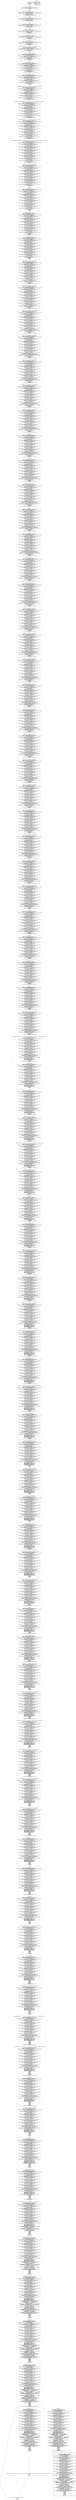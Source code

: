 digraph {
	"node0" [shape="rect",color="black",label=<import pandas as pd<BR/>{{<BR/>heap [[ #TOP# ]]<BR/>value [[ #TOP# ]]<BR/>}} -&gt; [skip]>];
	"node1" [shape="rect",color="gray",label=<set_option(pd, 'display.max_columns', 500)<BR/>{{<BR/>heap [[ df: [heap[s]:pp@'dataframes-tests/guide.py':2:31] ]]<BR/>value [[ heap[s]:pp@'dataframes-tests/guide.py':2:31: *read('temporal.csv'): [-&gt; access:[[0, 0]:[10, 10]:]]<BR/>access:[[0, 0]:[10, 10]:]: []<BR/>heap[s]:pp@'dataframes-tests/guide.py':3:10: *read('temporal.csv'): [-&gt; project:[[0, 0]:[10, 10]:]]<BR/>project:[[0, 0]:[10, 10]:]: []<BR/>[stack: #TOP#] ]]<BR/>}} -&gt; [open_call_ret_value@'dataframes-tests/guide.py':7:40]>];
	"node2" [shape="rect",color="gray",label=<s3 = figure(width=(250), height=(250), x_range=(s1::x_range), title=('deep learning'))<BR/>{{<BR/>heap [[ df: [heap[s]:pp@'dataframes-tests/guide.py':2:31]<BR/>format_dict: [heap[s]:pp@'dataframes-tests/guide.py':14:31] ]]<BR/>value [[ heap[s]:pp@'dataframes-tests/guide.py':11:36: *read('temporal.csv'): [-&gt; access:[[0, 0]:[10, 10]:]]<BR/>TO_DATETIME(['Mes']): []<BR/>access:[[0, 0]:[10, 10]:]: [-&gt; TO_DATETIME(['Mes'])]<BR/>heap[s]:pp@'dataframes-tests/guide.py':13:8: *read('temporal.csv'): [-&gt; access:[[0, 0]:[10, 10]:]]<BR/>TO_DATETIME(['Mes']): [-A-&gt; assign_to:['Mes']]<BR/>access:[[0, 0]:[10, 10]:]: [-&gt; TO_DATETIME(['Mes']), -&gt; assign_to:['Mes']]<BR/>assign_to:['Mes']: [-&gt; project:[[0, 0]:[5, 5]:]]<BR/>project:[[0, 0]:[5, 5]:]: []<BR/>heap[s]:pp@'dataframes-tests/guide.py':14:31: _|_<BR/>heap[s]:pp@'dataframes-tests/guide.py':15:8: *read('temporal.csv'): [-&gt; access:[[0, 0]:[10, 10]:]]<BR/>TO_DATETIME(['Mes']): [-A-&gt; assign_to:['Mes']]<BR/>access:[[0, 0]:[10, 10]:]: [-&gt; TO_DATETIME(['Mes']), -&gt; assign_to:['Mes']]<BR/>access:[[0, 0]:[5, 5]:]: [-&gt; project:[[0, 0]:[5, 5]:]]<BR/>assign_to:['Mes']: [-&gt; access:[[0, 0]:[5, 5]:]]<BR/>project:[[0, 0]:[5, 5]:]: []<BR/>heap[s]:pp@'dataframes-tests/guide.py':16:10: *read('temporal.csv'): [-&gt; access:[[0, 0]:[10, 10]:]]<BR/>TO_DATETIME(['Mes']): [-A-&gt; assign_to:['Mes']]<BR/>access:[[0, 0]:[10, 10]:]: [-&gt; TO_DATETIME(['Mes']), -&gt; assign_to:['Mes']]<BR/>access:[[0, 0]:[5, 5]:]: [-&gt; project:[[0, 0]:[10, 10]:]]<BR/>assign_to:['Mes']: [-&gt; access:[[0, 0]:[5, 5]:]]<BR/>project:[[0, 0]:[10, 10]:]: []<BR/>heap[s]:pp@'dataframes-tests/guide.py':17:8: *read('temporal.csv'): [-&gt; access:[[0, 0]:[10, 10]:]]<BR/>TO_DATETIME(['Mes']): [-A-&gt; assign_to:['Mes']]<BR/>access:[[0, 0]:[10, 10]:]: [-&gt; TO_DATETIME(['Mes']), -&gt; assign_to:['Mes']]<BR/>access:[[0, 0]:[5, 10]:]: [-&gt; project:[[0, 0]:[5, 5]:]]<BR/>assign_to:['Mes']: [-&gt; access:[[0, 0]:[5, 10]:]]<BR/>project:[[0, 0]:[5, 5]:]: []<BR/>heap[s]:pp@'dataframes-tests/guide.py':18:10: *read('temporal.csv'): [-&gt; access:[[0, 0]:[10, 10]:]]<BR/>TO_DATETIME(['Mes']): [-A-&gt; assign_to:['Mes']]<BR/>access:[[0, 0]:[10, 10]:]: [-&gt; TO_DATETIME(['Mes']), -&gt; assign_to:['Mes']]<BR/>access:[[0, 0]:[5, 10]:]: [-&gt; project:[[0, 0]:[10, 10]:]]<BR/>assign_to:['Mes']: [-&gt; access:[[0, 0]:[5, 10]:]]<BR/>project:[[0, 0]:[10, 10]:]: []<BR/>heap[s]:pp@'dataframes-tests/guide.py':2:31: *read('temporal.csv'): [-&gt; access:[[0, 0]:[10, 10]:]]<BR/>TO_DATETIME(['Mes']): [-A-&gt; assign_to:['Mes']]<BR/>access:['machine learning', 'deep learning', 'data science', 'Mes']: []<BR/>access:[[0, 0]:[10, 10]:]: [-&gt; TO_DATETIME(['Mes']), -&gt; assign_to:['Mes']]<BR/>access:[[0, 0]:[5, 10]:]: [-&gt; access:['machine learning', 'deep learning', 'data science', 'Mes']]<BR/>assign_to:['Mes']: [-&gt; access:[[0, 0]:[5, 10]:]]<BR/>heap[s]:pp@'dataframes-tests/guide.py':35:5: _|_<BR/>heap[s]:pp@'dataframes-tests/guide.py':3:10: *read('temporal.csv'): [-&gt; project:[[0, 0]:[10, 10]:]]<BR/>project:[[0, 0]:[10, 10]:]: []<BR/>heap[s]:pp@'dataframes-tests/guide.py':54:128: _|_<BR/>heap[s]:pp@'dataframes-tests/guide.py':54:54: _|_<BR/>heap[s]:pp@'dataframes-tests/guide.py':54:81: _|_<BR/>heap[s]:pp@'dataframes-tests/guide.py':64:5: _|_<BR/>heap[s]:pp@'dataframes-tests/guide.py':64:57: _|_<BR/>heap[s]:pp@'dataframes-tests/guide.py':9:88: _|_<BR/>p: #TOP#<BR/>prof: #TOP#<BR/>s1: #TOP#<BR/>s2: #TOP#<BR/>s3: #TOP#<BR/>[stack: #TOP#] ]]<BR/>}} -&gt; [s3]>];
	"node3" [shape="rect",color="gray",label=<scatterplot(sns, [](df, 'Mes'), [](df, 'data science'))<BR/>{{<BR/>heap [[ df: [heap[s]:pp@'dataframes-tests/guide.py':2:31]<BR/>format_dict: [heap[s]:pp@'dataframes-tests/guide.py':14:31] ]]<BR/>value [[ heap[s]:pp@'dataframes-tests/guide.py':11:36: *read('temporal.csv'): [-&gt; access:[[0, 0]:[10, 10]:]]<BR/>TO_DATETIME(['Mes']): []<BR/>access:[[0, 0]:[10, 10]:]: [-&gt; TO_DATETIME(['Mes'])]<BR/>heap[s]:pp@'dataframes-tests/guide.py':13:8: *read('temporal.csv'): [-&gt; access:[[0, 0]:[10, 10]:]]<BR/>TO_DATETIME(['Mes']): [-A-&gt; assign_to:['Mes']]<BR/>access:[[0, 0]:[10, 10]:]: [-&gt; TO_DATETIME(['Mes']), -&gt; assign_to:['Mes']]<BR/>assign_to:['Mes']: [-&gt; project:[[0, 0]:[5, 5]:]]<BR/>project:[[0, 0]:[5, 5]:]: []<BR/>heap[s]:pp@'dataframes-tests/guide.py':14:31: _|_<BR/>heap[s]:pp@'dataframes-tests/guide.py':15:8: *read('temporal.csv'): [-&gt; access:[[0, 0]:[10, 10]:]]<BR/>TO_DATETIME(['Mes']): [-A-&gt; assign_to:['Mes']]<BR/>access:[[0, 0]:[10, 10]:]: [-&gt; TO_DATETIME(['Mes']), -&gt; assign_to:['Mes']]<BR/>access:[[0, 0]:[5, 5]:]: [-&gt; project:[[0, 0]:[5, 5]:]]<BR/>assign_to:['Mes']: [-&gt; access:[[0, 0]:[5, 5]:]]<BR/>project:[[0, 0]:[5, 5]:]: []<BR/>heap[s]:pp@'dataframes-tests/guide.py':16:10: *read('temporal.csv'): [-&gt; access:[[0, 0]:[10, 10]:]]<BR/>TO_DATETIME(['Mes']): [-A-&gt; assign_to:['Mes']]<BR/>access:[[0, 0]:[10, 10]:]: [-&gt; TO_DATETIME(['Mes']), -&gt; assign_to:['Mes']]<BR/>access:[[0, 0]:[5, 5]:]: [-&gt; project:[[0, 0]:[10, 10]:]]<BR/>assign_to:['Mes']: [-&gt; access:[[0, 0]:[5, 5]:]]<BR/>project:[[0, 0]:[10, 10]:]: []<BR/>heap[s]:pp@'dataframes-tests/guide.py':17:8: *read('temporal.csv'): [-&gt; access:[[0, 0]:[10, 10]:]]<BR/>TO_DATETIME(['Mes']): [-A-&gt; assign_to:['Mes']]<BR/>access:[[0, 0]:[10, 10]:]: [-&gt; TO_DATETIME(['Mes']), -&gt; assign_to:['Mes']]<BR/>access:[[0, 0]:[5, 10]:]: [-&gt; project:[[0, 0]:[5, 5]:]]<BR/>assign_to:['Mes']: [-&gt; access:[[0, 0]:[5, 10]:]]<BR/>project:[[0, 0]:[5, 5]:]: []<BR/>heap[s]:pp@'dataframes-tests/guide.py':18:10: *read('temporal.csv'): [-&gt; access:[[0, 0]:[10, 10]:]]<BR/>TO_DATETIME(['Mes']): [-A-&gt; assign_to:['Mes']]<BR/>access:[[0, 0]:[10, 10]:]: [-&gt; TO_DATETIME(['Mes']), -&gt; assign_to:['Mes']]<BR/>access:[[0, 0]:[5, 10]:]: [-&gt; project:[[0, 0]:[10, 10]:]]<BR/>assign_to:['Mes']: [-&gt; access:[[0, 0]:[5, 10]:]]<BR/>project:[[0, 0]:[10, 10]:]: []<BR/>heap[s]:pp@'dataframes-tests/guide.py':2:31: *read('temporal.csv'): [-&gt; access:[[0, 0]:[10, 10]:]]<BR/>TO_DATETIME(['Mes']): [-A-&gt; assign_to:['Mes']]<BR/>access:['machine learning', 'deep learning', 'data science', 'Mes']: []<BR/>access:[[0, 0]:[10, 10]:]: [-&gt; TO_DATETIME(['Mes']), -&gt; assign_to:['Mes']]<BR/>access:[[0, 0]:[5, 10]:]: [-&gt; access:['machine learning', 'deep learning', 'data science', 'Mes']]<BR/>assign_to:['Mes']: [-&gt; access:[[0, 0]:[5, 10]:]]<BR/>heap[s]:pp@'dataframes-tests/guide.py':35:5: _|_<BR/>heap[s]:pp@'dataframes-tests/guide.py':3:10: *read('temporal.csv'): [-&gt; project:[[0, 0]:[10, 10]:]]<BR/>project:[[0, 0]:[10, 10]:]: []<BR/>heap[s]:pp@'dataframes-tests/guide.py':54:128: _|_<BR/>heap[s]:pp@'dataframes-tests/guide.py':54:54: _|_<BR/>heap[s]:pp@'dataframes-tests/guide.py':54:81: _|_<BR/>heap[s]:pp@'dataframes-tests/guide.py':9:88: _|_<BR/>prof: #TOP#<BR/>[stack: #TOP#] ]]<BR/>}} -&gt; [open_call_ret_value@'dataframes-tests/guide.py':57:45]>];
	"node4" [shape="rect",color="gray",label=<s2 = figure(width=(250), height=(250), x_range=(s1::x_range), y_range=(s1::y_range), title=('machine learning'))<BR/>{{<BR/>heap [[ df: [heap[s]:pp@'dataframes-tests/guide.py':2:31]<BR/>format_dict: [heap[s]:pp@'dataframes-tests/guide.py':14:31] ]]<BR/>value [[ heap[s]:pp@'dataframes-tests/guide.py':11:36: *read('temporal.csv'): [-&gt; access:[[0, 0]:[10, 10]:]]<BR/>TO_DATETIME(['Mes']): []<BR/>access:[[0, 0]:[10, 10]:]: [-&gt; TO_DATETIME(['Mes'])]<BR/>heap[s]:pp@'dataframes-tests/guide.py':13:8: *read('temporal.csv'): [-&gt; access:[[0, 0]:[10, 10]:]]<BR/>TO_DATETIME(['Mes']): [-A-&gt; assign_to:['Mes']]<BR/>access:[[0, 0]:[10, 10]:]: [-&gt; TO_DATETIME(['Mes']), -&gt; assign_to:['Mes']]<BR/>assign_to:['Mes']: [-&gt; project:[[0, 0]:[5, 5]:]]<BR/>project:[[0, 0]:[5, 5]:]: []<BR/>heap[s]:pp@'dataframes-tests/guide.py':14:31: _|_<BR/>heap[s]:pp@'dataframes-tests/guide.py':15:8: *read('temporal.csv'): [-&gt; access:[[0, 0]:[10, 10]:]]<BR/>TO_DATETIME(['Mes']): [-A-&gt; assign_to:['Mes']]<BR/>access:[[0, 0]:[10, 10]:]: [-&gt; TO_DATETIME(['Mes']), -&gt; assign_to:['Mes']]<BR/>access:[[0, 0]:[5, 5]:]: [-&gt; project:[[0, 0]:[5, 5]:]]<BR/>assign_to:['Mes']: [-&gt; access:[[0, 0]:[5, 5]:]]<BR/>project:[[0, 0]:[5, 5]:]: []<BR/>heap[s]:pp@'dataframes-tests/guide.py':16:10: *read('temporal.csv'): [-&gt; access:[[0, 0]:[10, 10]:]]<BR/>TO_DATETIME(['Mes']): [-A-&gt; assign_to:['Mes']]<BR/>access:[[0, 0]:[10, 10]:]: [-&gt; TO_DATETIME(['Mes']), -&gt; assign_to:['Mes']]<BR/>access:[[0, 0]:[5, 5]:]: [-&gt; project:[[0, 0]:[10, 10]:]]<BR/>assign_to:['Mes']: [-&gt; access:[[0, 0]:[5, 5]:]]<BR/>project:[[0, 0]:[10, 10]:]: []<BR/>heap[s]:pp@'dataframes-tests/guide.py':17:8: *read('temporal.csv'): [-&gt; access:[[0, 0]:[10, 10]:]]<BR/>TO_DATETIME(['Mes']): [-A-&gt; assign_to:['Mes']]<BR/>access:[[0, 0]:[10, 10]:]: [-&gt; TO_DATETIME(['Mes']), -&gt; assign_to:['Mes']]<BR/>access:[[0, 0]:[5, 10]:]: [-&gt; project:[[0, 0]:[5, 5]:]]<BR/>assign_to:['Mes']: [-&gt; access:[[0, 0]:[5, 10]:]]<BR/>project:[[0, 0]:[5, 5]:]: []<BR/>heap[s]:pp@'dataframes-tests/guide.py':18:10: *read('temporal.csv'): [-&gt; access:[[0, 0]:[10, 10]:]]<BR/>TO_DATETIME(['Mes']): [-A-&gt; assign_to:['Mes']]<BR/>access:[[0, 0]:[10, 10]:]: [-&gt; TO_DATETIME(['Mes']), -&gt; assign_to:['Mes']]<BR/>access:[[0, 0]:[5, 10]:]: [-&gt; project:[[0, 0]:[10, 10]:]]<BR/>assign_to:['Mes']: [-&gt; access:[[0, 0]:[5, 10]:]]<BR/>project:[[0, 0]:[10, 10]:]: []<BR/>heap[s]:pp@'dataframes-tests/guide.py':2:31: *read('temporal.csv'): [-&gt; access:[[0, 0]:[10, 10]:]]<BR/>TO_DATETIME(['Mes']): [-A-&gt; assign_to:['Mes']]<BR/>access:['machine learning', 'deep learning', 'data science', 'Mes']: []<BR/>access:[[0, 0]:[10, 10]:]: [-&gt; TO_DATETIME(['Mes']), -&gt; assign_to:['Mes']]<BR/>access:[[0, 0]:[5, 10]:]: [-&gt; access:['machine learning', 'deep learning', 'data science', 'Mes']]<BR/>assign_to:['Mes']: [-&gt; access:[[0, 0]:[5, 10]:]]<BR/>heap[s]:pp@'dataframes-tests/guide.py':35:5: _|_<BR/>heap[s]:pp@'dataframes-tests/guide.py':3:10: *read('temporal.csv'): [-&gt; project:[[0, 0]:[10, 10]:]]<BR/>project:[[0, 0]:[10, 10]:]: []<BR/>heap[s]:pp@'dataframes-tests/guide.py':54:128: _|_<BR/>heap[s]:pp@'dataframes-tests/guide.py':54:54: _|_<BR/>heap[s]:pp@'dataframes-tests/guide.py':54:81: _|_<BR/>heap[s]:pp@'dataframes-tests/guide.py':64:5: _|_<BR/>heap[s]:pp@'dataframes-tests/guide.py':64:57: _|_<BR/>heap[s]:pp@'dataframes-tests/guide.py':9:88: _|_<BR/>p: #TOP#<BR/>prof: #TOP#<BR/>s1: #TOP#<BR/>s2: #TOP#<BR/>[stack: #TOP#] ]]<BR/>}} -&gt; [s2]>];
	"node5" [shape="rect",color="gray",label=<format_dict = dict('Mes', '{:%m-%Y}')<BR/>{{<BR/>heap [[ df: [heap[s]:pp@'dataframes-tests/guide.py':2:31]<BR/>format_dict: [heap[s]:pp@'dataframes-tests/guide.py':14:31] ]]<BR/>value [[ heap[s]:pp@'dataframes-tests/guide.py':11:36: *read('temporal.csv'): [-&gt; access:[[0, 0]:[10, 10]:]]<BR/>TO_DATETIME(['Mes']): []<BR/>access:[[0, 0]:[10, 10]:]: [-&gt; TO_DATETIME(['Mes'])]<BR/>heap[s]:pp@'dataframes-tests/guide.py':13:8: *read('temporal.csv'): [-&gt; access:[[0, 0]:[10, 10]:]]<BR/>TO_DATETIME(['Mes']): [-A-&gt; assign_to:['Mes']]<BR/>access:[[0, 0]:[10, 10]:]: [-&gt; TO_DATETIME(['Mes']), -&gt; assign_to:['Mes']]<BR/>assign_to:['Mes']: [-&gt; project:[[0, 0]:[5, 5]:]]<BR/>project:[[0, 0]:[5, 5]:]: []<BR/>heap[s]:pp@'dataframes-tests/guide.py':14:31: _|_<BR/>heap[s]:pp@'dataframes-tests/guide.py':2:31: *read('temporal.csv'): [-&gt; access:[[0, 0]:[10, 10]:]]<BR/>TO_DATETIME(['Mes']): [-A-&gt; assign_to:['Mes']]<BR/>access:[[0, 0]:[10, 10]:]: [-&gt; TO_DATETIME(['Mes']), -&gt; assign_to:['Mes']]<BR/>access:[[0, 0]:[5, 5]:]: []<BR/>assign_to:['Mes']: [-&gt; access:[[0, 0]:[5, 5]:]]<BR/>heap[s]:pp@'dataframes-tests/guide.py':3:10: *read('temporal.csv'): [-&gt; project:[[0, 0]:[10, 10]:]]<BR/>project:[[0, 0]:[10, 10]:]: []<BR/>heap[s]:pp@'dataframes-tests/guide.py':9:88: _|_<BR/>[stack: _|_] ]]<BR/>}} -&gt; [format_dict]>];
	"node6" [shape="rect",color="gray",label=<ylabel(plt, 'Popularity')<BR/>{{<BR/>heap [[ df: [heap[s]:pp@'dataframes-tests/guide.py':2:31]<BR/>format_dict: [heap[s]:pp@'dataframes-tests/guide.py':14:31] ]]<BR/>value [[ heap[s]:pp@'dataframes-tests/guide.py':11:36: *read('temporal.csv'): [-&gt; access:[[0, 0]:[10, 10]:]]<BR/>TO_DATETIME(['Mes']): []<BR/>access:[[0, 0]:[10, 10]:]: [-&gt; TO_DATETIME(['Mes'])]<BR/>heap[s]:pp@'dataframes-tests/guide.py':13:8: *read('temporal.csv'): [-&gt; access:[[0, 0]:[10, 10]:]]<BR/>TO_DATETIME(['Mes']): [-A-&gt; assign_to:['Mes']]<BR/>access:[[0, 0]:[10, 10]:]: [-&gt; TO_DATETIME(['Mes']), -&gt; assign_to:['Mes']]<BR/>assign_to:['Mes']: [-&gt; project:[[0, 0]:[5, 5]:]]<BR/>project:[[0, 0]:[5, 5]:]: []<BR/>heap[s]:pp@'dataframes-tests/guide.py':14:31: _|_<BR/>heap[s]:pp@'dataframes-tests/guide.py':15:8: *read('temporal.csv'): [-&gt; access:[[0, 0]:[10, 10]:]]<BR/>TO_DATETIME(['Mes']): [-A-&gt; assign_to:['Mes']]<BR/>access:[[0, 0]:[10, 10]:]: [-&gt; TO_DATETIME(['Mes']), -&gt; assign_to:['Mes']]<BR/>access:[[0, 0]:[5, 5]:]: [-&gt; project:[[0, 0]:[5, 5]:]]<BR/>assign_to:['Mes']: [-&gt; access:[[0, 0]:[5, 5]:]]<BR/>project:[[0, 0]:[5, 5]:]: []<BR/>heap[s]:pp@'dataframes-tests/guide.py':16:10: *read('temporal.csv'): [-&gt; access:[[0, 0]:[10, 10]:]]<BR/>TO_DATETIME(['Mes']): [-A-&gt; assign_to:['Mes']]<BR/>access:[[0, 0]:[10, 10]:]: [-&gt; TO_DATETIME(['Mes']), -&gt; assign_to:['Mes']]<BR/>access:[[0, 0]:[5, 5]:]: [-&gt; project:[[0, 0]:[10, 10]:]]<BR/>assign_to:['Mes']: [-&gt; access:[[0, 0]:[5, 5]:]]<BR/>project:[[0, 0]:[10, 10]:]: []<BR/>heap[s]:pp@'dataframes-tests/guide.py':17:8: *read('temporal.csv'): [-&gt; access:[[0, 0]:[10, 10]:]]<BR/>TO_DATETIME(['Mes']): [-A-&gt; assign_to:['Mes']]<BR/>access:[[0, 0]:[10, 10]:]: [-&gt; TO_DATETIME(['Mes']), -&gt; assign_to:['Mes']]<BR/>access:[[0, 0]:[5, 10]:]: [-&gt; project:[[0, 0]:[5, 5]:]]<BR/>assign_to:['Mes']: [-&gt; access:[[0, 0]:[5, 10]:]]<BR/>project:[[0, 0]:[5, 5]:]: []<BR/>heap[s]:pp@'dataframes-tests/guide.py':18:10: *read('temporal.csv'): [-&gt; access:[[0, 0]:[10, 10]:]]<BR/>TO_DATETIME(['Mes']): [-A-&gt; assign_to:['Mes']]<BR/>access:[[0, 0]:[10, 10]:]: [-&gt; TO_DATETIME(['Mes']), -&gt; assign_to:['Mes']]<BR/>access:[[0, 0]:[5, 10]:]: [-&gt; project:[[0, 0]:[10, 10]:]]<BR/>assign_to:['Mes']: [-&gt; access:[[0, 0]:[5, 10]:]]<BR/>project:[[0, 0]:[10, 10]:]: []<BR/>heap[s]:pp@'dataframes-tests/guide.py':2:31: *read('temporal.csv'): [-&gt; access:[[0, 0]:[10, 10]:]]<BR/>TO_DATETIME(['Mes']): [-A-&gt; assign_to:['Mes']]<BR/>access:['machine learning', 'deep learning', 'data science', 'Mes']: []<BR/>access:[[0, 0]:[10, 10]:]: [-&gt; TO_DATETIME(['Mes']), -&gt; assign_to:['Mes']]<BR/>access:[[0, 0]:[5, 10]:]: [-&gt; access:['machine learning', 'deep learning', 'data science', 'Mes']]<BR/>assign_to:['Mes']: [-&gt; access:[[0, 0]:[5, 10]:]]<BR/>heap[s]:pp@'dataframes-tests/guide.py':3:10: *read('temporal.csv'): [-&gt; project:[[0, 0]:[10, 10]:]]<BR/>project:[[0, 0]:[10, 10]:]: []<BR/>heap[s]:pp@'dataframes-tests/guide.py':9:88: _|_<BR/>prof: #TOP#<BR/>[stack: #TOP#] ]]<BR/>}} -&gt; [open_call_ret_value@'dataframes-tests/guide.py':31:23]>];
	"node7" [shape="rect",color="gray",label=<plot(plt, [](df, 'Mes'), *([](df, 'data science'), 2), 'bs')<BR/>{{<BR/>heap [[ df: [heap[s]:pp@'dataframes-tests/guide.py':2:31]<BR/>format_dict: [heap[s]:pp@'dataframes-tests/guide.py':14:31] ]]<BR/>value [[ heap[s]:pp@'dataframes-tests/guide.py':11:36: *read('temporal.csv'): [-&gt; access:[[0, 0]:[10, 10]:]]<BR/>TO_DATETIME(['Mes']): []<BR/>access:[[0, 0]:[10, 10]:]: [-&gt; TO_DATETIME(['Mes'])]<BR/>heap[s]:pp@'dataframes-tests/guide.py':13:8: *read('temporal.csv'): [-&gt; access:[[0, 0]:[10, 10]:]]<BR/>TO_DATETIME(['Mes']): [-A-&gt; assign_to:['Mes']]<BR/>access:[[0, 0]:[10, 10]:]: [-&gt; TO_DATETIME(['Mes']), -&gt; assign_to:['Mes']]<BR/>assign_to:['Mes']: [-&gt; project:[[0, 0]:[5, 5]:]]<BR/>project:[[0, 0]:[5, 5]:]: []<BR/>heap[s]:pp@'dataframes-tests/guide.py':14:31: _|_<BR/>heap[s]:pp@'dataframes-tests/guide.py':15:8: *read('temporal.csv'): [-&gt; access:[[0, 0]:[10, 10]:]]<BR/>TO_DATETIME(['Mes']): [-A-&gt; assign_to:['Mes']]<BR/>access:[[0, 0]:[10, 10]:]: [-&gt; TO_DATETIME(['Mes']), -&gt; assign_to:['Mes']]<BR/>access:[[0, 0]:[5, 5]:]: [-&gt; project:[[0, 0]:[5, 5]:]]<BR/>assign_to:['Mes']: [-&gt; access:[[0, 0]:[5, 5]:]]<BR/>project:[[0, 0]:[5, 5]:]: []<BR/>heap[s]:pp@'dataframes-tests/guide.py':16:10: *read('temporal.csv'): [-&gt; access:[[0, 0]:[10, 10]:]]<BR/>TO_DATETIME(['Mes']): [-A-&gt; assign_to:['Mes']]<BR/>access:[[0, 0]:[10, 10]:]: [-&gt; TO_DATETIME(['Mes']), -&gt; assign_to:['Mes']]<BR/>access:[[0, 0]:[5, 5]:]: [-&gt; project:[[0, 0]:[10, 10]:]]<BR/>assign_to:['Mes']: [-&gt; access:[[0, 0]:[5, 5]:]]<BR/>project:[[0, 0]:[10, 10]:]: []<BR/>heap[s]:pp@'dataframes-tests/guide.py':17:8: *read('temporal.csv'): [-&gt; access:[[0, 0]:[10, 10]:]]<BR/>TO_DATETIME(['Mes']): [-A-&gt; assign_to:['Mes']]<BR/>access:[[0, 0]:[10, 10]:]: [-&gt; TO_DATETIME(['Mes']), -&gt; assign_to:['Mes']]<BR/>access:[[0, 0]:[5, 10]:]: [-&gt; project:[[0, 0]:[5, 5]:]]<BR/>assign_to:['Mes']: [-&gt; access:[[0, 0]:[5, 10]:]]<BR/>project:[[0, 0]:[5, 5]:]: []<BR/>heap[s]:pp@'dataframes-tests/guide.py':18:10: *read('temporal.csv'): [-&gt; access:[[0, 0]:[10, 10]:]]<BR/>TO_DATETIME(['Mes']): [-A-&gt; assign_to:['Mes']]<BR/>access:[[0, 0]:[10, 10]:]: [-&gt; TO_DATETIME(['Mes']), -&gt; assign_to:['Mes']]<BR/>access:[[0, 0]:[5, 10]:]: [-&gt; project:[[0, 0]:[10, 10]:]]<BR/>assign_to:['Mes']: [-&gt; access:[[0, 0]:[5, 10]:]]<BR/>project:[[0, 0]:[10, 10]:]: []<BR/>heap[s]:pp@'dataframes-tests/guide.py':2:31: *read('temporal.csv'): [-&gt; access:[[0, 0]:[10, 10]:]]<BR/>TO_DATETIME(['Mes']): [-A-&gt; assign_to:['Mes']]<BR/>access:['machine learning', 'deep learning', 'data science', 'Mes']: []<BR/>access:[[0, 0]:[10, 10]:]: [-&gt; TO_DATETIME(['Mes']), -&gt; assign_to:['Mes']]<BR/>access:[[0, 0]:[5, 10]:]: [-&gt; access:['machine learning', 'deep learning', 'data science', 'Mes']]<BR/>assign_to:['Mes']: [-&gt; access:[[0, 0]:[5, 10]:]]<BR/>heap[s]:pp@'dataframes-tests/guide.py':35:5: _|_<BR/>heap[s]:pp@'dataframes-tests/guide.py':3:10: *read('temporal.csv'): [-&gt; project:[[0, 0]:[10, 10]:]]<BR/>project:[[0, 0]:[10, 10]:]: []<BR/>heap[s]:pp@'dataframes-tests/guide.py':9:88: _|_<BR/>prof: #TOP#<BR/>[stack: #TOP#] ]]<BR/>}} -&gt; [open_call_ret_value@'dataframes-tests/guide.py':41:46]>];
	"node8" [shape="rect",color="black",peripheries="2",label=<ret<BR/>{{<BR/>heap [[ df: [heap[s]:pp@'dataframes-tests/guide.py':2:31]<BR/>df2: [heap[s]:pp@'dataframes-tests/guide.py':91:28]<BR/>format_dict: [heap[s]:pp@'dataframes-tests/guide.py':14:31] ]]<BR/>value [[ __counter_location101: _|_<BR/>heap[s]:pp@'dataframes-tests/guide.py':11:36: *read('temporal.csv'): [-&gt; access:[[0, 0]:[10, 10]:]]<BR/>TO_DATETIME(['Mes']): []<BR/>access:[[0, 0]:[10, 10]:]: [-&gt; TO_DATETIME(['Mes'])]<BR/>heap[s]:pp@'dataframes-tests/guide.py':13:8: *read('temporal.csv'): [-&gt; access:[[0, 0]:[10, 10]:]]<BR/>TO_DATETIME(['Mes']): [-A-&gt; assign_to:['Mes']]<BR/>access:[[0, 0]:[10, 10]:]: [-&gt; TO_DATETIME(['Mes']), -&gt; assign_to:['Mes']]<BR/>assign_to:['Mes']: [-&gt; project:[[0, 0]:[5, 5]:]]<BR/>project:[[0, 0]:[5, 5]:]: []<BR/>heap[s]:pp@'dataframes-tests/guide.py':14:31: _|_<BR/>heap[s]:pp@'dataframes-tests/guide.py':15:8: *read('temporal.csv'): [-&gt; access:[[0, 0]:[10, 10]:]]<BR/>TO_DATETIME(['Mes']): [-A-&gt; assign_to:['Mes']]<BR/>access:[[0, 0]:[10, 10]:]: [-&gt; TO_DATETIME(['Mes']), -&gt; assign_to:['Mes']]<BR/>access:[[0, 0]:[5, 5]:]: [-&gt; project:[[0, 0]:[5, 5]:]]<BR/>assign_to:['Mes']: [-&gt; access:[[0, 0]:[5, 5]:]]<BR/>project:[[0, 0]:[5, 5]:]: []<BR/>heap[s]:pp@'dataframes-tests/guide.py':16:10: *read('temporal.csv'): [-&gt; access:[[0, 0]:[10, 10]:]]<BR/>TO_DATETIME(['Mes']): [-A-&gt; assign_to:['Mes']]<BR/>access:[[0, 0]:[10, 10]:]: [-&gt; TO_DATETIME(['Mes']), -&gt; assign_to:['Mes']]<BR/>access:[[0, 0]:[5, 5]:]: [-&gt; project:[[0, 0]:[10, 10]:]]<BR/>assign_to:['Mes']: [-&gt; access:[[0, 0]:[5, 5]:]]<BR/>project:[[0, 0]:[10, 10]:]: []<BR/>heap[s]:pp@'dataframes-tests/guide.py':17:8: *read('temporal.csv'): [-&gt; access:[[0, 0]:[10, 10]:]]<BR/>TO_DATETIME(['Mes']): [-A-&gt; assign_to:['Mes']]<BR/>access:[[0, 0]:[10, 10]:]: [-&gt; TO_DATETIME(['Mes']), -&gt; assign_to:['Mes']]<BR/>access:[[0, 0]:[5, 10]:]: [-&gt; project:[[0, 0]:[5, 5]:]]<BR/>assign_to:['Mes']: [-&gt; access:[[0, 0]:[5, 10]:]]<BR/>project:[[0, 0]:[5, 5]:]: []<BR/>heap[s]:pp@'dataframes-tests/guide.py':18:10: *read('temporal.csv'): [-&gt; access:[[0, 0]:[10, 10]:]]<BR/>TO_DATETIME(['Mes']): [-A-&gt; assign_to:['Mes']]<BR/>access:[[0, 0]:[10, 10]:]: [-&gt; TO_DATETIME(['Mes']), -&gt; assign_to:['Mes']]<BR/>access:[[0, 0]:[5, 10]:]: [-&gt; project:[[0, 0]:[10, 10]:]]<BR/>assign_to:['Mes']: [-&gt; access:[[0, 0]:[5, 10]:]]<BR/>project:[[0, 0]:[10, 10]:]: []<BR/>heap[s]:pp@'dataframes-tests/guide.py':2:31: *read('temporal.csv'): [-&gt; access:[[0, 0]:[10, 10]:]]<BR/>TO_DATETIME(['Mes']): [-A-&gt; assign_to:['Mes']]<BR/>access:['machine learning', 'deep learning', 'data science', 'Mes']: []<BR/>access:[[0, 0]:[10, 10]:]: [-&gt; TO_DATETIME(['Mes']), -&gt; assign_to:['Mes']]<BR/>access:[[0, 0]:[5, 10]:]: [-&gt; access:['machine learning', 'deep learning', 'data science', 'Mes']]<BR/>assign_to:['Mes']: [-&gt; access:[[0, 0]:[5, 10]:]]<BR/>heap[s]:pp@'dataframes-tests/guide.py':35:5: _|_<BR/>heap[s]:pp@'dataframes-tests/guide.py':3:10: *read('temporal.csv'): [-&gt; project:[[0, 0]:[10, 10]:]]<BR/>project:[[0, 0]:[10, 10]:]: []<BR/>heap[s]:pp@'dataframes-tests/guide.py':54:128: _|_<BR/>heap[s]:pp@'dataframes-tests/guide.py':54:54: _|_<BR/>heap[s]:pp@'dataframes-tests/guide.py':54:81: _|_<BR/>heap[s]:pp@'dataframes-tests/guide.py':64:5: _|_<BR/>heap[s]:pp@'dataframes-tests/guide.py':64:57: _|_<BR/>heap[s]:pp@'dataframes-tests/guide.py':91:28: *read('mapa.csv'): [-&gt; filter_null(ROWS)]<BR/>LAMBDA(['geometry'], lambda [l] : l::x): [-A-&gt; assign_to:['Longitude']]<BR/>LAMBDA(['geometry'], lambda [l] : l::y): [-A-&gt; assign_to:['Latitude']]<BR/>TO_GEOCODE(['Pa&iacute;s']): [-&gt; access:['geometry']]<BR/>access:['geometry']: [-A-&gt; assign_to:['geometry']]<BR/>assign_to:['Latitude']: [-&gt; LAMBDA(['geometry'], lambda [l] : l::x), -&gt; assign_to:['Longitude']]<BR/>assign_to:['Longitude']: []<BR/>assign_to:['geometry']: [-&gt; LAMBDA(['geometry'], lambda [l] : l::y), -&gt; assign_to:['Latitude']]<BR/>filter_null(ROWS): [-&gt; TO_GEOCODE(['Pa&iacute;s']), -&gt; assign_to:['geometry']]<BR/>heap[s]:pp@'dataframes-tests/guide.py':93:59: *read('mapa.csv'): [-&gt; filter_null(ROWS)]<BR/>TO_GEOCODE(['Pa&iacute;s']): [-&gt; access:['geometry']]<BR/>access:['geometry']: []<BR/>filter_null(ROWS): [-&gt; TO_GEOCODE(['Pa&iacute;s'])]<BR/>heap[s]:pp@'dataframes-tests/guide.py':94:53: *read('mapa.csv'): [-&gt; filter_null(ROWS)]<BR/>LAMBDA(['geometry'], lambda [l] : l::y): []<BR/>TO_GEOCODE(['Pa&iacute;s']): [-&gt; access:['geometry']]<BR/>access:['geometry']: [-A-&gt; assign_to:['geometry']]<BR/>assign_to:['geometry']: [-&gt; LAMBDA(['geometry'], lambda [l] : l::y)]<BR/>filter_null(ROWS): [-&gt; TO_GEOCODE(['Pa&iacute;s']), -&gt; assign_to:['geometry']]<BR/>heap[s]:pp@'dataframes-tests/guide.py':95:54: *read('mapa.csv'): [-&gt; filter_null(ROWS)]<BR/>LAMBDA(['geometry'], lambda [l] : l::x): []<BR/>LAMBDA(['geometry'], lambda [l] : l::y): [-A-&gt; assign_to:['Latitude']]<BR/>TO_GEOCODE(['Pa&iacute;s']): [-&gt; access:['geometry']]<BR/>access:['geometry']: [-A-&gt; assign_to:['geometry']]<BR/>assign_to:['Latitude']: [-&gt; LAMBDA(['geometry'], lambda [l] : l::x)]<BR/>assign_to:['geometry']: [-&gt; LAMBDA(['geometry'], lambda [l] : l::y), -&gt; assign_to:['Latitude']]<BR/>filter_null(ROWS): [-&gt; TO_GEOCODE(['Pa&iacute;s']), -&gt; assign_to:['geometry']]<BR/>heap[s]:pp@'dataframes-tests/guide.py':9:88: _|_<BR/>m1: #TOP#<BR/>m2: #TOP#<BR/>p: #TOP#<BR/>prof: #TOP#<BR/>s1: #TOP#<BR/>s2: #TOP#<BR/>s3: #TOP#<BR/>[stack: _|_] ]]<BR/>}} -&gt; [skip]>];
	"node9" [shape="rect",color="gray",label=<from bokeh.plotting import bokeh.plotting as save<BR/>{{<BR/>heap [[ df: [heap[s]:pp@'dataframes-tests/guide.py':2:31]<BR/>format_dict: [heap[s]:pp@'dataframes-tests/guide.py':14:31] ]]<BR/>value [[ heap[s]:pp@'dataframes-tests/guide.py':11:36: *read('temporal.csv'): [-&gt; access:[[0, 0]:[10, 10]:]]<BR/>TO_DATETIME(['Mes']): []<BR/>access:[[0, 0]:[10, 10]:]: [-&gt; TO_DATETIME(['Mes'])]<BR/>heap[s]:pp@'dataframes-tests/guide.py':13:8: *read('temporal.csv'): [-&gt; access:[[0, 0]:[10, 10]:]]<BR/>TO_DATETIME(['Mes']): [-A-&gt; assign_to:['Mes']]<BR/>access:[[0, 0]:[10, 10]:]: [-&gt; TO_DATETIME(['Mes']), -&gt; assign_to:['Mes']]<BR/>assign_to:['Mes']: [-&gt; project:[[0, 0]:[5, 5]:]]<BR/>project:[[0, 0]:[5, 5]:]: []<BR/>heap[s]:pp@'dataframes-tests/guide.py':14:31: _|_<BR/>heap[s]:pp@'dataframes-tests/guide.py':15:8: *read('temporal.csv'): [-&gt; access:[[0, 0]:[10, 10]:]]<BR/>TO_DATETIME(['Mes']): [-A-&gt; assign_to:['Mes']]<BR/>access:[[0, 0]:[10, 10]:]: [-&gt; TO_DATETIME(['Mes']), -&gt; assign_to:['Mes']]<BR/>access:[[0, 0]:[5, 5]:]: [-&gt; project:[[0, 0]:[5, 5]:]]<BR/>assign_to:['Mes']: [-&gt; access:[[0, 0]:[5, 5]:]]<BR/>project:[[0, 0]:[5, 5]:]: []<BR/>heap[s]:pp@'dataframes-tests/guide.py':16:10: *read('temporal.csv'): [-&gt; access:[[0, 0]:[10, 10]:]]<BR/>TO_DATETIME(['Mes']): [-A-&gt; assign_to:['Mes']]<BR/>access:[[0, 0]:[10, 10]:]: [-&gt; TO_DATETIME(['Mes']), -&gt; assign_to:['Mes']]<BR/>access:[[0, 0]:[5, 5]:]: [-&gt; project:[[0, 0]:[10, 10]:]]<BR/>assign_to:['Mes']: [-&gt; access:[[0, 0]:[5, 5]:]]<BR/>project:[[0, 0]:[10, 10]:]: []<BR/>heap[s]:pp@'dataframes-tests/guide.py':17:8: *read('temporal.csv'): [-&gt; access:[[0, 0]:[10, 10]:]]<BR/>TO_DATETIME(['Mes']): [-A-&gt; assign_to:['Mes']]<BR/>access:[[0, 0]:[10, 10]:]: [-&gt; TO_DATETIME(['Mes']), -&gt; assign_to:['Mes']]<BR/>access:[[0, 0]:[5, 10]:]: [-&gt; project:[[0, 0]:[5, 5]:]]<BR/>assign_to:['Mes']: [-&gt; access:[[0, 0]:[5, 10]:]]<BR/>project:[[0, 0]:[5, 5]:]: []<BR/>heap[s]:pp@'dataframes-tests/guide.py':18:10: *read('temporal.csv'): [-&gt; access:[[0, 0]:[10, 10]:]]<BR/>TO_DATETIME(['Mes']): [-A-&gt; assign_to:['Mes']]<BR/>access:[[0, 0]:[10, 10]:]: [-&gt; TO_DATETIME(['Mes']), -&gt; assign_to:['Mes']]<BR/>access:[[0, 0]:[5, 10]:]: [-&gt; project:[[0, 0]:[10, 10]:]]<BR/>assign_to:['Mes']: [-&gt; access:[[0, 0]:[5, 10]:]]<BR/>project:[[0, 0]:[10, 10]:]: []<BR/>heap[s]:pp@'dataframes-tests/guide.py':2:31: *read('temporal.csv'): [-&gt; access:[[0, 0]:[10, 10]:]]<BR/>TO_DATETIME(['Mes']): [-A-&gt; assign_to:['Mes']]<BR/>access:['machine learning', 'deep learning', 'data science', 'Mes']: []<BR/>access:[[0, 0]:[10, 10]:]: [-&gt; TO_DATETIME(['Mes']), -&gt; assign_to:['Mes']]<BR/>access:[[0, 0]:[5, 10]:]: [-&gt; access:['machine learning', 'deep learning', 'data science', 'Mes']]<BR/>assign_to:['Mes']: [-&gt; access:[[0, 0]:[5, 10]:]]<BR/>heap[s]:pp@'dataframes-tests/guide.py':35:5: _|_<BR/>heap[s]:pp@'dataframes-tests/guide.py':3:10: *read('temporal.csv'): [-&gt; project:[[0, 0]:[10, 10]:]]<BR/>project:[[0, 0]:[10, 10]:]: []<BR/>heap[s]:pp@'dataframes-tests/guide.py':54:128: _|_<BR/>heap[s]:pp@'dataframes-tests/guide.py':54:54: _|_<BR/>heap[s]:pp@'dataframes-tests/guide.py':54:81: _|_<BR/>heap[s]:pp@'dataframes-tests/guide.py':64:5: _|_<BR/>heap[s]:pp@'dataframes-tests/guide.py':64:57: _|_<BR/>heap[s]:pp@'dataframes-tests/guide.py':9:88: _|_<BR/>prof: #TOP#<BR/>[stack: _|_] ]]<BR/>}} -&gt; [skip]>];
	"node10" [shape="rect",color="gray",label=<m1 = Map(folium, location=(list(41.38, 2.17)), tiles=('openstreetmap'), zoom_start=(18))<BR/>{{<BR/>heap [[ df: [heap[s]:pp@'dataframes-tests/guide.py':2:31]<BR/>format_dict: [heap[s]:pp@'dataframes-tests/guide.py':14:31] ]]<BR/>value [[ heap[s]:pp@'dataframes-tests/guide.py':11:36: *read('temporal.csv'): [-&gt; access:[[0, 0]:[10, 10]:]]<BR/>TO_DATETIME(['Mes']): []<BR/>access:[[0, 0]:[10, 10]:]: [-&gt; TO_DATETIME(['Mes'])]<BR/>heap[s]:pp@'dataframes-tests/guide.py':13:8: *read('temporal.csv'): [-&gt; access:[[0, 0]:[10, 10]:]]<BR/>TO_DATETIME(['Mes']): [-A-&gt; assign_to:['Mes']]<BR/>access:[[0, 0]:[10, 10]:]: [-&gt; TO_DATETIME(['Mes']), -&gt; assign_to:['Mes']]<BR/>assign_to:['Mes']: [-&gt; project:[[0, 0]:[5, 5]:]]<BR/>project:[[0, 0]:[5, 5]:]: []<BR/>heap[s]:pp@'dataframes-tests/guide.py':14:31: _|_<BR/>heap[s]:pp@'dataframes-tests/guide.py':15:8: *read('temporal.csv'): [-&gt; access:[[0, 0]:[10, 10]:]]<BR/>TO_DATETIME(['Mes']): [-A-&gt; assign_to:['Mes']]<BR/>access:[[0, 0]:[10, 10]:]: [-&gt; TO_DATETIME(['Mes']), -&gt; assign_to:['Mes']]<BR/>access:[[0, 0]:[5, 5]:]: [-&gt; project:[[0, 0]:[5, 5]:]]<BR/>assign_to:['Mes']: [-&gt; access:[[0, 0]:[5, 5]:]]<BR/>project:[[0, 0]:[5, 5]:]: []<BR/>heap[s]:pp@'dataframes-tests/guide.py':16:10: *read('temporal.csv'): [-&gt; access:[[0, 0]:[10, 10]:]]<BR/>TO_DATETIME(['Mes']): [-A-&gt; assign_to:['Mes']]<BR/>access:[[0, 0]:[10, 10]:]: [-&gt; TO_DATETIME(['Mes']), -&gt; assign_to:['Mes']]<BR/>access:[[0, 0]:[5, 5]:]: [-&gt; project:[[0, 0]:[10, 10]:]]<BR/>assign_to:['Mes']: [-&gt; access:[[0, 0]:[5, 5]:]]<BR/>project:[[0, 0]:[10, 10]:]: []<BR/>heap[s]:pp@'dataframes-tests/guide.py':17:8: *read('temporal.csv'): [-&gt; access:[[0, 0]:[10, 10]:]]<BR/>TO_DATETIME(['Mes']): [-A-&gt; assign_to:['Mes']]<BR/>access:[[0, 0]:[10, 10]:]: [-&gt; TO_DATETIME(['Mes']), -&gt; assign_to:['Mes']]<BR/>access:[[0, 0]:[5, 10]:]: [-&gt; project:[[0, 0]:[5, 5]:]]<BR/>assign_to:['Mes']: [-&gt; access:[[0, 0]:[5, 10]:]]<BR/>project:[[0, 0]:[5, 5]:]: []<BR/>heap[s]:pp@'dataframes-tests/guide.py':18:10: *read('temporal.csv'): [-&gt; access:[[0, 0]:[10, 10]:]]<BR/>TO_DATETIME(['Mes']): [-A-&gt; assign_to:['Mes']]<BR/>access:[[0, 0]:[10, 10]:]: [-&gt; TO_DATETIME(['Mes']), -&gt; assign_to:['Mes']]<BR/>access:[[0, 0]:[5, 10]:]: [-&gt; project:[[0, 0]:[10, 10]:]]<BR/>assign_to:['Mes']: [-&gt; access:[[0, 0]:[5, 10]:]]<BR/>project:[[0, 0]:[10, 10]:]: []<BR/>heap[s]:pp@'dataframes-tests/guide.py':2:31: *read('temporal.csv'): [-&gt; access:[[0, 0]:[10, 10]:]]<BR/>TO_DATETIME(['Mes']): [-A-&gt; assign_to:['Mes']]<BR/>access:['machine learning', 'deep learning', 'data science', 'Mes']: []<BR/>access:[[0, 0]:[10, 10]:]: [-&gt; TO_DATETIME(['Mes']), -&gt; assign_to:['Mes']]<BR/>access:[[0, 0]:[5, 10]:]: [-&gt; access:['machine learning', 'deep learning', 'data science', 'Mes']]<BR/>assign_to:['Mes']: [-&gt; access:[[0, 0]:[5, 10]:]]<BR/>heap[s]:pp@'dataframes-tests/guide.py':35:5: _|_<BR/>heap[s]:pp@'dataframes-tests/guide.py':3:10: *read('temporal.csv'): [-&gt; project:[[0, 0]:[10, 10]:]]<BR/>project:[[0, 0]:[10, 10]:]: []<BR/>heap[s]:pp@'dataframes-tests/guide.py':54:128: _|_<BR/>heap[s]:pp@'dataframes-tests/guide.py':54:54: _|_<BR/>heap[s]:pp@'dataframes-tests/guide.py':54:81: _|_<BR/>heap[s]:pp@'dataframes-tests/guide.py':64:5: _|_<BR/>heap[s]:pp@'dataframes-tests/guide.py':64:57: _|_<BR/>heap[s]:pp@'dataframes-tests/guide.py':9:88: _|_<BR/>m1: #TOP#<BR/>p: #TOP#<BR/>prof: #TOP#<BR/>s1: #TOP#<BR/>s2: #TOP#<BR/>s3: #TOP#<BR/>[stack: #TOP#] ]]<BR/>}} -&gt; [m1]>];
	"node11" [shape="rect",color="gray",label=<__counter_location101 = +(__counter_location101, 1)<BR/>{{<BR/>heap [[ _|_ ]]<BR/>value [[ _|_ ]]<BR/>}} -&gt; []>];
	"node12" [shape="rect",color="gray",label=<[](df2, 'geometry') = [](geocode([](df2, 'Pa&iacute;s'), provider=('nominatim')), 'geometry')<BR/>{{<BR/>heap [[ df: [heap[s]:pp@'dataframes-tests/guide.py':2:31]<BR/>df2: [heap[s]:pp@'dataframes-tests/guide.py':91:28]<BR/>format_dict: [heap[s]:pp@'dataframes-tests/guide.py':14:31] ]]<BR/>value [[ heap[s]:pp@'dataframes-tests/guide.py':11:36: *read('temporal.csv'): [-&gt; access:[[0, 0]:[10, 10]:]]<BR/>TO_DATETIME(['Mes']): []<BR/>access:[[0, 0]:[10, 10]:]: [-&gt; TO_DATETIME(['Mes'])]<BR/>heap[s]:pp@'dataframes-tests/guide.py':13:8: *read('temporal.csv'): [-&gt; access:[[0, 0]:[10, 10]:]]<BR/>TO_DATETIME(['Mes']): [-A-&gt; assign_to:['Mes']]<BR/>access:[[0, 0]:[10, 10]:]: [-&gt; TO_DATETIME(['Mes']), -&gt; assign_to:['Mes']]<BR/>assign_to:['Mes']: [-&gt; project:[[0, 0]:[5, 5]:]]<BR/>project:[[0, 0]:[5, 5]:]: []<BR/>heap[s]:pp@'dataframes-tests/guide.py':14:31: _|_<BR/>heap[s]:pp@'dataframes-tests/guide.py':15:8: *read('temporal.csv'): [-&gt; access:[[0, 0]:[10, 10]:]]<BR/>TO_DATETIME(['Mes']): [-A-&gt; assign_to:['Mes']]<BR/>access:[[0, 0]:[10, 10]:]: [-&gt; TO_DATETIME(['Mes']), -&gt; assign_to:['Mes']]<BR/>access:[[0, 0]:[5, 5]:]: [-&gt; project:[[0, 0]:[5, 5]:]]<BR/>assign_to:['Mes']: [-&gt; access:[[0, 0]:[5, 5]:]]<BR/>project:[[0, 0]:[5, 5]:]: []<BR/>heap[s]:pp@'dataframes-tests/guide.py':16:10: *read('temporal.csv'): [-&gt; access:[[0, 0]:[10, 10]:]]<BR/>TO_DATETIME(['Mes']): [-A-&gt; assign_to:['Mes']]<BR/>access:[[0, 0]:[10, 10]:]: [-&gt; TO_DATETIME(['Mes']), -&gt; assign_to:['Mes']]<BR/>access:[[0, 0]:[5, 5]:]: [-&gt; project:[[0, 0]:[10, 10]:]]<BR/>assign_to:['Mes']: [-&gt; access:[[0, 0]:[5, 5]:]]<BR/>project:[[0, 0]:[10, 10]:]: []<BR/>heap[s]:pp@'dataframes-tests/guide.py':17:8: *read('temporal.csv'): [-&gt; access:[[0, 0]:[10, 10]:]]<BR/>TO_DATETIME(['Mes']): [-A-&gt; assign_to:['Mes']]<BR/>access:[[0, 0]:[10, 10]:]: [-&gt; TO_DATETIME(['Mes']), -&gt; assign_to:['Mes']]<BR/>access:[[0, 0]:[5, 10]:]: [-&gt; project:[[0, 0]:[5, 5]:]]<BR/>assign_to:['Mes']: [-&gt; access:[[0, 0]:[5, 10]:]]<BR/>project:[[0, 0]:[5, 5]:]: []<BR/>heap[s]:pp@'dataframes-tests/guide.py':18:10: *read('temporal.csv'): [-&gt; access:[[0, 0]:[10, 10]:]]<BR/>TO_DATETIME(['Mes']): [-A-&gt; assign_to:['Mes']]<BR/>access:[[0, 0]:[10, 10]:]: [-&gt; TO_DATETIME(['Mes']), -&gt; assign_to:['Mes']]<BR/>access:[[0, 0]:[5, 10]:]: [-&gt; project:[[0, 0]:[10, 10]:]]<BR/>assign_to:['Mes']: [-&gt; access:[[0, 0]:[5, 10]:]]<BR/>project:[[0, 0]:[10, 10]:]: []<BR/>heap[s]:pp@'dataframes-tests/guide.py':2:31: *read('temporal.csv'): [-&gt; access:[[0, 0]:[10, 10]:]]<BR/>TO_DATETIME(['Mes']): [-A-&gt; assign_to:['Mes']]<BR/>access:['machine learning', 'deep learning', 'data science', 'Mes']: []<BR/>access:[[0, 0]:[10, 10]:]: [-&gt; TO_DATETIME(['Mes']), -&gt; assign_to:['Mes']]<BR/>access:[[0, 0]:[5, 10]:]: [-&gt; access:['machine learning', 'deep learning', 'data science', 'Mes']]<BR/>assign_to:['Mes']: [-&gt; access:[[0, 0]:[5, 10]:]]<BR/>heap[s]:pp@'dataframes-tests/guide.py':35:5: _|_<BR/>heap[s]:pp@'dataframes-tests/guide.py':3:10: *read('temporal.csv'): [-&gt; project:[[0, 0]:[10, 10]:]]<BR/>project:[[0, 0]:[10, 10]:]: []<BR/>heap[s]:pp@'dataframes-tests/guide.py':54:128: _|_<BR/>heap[s]:pp@'dataframes-tests/guide.py':54:54: _|_<BR/>heap[s]:pp@'dataframes-tests/guide.py':54:81: _|_<BR/>heap[s]:pp@'dataframes-tests/guide.py':64:5: _|_<BR/>heap[s]:pp@'dataframes-tests/guide.py':64:57: _|_<BR/>heap[s]:pp@'dataframes-tests/guide.py':91:28: *read('mapa.csv'): [-&gt; filter_null(ROWS)]<BR/>TO_GEOCODE(['Pa&iacute;s']): [-&gt; access:['geometry']]<BR/>access:['geometry']: [-A-&gt; assign_to:['geometry']]<BR/>assign_to:['geometry']: []<BR/>filter_null(ROWS): [-&gt; TO_GEOCODE(['Pa&iacute;s']), -&gt; assign_to:['geometry']]<BR/>heap[s]:pp@'dataframes-tests/guide.py':93:59: *read('mapa.csv'): [-&gt; filter_null(ROWS)]<BR/>TO_GEOCODE(['Pa&iacute;s']): [-&gt; access:['geometry']]<BR/>access:['geometry']: []<BR/>filter_null(ROWS): [-&gt; TO_GEOCODE(['Pa&iacute;s'])]<BR/>heap[s]:pp@'dataframes-tests/guide.py':9:88: _|_<BR/>m1: #TOP#<BR/>m2: #TOP#<BR/>p: #TOP#<BR/>prof: #TOP#<BR/>s1: #TOP#<BR/>s2: #TOP#<BR/>s3: #TOP#<BR/>[stack: _|_] ]]<BR/>}} -&gt; [*(df2)-&gt;'geometry']>];
	"node13" [shape="rect",color="gray",label=<set_title([](axes, 0), 'Deep Learning')<BR/>{{<BR/>heap [[ df: [heap[s]:pp@'dataframes-tests/guide.py':2:31]<BR/>format_dict: [heap[s]:pp@'dataframes-tests/guide.py':14:31] ]]<BR/>value [[ heap[s]:pp@'dataframes-tests/guide.py':11:36: *read('temporal.csv'): [-&gt; access:[[0, 0]:[10, 10]:]]<BR/>TO_DATETIME(['Mes']): []<BR/>access:[[0, 0]:[10, 10]:]: [-&gt; TO_DATETIME(['Mes'])]<BR/>heap[s]:pp@'dataframes-tests/guide.py':13:8: *read('temporal.csv'): [-&gt; access:[[0, 0]:[10, 10]:]]<BR/>TO_DATETIME(['Mes']): [-A-&gt; assign_to:['Mes']]<BR/>access:[[0, 0]:[10, 10]:]: [-&gt; TO_DATETIME(['Mes']), -&gt; assign_to:['Mes']]<BR/>assign_to:['Mes']: [-&gt; project:[[0, 0]:[5, 5]:]]<BR/>project:[[0, 0]:[5, 5]:]: []<BR/>heap[s]:pp@'dataframes-tests/guide.py':14:31: _|_<BR/>heap[s]:pp@'dataframes-tests/guide.py':15:8: *read('temporal.csv'): [-&gt; access:[[0, 0]:[10, 10]:]]<BR/>TO_DATETIME(['Mes']): [-A-&gt; assign_to:['Mes']]<BR/>access:[[0, 0]:[10, 10]:]: [-&gt; TO_DATETIME(['Mes']), -&gt; assign_to:['Mes']]<BR/>access:[[0, 0]:[5, 5]:]: [-&gt; project:[[0, 0]:[5, 5]:]]<BR/>assign_to:['Mes']: [-&gt; access:[[0, 0]:[5, 5]:]]<BR/>project:[[0, 0]:[5, 5]:]: []<BR/>heap[s]:pp@'dataframes-tests/guide.py':16:10: *read('temporal.csv'): [-&gt; access:[[0, 0]:[10, 10]:]]<BR/>TO_DATETIME(['Mes']): [-A-&gt; assign_to:['Mes']]<BR/>access:[[0, 0]:[10, 10]:]: [-&gt; TO_DATETIME(['Mes']), -&gt; assign_to:['Mes']]<BR/>access:[[0, 0]:[5, 5]:]: [-&gt; project:[[0, 0]:[10, 10]:]]<BR/>assign_to:['Mes']: [-&gt; access:[[0, 0]:[5, 5]:]]<BR/>project:[[0, 0]:[10, 10]:]: []<BR/>heap[s]:pp@'dataframes-tests/guide.py':17:8: *read('temporal.csv'): [-&gt; access:[[0, 0]:[10, 10]:]]<BR/>TO_DATETIME(['Mes']): [-A-&gt; assign_to:['Mes']]<BR/>access:[[0, 0]:[10, 10]:]: [-&gt; TO_DATETIME(['Mes']), -&gt; assign_to:['Mes']]<BR/>access:[[0, 0]:[5, 10]:]: [-&gt; project:[[0, 0]:[5, 5]:]]<BR/>assign_to:['Mes']: [-&gt; access:[[0, 0]:[5, 10]:]]<BR/>project:[[0, 0]:[5, 5]:]: []<BR/>heap[s]:pp@'dataframes-tests/guide.py':18:10: *read('temporal.csv'): [-&gt; access:[[0, 0]:[10, 10]:]]<BR/>TO_DATETIME(['Mes']): [-A-&gt; assign_to:['Mes']]<BR/>access:[[0, 0]:[10, 10]:]: [-&gt; TO_DATETIME(['Mes']), -&gt; assign_to:['Mes']]<BR/>access:[[0, 0]:[5, 10]:]: [-&gt; project:[[0, 0]:[10, 10]:]]<BR/>assign_to:['Mes']: [-&gt; access:[[0, 0]:[5, 10]:]]<BR/>project:[[0, 0]:[10, 10]:]: []<BR/>heap[s]:pp@'dataframes-tests/guide.py':2:31: *read('temporal.csv'): [-&gt; access:[[0, 0]:[10, 10]:]]<BR/>TO_DATETIME(['Mes']): [-A-&gt; assign_to:['Mes']]<BR/>access:['machine learning', 'deep learning', 'data science', 'Mes']: []<BR/>access:[[0, 0]:[10, 10]:]: [-&gt; TO_DATETIME(['Mes']), -&gt; assign_to:['Mes']]<BR/>access:[[0, 0]:[5, 10]:]: [-&gt; access:['machine learning', 'deep learning', 'data science', 'Mes']]<BR/>assign_to:['Mes']: [-&gt; access:[[0, 0]:[5, 10]:]]<BR/>heap[s]:pp@'dataframes-tests/guide.py':35:5: _|_<BR/>heap[s]:pp@'dataframes-tests/guide.py':3:10: *read('temporal.csv'): [-&gt; project:[[0, 0]:[10, 10]:]]<BR/>project:[[0, 0]:[10, 10]:]: []<BR/>heap[s]:pp@'dataframes-tests/guide.py':54:128: _|_<BR/>heap[s]:pp@'dataframes-tests/guide.py':54:54: _|_<BR/>heap[s]:pp@'dataframes-tests/guide.py':54:81: _|_<BR/>heap[s]:pp@'dataframes-tests/guide.py':64:5: _|_<BR/>heap[s]:pp@'dataframes-tests/guide.py':64:57: _|_<BR/>heap[s]:pp@'dataframes-tests/guide.py':9:88: _|_<BR/>prof: #TOP#<BR/>[stack: #TOP#] ]]<BR/>}} -&gt; [open_call_ret_value@'dataframes-tests/guide.py':66:33]>];
	"node14" [shape="rect",color="gray",label=<set(sns)<BR/>{{<BR/>heap [[ df: [heap[s]:pp@'dataframes-tests/guide.py':2:31]<BR/>format_dict: [heap[s]:pp@'dataframes-tests/guide.py':14:31] ]]<BR/>value [[ heap[s]:pp@'dataframes-tests/guide.py':11:36: *read('temporal.csv'): [-&gt; access:[[0, 0]:[10, 10]:]]<BR/>TO_DATETIME(['Mes']): []<BR/>access:[[0, 0]:[10, 10]:]: [-&gt; TO_DATETIME(['Mes'])]<BR/>heap[s]:pp@'dataframes-tests/guide.py':13:8: *read('temporal.csv'): [-&gt; access:[[0, 0]:[10, 10]:]]<BR/>TO_DATETIME(['Mes']): [-A-&gt; assign_to:['Mes']]<BR/>access:[[0, 0]:[10, 10]:]: [-&gt; TO_DATETIME(['Mes']), -&gt; assign_to:['Mes']]<BR/>assign_to:['Mes']: [-&gt; project:[[0, 0]:[5, 5]:]]<BR/>project:[[0, 0]:[5, 5]:]: []<BR/>heap[s]:pp@'dataframes-tests/guide.py':14:31: _|_<BR/>heap[s]:pp@'dataframes-tests/guide.py':15:8: *read('temporal.csv'): [-&gt; access:[[0, 0]:[10, 10]:]]<BR/>TO_DATETIME(['Mes']): [-A-&gt; assign_to:['Mes']]<BR/>access:[[0, 0]:[10, 10]:]: [-&gt; TO_DATETIME(['Mes']), -&gt; assign_to:['Mes']]<BR/>access:[[0, 0]:[5, 5]:]: [-&gt; project:[[0, 0]:[5, 5]:]]<BR/>assign_to:['Mes']: [-&gt; access:[[0, 0]:[5, 5]:]]<BR/>project:[[0, 0]:[5, 5]:]: []<BR/>heap[s]:pp@'dataframes-tests/guide.py':16:10: *read('temporal.csv'): [-&gt; access:[[0, 0]:[10, 10]:]]<BR/>TO_DATETIME(['Mes']): [-A-&gt; assign_to:['Mes']]<BR/>access:[[0, 0]:[10, 10]:]: [-&gt; TO_DATETIME(['Mes']), -&gt; assign_to:['Mes']]<BR/>access:[[0, 0]:[5, 5]:]: [-&gt; project:[[0, 0]:[10, 10]:]]<BR/>assign_to:['Mes']: [-&gt; access:[[0, 0]:[5, 5]:]]<BR/>project:[[0, 0]:[10, 10]:]: []<BR/>heap[s]:pp@'dataframes-tests/guide.py':17:8: *read('temporal.csv'): [-&gt; access:[[0, 0]:[10, 10]:]]<BR/>TO_DATETIME(['Mes']): [-A-&gt; assign_to:['Mes']]<BR/>access:[[0, 0]:[10, 10]:]: [-&gt; TO_DATETIME(['Mes']), -&gt; assign_to:['Mes']]<BR/>access:[[0, 0]:[5, 10]:]: [-&gt; project:[[0, 0]:[5, 5]:]]<BR/>assign_to:['Mes']: [-&gt; access:[[0, 0]:[5, 10]:]]<BR/>project:[[0, 0]:[5, 5]:]: []<BR/>heap[s]:pp@'dataframes-tests/guide.py':18:10: *read('temporal.csv'): [-&gt; access:[[0, 0]:[10, 10]:]]<BR/>TO_DATETIME(['Mes']): [-A-&gt; assign_to:['Mes']]<BR/>access:[[0, 0]:[10, 10]:]: [-&gt; TO_DATETIME(['Mes']), -&gt; assign_to:['Mes']]<BR/>access:[[0, 0]:[5, 10]:]: [-&gt; project:[[0, 0]:[10, 10]:]]<BR/>assign_to:['Mes']: [-&gt; access:[[0, 0]:[5, 10]:]]<BR/>project:[[0, 0]:[10, 10]:]: []<BR/>heap[s]:pp@'dataframes-tests/guide.py':2:31: *read('temporal.csv'): [-&gt; access:[[0, 0]:[10, 10]:]]<BR/>TO_DATETIME(['Mes']): [-A-&gt; assign_to:['Mes']]<BR/>access:['machine learning', 'deep learning', 'data science', 'Mes']: []<BR/>access:[[0, 0]:[10, 10]:]: [-&gt; TO_DATETIME(['Mes']), -&gt; assign_to:['Mes']]<BR/>access:[[0, 0]:[5, 10]:]: [-&gt; access:['machine learning', 'deep learning', 'data science', 'Mes']]<BR/>assign_to:['Mes']: [-&gt; access:[[0, 0]:[5, 10]:]]<BR/>heap[s]:pp@'dataframes-tests/guide.py':35:5: _|_<BR/>heap[s]:pp@'dataframes-tests/guide.py':3:10: *read('temporal.csv'): [-&gt; project:[[0, 0]:[10, 10]:]]<BR/>project:[[0, 0]:[10, 10]:]: []<BR/>heap[s]:pp@'dataframes-tests/guide.py':54:128: _|_<BR/>heap[s]:pp@'dataframes-tests/guide.py':54:54: _|_<BR/>heap[s]:pp@'dataframes-tests/guide.py':54:81: _|_<BR/>heap[s]:pp@'dataframes-tests/guide.py':9:88: _|_<BR/>prof: #TOP#<BR/>[stack: #TOP#] ]]<BR/>}} -&gt; [open_call_ret_value@'dataframes-tests/guide.py':56:8]>];
	"node15" [shape="rect",color="gray",label=<highlight_min(highlight_max(format(head(df)::style, format_dict), color=('darkgreen')), color=('#ff0000'))<BR/>{{<BR/>heap [[ df: [heap[s]:pp@'dataframes-tests/guide.py':2:31]<BR/>format_dict: [heap[s]:pp@'dataframes-tests/guide.py':14:31] ]]<BR/>value [[ heap[s]:pp@'dataframes-tests/guide.py':11:36: *read('temporal.csv'): [-&gt; access:[[0, 0]:[10, 10]:]]<BR/>TO_DATETIME(['Mes']): []<BR/>access:[[0, 0]:[10, 10]:]: [-&gt; TO_DATETIME(['Mes'])]<BR/>heap[s]:pp@'dataframes-tests/guide.py':13:8: *read('temporal.csv'): [-&gt; access:[[0, 0]:[10, 10]:]]<BR/>TO_DATETIME(['Mes']): [-A-&gt; assign_to:['Mes']]<BR/>access:[[0, 0]:[10, 10]:]: [-&gt; TO_DATETIME(['Mes']), -&gt; assign_to:['Mes']]<BR/>assign_to:['Mes']: [-&gt; project:[[0, 0]:[5, 5]:]]<BR/>project:[[0, 0]:[5, 5]:]: []<BR/>heap[s]:pp@'dataframes-tests/guide.py':14:31: _|_<BR/>heap[s]:pp@'dataframes-tests/guide.py':15:8: *read('temporal.csv'): [-&gt; access:[[0, 0]:[10, 10]:]]<BR/>TO_DATETIME(['Mes']): [-A-&gt; assign_to:['Mes']]<BR/>access:[[0, 0]:[10, 10]:]: [-&gt; TO_DATETIME(['Mes']), -&gt; assign_to:['Mes']]<BR/>access:[[0, 0]:[5, 5]:]: [-&gt; project:[[0, 0]:[5, 5]:]]<BR/>assign_to:['Mes']: [-&gt; access:[[0, 0]:[5, 5]:]]<BR/>project:[[0, 0]:[5, 5]:]: []<BR/>heap[s]:pp@'dataframes-tests/guide.py':2:31: *read('temporal.csv'): [-&gt; access:[[0, 0]:[10, 10]:]]<BR/>TO_DATETIME(['Mes']): [-A-&gt; assign_to:['Mes']]<BR/>access:[[0, 0]:[10, 10]:]: [-&gt; TO_DATETIME(['Mes']), -&gt; assign_to:['Mes']]<BR/>access:[[0, 0]:[5, 5]:]: []<BR/>assign_to:['Mes']: [-&gt; access:[[0, 0]:[5, 5]:]]<BR/>heap[s]:pp@'dataframes-tests/guide.py':3:10: *read('temporal.csv'): [-&gt; project:[[0, 0]:[10, 10]:]]<BR/>project:[[0, 0]:[10, 10]:]: []<BR/>heap[s]:pp@'dataframes-tests/guide.py':9:88: _|_<BR/>[stack: #TOP#] ]]<BR/>}} -&gt; [open_call_ret_value@'dataframes-tests/guide.py':15:98]>];
	"node16" [shape="rect",color="gray",label=<i = at(__counter_location101)<BR/>{{<BR/>heap [[ df: [heap[s]:pp@'dataframes-tests/guide.py':2:31]<BR/>df2: [heap[s]:pp@'dataframes-tests/guide.py':91:28]<BR/>format_dict: [heap[s]:pp@'dataframes-tests/guide.py':14:31] ]]<BR/>value [[ __counter_location101: _|_<BR/>heap[s]:pp@'dataframes-tests/guide.py':11:36: *read('temporal.csv'): [-&gt; access:[[0, 0]:[10, 10]:]]<BR/>TO_DATETIME(['Mes']): []<BR/>access:[[0, 0]:[10, 10]:]: [-&gt; TO_DATETIME(['Mes'])]<BR/>heap[s]:pp@'dataframes-tests/guide.py':13:8: *read('temporal.csv'): [-&gt; access:[[0, 0]:[10, 10]:]]<BR/>TO_DATETIME(['Mes']): [-A-&gt; assign_to:['Mes']]<BR/>access:[[0, 0]:[10, 10]:]: [-&gt; TO_DATETIME(['Mes']), -&gt; assign_to:['Mes']]<BR/>assign_to:['Mes']: [-&gt; project:[[0, 0]:[5, 5]:]]<BR/>project:[[0, 0]:[5, 5]:]: []<BR/>heap[s]:pp@'dataframes-tests/guide.py':14:31: _|_<BR/>heap[s]:pp@'dataframes-tests/guide.py':15:8: *read('temporal.csv'): [-&gt; access:[[0, 0]:[10, 10]:]]<BR/>TO_DATETIME(['Mes']): [-A-&gt; assign_to:['Mes']]<BR/>access:[[0, 0]:[10, 10]:]: [-&gt; TO_DATETIME(['Mes']), -&gt; assign_to:['Mes']]<BR/>access:[[0, 0]:[5, 5]:]: [-&gt; project:[[0, 0]:[5, 5]:]]<BR/>assign_to:['Mes']: [-&gt; access:[[0, 0]:[5, 5]:]]<BR/>project:[[0, 0]:[5, 5]:]: []<BR/>heap[s]:pp@'dataframes-tests/guide.py':16:10: *read('temporal.csv'): [-&gt; access:[[0, 0]:[10, 10]:]]<BR/>TO_DATETIME(['Mes']): [-A-&gt; assign_to:['Mes']]<BR/>access:[[0, 0]:[10, 10]:]: [-&gt; TO_DATETIME(['Mes']), -&gt; assign_to:['Mes']]<BR/>access:[[0, 0]:[5, 5]:]: [-&gt; project:[[0, 0]:[10, 10]:]]<BR/>assign_to:['Mes']: [-&gt; access:[[0, 0]:[5, 5]:]]<BR/>project:[[0, 0]:[10, 10]:]: []<BR/>heap[s]:pp@'dataframes-tests/guide.py':17:8: *read('temporal.csv'): [-&gt; access:[[0, 0]:[10, 10]:]]<BR/>TO_DATETIME(['Mes']): [-A-&gt; assign_to:['Mes']]<BR/>access:[[0, 0]:[10, 10]:]: [-&gt; TO_DATETIME(['Mes']), -&gt; assign_to:['Mes']]<BR/>access:[[0, 0]:[5, 10]:]: [-&gt; project:[[0, 0]:[5, 5]:]]<BR/>assign_to:['Mes']: [-&gt; access:[[0, 0]:[5, 10]:]]<BR/>project:[[0, 0]:[5, 5]:]: []<BR/>heap[s]:pp@'dataframes-tests/guide.py':18:10: *read('temporal.csv'): [-&gt; access:[[0, 0]:[10, 10]:]]<BR/>TO_DATETIME(['Mes']): [-A-&gt; assign_to:['Mes']]<BR/>access:[[0, 0]:[10, 10]:]: [-&gt; TO_DATETIME(['Mes']), -&gt; assign_to:['Mes']]<BR/>access:[[0, 0]:[5, 10]:]: [-&gt; project:[[0, 0]:[10, 10]:]]<BR/>assign_to:['Mes']: [-&gt; access:[[0, 0]:[5, 10]:]]<BR/>project:[[0, 0]:[10, 10]:]: []<BR/>heap[s]:pp@'dataframes-tests/guide.py':2:31: *read('temporal.csv'): [-&gt; access:[[0, 0]:[10, 10]:]]<BR/>TO_DATETIME(['Mes']): [-A-&gt; assign_to:['Mes']]<BR/>access:['machine learning', 'deep learning', 'data science', 'Mes']: []<BR/>access:[[0, 0]:[10, 10]:]: [-&gt; TO_DATETIME(['Mes']), -&gt; assign_to:['Mes']]<BR/>access:[[0, 0]:[5, 10]:]: [-&gt; access:['machine learning', 'deep learning', 'data science', 'Mes']]<BR/>assign_to:['Mes']: [-&gt; access:[[0, 0]:[5, 10]:]]<BR/>heap[s]:pp@'dataframes-tests/guide.py':35:5: _|_<BR/>heap[s]:pp@'dataframes-tests/guide.py':3:10: *read('temporal.csv'): [-&gt; project:[[0, 0]:[10, 10]:]]<BR/>project:[[0, 0]:[10, 10]:]: []<BR/>heap[s]:pp@'dataframes-tests/guide.py':54:128: _|_<BR/>heap[s]:pp@'dataframes-tests/guide.py':54:54: _|_<BR/>heap[s]:pp@'dataframes-tests/guide.py':54:81: _|_<BR/>heap[s]:pp@'dataframes-tests/guide.py':64:5: _|_<BR/>heap[s]:pp@'dataframes-tests/guide.py':64:57: _|_<BR/>heap[s]:pp@'dataframes-tests/guide.py':91:28: *read('mapa.csv'): [-&gt; filter_null(ROWS)]<BR/>LAMBDA(['geometry'], lambda [l] : l::x): [-A-&gt; assign_to:['Longitude']]<BR/>LAMBDA(['geometry'], lambda [l] : l::y): [-A-&gt; assign_to:['Latitude']]<BR/>TO_GEOCODE(['Pa&iacute;s']): [-&gt; access:['geometry']]<BR/>access:['geometry']: [-A-&gt; assign_to:['geometry']]<BR/>assign_to:['Latitude']: [-&gt; LAMBDA(['geometry'], lambda [l] : l::x), -&gt; assign_to:['Longitude']]<BR/>assign_to:['Longitude']: []<BR/>assign_to:['geometry']: [-&gt; LAMBDA(['geometry'], lambda [l] : l::y), -&gt; assign_to:['Latitude']]<BR/>filter_null(ROWS): [-&gt; TO_GEOCODE(['Pa&iacute;s']), -&gt; assign_to:['geometry']]<BR/>heap[s]:pp@'dataframes-tests/guide.py':93:59: *read('mapa.csv'): [-&gt; filter_null(ROWS)]<BR/>TO_GEOCODE(['Pa&iacute;s']): [-&gt; access:['geometry']]<BR/>access:['geometry']: []<BR/>filter_null(ROWS): [-&gt; TO_GEOCODE(['Pa&iacute;s'])]<BR/>heap[s]:pp@'dataframes-tests/guide.py':94:53: *read('mapa.csv'): [-&gt; filter_null(ROWS)]<BR/>LAMBDA(['geometry'], lambda [l] : l::y): []<BR/>TO_GEOCODE(['Pa&iacute;s']): [-&gt; access:['geometry']]<BR/>access:['geometry']: [-A-&gt; assign_to:['geometry']]<BR/>assign_to:['geometry']: [-&gt; LAMBDA(['geometry'], lambda [l] : l::y)]<BR/>filter_null(ROWS): [-&gt; TO_GEOCODE(['Pa&iacute;s']), -&gt; assign_to:['geometry']]<BR/>heap[s]:pp@'dataframes-tests/guide.py':95:54: *read('mapa.csv'): [-&gt; filter_null(ROWS)]<BR/>LAMBDA(['geometry'], lambda [l] : l::x): []<BR/>LAMBDA(['geometry'], lambda [l] : l::y): [-A-&gt; assign_to:['Latitude']]<BR/>TO_GEOCODE(['Pa&iacute;s']): [-&gt; access:['geometry']]<BR/>access:['geometry']: [-A-&gt; assign_to:['geometry']]<BR/>assign_to:['Latitude']: [-&gt; LAMBDA(['geometry'], lambda [l] : l::x)]<BR/>assign_to:['geometry']: [-&gt; LAMBDA(['geometry'], lambda [l] : l::y), -&gt; assign_to:['Latitude']]<BR/>filter_null(ROWS): [-&gt; TO_GEOCODE(['Pa&iacute;s']), -&gt; assign_to:['geometry']]<BR/>heap[s]:pp@'dataframes-tests/guide.py':9:88: _|_<BR/>i: #TOP#<BR/>m1: #TOP#<BR/>m2: #TOP#<BR/>p: #TOP#<BR/>prof: #TOP#<BR/>s1: #TOP#<BR/>s2: #TOP#<BR/>s3: #TOP#<BR/>[stack: #TOP#] ]]<BR/>}} -&gt; [i]>];
	"node17" [shape="rect",color="gray",label=<tuple(fig, axes) = subplots(plt, 2, 2)<BR/>{{<BR/>heap [[ df: [heap[s]:pp@'dataframes-tests/guide.py':2:31]<BR/>format_dict: [heap[s]:pp@'dataframes-tests/guide.py':14:31] ]]<BR/>value [[ heap[s]:pp@'dataframes-tests/guide.py':11:36: *read('temporal.csv'): [-&gt; access:[[0, 0]:[10, 10]:]]<BR/>TO_DATETIME(['Mes']): []<BR/>access:[[0, 0]:[10, 10]:]: [-&gt; TO_DATETIME(['Mes'])]<BR/>heap[s]:pp@'dataframes-tests/guide.py':13:8: *read('temporal.csv'): [-&gt; access:[[0, 0]:[10, 10]:]]<BR/>TO_DATETIME(['Mes']): [-A-&gt; assign_to:['Mes']]<BR/>access:[[0, 0]:[10, 10]:]: [-&gt; TO_DATETIME(['Mes']), -&gt; assign_to:['Mes']]<BR/>assign_to:['Mes']: [-&gt; project:[[0, 0]:[5, 5]:]]<BR/>project:[[0, 0]:[5, 5]:]: []<BR/>heap[s]:pp@'dataframes-tests/guide.py':14:31: _|_<BR/>heap[s]:pp@'dataframes-tests/guide.py':15:8: *read('temporal.csv'): [-&gt; access:[[0, 0]:[10, 10]:]]<BR/>TO_DATETIME(['Mes']): [-A-&gt; assign_to:['Mes']]<BR/>access:[[0, 0]:[10, 10]:]: [-&gt; TO_DATETIME(['Mes']), -&gt; assign_to:['Mes']]<BR/>access:[[0, 0]:[5, 5]:]: [-&gt; project:[[0, 0]:[5, 5]:]]<BR/>assign_to:['Mes']: [-&gt; access:[[0, 0]:[5, 5]:]]<BR/>project:[[0, 0]:[5, 5]:]: []<BR/>heap[s]:pp@'dataframes-tests/guide.py':16:10: *read('temporal.csv'): [-&gt; access:[[0, 0]:[10, 10]:]]<BR/>TO_DATETIME(['Mes']): [-A-&gt; assign_to:['Mes']]<BR/>access:[[0, 0]:[10, 10]:]: [-&gt; TO_DATETIME(['Mes']), -&gt; assign_to:['Mes']]<BR/>access:[[0, 0]:[5, 5]:]: [-&gt; project:[[0, 0]:[10, 10]:]]<BR/>assign_to:['Mes']: [-&gt; access:[[0, 0]:[5, 5]:]]<BR/>project:[[0, 0]:[10, 10]:]: []<BR/>heap[s]:pp@'dataframes-tests/guide.py':17:8: *read('temporal.csv'): [-&gt; access:[[0, 0]:[10, 10]:]]<BR/>TO_DATETIME(['Mes']): [-A-&gt; assign_to:['Mes']]<BR/>access:[[0, 0]:[10, 10]:]: [-&gt; TO_DATETIME(['Mes']), -&gt; assign_to:['Mes']]<BR/>access:[[0, 0]:[5, 10]:]: [-&gt; project:[[0, 0]:[5, 5]:]]<BR/>assign_to:['Mes']: [-&gt; access:[[0, 0]:[5, 10]:]]<BR/>project:[[0, 0]:[5, 5]:]: []<BR/>heap[s]:pp@'dataframes-tests/guide.py':18:10: *read('temporal.csv'): [-&gt; access:[[0, 0]:[10, 10]:]]<BR/>TO_DATETIME(['Mes']): [-A-&gt; assign_to:['Mes']]<BR/>access:[[0, 0]:[10, 10]:]: [-&gt; TO_DATETIME(['Mes']), -&gt; assign_to:['Mes']]<BR/>access:[[0, 0]:[5, 10]:]: [-&gt; project:[[0, 0]:[10, 10]:]]<BR/>assign_to:['Mes']: [-&gt; access:[[0, 0]:[5, 10]:]]<BR/>project:[[0, 0]:[10, 10]:]: []<BR/>heap[s]:pp@'dataframes-tests/guide.py':2:31: *read('temporal.csv'): [-&gt; access:[[0, 0]:[10, 10]:]]<BR/>TO_DATETIME(['Mes']): [-A-&gt; assign_to:['Mes']]<BR/>access:['machine learning', 'deep learning', 'data science', 'Mes']: []<BR/>access:[[0, 0]:[10, 10]:]: [-&gt; TO_DATETIME(['Mes']), -&gt; assign_to:['Mes']]<BR/>access:[[0, 0]:[5, 10]:]: [-&gt; access:['machine learning', 'deep learning', 'data science', 'Mes']]<BR/>assign_to:['Mes']: [-&gt; access:[[0, 0]:[5, 10]:]]<BR/>heap[s]:pp@'dataframes-tests/guide.py':35:5: _|_<BR/>heap[s]:pp@'dataframes-tests/guide.py':3:10: *read('temporal.csv'): [-&gt; project:[[0, 0]:[10, 10]:]]<BR/>project:[[0, 0]:[10, 10]:]: []<BR/>heap[s]:pp@'dataframes-tests/guide.py':9:88: _|_<BR/>prof: #TOP#<BR/>[stack: #TOP#] ]]<BR/>}} -&gt; [ref$open_call_ret_value@'dataframes-tests/guide.py':35:28]>];
	"node18" [shape="rect",color="gray",label=<p = gridplot(list(list(s1, s2, s3)))<BR/>{{<BR/>heap [[ df: [heap[s]:pp@'dataframes-tests/guide.py':2:31]<BR/>format_dict: [heap[s]:pp@'dataframes-tests/guide.py':14:31] ]]<BR/>value [[ heap[s]:pp@'dataframes-tests/guide.py':11:36: *read('temporal.csv'): [-&gt; access:[[0, 0]:[10, 10]:]]<BR/>TO_DATETIME(['Mes']): []<BR/>access:[[0, 0]:[10, 10]:]: [-&gt; TO_DATETIME(['Mes'])]<BR/>heap[s]:pp@'dataframes-tests/guide.py':13:8: *read('temporal.csv'): [-&gt; access:[[0, 0]:[10, 10]:]]<BR/>TO_DATETIME(['Mes']): [-A-&gt; assign_to:['Mes']]<BR/>access:[[0, 0]:[10, 10]:]: [-&gt; TO_DATETIME(['Mes']), -&gt; assign_to:['Mes']]<BR/>assign_to:['Mes']: [-&gt; project:[[0, 0]:[5, 5]:]]<BR/>project:[[0, 0]:[5, 5]:]: []<BR/>heap[s]:pp@'dataframes-tests/guide.py':14:31: _|_<BR/>heap[s]:pp@'dataframes-tests/guide.py':15:8: *read('temporal.csv'): [-&gt; access:[[0, 0]:[10, 10]:]]<BR/>TO_DATETIME(['Mes']): [-A-&gt; assign_to:['Mes']]<BR/>access:[[0, 0]:[10, 10]:]: [-&gt; TO_DATETIME(['Mes']), -&gt; assign_to:['Mes']]<BR/>access:[[0, 0]:[5, 5]:]: [-&gt; project:[[0, 0]:[5, 5]:]]<BR/>assign_to:['Mes']: [-&gt; access:[[0, 0]:[5, 5]:]]<BR/>project:[[0, 0]:[5, 5]:]: []<BR/>heap[s]:pp@'dataframes-tests/guide.py':16:10: *read('temporal.csv'): [-&gt; access:[[0, 0]:[10, 10]:]]<BR/>TO_DATETIME(['Mes']): [-A-&gt; assign_to:['Mes']]<BR/>access:[[0, 0]:[10, 10]:]: [-&gt; TO_DATETIME(['Mes']), -&gt; assign_to:['Mes']]<BR/>access:[[0, 0]:[5, 5]:]: [-&gt; project:[[0, 0]:[10, 10]:]]<BR/>assign_to:['Mes']: [-&gt; access:[[0, 0]:[5, 5]:]]<BR/>project:[[0, 0]:[10, 10]:]: []<BR/>heap[s]:pp@'dataframes-tests/guide.py':17:8: *read('temporal.csv'): [-&gt; access:[[0, 0]:[10, 10]:]]<BR/>TO_DATETIME(['Mes']): [-A-&gt; assign_to:['Mes']]<BR/>access:[[0, 0]:[10, 10]:]: [-&gt; TO_DATETIME(['Mes']), -&gt; assign_to:['Mes']]<BR/>access:[[0, 0]:[5, 10]:]: [-&gt; project:[[0, 0]:[5, 5]:]]<BR/>assign_to:['Mes']: [-&gt; access:[[0, 0]:[5, 10]:]]<BR/>project:[[0, 0]:[5, 5]:]: []<BR/>heap[s]:pp@'dataframes-tests/guide.py':18:10: *read('temporal.csv'): [-&gt; access:[[0, 0]:[10, 10]:]]<BR/>TO_DATETIME(['Mes']): [-A-&gt; assign_to:['Mes']]<BR/>access:[[0, 0]:[10, 10]:]: [-&gt; TO_DATETIME(['Mes']), -&gt; assign_to:['Mes']]<BR/>access:[[0, 0]:[5, 10]:]: [-&gt; project:[[0, 0]:[10, 10]:]]<BR/>assign_to:['Mes']: [-&gt; access:[[0, 0]:[5, 10]:]]<BR/>project:[[0, 0]:[10, 10]:]: []<BR/>heap[s]:pp@'dataframes-tests/guide.py':2:31: *read('temporal.csv'): [-&gt; access:[[0, 0]:[10, 10]:]]<BR/>TO_DATETIME(['Mes']): [-A-&gt; assign_to:['Mes']]<BR/>access:['machine learning', 'deep learning', 'data science', 'Mes']: []<BR/>access:[[0, 0]:[10, 10]:]: [-&gt; TO_DATETIME(['Mes']), -&gt; assign_to:['Mes']]<BR/>access:[[0, 0]:[5, 10]:]: [-&gt; access:['machine learning', 'deep learning', 'data science', 'Mes']]<BR/>assign_to:['Mes']: [-&gt; access:[[0, 0]:[5, 10]:]]<BR/>heap[s]:pp@'dataframes-tests/guide.py':35:5: _|_<BR/>heap[s]:pp@'dataframes-tests/guide.py':3:10: *read('temporal.csv'): [-&gt; project:[[0, 0]:[10, 10]:]]<BR/>project:[[0, 0]:[10, 10]:]: []<BR/>heap[s]:pp@'dataframes-tests/guide.py':54:128: _|_<BR/>heap[s]:pp@'dataframes-tests/guide.py':54:54: _|_<BR/>heap[s]:pp@'dataframes-tests/guide.py':54:81: _|_<BR/>heap[s]:pp@'dataframes-tests/guide.py':64:5: _|_<BR/>heap[s]:pp@'dataframes-tests/guide.py':64:57: _|_<BR/>heap[s]:pp@'dataframes-tests/guide.py':9:88: _|_<BR/>p: #TOP#<BR/>prof: #TOP#<BR/>s1: #TOP#<BR/>s2: #TOP#<BR/>s3: #TOP#<BR/>[stack: #TOP#] ]]<BR/>}} -&gt; [p]>];
	"node19" [shape="rect",color="gray",label=<pairplot(sns, df, hue=('categorical'))<BR/>{{<BR/>heap [[ df: [heap[s]:pp@'dataframes-tests/guide.py':2:31]<BR/>format_dict: [heap[s]:pp@'dataframes-tests/guide.py':14:31] ]]<BR/>value [[ heap[s]:pp@'dataframes-tests/guide.py':11:36: *read('temporal.csv'): [-&gt; access:[[0, 0]:[10, 10]:]]<BR/>TO_DATETIME(['Mes']): []<BR/>access:[[0, 0]:[10, 10]:]: [-&gt; TO_DATETIME(['Mes'])]<BR/>heap[s]:pp@'dataframes-tests/guide.py':13:8: *read('temporal.csv'): [-&gt; access:[[0, 0]:[10, 10]:]]<BR/>TO_DATETIME(['Mes']): [-A-&gt; assign_to:['Mes']]<BR/>access:[[0, 0]:[10, 10]:]: [-&gt; TO_DATETIME(['Mes']), -&gt; assign_to:['Mes']]<BR/>assign_to:['Mes']: [-&gt; project:[[0, 0]:[5, 5]:]]<BR/>project:[[0, 0]:[5, 5]:]: []<BR/>heap[s]:pp@'dataframes-tests/guide.py':14:31: _|_<BR/>heap[s]:pp@'dataframes-tests/guide.py':15:8: *read('temporal.csv'): [-&gt; access:[[0, 0]:[10, 10]:]]<BR/>TO_DATETIME(['Mes']): [-A-&gt; assign_to:['Mes']]<BR/>access:[[0, 0]:[10, 10]:]: [-&gt; TO_DATETIME(['Mes']), -&gt; assign_to:['Mes']]<BR/>access:[[0, 0]:[5, 5]:]: [-&gt; project:[[0, 0]:[5, 5]:]]<BR/>assign_to:['Mes']: [-&gt; access:[[0, 0]:[5, 5]:]]<BR/>project:[[0, 0]:[5, 5]:]: []<BR/>heap[s]:pp@'dataframes-tests/guide.py':16:10: *read('temporal.csv'): [-&gt; access:[[0, 0]:[10, 10]:]]<BR/>TO_DATETIME(['Mes']): [-A-&gt; assign_to:['Mes']]<BR/>access:[[0, 0]:[10, 10]:]: [-&gt; TO_DATETIME(['Mes']), -&gt; assign_to:['Mes']]<BR/>access:[[0, 0]:[5, 5]:]: [-&gt; project:[[0, 0]:[10, 10]:]]<BR/>assign_to:['Mes']: [-&gt; access:[[0, 0]:[5, 5]:]]<BR/>project:[[0, 0]:[10, 10]:]: []<BR/>heap[s]:pp@'dataframes-tests/guide.py':17:8: *read('temporal.csv'): [-&gt; access:[[0, 0]:[10, 10]:]]<BR/>TO_DATETIME(['Mes']): [-A-&gt; assign_to:['Mes']]<BR/>access:[[0, 0]:[10, 10]:]: [-&gt; TO_DATETIME(['Mes']), -&gt; assign_to:['Mes']]<BR/>access:[[0, 0]:[5, 10]:]: [-&gt; project:[[0, 0]:[5, 5]:]]<BR/>assign_to:['Mes']: [-&gt; access:[[0, 0]:[5, 10]:]]<BR/>project:[[0, 0]:[5, 5]:]: []<BR/>heap[s]:pp@'dataframes-tests/guide.py':18:10: *read('temporal.csv'): [-&gt; access:[[0, 0]:[10, 10]:]]<BR/>TO_DATETIME(['Mes']): [-A-&gt; assign_to:['Mes']]<BR/>access:[[0, 0]:[10, 10]:]: [-&gt; TO_DATETIME(['Mes']), -&gt; assign_to:['Mes']]<BR/>access:[[0, 0]:[5, 10]:]: [-&gt; project:[[0, 0]:[10, 10]:]]<BR/>assign_to:['Mes']: [-&gt; access:[[0, 0]:[5, 10]:]]<BR/>project:[[0, 0]:[10, 10]:]: []<BR/>heap[s]:pp@'dataframes-tests/guide.py':2:31: *read('temporal.csv'): [-&gt; access:[[0, 0]:[10, 10]:]]<BR/>TO_DATETIME(['Mes']): [-A-&gt; assign_to:['Mes']]<BR/>access:['machine learning', 'deep learning', 'data science', 'Mes']: []<BR/>access:[[0, 0]:[10, 10]:]: [-&gt; TO_DATETIME(['Mes']), -&gt; assign_to:['Mes']]<BR/>access:[[0, 0]:[5, 10]:]: [-&gt; access:['machine learning', 'deep learning', 'data science', 'Mes']]<BR/>assign_to:['Mes']: [-&gt; access:[[0, 0]:[5, 10]:]]<BR/>heap[s]:pp@'dataframes-tests/guide.py':35:5: _|_<BR/>heap[s]:pp@'dataframes-tests/guide.py':3:10: *read('temporal.csv'): [-&gt; project:[[0, 0]:[10, 10]:]]<BR/>project:[[0, 0]:[10, 10]:]: []<BR/>heap[s]:pp@'dataframes-tests/guide.py':54:128: _|_<BR/>heap[s]:pp@'dataframes-tests/guide.py':54:54: _|_<BR/>heap[s]:pp@'dataframes-tests/guide.py':54:81: _|_<BR/>heap[s]:pp@'dataframes-tests/guide.py':9:88: _|_<BR/>prof: #TOP#<BR/>[stack: #TOP#] ]]<BR/>}} -&gt; [open_call_ret_value@'dataframes-tests/guide.py':61:34]>];
	"node20" [shape="rect",color="gray",label=<format_dict = dict('data science', '${0:,.2f}', 'Mes', '{:%m-%Y}', 'machine learning', '{:.2%}')<BR/>{{<BR/>heap [[ df: [heap[s]:pp@'dataframes-tests/guide.py':2:31]<BR/>format_dict: [heap[s]:pp@'dataframes-tests/guide.py':9:88] ]]<BR/>value [[ heap[s]:pp@'dataframes-tests/guide.py':2:31: *read('temporal.csv'): [-&gt; access:[[0, 0]:[10, 10]:]]<BR/>access:[[0, 0]:[10, 10]:]: []<BR/>heap[s]:pp@'dataframes-tests/guide.py':3:10: *read('temporal.csv'): [-&gt; project:[[0, 0]:[10, 10]:]]<BR/>project:[[0, 0]:[10, 10]:]: []<BR/>heap[s]:pp@'dataframes-tests/guide.py':9:88: _|_<BR/>[stack: _|_] ]]<BR/>}} -&gt; [format_dict]>];
	"node21" [shape="rect",color="gray",label=<format(head(df)::style, format_dict)<BR/>{{<BR/>heap [[ df: [heap[s]:pp@'dataframes-tests/guide.py':2:31]<BR/>format_dict: [heap[s]:pp@'dataframes-tests/guide.py':9:88] ]]<BR/>value [[ heap[s]:pp@'dataframes-tests/guide.py':11:36: *read('temporal.csv'): [-&gt; access:[[0, 0]:[10, 10]:]]<BR/>TO_DATETIME(['Mes']): []<BR/>access:[[0, 0]:[10, 10]:]: [-&gt; TO_DATETIME(['Mes'])]<BR/>heap[s]:pp@'dataframes-tests/guide.py':13:8: *read('temporal.csv'): [-&gt; access:[[0, 0]:[10, 10]:]]<BR/>TO_DATETIME(['Mes']): [-A-&gt; assign_to:['Mes']]<BR/>access:[[0, 0]:[10, 10]:]: [-&gt; TO_DATETIME(['Mes']), -&gt; assign_to:['Mes']]<BR/>assign_to:['Mes']: [-&gt; project:[[0, 0]:[5, 5]:]]<BR/>project:[[0, 0]:[5, 5]:]: []<BR/>heap[s]:pp@'dataframes-tests/guide.py':2:31: *read('temporal.csv'): [-&gt; access:[[0, 0]:[10, 10]:]]<BR/>TO_DATETIME(['Mes']): [-A-&gt; assign_to:['Mes']]<BR/>access:[[0, 0]:[10, 10]:]: [-&gt; TO_DATETIME(['Mes']), -&gt; assign_to:['Mes']]<BR/>access:[[0, 0]:[5, 5]:]: []<BR/>assign_to:['Mes']: [-&gt; access:[[0, 0]:[5, 5]:]]<BR/>heap[s]:pp@'dataframes-tests/guide.py':3:10: *read('temporal.csv'): [-&gt; project:[[0, 0]:[10, 10]:]]<BR/>project:[[0, 0]:[10, 10]:]: []<BR/>heap[s]:pp@'dataframes-tests/guide.py':9:88: _|_<BR/>[stack: #TOP#] ]]<BR/>}} -&gt; [open_call_ret_value@'dataframes-tests/guide.py':13:34]>];
	"node22" [shape="rect",color="gray",label=<df2 = read_csv(pd, 'mapa.csv')<BR/>{{<BR/>heap [[ df: [heap[s]:pp@'dataframes-tests/guide.py':2:31]<BR/>df2: [heap[s]:pp@'dataframes-tests/guide.py':91:28]<BR/>format_dict: [heap[s]:pp@'dataframes-tests/guide.py':14:31] ]]<BR/>value [[ heap[s]:pp@'dataframes-tests/guide.py':11:36: *read('temporal.csv'): [-&gt; access:[[0, 0]:[10, 10]:]]<BR/>TO_DATETIME(['Mes']): []<BR/>access:[[0, 0]:[10, 10]:]: [-&gt; TO_DATETIME(['Mes'])]<BR/>heap[s]:pp@'dataframes-tests/guide.py':13:8: *read('temporal.csv'): [-&gt; access:[[0, 0]:[10, 10]:]]<BR/>TO_DATETIME(['Mes']): [-A-&gt; assign_to:['Mes']]<BR/>access:[[0, 0]:[10, 10]:]: [-&gt; TO_DATETIME(['Mes']), -&gt; assign_to:['Mes']]<BR/>assign_to:['Mes']: [-&gt; project:[[0, 0]:[5, 5]:]]<BR/>project:[[0, 0]:[5, 5]:]: []<BR/>heap[s]:pp@'dataframes-tests/guide.py':14:31: _|_<BR/>heap[s]:pp@'dataframes-tests/guide.py':15:8: *read('temporal.csv'): [-&gt; access:[[0, 0]:[10, 10]:]]<BR/>TO_DATETIME(['Mes']): [-A-&gt; assign_to:['Mes']]<BR/>access:[[0, 0]:[10, 10]:]: [-&gt; TO_DATETIME(['Mes']), -&gt; assign_to:['Mes']]<BR/>access:[[0, 0]:[5, 5]:]: [-&gt; project:[[0, 0]:[5, 5]:]]<BR/>assign_to:['Mes']: [-&gt; access:[[0, 0]:[5, 5]:]]<BR/>project:[[0, 0]:[5, 5]:]: []<BR/>heap[s]:pp@'dataframes-tests/guide.py':16:10: *read('temporal.csv'): [-&gt; access:[[0, 0]:[10, 10]:]]<BR/>TO_DATETIME(['Mes']): [-A-&gt; assign_to:['Mes']]<BR/>access:[[0, 0]:[10, 10]:]: [-&gt; TO_DATETIME(['Mes']), -&gt; assign_to:['Mes']]<BR/>access:[[0, 0]:[5, 5]:]: [-&gt; project:[[0, 0]:[10, 10]:]]<BR/>assign_to:['Mes']: [-&gt; access:[[0, 0]:[5, 5]:]]<BR/>project:[[0, 0]:[10, 10]:]: []<BR/>heap[s]:pp@'dataframes-tests/guide.py':17:8: *read('temporal.csv'): [-&gt; access:[[0, 0]:[10, 10]:]]<BR/>TO_DATETIME(['Mes']): [-A-&gt; assign_to:['Mes']]<BR/>access:[[0, 0]:[10, 10]:]: [-&gt; TO_DATETIME(['Mes']), -&gt; assign_to:['Mes']]<BR/>access:[[0, 0]:[5, 10]:]: [-&gt; project:[[0, 0]:[5, 5]:]]<BR/>assign_to:['Mes']: [-&gt; access:[[0, 0]:[5, 10]:]]<BR/>project:[[0, 0]:[5, 5]:]: []<BR/>heap[s]:pp@'dataframes-tests/guide.py':18:10: *read('temporal.csv'): [-&gt; access:[[0, 0]:[10, 10]:]]<BR/>TO_DATETIME(['Mes']): [-A-&gt; assign_to:['Mes']]<BR/>access:[[0, 0]:[10, 10]:]: [-&gt; TO_DATETIME(['Mes']), -&gt; assign_to:['Mes']]<BR/>access:[[0, 0]:[5, 10]:]: [-&gt; project:[[0, 0]:[10, 10]:]]<BR/>assign_to:['Mes']: [-&gt; access:[[0, 0]:[5, 10]:]]<BR/>project:[[0, 0]:[10, 10]:]: []<BR/>heap[s]:pp@'dataframes-tests/guide.py':2:31: *read('temporal.csv'): [-&gt; access:[[0, 0]:[10, 10]:]]<BR/>TO_DATETIME(['Mes']): [-A-&gt; assign_to:['Mes']]<BR/>access:['machine learning', 'deep learning', 'data science', 'Mes']: []<BR/>access:[[0, 0]:[10, 10]:]: [-&gt; TO_DATETIME(['Mes']), -&gt; assign_to:['Mes']]<BR/>access:[[0, 0]:[5, 10]:]: [-&gt; access:['machine learning', 'deep learning', 'data science', 'Mes']]<BR/>assign_to:['Mes']: [-&gt; access:[[0, 0]:[5, 10]:]]<BR/>heap[s]:pp@'dataframes-tests/guide.py':35:5: _|_<BR/>heap[s]:pp@'dataframes-tests/guide.py':3:10: *read('temporal.csv'): [-&gt; project:[[0, 0]:[10, 10]:]]<BR/>project:[[0, 0]:[10, 10]:]: []<BR/>heap[s]:pp@'dataframes-tests/guide.py':54:128: _|_<BR/>heap[s]:pp@'dataframes-tests/guide.py':54:54: _|_<BR/>heap[s]:pp@'dataframes-tests/guide.py':54:81: _|_<BR/>heap[s]:pp@'dataframes-tests/guide.py':64:5: _|_<BR/>heap[s]:pp@'dataframes-tests/guide.py':64:57: _|_<BR/>heap[s]:pp@'dataframes-tests/guide.py':91:28: *read('mapa.csv'): []<BR/>heap[s]:pp@'dataframes-tests/guide.py':9:88: _|_<BR/>m1: #TOP#<BR/>m2: #TOP#<BR/>p: #TOP#<BR/>prof: #TOP#<BR/>s1: #TOP#<BR/>s2: #TOP#<BR/>s3: #TOP#<BR/>[stack: _|_] ]]<BR/>}} -&gt; [df2]>];
	"node23" [shape="rect",color="gray",label=<p = figure(title=('data science'), x_axis_label=('Mes'), y_axis_label=('data science'))<BR/>{{<BR/>heap [[ df: [heap[s]:pp@'dataframes-tests/guide.py':2:31]<BR/>format_dict: [heap[s]:pp@'dataframes-tests/guide.py':14:31] ]]<BR/>value [[ heap[s]:pp@'dataframes-tests/guide.py':11:36: *read('temporal.csv'): [-&gt; access:[[0, 0]:[10, 10]:]]<BR/>TO_DATETIME(['Mes']): []<BR/>access:[[0, 0]:[10, 10]:]: [-&gt; TO_DATETIME(['Mes'])]<BR/>heap[s]:pp@'dataframes-tests/guide.py':13:8: *read('temporal.csv'): [-&gt; access:[[0, 0]:[10, 10]:]]<BR/>TO_DATETIME(['Mes']): [-A-&gt; assign_to:['Mes']]<BR/>access:[[0, 0]:[10, 10]:]: [-&gt; TO_DATETIME(['Mes']), -&gt; assign_to:['Mes']]<BR/>assign_to:['Mes']: [-&gt; project:[[0, 0]:[5, 5]:]]<BR/>project:[[0, 0]:[5, 5]:]: []<BR/>heap[s]:pp@'dataframes-tests/guide.py':14:31: _|_<BR/>heap[s]:pp@'dataframes-tests/guide.py':15:8: *read('temporal.csv'): [-&gt; access:[[0, 0]:[10, 10]:]]<BR/>TO_DATETIME(['Mes']): [-A-&gt; assign_to:['Mes']]<BR/>access:[[0, 0]:[10, 10]:]: [-&gt; TO_DATETIME(['Mes']), -&gt; assign_to:['Mes']]<BR/>access:[[0, 0]:[5, 5]:]: [-&gt; project:[[0, 0]:[5, 5]:]]<BR/>assign_to:['Mes']: [-&gt; access:[[0, 0]:[5, 5]:]]<BR/>project:[[0, 0]:[5, 5]:]: []<BR/>heap[s]:pp@'dataframes-tests/guide.py':16:10: *read('temporal.csv'): [-&gt; access:[[0, 0]:[10, 10]:]]<BR/>TO_DATETIME(['Mes']): [-A-&gt; assign_to:['Mes']]<BR/>access:[[0, 0]:[10, 10]:]: [-&gt; TO_DATETIME(['Mes']), -&gt; assign_to:['Mes']]<BR/>access:[[0, 0]:[5, 5]:]: [-&gt; project:[[0, 0]:[10, 10]:]]<BR/>assign_to:['Mes']: [-&gt; access:[[0, 0]:[5, 5]:]]<BR/>project:[[0, 0]:[10, 10]:]: []<BR/>heap[s]:pp@'dataframes-tests/guide.py':17:8: *read('temporal.csv'): [-&gt; access:[[0, 0]:[10, 10]:]]<BR/>TO_DATETIME(['Mes']): [-A-&gt; assign_to:['Mes']]<BR/>access:[[0, 0]:[10, 10]:]: [-&gt; TO_DATETIME(['Mes']), -&gt; assign_to:['Mes']]<BR/>access:[[0, 0]:[5, 10]:]: [-&gt; project:[[0, 0]:[5, 5]:]]<BR/>assign_to:['Mes']: [-&gt; access:[[0, 0]:[5, 10]:]]<BR/>project:[[0, 0]:[5, 5]:]: []<BR/>heap[s]:pp@'dataframes-tests/guide.py':18:10: *read('temporal.csv'): [-&gt; access:[[0, 0]:[10, 10]:]]<BR/>TO_DATETIME(['Mes']): [-A-&gt; assign_to:['Mes']]<BR/>access:[[0, 0]:[10, 10]:]: [-&gt; TO_DATETIME(['Mes']), -&gt; assign_to:['Mes']]<BR/>access:[[0, 0]:[5, 10]:]: [-&gt; project:[[0, 0]:[10, 10]:]]<BR/>assign_to:['Mes']: [-&gt; access:[[0, 0]:[5, 10]:]]<BR/>project:[[0, 0]:[10, 10]:]: []<BR/>heap[s]:pp@'dataframes-tests/guide.py':2:31: *read('temporal.csv'): [-&gt; access:[[0, 0]:[10, 10]:]]<BR/>TO_DATETIME(['Mes']): [-A-&gt; assign_to:['Mes']]<BR/>access:['machine learning', 'deep learning', 'data science', 'Mes']: []<BR/>access:[[0, 0]:[10, 10]:]: [-&gt; TO_DATETIME(['Mes']), -&gt; assign_to:['Mes']]<BR/>access:[[0, 0]:[5, 10]:]: [-&gt; access:['machine learning', 'deep learning', 'data science', 'Mes']]<BR/>assign_to:['Mes']: [-&gt; access:[[0, 0]:[5, 10]:]]<BR/>heap[s]:pp@'dataframes-tests/guide.py':35:5: _|_<BR/>heap[s]:pp@'dataframes-tests/guide.py':3:10: *read('temporal.csv'): [-&gt; project:[[0, 0]:[10, 10]:]]<BR/>project:[[0, 0]:[10, 10]:]: []<BR/>heap[s]:pp@'dataframes-tests/guide.py':54:128: _|_<BR/>heap[s]:pp@'dataframes-tests/guide.py':54:54: _|_<BR/>heap[s]:pp@'dataframes-tests/guide.py':54:81: _|_<BR/>heap[s]:pp@'dataframes-tests/guide.py':64:5: _|_<BR/>heap[s]:pp@'dataframes-tests/guide.py':64:57: _|_<BR/>heap[s]:pp@'dataframes-tests/guide.py':9:88: _|_<BR/>p: #TOP#<BR/>prof: #TOP#<BR/>[stack: #TOP#] ]]<BR/>}} -&gt; [p]>];
	"node24" [shape="rect",color="gray",label=<square(s3, [](df, 'Mes'), [](df, 'deep learning'), size=(5), color=('green'), alpha=(0.5))<BR/>{{<BR/>heap [[ df: [heap[s]:pp@'dataframes-tests/guide.py':2:31]<BR/>format_dict: [heap[s]:pp@'dataframes-tests/guide.py':14:31] ]]<BR/>value [[ heap[s]:pp@'dataframes-tests/guide.py':11:36: *read('temporal.csv'): [-&gt; access:[[0, 0]:[10, 10]:]]<BR/>TO_DATETIME(['Mes']): []<BR/>access:[[0, 0]:[10, 10]:]: [-&gt; TO_DATETIME(['Mes'])]<BR/>heap[s]:pp@'dataframes-tests/guide.py':13:8: *read('temporal.csv'): [-&gt; access:[[0, 0]:[10, 10]:]]<BR/>TO_DATETIME(['Mes']): [-A-&gt; assign_to:['Mes']]<BR/>access:[[0, 0]:[10, 10]:]: [-&gt; TO_DATETIME(['Mes']), -&gt; assign_to:['Mes']]<BR/>assign_to:['Mes']: [-&gt; project:[[0, 0]:[5, 5]:]]<BR/>project:[[0, 0]:[5, 5]:]: []<BR/>heap[s]:pp@'dataframes-tests/guide.py':14:31: _|_<BR/>heap[s]:pp@'dataframes-tests/guide.py':15:8: *read('temporal.csv'): [-&gt; access:[[0, 0]:[10, 10]:]]<BR/>TO_DATETIME(['Mes']): [-A-&gt; assign_to:['Mes']]<BR/>access:[[0, 0]:[10, 10]:]: [-&gt; TO_DATETIME(['Mes']), -&gt; assign_to:['Mes']]<BR/>access:[[0, 0]:[5, 5]:]: [-&gt; project:[[0, 0]:[5, 5]:]]<BR/>assign_to:['Mes']: [-&gt; access:[[0, 0]:[5, 5]:]]<BR/>project:[[0, 0]:[5, 5]:]: []<BR/>heap[s]:pp@'dataframes-tests/guide.py':16:10: *read('temporal.csv'): [-&gt; access:[[0, 0]:[10, 10]:]]<BR/>TO_DATETIME(['Mes']): [-A-&gt; assign_to:['Mes']]<BR/>access:[[0, 0]:[10, 10]:]: [-&gt; TO_DATETIME(['Mes']), -&gt; assign_to:['Mes']]<BR/>access:[[0, 0]:[5, 5]:]: [-&gt; project:[[0, 0]:[10, 10]:]]<BR/>assign_to:['Mes']: [-&gt; access:[[0, 0]:[5, 5]:]]<BR/>project:[[0, 0]:[10, 10]:]: []<BR/>heap[s]:pp@'dataframes-tests/guide.py':17:8: *read('temporal.csv'): [-&gt; access:[[0, 0]:[10, 10]:]]<BR/>TO_DATETIME(['Mes']): [-A-&gt; assign_to:['Mes']]<BR/>access:[[0, 0]:[10, 10]:]: [-&gt; TO_DATETIME(['Mes']), -&gt; assign_to:['Mes']]<BR/>access:[[0, 0]:[5, 10]:]: [-&gt; project:[[0, 0]:[5, 5]:]]<BR/>assign_to:['Mes']: [-&gt; access:[[0, 0]:[5, 10]:]]<BR/>project:[[0, 0]:[5, 5]:]: []<BR/>heap[s]:pp@'dataframes-tests/guide.py':18:10: *read('temporal.csv'): [-&gt; access:[[0, 0]:[10, 10]:]]<BR/>TO_DATETIME(['Mes']): [-A-&gt; assign_to:['Mes']]<BR/>access:[[0, 0]:[10, 10]:]: [-&gt; TO_DATETIME(['Mes']), -&gt; assign_to:['Mes']]<BR/>access:[[0, 0]:[5, 10]:]: [-&gt; project:[[0, 0]:[10, 10]:]]<BR/>assign_to:['Mes']: [-&gt; access:[[0, 0]:[5, 10]:]]<BR/>project:[[0, 0]:[10, 10]:]: []<BR/>heap[s]:pp@'dataframes-tests/guide.py':2:31: *read('temporal.csv'): [-&gt; access:[[0, 0]:[10, 10]:]]<BR/>TO_DATETIME(['Mes']): [-A-&gt; assign_to:['Mes']]<BR/>access:['machine learning', 'deep learning', 'data science', 'Mes']: []<BR/>access:[[0, 0]:[10, 10]:]: [-&gt; TO_DATETIME(['Mes']), -&gt; assign_to:['Mes']]<BR/>access:[[0, 0]:[5, 10]:]: [-&gt; access:['machine learning', 'deep learning', 'data science', 'Mes']]<BR/>assign_to:['Mes']: [-&gt; access:[[0, 0]:[5, 10]:]]<BR/>heap[s]:pp@'dataframes-tests/guide.py':35:5: _|_<BR/>heap[s]:pp@'dataframes-tests/guide.py':3:10: *read('temporal.csv'): [-&gt; project:[[0, 0]:[10, 10]:]]<BR/>project:[[0, 0]:[10, 10]:]: []<BR/>heap[s]:pp@'dataframes-tests/guide.py':54:128: _|_<BR/>heap[s]:pp@'dataframes-tests/guide.py':54:54: _|_<BR/>heap[s]:pp@'dataframes-tests/guide.py':54:81: _|_<BR/>heap[s]:pp@'dataframes-tests/guide.py':64:5: _|_<BR/>heap[s]:pp@'dataframes-tests/guide.py':64:57: _|_<BR/>heap[s]:pp@'dataframes-tests/guide.py':9:88: _|_<BR/>p: #TOP#<BR/>prof: #TOP#<BR/>s1: #TOP#<BR/>s2: #TOP#<BR/>s3: #TOP#<BR/>[stack: #TOP#] ]]<BR/>}} -&gt; [open_call_ret_value@'dataframes-tests/guide.py':80:74]>];
	"node25" [shape="rect",color="gray",label=<tuple(fig, axes) = subplots(plt, 1, 2, sharey=(true), figsize=(tuple(8, 4)))<BR/>{{<BR/>heap [[ df: [heap[s]:pp@'dataframes-tests/guide.py':2:31]<BR/>format_dict: [heap[s]:pp@'dataframes-tests/guide.py':14:31] ]]<BR/>value [[ heap[s]:pp@'dataframes-tests/guide.py':11:36: *read('temporal.csv'): [-&gt; access:[[0, 0]:[10, 10]:]]<BR/>TO_DATETIME(['Mes']): []<BR/>access:[[0, 0]:[10, 10]:]: [-&gt; TO_DATETIME(['Mes'])]<BR/>heap[s]:pp@'dataframes-tests/guide.py':13:8: *read('temporal.csv'): [-&gt; access:[[0, 0]:[10, 10]:]]<BR/>TO_DATETIME(['Mes']): [-A-&gt; assign_to:['Mes']]<BR/>access:[[0, 0]:[10, 10]:]: [-&gt; TO_DATETIME(['Mes']), -&gt; assign_to:['Mes']]<BR/>assign_to:['Mes']: [-&gt; project:[[0, 0]:[5, 5]:]]<BR/>project:[[0, 0]:[5, 5]:]: []<BR/>heap[s]:pp@'dataframes-tests/guide.py':14:31: _|_<BR/>heap[s]:pp@'dataframes-tests/guide.py':15:8: *read('temporal.csv'): [-&gt; access:[[0, 0]:[10, 10]:]]<BR/>TO_DATETIME(['Mes']): [-A-&gt; assign_to:['Mes']]<BR/>access:[[0, 0]:[10, 10]:]: [-&gt; TO_DATETIME(['Mes']), -&gt; assign_to:['Mes']]<BR/>access:[[0, 0]:[5, 5]:]: [-&gt; project:[[0, 0]:[5, 5]:]]<BR/>assign_to:['Mes']: [-&gt; access:[[0, 0]:[5, 5]:]]<BR/>project:[[0, 0]:[5, 5]:]: []<BR/>heap[s]:pp@'dataframes-tests/guide.py':16:10: *read('temporal.csv'): [-&gt; access:[[0, 0]:[10, 10]:]]<BR/>TO_DATETIME(['Mes']): [-A-&gt; assign_to:['Mes']]<BR/>access:[[0, 0]:[10, 10]:]: [-&gt; TO_DATETIME(['Mes']), -&gt; assign_to:['Mes']]<BR/>access:[[0, 0]:[5, 5]:]: [-&gt; project:[[0, 0]:[10, 10]:]]<BR/>assign_to:['Mes']: [-&gt; access:[[0, 0]:[5, 5]:]]<BR/>project:[[0, 0]:[10, 10]:]: []<BR/>heap[s]:pp@'dataframes-tests/guide.py':17:8: *read('temporal.csv'): [-&gt; access:[[0, 0]:[10, 10]:]]<BR/>TO_DATETIME(['Mes']): [-A-&gt; assign_to:['Mes']]<BR/>access:[[0, 0]:[10, 10]:]: [-&gt; TO_DATETIME(['Mes']), -&gt; assign_to:['Mes']]<BR/>access:[[0, 0]:[5, 10]:]: [-&gt; project:[[0, 0]:[5, 5]:]]<BR/>assign_to:['Mes']: [-&gt; access:[[0, 0]:[5, 10]:]]<BR/>project:[[0, 0]:[5, 5]:]: []<BR/>heap[s]:pp@'dataframes-tests/guide.py':18:10: *read('temporal.csv'): [-&gt; access:[[0, 0]:[10, 10]:]]<BR/>TO_DATETIME(['Mes']): [-A-&gt; assign_to:['Mes']]<BR/>access:[[0, 0]:[10, 10]:]: [-&gt; TO_DATETIME(['Mes']), -&gt; assign_to:['Mes']]<BR/>access:[[0, 0]:[5, 10]:]: [-&gt; project:[[0, 0]:[10, 10]:]]<BR/>assign_to:['Mes']: [-&gt; access:[[0, 0]:[5, 10]:]]<BR/>project:[[0, 0]:[10, 10]:]: []<BR/>heap[s]:pp@'dataframes-tests/guide.py':2:31: *read('temporal.csv'): [-&gt; access:[[0, 0]:[10, 10]:]]<BR/>TO_DATETIME(['Mes']): [-A-&gt; assign_to:['Mes']]<BR/>access:['machine learning', 'deep learning', 'data science', 'Mes']: []<BR/>access:[[0, 0]:[10, 10]:]: [-&gt; TO_DATETIME(['Mes']), -&gt; assign_to:['Mes']]<BR/>access:[[0, 0]:[5, 10]:]: [-&gt; access:['machine learning', 'deep learning', 'data science', 'Mes']]<BR/>assign_to:['Mes']: [-&gt; access:[[0, 0]:[5, 10]:]]<BR/>heap[s]:pp@'dataframes-tests/guide.py':35:5: _|_<BR/>heap[s]:pp@'dataframes-tests/guide.py':3:10: *read('temporal.csv'): [-&gt; project:[[0, 0]:[10, 10]:]]<BR/>project:[[0, 0]:[10, 10]:]: []<BR/>heap[s]:pp@'dataframes-tests/guide.py':54:128: _|_<BR/>heap[s]:pp@'dataframes-tests/guide.py':54:54: _|_<BR/>heap[s]:pp@'dataframes-tests/guide.py':54:81: _|_<BR/>heap[s]:pp@'dataframes-tests/guide.py':64:5: _|_<BR/>heap[s]:pp@'dataframes-tests/guide.py':64:57: _|_<BR/>heap[s]:pp@'dataframes-tests/guide.py':9:88: _|_<BR/>prof: #TOP#<BR/>[stack: #TOP#] ]]<BR/>}} -&gt; [ref$open_call_ret_value@'dataframes-tests/guide.py':64:58]>];
	"node26" [shape="rect",color="gray",label=<relplot(sns, x=('Mes'), y=('deep learning'), hue=('data science'), size=('machine learning'), col=('categorical'), data=(df))<BR/>{{<BR/>heap [[ df: [heap[s]:pp@'dataframes-tests/guide.py':2:31]<BR/>format_dict: [heap[s]:pp@'dataframes-tests/guide.py':14:31] ]]<BR/>value [[ heap[s]:pp@'dataframes-tests/guide.py':11:36: *read('temporal.csv'): [-&gt; access:[[0, 0]:[10, 10]:]]<BR/>TO_DATETIME(['Mes']): []<BR/>access:[[0, 0]:[10, 10]:]: [-&gt; TO_DATETIME(['Mes'])]<BR/>heap[s]:pp@'dataframes-tests/guide.py':13:8: *read('temporal.csv'): [-&gt; access:[[0, 0]:[10, 10]:]]<BR/>TO_DATETIME(['Mes']): [-A-&gt; assign_to:['Mes']]<BR/>access:[[0, 0]:[10, 10]:]: [-&gt; TO_DATETIME(['Mes']), -&gt; assign_to:['Mes']]<BR/>assign_to:['Mes']: [-&gt; project:[[0, 0]:[5, 5]:]]<BR/>project:[[0, 0]:[5, 5]:]: []<BR/>heap[s]:pp@'dataframes-tests/guide.py':14:31: _|_<BR/>heap[s]:pp@'dataframes-tests/guide.py':15:8: *read('temporal.csv'): [-&gt; access:[[0, 0]:[10, 10]:]]<BR/>TO_DATETIME(['Mes']): [-A-&gt; assign_to:['Mes']]<BR/>access:[[0, 0]:[10, 10]:]: [-&gt; TO_DATETIME(['Mes']), -&gt; assign_to:['Mes']]<BR/>access:[[0, 0]:[5, 5]:]: [-&gt; project:[[0, 0]:[5, 5]:]]<BR/>assign_to:['Mes']: [-&gt; access:[[0, 0]:[5, 5]:]]<BR/>project:[[0, 0]:[5, 5]:]: []<BR/>heap[s]:pp@'dataframes-tests/guide.py':16:10: *read('temporal.csv'): [-&gt; access:[[0, 0]:[10, 10]:]]<BR/>TO_DATETIME(['Mes']): [-A-&gt; assign_to:['Mes']]<BR/>access:[[0, 0]:[10, 10]:]: [-&gt; TO_DATETIME(['Mes']), -&gt; assign_to:['Mes']]<BR/>access:[[0, 0]:[5, 5]:]: [-&gt; project:[[0, 0]:[10, 10]:]]<BR/>assign_to:['Mes']: [-&gt; access:[[0, 0]:[5, 5]:]]<BR/>project:[[0, 0]:[10, 10]:]: []<BR/>heap[s]:pp@'dataframes-tests/guide.py':17:8: *read('temporal.csv'): [-&gt; access:[[0, 0]:[10, 10]:]]<BR/>TO_DATETIME(['Mes']): [-A-&gt; assign_to:['Mes']]<BR/>access:[[0, 0]:[10, 10]:]: [-&gt; TO_DATETIME(['Mes']), -&gt; assign_to:['Mes']]<BR/>access:[[0, 0]:[5, 10]:]: [-&gt; project:[[0, 0]:[5, 5]:]]<BR/>assign_to:['Mes']: [-&gt; access:[[0, 0]:[5, 10]:]]<BR/>project:[[0, 0]:[5, 5]:]: []<BR/>heap[s]:pp@'dataframes-tests/guide.py':18:10: *read('temporal.csv'): [-&gt; access:[[0, 0]:[10, 10]:]]<BR/>TO_DATETIME(['Mes']): [-A-&gt; assign_to:['Mes']]<BR/>access:[[0, 0]:[10, 10]:]: [-&gt; TO_DATETIME(['Mes']), -&gt; assign_to:['Mes']]<BR/>access:[[0, 0]:[5, 10]:]: [-&gt; project:[[0, 0]:[10, 10]:]]<BR/>assign_to:['Mes']: [-&gt; access:[[0, 0]:[5, 10]:]]<BR/>project:[[0, 0]:[10, 10]:]: []<BR/>heap[s]:pp@'dataframes-tests/guide.py':2:31: *read('temporal.csv'): [-&gt; access:[[0, 0]:[10, 10]:]]<BR/>TO_DATETIME(['Mes']): [-A-&gt; assign_to:['Mes']]<BR/>access:['machine learning', 'deep learning', 'data science', 'Mes']: []<BR/>access:[[0, 0]:[10, 10]:]: [-&gt; TO_DATETIME(['Mes']), -&gt; assign_to:['Mes']]<BR/>access:[[0, 0]:[5, 10]:]: [-&gt; access:['machine learning', 'deep learning', 'data science', 'Mes']]<BR/>assign_to:['Mes']: [-&gt; access:[[0, 0]:[5, 10]:]]<BR/>heap[s]:pp@'dataframes-tests/guide.py':35:5: _|_<BR/>heap[s]:pp@'dataframes-tests/guide.py':3:10: *read('temporal.csv'): [-&gt; project:[[0, 0]:[10, 10]:]]<BR/>project:[[0, 0]:[10, 10]:]: []<BR/>heap[s]:pp@'dataframes-tests/guide.py':54:128: _|_<BR/>heap[s]:pp@'dataframes-tests/guide.py':54:54: _|_<BR/>heap[s]:pp@'dataframes-tests/guide.py':54:81: _|_<BR/>heap[s]:pp@'dataframes-tests/guide.py':9:88: _|_<BR/>prof: #TOP#<BR/>[stack: #TOP#] ]]<BR/>}} -&gt; [open_call_ret_value@'dataframes-tests/guide.py':58:111]>];
	"node27" [shape="rect",color="gray",label=<grid(plt, true)<BR/>{{<BR/>heap [[ df: [heap[s]:pp@'dataframes-tests/guide.py':2:31]<BR/>format_dict: [heap[s]:pp@'dataframes-tests/guide.py':14:31] ]]<BR/>value [[ heap[s]:pp@'dataframes-tests/guide.py':11:36: *read('temporal.csv'): [-&gt; access:[[0, 0]:[10, 10]:]]<BR/>TO_DATETIME(['Mes']): []<BR/>access:[[0, 0]:[10, 10]:]: [-&gt; TO_DATETIME(['Mes'])]<BR/>heap[s]:pp@'dataframes-tests/guide.py':13:8: *read('temporal.csv'): [-&gt; access:[[0, 0]:[10, 10]:]]<BR/>TO_DATETIME(['Mes']): [-A-&gt; assign_to:['Mes']]<BR/>access:[[0, 0]:[10, 10]:]: [-&gt; TO_DATETIME(['Mes']), -&gt; assign_to:['Mes']]<BR/>assign_to:['Mes']: [-&gt; project:[[0, 0]:[5, 5]:]]<BR/>project:[[0, 0]:[5, 5]:]: []<BR/>heap[s]:pp@'dataframes-tests/guide.py':14:31: _|_<BR/>heap[s]:pp@'dataframes-tests/guide.py':15:8: *read('temporal.csv'): [-&gt; access:[[0, 0]:[10, 10]:]]<BR/>TO_DATETIME(['Mes']): [-A-&gt; assign_to:['Mes']]<BR/>access:[[0, 0]:[10, 10]:]: [-&gt; TO_DATETIME(['Mes']), -&gt; assign_to:['Mes']]<BR/>access:[[0, 0]:[5, 5]:]: [-&gt; project:[[0, 0]:[5, 5]:]]<BR/>assign_to:['Mes']: [-&gt; access:[[0, 0]:[5, 5]:]]<BR/>project:[[0, 0]:[5, 5]:]: []<BR/>heap[s]:pp@'dataframes-tests/guide.py':16:10: *read('temporal.csv'): [-&gt; access:[[0, 0]:[10, 10]:]]<BR/>TO_DATETIME(['Mes']): [-A-&gt; assign_to:['Mes']]<BR/>access:[[0, 0]:[10, 10]:]: [-&gt; TO_DATETIME(['Mes']), -&gt; assign_to:['Mes']]<BR/>access:[[0, 0]:[5, 5]:]: [-&gt; project:[[0, 0]:[10, 10]:]]<BR/>assign_to:['Mes']: [-&gt; access:[[0, 0]:[5, 5]:]]<BR/>project:[[0, 0]:[10, 10]:]: []<BR/>heap[s]:pp@'dataframes-tests/guide.py':17:8: *read('temporal.csv'): [-&gt; access:[[0, 0]:[10, 10]:]]<BR/>TO_DATETIME(['Mes']): [-A-&gt; assign_to:['Mes']]<BR/>access:[[0, 0]:[10, 10]:]: [-&gt; TO_DATETIME(['Mes']), -&gt; assign_to:['Mes']]<BR/>access:[[0, 0]:[5, 10]:]: [-&gt; project:[[0, 0]:[5, 5]:]]<BR/>assign_to:['Mes']: [-&gt; access:[[0, 0]:[5, 10]:]]<BR/>project:[[0, 0]:[5, 5]:]: []<BR/>heap[s]:pp@'dataframes-tests/guide.py':18:10: *read('temporal.csv'): [-&gt; access:[[0, 0]:[10, 10]:]]<BR/>TO_DATETIME(['Mes']): [-A-&gt; assign_to:['Mes']]<BR/>access:[[0, 0]:[10, 10]:]: [-&gt; TO_DATETIME(['Mes']), -&gt; assign_to:['Mes']]<BR/>access:[[0, 0]:[5, 10]:]: [-&gt; project:[[0, 0]:[10, 10]:]]<BR/>assign_to:['Mes']: [-&gt; access:[[0, 0]:[5, 10]:]]<BR/>project:[[0, 0]:[10, 10]:]: []<BR/>heap[s]:pp@'dataframes-tests/guide.py':2:31: *read('temporal.csv'): [-&gt; access:[[0, 0]:[10, 10]:]]<BR/>TO_DATETIME(['Mes']): [-A-&gt; assign_to:['Mes']]<BR/>access:['machine learning', 'deep learning', 'data science', 'Mes']: []<BR/>access:[[0, 0]:[10, 10]:]: [-&gt; TO_DATETIME(['Mes']), -&gt; assign_to:['Mes']]<BR/>access:[[0, 0]:[5, 10]:]: [-&gt; access:['machine learning', 'deep learning', 'data science', 'Mes']]<BR/>assign_to:['Mes']: [-&gt; access:[[0, 0]:[5, 10]:]]<BR/>heap[s]:pp@'dataframes-tests/guide.py':35:5: _|_<BR/>heap[s]:pp@'dataframes-tests/guide.py':3:10: *read('temporal.csv'): [-&gt; project:[[0, 0]:[10, 10]:]]<BR/>project:[[0, 0]:[10, 10]:]: []<BR/>heap[s]:pp@'dataframes-tests/guide.py':9:88: _|_<BR/>prof: #TOP#<BR/>[stack: #TOP#] ]]<BR/>}} -&gt; [open_call_ret_value@'dataframes-tests/guide.py':52:13]>];
	"node28" [shape="rect",color="gray",label=<to_file(prof, output_file=('report.html'))<BR/>{{<BR/>heap [[ df: [heap[s]:pp@'dataframes-tests/guide.py':2:31]<BR/>format_dict: [heap[s]:pp@'dataframes-tests/guide.py':14:31] ]]<BR/>value [[ heap[s]:pp@'dataframes-tests/guide.py':11:36: *read('temporal.csv'): [-&gt; access:[[0, 0]:[10, 10]:]]<BR/>TO_DATETIME(['Mes']): []<BR/>access:[[0, 0]:[10, 10]:]: [-&gt; TO_DATETIME(['Mes'])]<BR/>heap[s]:pp@'dataframes-tests/guide.py':13:8: *read('temporal.csv'): [-&gt; access:[[0, 0]:[10, 10]:]]<BR/>TO_DATETIME(['Mes']): [-A-&gt; assign_to:['Mes']]<BR/>access:[[0, 0]:[10, 10]:]: [-&gt; TO_DATETIME(['Mes']), -&gt; assign_to:['Mes']]<BR/>assign_to:['Mes']: [-&gt; project:[[0, 0]:[5, 5]:]]<BR/>project:[[0, 0]:[5, 5]:]: []<BR/>heap[s]:pp@'dataframes-tests/guide.py':14:31: _|_<BR/>heap[s]:pp@'dataframes-tests/guide.py':15:8: *read('temporal.csv'): [-&gt; access:[[0, 0]:[10, 10]:]]<BR/>TO_DATETIME(['Mes']): [-A-&gt; assign_to:['Mes']]<BR/>access:[[0, 0]:[10, 10]:]: [-&gt; TO_DATETIME(['Mes']), -&gt; assign_to:['Mes']]<BR/>access:[[0, 0]:[5, 5]:]: [-&gt; project:[[0, 0]:[5, 5]:]]<BR/>assign_to:['Mes']: [-&gt; access:[[0, 0]:[5, 5]:]]<BR/>project:[[0, 0]:[5, 5]:]: []<BR/>heap[s]:pp@'dataframes-tests/guide.py':16:10: *read('temporal.csv'): [-&gt; access:[[0, 0]:[10, 10]:]]<BR/>TO_DATETIME(['Mes']): [-A-&gt; assign_to:['Mes']]<BR/>access:[[0, 0]:[10, 10]:]: [-&gt; TO_DATETIME(['Mes']), -&gt; assign_to:['Mes']]<BR/>access:[[0, 0]:[5, 5]:]: [-&gt; project:[[0, 0]:[10, 10]:]]<BR/>assign_to:['Mes']: [-&gt; access:[[0, 0]:[5, 5]:]]<BR/>project:[[0, 0]:[10, 10]:]: []<BR/>heap[s]:pp@'dataframes-tests/guide.py':17:8: *read('temporal.csv'): [-&gt; access:[[0, 0]:[10, 10]:]]<BR/>TO_DATETIME(['Mes']): [-A-&gt; assign_to:['Mes']]<BR/>access:[[0, 0]:[10, 10]:]: [-&gt; TO_DATETIME(['Mes']), -&gt; assign_to:['Mes']]<BR/>access:[[0, 0]:[5, 10]:]: [-&gt; project:[[0, 0]:[5, 5]:]]<BR/>assign_to:['Mes']: [-&gt; access:[[0, 0]:[5, 10]:]]<BR/>project:[[0, 0]:[5, 5]:]: []<BR/>heap[s]:pp@'dataframes-tests/guide.py':18:10: *read('temporal.csv'): [-&gt; access:[[0, 0]:[10, 10]:]]<BR/>TO_DATETIME(['Mes']): [-A-&gt; assign_to:['Mes']]<BR/>access:[[0, 0]:[10, 10]:]: [-&gt; TO_DATETIME(['Mes']), -&gt; assign_to:['Mes']]<BR/>access:[[0, 0]:[5, 10]:]: [-&gt; project:[[0, 0]:[10, 10]:]]<BR/>assign_to:['Mes']: [-&gt; access:[[0, 0]:[5, 10]:]]<BR/>project:[[0, 0]:[10, 10]:]: []<BR/>heap[s]:pp@'dataframes-tests/guide.py':2:31: *read('temporal.csv'): [-&gt; access:[[0, 0]:[10, 10]:]]<BR/>TO_DATETIME(['Mes']): [-A-&gt; assign_to:['Mes']]<BR/>access:[[0, 0]:[10, 10]:]: [-&gt; TO_DATETIME(['Mes']), -&gt; assign_to:['Mes']]<BR/>access:[[0, 0]:[5, 10]:]: []<BR/>assign_to:['Mes']: [-&gt; access:[[0, 0]:[5, 10]:]]<BR/>heap[s]:pp@'dataframes-tests/guide.py':3:10: *read('temporal.csv'): [-&gt; project:[[0, 0]:[10, 10]:]]<BR/>project:[[0, 0]:[10, 10]:]: []<BR/>heap[s]:pp@'dataframes-tests/guide.py':9:88: _|_<BR/>prof: #TOP#<BR/>[stack: #TOP#] ]]<BR/>}} -&gt; [open_call_ret_value@'dataframes-tests/guide.py':21:38]>];
	"node29" [shape="rect",color="gray",label=<scatterplot(sns, x=(&quot;Mes&quot;), y=(&quot;machine learning&quot;), hue=(&quot;categorical&quot;), data=(df), ax=([](axes, 1)))<BR/>{{<BR/>heap [[ df: [heap[s]:pp@'dataframes-tests/guide.py':2:31]<BR/>format_dict: [heap[s]:pp@'dataframes-tests/guide.py':14:31] ]]<BR/>value [[ heap[s]:pp@'dataframes-tests/guide.py':11:36: *read('temporal.csv'): [-&gt; access:[[0, 0]:[10, 10]:]]<BR/>TO_DATETIME(['Mes']): []<BR/>access:[[0, 0]:[10, 10]:]: [-&gt; TO_DATETIME(['Mes'])]<BR/>heap[s]:pp@'dataframes-tests/guide.py':13:8: *read('temporal.csv'): [-&gt; access:[[0, 0]:[10, 10]:]]<BR/>TO_DATETIME(['Mes']): [-A-&gt; assign_to:['Mes']]<BR/>access:[[0, 0]:[10, 10]:]: [-&gt; TO_DATETIME(['Mes']), -&gt; assign_to:['Mes']]<BR/>assign_to:['Mes']: [-&gt; project:[[0, 0]:[5, 5]:]]<BR/>project:[[0, 0]:[5, 5]:]: []<BR/>heap[s]:pp@'dataframes-tests/guide.py':14:31: _|_<BR/>heap[s]:pp@'dataframes-tests/guide.py':15:8: *read('temporal.csv'): [-&gt; access:[[0, 0]:[10, 10]:]]<BR/>TO_DATETIME(['Mes']): [-A-&gt; assign_to:['Mes']]<BR/>access:[[0, 0]:[10, 10]:]: [-&gt; TO_DATETIME(['Mes']), -&gt; assign_to:['Mes']]<BR/>access:[[0, 0]:[5, 5]:]: [-&gt; project:[[0, 0]:[5, 5]:]]<BR/>assign_to:['Mes']: [-&gt; access:[[0, 0]:[5, 5]:]]<BR/>project:[[0, 0]:[5, 5]:]: []<BR/>heap[s]:pp@'dataframes-tests/guide.py':16:10: *read('temporal.csv'): [-&gt; access:[[0, 0]:[10, 10]:]]<BR/>TO_DATETIME(['Mes']): [-A-&gt; assign_to:['Mes']]<BR/>access:[[0, 0]:[10, 10]:]: [-&gt; TO_DATETIME(['Mes']), -&gt; assign_to:['Mes']]<BR/>access:[[0, 0]:[5, 5]:]: [-&gt; project:[[0, 0]:[10, 10]:]]<BR/>assign_to:['Mes']: [-&gt; access:[[0, 0]:[5, 5]:]]<BR/>project:[[0, 0]:[10, 10]:]: []<BR/>heap[s]:pp@'dataframes-tests/guide.py':17:8: *read('temporal.csv'): [-&gt; access:[[0, 0]:[10, 10]:]]<BR/>TO_DATETIME(['Mes']): [-A-&gt; assign_to:['Mes']]<BR/>access:[[0, 0]:[10, 10]:]: [-&gt; TO_DATETIME(['Mes']), -&gt; assign_to:['Mes']]<BR/>access:[[0, 0]:[5, 10]:]: [-&gt; project:[[0, 0]:[5, 5]:]]<BR/>assign_to:['Mes']: [-&gt; access:[[0, 0]:[5, 10]:]]<BR/>project:[[0, 0]:[5, 5]:]: []<BR/>heap[s]:pp@'dataframes-tests/guide.py':18:10: *read('temporal.csv'): [-&gt; access:[[0, 0]:[10, 10]:]]<BR/>TO_DATETIME(['Mes']): [-A-&gt; assign_to:['Mes']]<BR/>access:[[0, 0]:[10, 10]:]: [-&gt; TO_DATETIME(['Mes']), -&gt; assign_to:['Mes']]<BR/>access:[[0, 0]:[5, 10]:]: [-&gt; project:[[0, 0]:[10, 10]:]]<BR/>assign_to:['Mes']: [-&gt; access:[[0, 0]:[5, 10]:]]<BR/>project:[[0, 0]:[10, 10]:]: []<BR/>heap[s]:pp@'dataframes-tests/guide.py':2:31: *read('temporal.csv'): [-&gt; access:[[0, 0]:[10, 10]:]]<BR/>TO_DATETIME(['Mes']): [-A-&gt; assign_to:['Mes']]<BR/>access:['machine learning', 'deep learning', 'data science', 'Mes']: []<BR/>access:[[0, 0]:[10, 10]:]: [-&gt; TO_DATETIME(['Mes']), -&gt; assign_to:['Mes']]<BR/>access:[[0, 0]:[5, 10]:]: [-&gt; access:['machine learning', 'deep learning', 'data science', 'Mes']]<BR/>assign_to:['Mes']: [-&gt; access:[[0, 0]:[5, 10]:]]<BR/>heap[s]:pp@'dataframes-tests/guide.py':35:5: _|_<BR/>heap[s]:pp@'dataframes-tests/guide.py':3:10: *read('temporal.csv'): [-&gt; project:[[0, 0]:[10, 10]:]]<BR/>project:[[0, 0]:[10, 10]:]: []<BR/>heap[s]:pp@'dataframes-tests/guide.py':54:128: _|_<BR/>heap[s]:pp@'dataframes-tests/guide.py':54:54: _|_<BR/>heap[s]:pp@'dataframes-tests/guide.py':54:81: _|_<BR/>heap[s]:pp@'dataframes-tests/guide.py':64:5: _|_<BR/>heap[s]:pp@'dataframes-tests/guide.py':64:57: _|_<BR/>heap[s]:pp@'dataframes-tests/guide.py':9:88: _|_<BR/>prof: #TOP#<BR/>[stack: #TOP#] ]]<BR/>}} -&gt; [open_call_ret_value@'dataframes-tests/guide.py':67:85]>];
	"node30" [shape="rect",color="gray",label=<hist([](axes, 0, 0), [](df, 'data science'))<BR/>{{<BR/>heap [[ df: [heap[s]:pp@'dataframes-tests/guide.py':2:31]<BR/>format_dict: [heap[s]:pp@'dataframes-tests/guide.py':14:31] ]]<BR/>value [[ heap[s]:pp@'dataframes-tests/guide.py':11:36: *read('temporal.csv'): [-&gt; access:[[0, 0]:[10, 10]:]]<BR/>TO_DATETIME(['Mes']): []<BR/>access:[[0, 0]:[10, 10]:]: [-&gt; TO_DATETIME(['Mes'])]<BR/>heap[s]:pp@'dataframes-tests/guide.py':13:8: *read('temporal.csv'): [-&gt; access:[[0, 0]:[10, 10]:]]<BR/>TO_DATETIME(['Mes']): [-A-&gt; assign_to:['Mes']]<BR/>access:[[0, 0]:[10, 10]:]: [-&gt; TO_DATETIME(['Mes']), -&gt; assign_to:['Mes']]<BR/>assign_to:['Mes']: [-&gt; project:[[0, 0]:[5, 5]:]]<BR/>project:[[0, 0]:[5, 5]:]: []<BR/>heap[s]:pp@'dataframes-tests/guide.py':14:31: _|_<BR/>heap[s]:pp@'dataframes-tests/guide.py':15:8: *read('temporal.csv'): [-&gt; access:[[0, 0]:[10, 10]:]]<BR/>TO_DATETIME(['Mes']): [-A-&gt; assign_to:['Mes']]<BR/>access:[[0, 0]:[10, 10]:]: [-&gt; TO_DATETIME(['Mes']), -&gt; assign_to:['Mes']]<BR/>access:[[0, 0]:[5, 5]:]: [-&gt; project:[[0, 0]:[5, 5]:]]<BR/>assign_to:['Mes']: [-&gt; access:[[0, 0]:[5, 5]:]]<BR/>project:[[0, 0]:[5, 5]:]: []<BR/>heap[s]:pp@'dataframes-tests/guide.py':16:10: *read('temporal.csv'): [-&gt; access:[[0, 0]:[10, 10]:]]<BR/>TO_DATETIME(['Mes']): [-A-&gt; assign_to:['Mes']]<BR/>access:[[0, 0]:[10, 10]:]: [-&gt; TO_DATETIME(['Mes']), -&gt; assign_to:['Mes']]<BR/>access:[[0, 0]:[5, 5]:]: [-&gt; project:[[0, 0]:[10, 10]:]]<BR/>assign_to:['Mes']: [-&gt; access:[[0, 0]:[5, 5]:]]<BR/>project:[[0, 0]:[10, 10]:]: []<BR/>heap[s]:pp@'dataframes-tests/guide.py':17:8: *read('temporal.csv'): [-&gt; access:[[0, 0]:[10, 10]:]]<BR/>TO_DATETIME(['Mes']): [-A-&gt; assign_to:['Mes']]<BR/>access:[[0, 0]:[10, 10]:]: [-&gt; TO_DATETIME(['Mes']), -&gt; assign_to:['Mes']]<BR/>access:[[0, 0]:[5, 10]:]: [-&gt; project:[[0, 0]:[5, 5]:]]<BR/>assign_to:['Mes']: [-&gt; access:[[0, 0]:[5, 10]:]]<BR/>project:[[0, 0]:[5, 5]:]: []<BR/>heap[s]:pp@'dataframes-tests/guide.py':18:10: *read('temporal.csv'): [-&gt; access:[[0, 0]:[10, 10]:]]<BR/>TO_DATETIME(['Mes']): [-A-&gt; assign_to:['Mes']]<BR/>access:[[0, 0]:[10, 10]:]: [-&gt; TO_DATETIME(['Mes']), -&gt; assign_to:['Mes']]<BR/>access:[[0, 0]:[5, 10]:]: [-&gt; project:[[0, 0]:[10, 10]:]]<BR/>assign_to:['Mes']: [-&gt; access:[[0, 0]:[5, 10]:]]<BR/>project:[[0, 0]:[10, 10]:]: []<BR/>heap[s]:pp@'dataframes-tests/guide.py':2:31: *read('temporal.csv'): [-&gt; access:[[0, 0]:[10, 10]:]]<BR/>TO_DATETIME(['Mes']): [-A-&gt; assign_to:['Mes']]<BR/>access:['machine learning', 'deep learning', 'data science', 'Mes']: []<BR/>access:[[0, 0]:[10, 10]:]: [-&gt; TO_DATETIME(['Mes']), -&gt; assign_to:['Mes']]<BR/>access:[[0, 0]:[5, 10]:]: [-&gt; access:['machine learning', 'deep learning', 'data science', 'Mes']]<BR/>assign_to:['Mes']: [-&gt; access:[[0, 0]:[5, 10]:]]<BR/>heap[s]:pp@'dataframes-tests/guide.py':35:5: _|_<BR/>heap[s]:pp@'dataframes-tests/guide.py':3:10: *read('temporal.csv'): [-&gt; project:[[0, 0]:[10, 10]:]]<BR/>project:[[0, 0]:[10, 10]:]: []<BR/>heap[s]:pp@'dataframes-tests/guide.py':9:88: _|_<BR/>prof: #TOP#<BR/>[stack: #TOP#] ]]<BR/>}} -&gt; [open_call_ret_value@'dataframes-tests/guide.py':36:34]>];
	"node31" [shape="rect",color="gray",label=<head(df, 10)<BR/>{{<BR/>heap [[ df: [heap[s]:pp@'dataframes-tests/guide.py':2:31] ]]<BR/>value [[ heap[s]:pp@'dataframes-tests/guide.py':2:31: *read('temporal.csv'): [-&gt; access:[[0, 0]:[10, 10]:]]<BR/>access:[[0, 0]:[10, 10]:]: []<BR/>heap[s]:pp@'dataframes-tests/guide.py':3:10: *read('temporal.csv'): [-&gt; project:[[0, 0]:[10, 10]:]]<BR/>project:[[0, 0]:[10, 10]:]: []<BR/>[stack: *read('temporal.csv'): [-&gt; project:[[0, 0]:[10, 10]:]]<BR/>project:[[0, 0]:[10, 10]:]: []] ]]<BR/>}} -&gt; [ref$heap[s]:pp@'dataframes-tests/guide.py':3:10]>];
	"node32" [shape="rect",color="gray",label=<background_gradient(format(head(df, 10)::style, format_dict), subset=(list('data science', 'machine learning')), cmap=('BuGn'))<BR/>{{<BR/>heap [[ df: [heap[s]:pp@'dataframes-tests/guide.py':2:31]<BR/>format_dict: [heap[s]:pp@'dataframes-tests/guide.py':14:31] ]]<BR/>value [[ heap[s]:pp@'dataframes-tests/guide.py':11:36: *read('temporal.csv'): [-&gt; access:[[0, 0]:[10, 10]:]]<BR/>TO_DATETIME(['Mes']): []<BR/>access:[[0, 0]:[10, 10]:]: [-&gt; TO_DATETIME(['Mes'])]<BR/>heap[s]:pp@'dataframes-tests/guide.py':13:8: *read('temporal.csv'): [-&gt; access:[[0, 0]:[10, 10]:]]<BR/>TO_DATETIME(['Mes']): [-A-&gt; assign_to:['Mes']]<BR/>access:[[0, 0]:[10, 10]:]: [-&gt; TO_DATETIME(['Mes']), -&gt; assign_to:['Mes']]<BR/>assign_to:['Mes']: [-&gt; project:[[0, 0]:[5, 5]:]]<BR/>project:[[0, 0]:[5, 5]:]: []<BR/>heap[s]:pp@'dataframes-tests/guide.py':14:31: _|_<BR/>heap[s]:pp@'dataframes-tests/guide.py':15:8: *read('temporal.csv'): [-&gt; access:[[0, 0]:[10, 10]:]]<BR/>TO_DATETIME(['Mes']): [-A-&gt; assign_to:['Mes']]<BR/>access:[[0, 0]:[10, 10]:]: [-&gt; TO_DATETIME(['Mes']), -&gt; assign_to:['Mes']]<BR/>access:[[0, 0]:[5, 5]:]: [-&gt; project:[[0, 0]:[5, 5]:]]<BR/>assign_to:['Mes']: [-&gt; access:[[0, 0]:[5, 5]:]]<BR/>project:[[0, 0]:[5, 5]:]: []<BR/>heap[s]:pp@'dataframes-tests/guide.py':16:10: *read('temporal.csv'): [-&gt; access:[[0, 0]:[10, 10]:]]<BR/>TO_DATETIME(['Mes']): [-A-&gt; assign_to:['Mes']]<BR/>access:[[0, 0]:[10, 10]:]: [-&gt; TO_DATETIME(['Mes']), -&gt; assign_to:['Mes']]<BR/>access:[[0, 0]:[5, 5]:]: [-&gt; project:[[0, 0]:[10, 10]:]]<BR/>assign_to:['Mes']: [-&gt; access:[[0, 0]:[5, 5]:]]<BR/>project:[[0, 0]:[10, 10]:]: []<BR/>heap[s]:pp@'dataframes-tests/guide.py':2:31: *read('temporal.csv'): [-&gt; access:[[0, 0]:[10, 10]:]]<BR/>TO_DATETIME(['Mes']): [-A-&gt; assign_to:['Mes']]<BR/>access:[[0, 0]:[10, 10]:]: [-&gt; TO_DATETIME(['Mes']), -&gt; assign_to:['Mes']]<BR/>access:[[0, 0]:[5, 10]:]: []<BR/>assign_to:['Mes']: [-&gt; access:[[0, 0]:[5, 10]:]]<BR/>heap[s]:pp@'dataframes-tests/guide.py':3:10: *read('temporal.csv'): [-&gt; project:[[0, 0]:[10, 10]:]]<BR/>project:[[0, 0]:[10, 10]:]: []<BR/>heap[s]:pp@'dataframes-tests/guide.py':9:88: _|_<BR/>[stack: #TOP#] ]]<BR/>}} -&gt; [open_call_ret_value@'dataframes-tests/guide.py':16:114]>];
	"node33" [shape="rect",color="gray",label=<import folium as folium<BR/>{{<BR/>heap [[ df: [heap[s]:pp@'dataframes-tests/guide.py':2:31]<BR/>format_dict: [heap[s]:pp@'dataframes-tests/guide.py':14:31] ]]<BR/>value [[ heap[s]:pp@'dataframes-tests/guide.py':11:36: *read('temporal.csv'): [-&gt; access:[[0, 0]:[10, 10]:]]<BR/>TO_DATETIME(['Mes']): []<BR/>access:[[0, 0]:[10, 10]:]: [-&gt; TO_DATETIME(['Mes'])]<BR/>heap[s]:pp@'dataframes-tests/guide.py':13:8: *read('temporal.csv'): [-&gt; access:[[0, 0]:[10, 10]:]]<BR/>TO_DATETIME(['Mes']): [-A-&gt; assign_to:['Mes']]<BR/>access:[[0, 0]:[10, 10]:]: [-&gt; TO_DATETIME(['Mes']), -&gt; assign_to:['Mes']]<BR/>assign_to:['Mes']: [-&gt; project:[[0, 0]:[5, 5]:]]<BR/>project:[[0, 0]:[5, 5]:]: []<BR/>heap[s]:pp@'dataframes-tests/guide.py':14:31: _|_<BR/>heap[s]:pp@'dataframes-tests/guide.py':15:8: *read('temporal.csv'): [-&gt; access:[[0, 0]:[10, 10]:]]<BR/>TO_DATETIME(['Mes']): [-A-&gt; assign_to:['Mes']]<BR/>access:[[0, 0]:[10, 10]:]: [-&gt; TO_DATETIME(['Mes']), -&gt; assign_to:['Mes']]<BR/>access:[[0, 0]:[5, 5]:]: [-&gt; project:[[0, 0]:[5, 5]:]]<BR/>assign_to:['Mes']: [-&gt; access:[[0, 0]:[5, 5]:]]<BR/>project:[[0, 0]:[5, 5]:]: []<BR/>heap[s]:pp@'dataframes-tests/guide.py':16:10: *read('temporal.csv'): [-&gt; access:[[0, 0]:[10, 10]:]]<BR/>TO_DATETIME(['Mes']): [-A-&gt; assign_to:['Mes']]<BR/>access:[[0, 0]:[10, 10]:]: [-&gt; TO_DATETIME(['Mes']), -&gt; assign_to:['Mes']]<BR/>access:[[0, 0]:[5, 5]:]: [-&gt; project:[[0, 0]:[10, 10]:]]<BR/>assign_to:['Mes']: [-&gt; access:[[0, 0]:[5, 5]:]]<BR/>project:[[0, 0]:[10, 10]:]: []<BR/>heap[s]:pp@'dataframes-tests/guide.py':17:8: *read('temporal.csv'): [-&gt; access:[[0, 0]:[10, 10]:]]<BR/>TO_DATETIME(['Mes']): [-A-&gt; assign_to:['Mes']]<BR/>access:[[0, 0]:[10, 10]:]: [-&gt; TO_DATETIME(['Mes']), -&gt; assign_to:['Mes']]<BR/>access:[[0, 0]:[5, 10]:]: [-&gt; project:[[0, 0]:[5, 5]:]]<BR/>assign_to:['Mes']: [-&gt; access:[[0, 0]:[5, 10]:]]<BR/>project:[[0, 0]:[5, 5]:]: []<BR/>heap[s]:pp@'dataframes-tests/guide.py':18:10: *read('temporal.csv'): [-&gt; access:[[0, 0]:[10, 10]:]]<BR/>TO_DATETIME(['Mes']): [-A-&gt; assign_to:['Mes']]<BR/>access:[[0, 0]:[10, 10]:]: [-&gt; TO_DATETIME(['Mes']), -&gt; assign_to:['Mes']]<BR/>access:[[0, 0]:[5, 10]:]: [-&gt; project:[[0, 0]:[10, 10]:]]<BR/>assign_to:['Mes']: [-&gt; access:[[0, 0]:[5, 10]:]]<BR/>project:[[0, 0]:[10, 10]:]: []<BR/>heap[s]:pp@'dataframes-tests/guide.py':2:31: *read('temporal.csv'): [-&gt; access:[[0, 0]:[10, 10]:]]<BR/>TO_DATETIME(['Mes']): [-A-&gt; assign_to:['Mes']]<BR/>access:['machine learning', 'deep learning', 'data science', 'Mes']: []<BR/>access:[[0, 0]:[10, 10]:]: [-&gt; TO_DATETIME(['Mes']), -&gt; assign_to:['Mes']]<BR/>access:[[0, 0]:[5, 10]:]: [-&gt; access:['machine learning', 'deep learning', 'data science', 'Mes']]<BR/>assign_to:['Mes']: [-&gt; access:[[0, 0]:[5, 10]:]]<BR/>heap[s]:pp@'dataframes-tests/guide.py':35:5: _|_<BR/>heap[s]:pp@'dataframes-tests/guide.py':3:10: *read('temporal.csv'): [-&gt; project:[[0, 0]:[10, 10]:]]<BR/>project:[[0, 0]:[10, 10]:]: []<BR/>heap[s]:pp@'dataframes-tests/guide.py':54:128: _|_<BR/>heap[s]:pp@'dataframes-tests/guide.py':54:54: _|_<BR/>heap[s]:pp@'dataframes-tests/guide.py':54:81: _|_<BR/>heap[s]:pp@'dataframes-tests/guide.py':64:5: _|_<BR/>heap[s]:pp@'dataframes-tests/guide.py':64:57: _|_<BR/>heap[s]:pp@'dataframes-tests/guide.py':9:88: _|_<BR/>p: #TOP#<BR/>prof: #TOP#<BR/>s1: #TOP#<BR/>s2: #TOP#<BR/>s3: #TOP#<BR/>[stack: _|_] ]]<BR/>}} -&gt; [skip]>];
	"node34" [shape="rect",color="gray",label=<save(m2, 'map2.html')<BR/>{{<BR/>heap [[ df: [heap[s]:pp@'dataframes-tests/guide.py':2:31]<BR/>format_dict: [heap[s]:pp@'dataframes-tests/guide.py':14:31] ]]<BR/>value [[ heap[s]:pp@'dataframes-tests/guide.py':11:36: *read('temporal.csv'): [-&gt; access:[[0, 0]:[10, 10]:]]<BR/>TO_DATETIME(['Mes']): []<BR/>access:[[0, 0]:[10, 10]:]: [-&gt; TO_DATETIME(['Mes'])]<BR/>heap[s]:pp@'dataframes-tests/guide.py':13:8: *read('temporal.csv'): [-&gt; access:[[0, 0]:[10, 10]:]]<BR/>TO_DATETIME(['Mes']): [-A-&gt; assign_to:['Mes']]<BR/>access:[[0, 0]:[10, 10]:]: [-&gt; TO_DATETIME(['Mes']), -&gt; assign_to:['Mes']]<BR/>assign_to:['Mes']: [-&gt; project:[[0, 0]:[5, 5]:]]<BR/>project:[[0, 0]:[5, 5]:]: []<BR/>heap[s]:pp@'dataframes-tests/guide.py':14:31: _|_<BR/>heap[s]:pp@'dataframes-tests/guide.py':15:8: *read('temporal.csv'): [-&gt; access:[[0, 0]:[10, 10]:]]<BR/>TO_DATETIME(['Mes']): [-A-&gt; assign_to:['Mes']]<BR/>access:[[0, 0]:[10, 10]:]: [-&gt; TO_DATETIME(['Mes']), -&gt; assign_to:['Mes']]<BR/>access:[[0, 0]:[5, 5]:]: [-&gt; project:[[0, 0]:[5, 5]:]]<BR/>assign_to:['Mes']: [-&gt; access:[[0, 0]:[5, 5]:]]<BR/>project:[[0, 0]:[5, 5]:]: []<BR/>heap[s]:pp@'dataframes-tests/guide.py':16:10: *read('temporal.csv'): [-&gt; access:[[0, 0]:[10, 10]:]]<BR/>TO_DATETIME(['Mes']): [-A-&gt; assign_to:['Mes']]<BR/>access:[[0, 0]:[10, 10]:]: [-&gt; TO_DATETIME(['Mes']), -&gt; assign_to:['Mes']]<BR/>access:[[0, 0]:[5, 5]:]: [-&gt; project:[[0, 0]:[10, 10]:]]<BR/>assign_to:['Mes']: [-&gt; access:[[0, 0]:[5, 5]:]]<BR/>project:[[0, 0]:[10, 10]:]: []<BR/>heap[s]:pp@'dataframes-tests/guide.py':17:8: *read('temporal.csv'): [-&gt; access:[[0, 0]:[10, 10]:]]<BR/>TO_DATETIME(['Mes']): [-A-&gt; assign_to:['Mes']]<BR/>access:[[0, 0]:[10, 10]:]: [-&gt; TO_DATETIME(['Mes']), -&gt; assign_to:['Mes']]<BR/>access:[[0, 0]:[5, 10]:]: [-&gt; project:[[0, 0]:[5, 5]:]]<BR/>assign_to:['Mes']: [-&gt; access:[[0, 0]:[5, 10]:]]<BR/>project:[[0, 0]:[5, 5]:]: []<BR/>heap[s]:pp@'dataframes-tests/guide.py':18:10: *read('temporal.csv'): [-&gt; access:[[0, 0]:[10, 10]:]]<BR/>TO_DATETIME(['Mes']): [-A-&gt; assign_to:['Mes']]<BR/>access:[[0, 0]:[10, 10]:]: [-&gt; TO_DATETIME(['Mes']), -&gt; assign_to:['Mes']]<BR/>access:[[0, 0]:[5, 10]:]: [-&gt; project:[[0, 0]:[10, 10]:]]<BR/>assign_to:['Mes']: [-&gt; access:[[0, 0]:[5, 10]:]]<BR/>project:[[0, 0]:[10, 10]:]: []<BR/>heap[s]:pp@'dataframes-tests/guide.py':2:31: *read('temporal.csv'): [-&gt; access:[[0, 0]:[10, 10]:]]<BR/>TO_DATETIME(['Mes']): [-A-&gt; assign_to:['Mes']]<BR/>access:['machine learning', 'deep learning', 'data science', 'Mes']: []<BR/>access:[[0, 0]:[10, 10]:]: [-&gt; TO_DATETIME(['Mes']), -&gt; assign_to:['Mes']]<BR/>access:[[0, 0]:[5, 10]:]: [-&gt; access:['machine learning', 'deep learning', 'data science', 'Mes']]<BR/>assign_to:['Mes']: [-&gt; access:[[0, 0]:[5, 10]:]]<BR/>heap[s]:pp@'dataframes-tests/guide.py':35:5: _|_<BR/>heap[s]:pp@'dataframes-tests/guide.py':3:10: *read('temporal.csv'): [-&gt; project:[[0, 0]:[10, 10]:]]<BR/>project:[[0, 0]:[10, 10]:]: []<BR/>heap[s]:pp@'dataframes-tests/guide.py':54:128: _|_<BR/>heap[s]:pp@'dataframes-tests/guide.py':54:54: _|_<BR/>heap[s]:pp@'dataframes-tests/guide.py':54:81: _|_<BR/>heap[s]:pp@'dataframes-tests/guide.py':64:5: _|_<BR/>heap[s]:pp@'dataframes-tests/guide.py':64:57: _|_<BR/>heap[s]:pp@'dataframes-tests/guide.py':9:88: _|_<BR/>m1: #TOP#<BR/>m2: #TOP#<BR/>p: #TOP#<BR/>prof: #TOP#<BR/>s1: #TOP#<BR/>s2: #TOP#<BR/>s3: #TOP#<BR/>[stack: #TOP#] ]]<BR/>}} -&gt; [open_call_ret_value@'dataframes-tests/guide.py':89:19]>];
	"node35" [shape="rect",color="gray",label=<grid(plt, true)<BR/>{{<BR/>heap [[ df: [heap[s]:pp@'dataframes-tests/guide.py':2:31]<BR/>format_dict: [heap[s]:pp@'dataframes-tests/guide.py':14:31] ]]<BR/>value [[ heap[s]:pp@'dataframes-tests/guide.py':11:36: *read('temporal.csv'): [-&gt; access:[[0, 0]:[10, 10]:]]<BR/>TO_DATETIME(['Mes']): []<BR/>access:[[0, 0]:[10, 10]:]: [-&gt; TO_DATETIME(['Mes'])]<BR/>heap[s]:pp@'dataframes-tests/guide.py':13:8: *read('temporal.csv'): [-&gt; access:[[0, 0]:[10, 10]:]]<BR/>TO_DATETIME(['Mes']): [-A-&gt; assign_to:['Mes']]<BR/>access:[[0, 0]:[10, 10]:]: [-&gt; TO_DATETIME(['Mes']), -&gt; assign_to:['Mes']]<BR/>assign_to:['Mes']: [-&gt; project:[[0, 0]:[5, 5]:]]<BR/>project:[[0, 0]:[5, 5]:]: []<BR/>heap[s]:pp@'dataframes-tests/guide.py':14:31: _|_<BR/>heap[s]:pp@'dataframes-tests/guide.py':15:8: *read('temporal.csv'): [-&gt; access:[[0, 0]:[10, 10]:]]<BR/>TO_DATETIME(['Mes']): [-A-&gt; assign_to:['Mes']]<BR/>access:[[0, 0]:[10, 10]:]: [-&gt; TO_DATETIME(['Mes']), -&gt; assign_to:['Mes']]<BR/>access:[[0, 0]:[5, 5]:]: [-&gt; project:[[0, 0]:[5, 5]:]]<BR/>assign_to:['Mes']: [-&gt; access:[[0, 0]:[5, 5]:]]<BR/>project:[[0, 0]:[5, 5]:]: []<BR/>heap[s]:pp@'dataframes-tests/guide.py':16:10: *read('temporal.csv'): [-&gt; access:[[0, 0]:[10, 10]:]]<BR/>TO_DATETIME(['Mes']): [-A-&gt; assign_to:['Mes']]<BR/>access:[[0, 0]:[10, 10]:]: [-&gt; TO_DATETIME(['Mes']), -&gt; assign_to:['Mes']]<BR/>access:[[0, 0]:[5, 5]:]: [-&gt; project:[[0, 0]:[10, 10]:]]<BR/>assign_to:['Mes']: [-&gt; access:[[0, 0]:[5, 5]:]]<BR/>project:[[0, 0]:[10, 10]:]: []<BR/>heap[s]:pp@'dataframes-tests/guide.py':17:8: *read('temporal.csv'): [-&gt; access:[[0, 0]:[10, 10]:]]<BR/>TO_DATETIME(['Mes']): [-A-&gt; assign_to:['Mes']]<BR/>access:[[0, 0]:[10, 10]:]: [-&gt; TO_DATETIME(['Mes']), -&gt; assign_to:['Mes']]<BR/>access:[[0, 0]:[5, 10]:]: [-&gt; project:[[0, 0]:[5, 5]:]]<BR/>assign_to:['Mes']: [-&gt; access:[[0, 0]:[5, 10]:]]<BR/>project:[[0, 0]:[5, 5]:]: []<BR/>heap[s]:pp@'dataframes-tests/guide.py':18:10: *read('temporal.csv'): [-&gt; access:[[0, 0]:[10, 10]:]]<BR/>TO_DATETIME(['Mes']): [-A-&gt; assign_to:['Mes']]<BR/>access:[[0, 0]:[10, 10]:]: [-&gt; TO_DATETIME(['Mes']), -&gt; assign_to:['Mes']]<BR/>access:[[0, 0]:[5, 10]:]: [-&gt; project:[[0, 0]:[10, 10]:]]<BR/>assign_to:['Mes']: [-&gt; access:[[0, 0]:[5, 10]:]]<BR/>project:[[0, 0]:[10, 10]:]: []<BR/>heap[s]:pp@'dataframes-tests/guide.py':2:31: *read('temporal.csv'): [-&gt; access:[[0, 0]:[10, 10]:]]<BR/>TO_DATETIME(['Mes']): [-A-&gt; assign_to:['Mes']]<BR/>access:['machine learning', 'deep learning', 'data science', 'Mes']: []<BR/>access:[[0, 0]:[10, 10]:]: [-&gt; TO_DATETIME(['Mes']), -&gt; assign_to:['Mes']]<BR/>access:[[0, 0]:[5, 10]:]: [-&gt; access:['machine learning', 'deep learning', 'data science', 'Mes']]<BR/>assign_to:['Mes']: [-&gt; access:[[0, 0]:[5, 10]:]]<BR/>heap[s]:pp@'dataframes-tests/guide.py':3:10: *read('temporal.csv'): [-&gt; project:[[0, 0]:[10, 10]:]]<BR/>project:[[0, 0]:[10, 10]:]: []<BR/>heap[s]:pp@'dataframes-tests/guide.py':9:88: _|_<BR/>prof: #TOP#<BR/>[stack: #TOP#] ]]<BR/>}} -&gt; [open_call_ret_value@'dataframes-tests/guide.py':33:13]>];
	"node36" [shape="rect",color="gray",label=<xlabel(plt, 'Date')<BR/>{{<BR/>heap [[ df: [heap[s]:pp@'dataframes-tests/guide.py':2:31]<BR/>format_dict: [heap[s]:pp@'dataframes-tests/guide.py':14:31] ]]<BR/>value [[ heap[s]:pp@'dataframes-tests/guide.py':11:36: *read('temporal.csv'): [-&gt; access:[[0, 0]:[10, 10]:]]<BR/>TO_DATETIME(['Mes']): []<BR/>access:[[0, 0]:[10, 10]:]: [-&gt; TO_DATETIME(['Mes'])]<BR/>heap[s]:pp@'dataframes-tests/guide.py':13:8: *read('temporal.csv'): [-&gt; access:[[0, 0]:[10, 10]:]]<BR/>TO_DATETIME(['Mes']): [-A-&gt; assign_to:['Mes']]<BR/>access:[[0, 0]:[10, 10]:]: [-&gt; TO_DATETIME(['Mes']), -&gt; assign_to:['Mes']]<BR/>assign_to:['Mes']: [-&gt; project:[[0, 0]:[5, 5]:]]<BR/>project:[[0, 0]:[5, 5]:]: []<BR/>heap[s]:pp@'dataframes-tests/guide.py':14:31: _|_<BR/>heap[s]:pp@'dataframes-tests/guide.py':15:8: *read('temporal.csv'): [-&gt; access:[[0, 0]:[10, 10]:]]<BR/>TO_DATETIME(['Mes']): [-A-&gt; assign_to:['Mes']]<BR/>access:[[0, 0]:[10, 10]:]: [-&gt; TO_DATETIME(['Mes']), -&gt; assign_to:['Mes']]<BR/>access:[[0, 0]:[5, 5]:]: [-&gt; project:[[0, 0]:[5, 5]:]]<BR/>assign_to:['Mes']: [-&gt; access:[[0, 0]:[5, 5]:]]<BR/>project:[[0, 0]:[5, 5]:]: []<BR/>heap[s]:pp@'dataframes-tests/guide.py':16:10: *read('temporal.csv'): [-&gt; access:[[0, 0]:[10, 10]:]]<BR/>TO_DATETIME(['Mes']): [-A-&gt; assign_to:['Mes']]<BR/>access:[[0, 0]:[10, 10]:]: [-&gt; TO_DATETIME(['Mes']), -&gt; assign_to:['Mes']]<BR/>access:[[0, 0]:[5, 5]:]: [-&gt; project:[[0, 0]:[10, 10]:]]<BR/>assign_to:['Mes']: [-&gt; access:[[0, 0]:[5, 5]:]]<BR/>project:[[0, 0]:[10, 10]:]: []<BR/>heap[s]:pp@'dataframes-tests/guide.py':17:8: *read('temporal.csv'): [-&gt; access:[[0, 0]:[10, 10]:]]<BR/>TO_DATETIME(['Mes']): [-A-&gt; assign_to:['Mes']]<BR/>access:[[0, 0]:[10, 10]:]: [-&gt; TO_DATETIME(['Mes']), -&gt; assign_to:['Mes']]<BR/>access:[[0, 0]:[5, 10]:]: [-&gt; project:[[0, 0]:[5, 5]:]]<BR/>assign_to:['Mes']: [-&gt; access:[[0, 0]:[5, 10]:]]<BR/>project:[[0, 0]:[5, 5]:]: []<BR/>heap[s]:pp@'dataframes-tests/guide.py':18:10: *read('temporal.csv'): [-&gt; access:[[0, 0]:[10, 10]:]]<BR/>TO_DATETIME(['Mes']): [-A-&gt; assign_to:['Mes']]<BR/>access:[[0, 0]:[10, 10]:]: [-&gt; TO_DATETIME(['Mes']), -&gt; assign_to:['Mes']]<BR/>access:[[0, 0]:[5, 10]:]: [-&gt; project:[[0, 0]:[10, 10]:]]<BR/>assign_to:['Mes']: [-&gt; access:[[0, 0]:[5, 10]:]]<BR/>project:[[0, 0]:[10, 10]:]: []<BR/>heap[s]:pp@'dataframes-tests/guide.py':2:31: *read('temporal.csv'): [-&gt; access:[[0, 0]:[10, 10]:]]<BR/>TO_DATETIME(['Mes']): [-A-&gt; assign_to:['Mes']]<BR/>access:['machine learning', 'deep learning', 'data science', 'Mes']: []<BR/>access:[[0, 0]:[10, 10]:]: [-&gt; TO_DATETIME(['Mes']), -&gt; assign_to:['Mes']]<BR/>access:[[0, 0]:[5, 10]:]: [-&gt; access:['machine learning', 'deep learning', 'data science', 'Mes']]<BR/>assign_to:['Mes']: [-&gt; access:[[0, 0]:[5, 10]:]]<BR/>heap[s]:pp@'dataframes-tests/guide.py':3:10: *read('temporal.csv'): [-&gt; project:[[0, 0]:[10, 10]:]]<BR/>project:[[0, 0]:[10, 10]:]: []<BR/>heap[s]:pp@'dataframes-tests/guide.py':9:88: _|_<BR/>prof: #TOP#<BR/>[stack: #TOP#] ]]<BR/>}} -&gt; [open_call_ret_value@'dataframes-tests/guide.py':30:17]>];
	"node37" [shape="rect",color="gray",label=<triangle(s2, [](df, 'Mes'), [](df, 'machine learning'), size=(10), color=('red'), alpha=(0.5))<BR/>{{<BR/>heap [[ df: [heap[s]:pp@'dataframes-tests/guide.py':2:31]<BR/>format_dict: [heap[s]:pp@'dataframes-tests/guide.py':14:31] ]]<BR/>value [[ heap[s]:pp@'dataframes-tests/guide.py':11:36: *read('temporal.csv'): [-&gt; access:[[0, 0]:[10, 10]:]]<BR/>TO_DATETIME(['Mes']): []<BR/>access:[[0, 0]:[10, 10]:]: [-&gt; TO_DATETIME(['Mes'])]<BR/>heap[s]:pp@'dataframes-tests/guide.py':13:8: *read('temporal.csv'): [-&gt; access:[[0, 0]:[10, 10]:]]<BR/>TO_DATETIME(['Mes']): [-A-&gt; assign_to:['Mes']]<BR/>access:[[0, 0]:[10, 10]:]: [-&gt; TO_DATETIME(['Mes']), -&gt; assign_to:['Mes']]<BR/>assign_to:['Mes']: [-&gt; project:[[0, 0]:[5, 5]:]]<BR/>project:[[0, 0]:[5, 5]:]: []<BR/>heap[s]:pp@'dataframes-tests/guide.py':14:31: _|_<BR/>heap[s]:pp@'dataframes-tests/guide.py':15:8: *read('temporal.csv'): [-&gt; access:[[0, 0]:[10, 10]:]]<BR/>TO_DATETIME(['Mes']): [-A-&gt; assign_to:['Mes']]<BR/>access:[[0, 0]:[10, 10]:]: [-&gt; TO_DATETIME(['Mes']), -&gt; assign_to:['Mes']]<BR/>access:[[0, 0]:[5, 5]:]: [-&gt; project:[[0, 0]:[5, 5]:]]<BR/>assign_to:['Mes']: [-&gt; access:[[0, 0]:[5, 5]:]]<BR/>project:[[0, 0]:[5, 5]:]: []<BR/>heap[s]:pp@'dataframes-tests/guide.py':16:10: *read('temporal.csv'): [-&gt; access:[[0, 0]:[10, 10]:]]<BR/>TO_DATETIME(['Mes']): [-A-&gt; assign_to:['Mes']]<BR/>access:[[0, 0]:[10, 10]:]: [-&gt; TO_DATETIME(['Mes']), -&gt; assign_to:['Mes']]<BR/>access:[[0, 0]:[5, 5]:]: [-&gt; project:[[0, 0]:[10, 10]:]]<BR/>assign_to:['Mes']: [-&gt; access:[[0, 0]:[5, 5]:]]<BR/>project:[[0, 0]:[10, 10]:]: []<BR/>heap[s]:pp@'dataframes-tests/guide.py':17:8: *read('temporal.csv'): [-&gt; access:[[0, 0]:[10, 10]:]]<BR/>TO_DATETIME(['Mes']): [-A-&gt; assign_to:['Mes']]<BR/>access:[[0, 0]:[10, 10]:]: [-&gt; TO_DATETIME(['Mes']), -&gt; assign_to:['Mes']]<BR/>access:[[0, 0]:[5, 10]:]: [-&gt; project:[[0, 0]:[5, 5]:]]<BR/>assign_to:['Mes']: [-&gt; access:[[0, 0]:[5, 10]:]]<BR/>project:[[0, 0]:[5, 5]:]: []<BR/>heap[s]:pp@'dataframes-tests/guide.py':18:10: *read('temporal.csv'): [-&gt; access:[[0, 0]:[10, 10]:]]<BR/>TO_DATETIME(['Mes']): [-A-&gt; assign_to:['Mes']]<BR/>access:[[0, 0]:[10, 10]:]: [-&gt; TO_DATETIME(['Mes']), -&gt; assign_to:['Mes']]<BR/>access:[[0, 0]:[5, 10]:]: [-&gt; project:[[0, 0]:[10, 10]:]]<BR/>assign_to:['Mes']: [-&gt; access:[[0, 0]:[5, 10]:]]<BR/>project:[[0, 0]:[10, 10]:]: []<BR/>heap[s]:pp@'dataframes-tests/guide.py':2:31: *read('temporal.csv'): [-&gt; access:[[0, 0]:[10, 10]:]]<BR/>TO_DATETIME(['Mes']): [-A-&gt; assign_to:['Mes']]<BR/>access:['machine learning', 'deep learning', 'data science', 'Mes']: []<BR/>access:[[0, 0]:[10, 10]:]: [-&gt; TO_DATETIME(['Mes']), -&gt; assign_to:['Mes']]<BR/>access:[[0, 0]:[5, 10]:]: [-&gt; access:['machine learning', 'deep learning', 'data science', 'Mes']]<BR/>assign_to:['Mes']: [-&gt; access:[[0, 0]:[5, 10]:]]<BR/>heap[s]:pp@'dataframes-tests/guide.py':35:5: _|_<BR/>heap[s]:pp@'dataframes-tests/guide.py':3:10: *read('temporal.csv'): [-&gt; project:[[0, 0]:[10, 10]:]]<BR/>project:[[0, 0]:[10, 10]:]: []<BR/>heap[s]:pp@'dataframes-tests/guide.py':54:128: _|_<BR/>heap[s]:pp@'dataframes-tests/guide.py':54:54: _|_<BR/>heap[s]:pp@'dataframes-tests/guide.py':54:81: _|_<BR/>heap[s]:pp@'dataframes-tests/guide.py':64:5: _|_<BR/>heap[s]:pp@'dataframes-tests/guide.py':64:57: _|_<BR/>heap[s]:pp@'dataframes-tests/guide.py':9:88: _|_<BR/>p: #TOP#<BR/>prof: #TOP#<BR/>s1: #TOP#<BR/>s2: #TOP#<BR/>[stack: #TOP#] ]]<BR/>}} -&gt; [open_call_ret_value@'dataframes-tests/guide.py':78:78]>];
	"node38" [shape="rect",color="gray",label=<text(plt, x=('2010-01-01'), y=(80), s=(r'$\\lambda=1, r^2=0.8$'))<BR/>{{<BR/>heap [[ df: [heap[s]:pp@'dataframes-tests/guide.py':2:31]<BR/>format_dict: [heap[s]:pp@'dataframes-tests/guide.py':14:31] ]]<BR/>value [[ heap[s]:pp@'dataframes-tests/guide.py':11:36: *read('temporal.csv'): [-&gt; access:[[0, 0]:[10, 10]:]]<BR/>TO_DATETIME(['Mes']): []<BR/>access:[[0, 0]:[10, 10]:]: [-&gt; TO_DATETIME(['Mes'])]<BR/>heap[s]:pp@'dataframes-tests/guide.py':13:8: *read('temporal.csv'): [-&gt; access:[[0, 0]:[10, 10]:]]<BR/>TO_DATETIME(['Mes']): [-A-&gt; assign_to:['Mes']]<BR/>access:[[0, 0]:[10, 10]:]: [-&gt; TO_DATETIME(['Mes']), -&gt; assign_to:['Mes']]<BR/>assign_to:['Mes']: [-&gt; project:[[0, 0]:[5, 5]:]]<BR/>project:[[0, 0]:[5, 5]:]: []<BR/>heap[s]:pp@'dataframes-tests/guide.py':14:31: _|_<BR/>heap[s]:pp@'dataframes-tests/guide.py':15:8: *read('temporal.csv'): [-&gt; access:[[0, 0]:[10, 10]:]]<BR/>TO_DATETIME(['Mes']): [-A-&gt; assign_to:['Mes']]<BR/>access:[[0, 0]:[10, 10]:]: [-&gt; TO_DATETIME(['Mes']), -&gt; assign_to:['Mes']]<BR/>access:[[0, 0]:[5, 5]:]: [-&gt; project:[[0, 0]:[5, 5]:]]<BR/>assign_to:['Mes']: [-&gt; access:[[0, 0]:[5, 5]:]]<BR/>project:[[0, 0]:[5, 5]:]: []<BR/>heap[s]:pp@'dataframes-tests/guide.py':16:10: *read('temporal.csv'): [-&gt; access:[[0, 0]:[10, 10]:]]<BR/>TO_DATETIME(['Mes']): [-A-&gt; assign_to:['Mes']]<BR/>access:[[0, 0]:[10, 10]:]: [-&gt; TO_DATETIME(['Mes']), -&gt; assign_to:['Mes']]<BR/>access:[[0, 0]:[5, 5]:]: [-&gt; project:[[0, 0]:[10, 10]:]]<BR/>assign_to:['Mes']: [-&gt; access:[[0, 0]:[5, 5]:]]<BR/>project:[[0, 0]:[10, 10]:]: []<BR/>heap[s]:pp@'dataframes-tests/guide.py':17:8: *read('temporal.csv'): [-&gt; access:[[0, 0]:[10, 10]:]]<BR/>TO_DATETIME(['Mes']): [-A-&gt; assign_to:['Mes']]<BR/>access:[[0, 0]:[10, 10]:]: [-&gt; TO_DATETIME(['Mes']), -&gt; assign_to:['Mes']]<BR/>access:[[0, 0]:[5, 10]:]: [-&gt; project:[[0, 0]:[5, 5]:]]<BR/>assign_to:['Mes']: [-&gt; access:[[0, 0]:[5, 10]:]]<BR/>project:[[0, 0]:[5, 5]:]: []<BR/>heap[s]:pp@'dataframes-tests/guide.py':18:10: *read('temporal.csv'): [-&gt; access:[[0, 0]:[10, 10]:]]<BR/>TO_DATETIME(['Mes']): [-A-&gt; assign_to:['Mes']]<BR/>access:[[0, 0]:[10, 10]:]: [-&gt; TO_DATETIME(['Mes']), -&gt; assign_to:['Mes']]<BR/>access:[[0, 0]:[5, 10]:]: [-&gt; project:[[0, 0]:[10, 10]:]]<BR/>assign_to:['Mes']: [-&gt; access:[[0, 0]:[5, 10]:]]<BR/>project:[[0, 0]:[10, 10]:]: []<BR/>heap[s]:pp@'dataframes-tests/guide.py':2:31: *read('temporal.csv'): [-&gt; access:[[0, 0]:[10, 10]:]]<BR/>TO_DATETIME(['Mes']): [-A-&gt; assign_to:['Mes']]<BR/>access:['machine learning', 'deep learning', 'data science', 'Mes']: []<BR/>access:[[0, 0]:[10, 10]:]: [-&gt; TO_DATETIME(['Mes']), -&gt; assign_to:['Mes']]<BR/>access:[[0, 0]:[5, 10]:]: [-&gt; access:['machine learning', 'deep learning', 'data science', 'Mes']]<BR/>assign_to:['Mes']: [-&gt; access:[[0, 0]:[5, 10]:]]<BR/>heap[s]:pp@'dataframes-tests/guide.py':35:5: _|_<BR/>heap[s]:pp@'dataframes-tests/guide.py':3:10: *read('temporal.csv'): [-&gt; project:[[0, 0]:[10, 10]:]]<BR/>project:[[0, 0]:[10, 10]:]: []<BR/>heap[s]:pp@'dataframes-tests/guide.py':9:88: _|_<BR/>prof: #TOP#<BR/>[stack: #TOP#] ]]<BR/>}} -&gt; [open_call_ret_value@'dataframes-tests/guide.py':53:56]>];
	"node39" [shape="rect",color="gray",label=<bar(plt, [](df, 'Mes'), [](df, 'machine learning'), width=(20))<BR/>{{<BR/>heap [[ df: [heap[s]:pp@'dataframes-tests/guide.py':2:31]<BR/>format_dict: [heap[s]:pp@'dataframes-tests/guide.py':14:31] ]]<BR/>value [[ heap[s]:pp@'dataframes-tests/guide.py':11:36: *read('temporal.csv'): [-&gt; access:[[0, 0]:[10, 10]:]]<BR/>TO_DATETIME(['Mes']): []<BR/>access:[[0, 0]:[10, 10]:]: [-&gt; TO_DATETIME(['Mes'])]<BR/>heap[s]:pp@'dataframes-tests/guide.py':13:8: *read('temporal.csv'): [-&gt; access:[[0, 0]:[10, 10]:]]<BR/>TO_DATETIME(['Mes']): [-A-&gt; assign_to:['Mes']]<BR/>access:[[0, 0]:[10, 10]:]: [-&gt; TO_DATETIME(['Mes']), -&gt; assign_to:['Mes']]<BR/>assign_to:['Mes']: [-&gt; project:[[0, 0]:[5, 5]:]]<BR/>project:[[0, 0]:[5, 5]:]: []<BR/>heap[s]:pp@'dataframes-tests/guide.py':14:31: _|_<BR/>heap[s]:pp@'dataframes-tests/guide.py':15:8: *read('temporal.csv'): [-&gt; access:[[0, 0]:[10, 10]:]]<BR/>TO_DATETIME(['Mes']): [-A-&gt; assign_to:['Mes']]<BR/>access:[[0, 0]:[10, 10]:]: [-&gt; TO_DATETIME(['Mes']), -&gt; assign_to:['Mes']]<BR/>access:[[0, 0]:[5, 5]:]: [-&gt; project:[[0, 0]:[5, 5]:]]<BR/>assign_to:['Mes']: [-&gt; access:[[0, 0]:[5, 5]:]]<BR/>project:[[0, 0]:[5, 5]:]: []<BR/>heap[s]:pp@'dataframes-tests/guide.py':16:10: *read('temporal.csv'): [-&gt; access:[[0, 0]:[10, 10]:]]<BR/>TO_DATETIME(['Mes']): [-A-&gt; assign_to:['Mes']]<BR/>access:[[0, 0]:[10, 10]:]: [-&gt; TO_DATETIME(['Mes']), -&gt; assign_to:['Mes']]<BR/>access:[[0, 0]:[5, 5]:]: [-&gt; project:[[0, 0]:[10, 10]:]]<BR/>assign_to:['Mes']: [-&gt; access:[[0, 0]:[5, 5]:]]<BR/>project:[[0, 0]:[10, 10]:]: []<BR/>heap[s]:pp@'dataframes-tests/guide.py':17:8: *read('temporal.csv'): [-&gt; access:[[0, 0]:[10, 10]:]]<BR/>TO_DATETIME(['Mes']): [-A-&gt; assign_to:['Mes']]<BR/>access:[[0, 0]:[10, 10]:]: [-&gt; TO_DATETIME(['Mes']), -&gt; assign_to:['Mes']]<BR/>access:[[0, 0]:[5, 10]:]: [-&gt; project:[[0, 0]:[5, 5]:]]<BR/>assign_to:['Mes']: [-&gt; access:[[0, 0]:[5, 10]:]]<BR/>project:[[0, 0]:[5, 5]:]: []<BR/>heap[s]:pp@'dataframes-tests/guide.py':18:10: *read('temporal.csv'): [-&gt; access:[[0, 0]:[10, 10]:]]<BR/>TO_DATETIME(['Mes']): [-A-&gt; assign_to:['Mes']]<BR/>access:[[0, 0]:[10, 10]:]: [-&gt; TO_DATETIME(['Mes']), -&gt; assign_to:['Mes']]<BR/>access:[[0, 0]:[5, 10]:]: [-&gt; project:[[0, 0]:[10, 10]:]]<BR/>assign_to:['Mes']: [-&gt; access:[[0, 0]:[5, 10]:]]<BR/>project:[[0, 0]:[10, 10]:]: []<BR/>heap[s]:pp@'dataframes-tests/guide.py':2:31: *read('temporal.csv'): [-&gt; access:[[0, 0]:[10, 10]:]]<BR/>TO_DATETIME(['Mes']): [-A-&gt; assign_to:['Mes']]<BR/>access:['machine learning', 'deep learning', 'data science', 'Mes']: []<BR/>access:[[0, 0]:[10, 10]:]: [-&gt; TO_DATETIME(['Mes']), -&gt; assign_to:['Mes']]<BR/>access:[[0, 0]:[5, 10]:]: [-&gt; access:['machine learning', 'deep learning', 'data science', 'Mes']]<BR/>assign_to:['Mes']: [-&gt; access:[[0, 0]:[5, 10]:]]<BR/>heap[s]:pp@'dataframes-tests/guide.py':35:5: _|_<BR/>heap[s]:pp@'dataframes-tests/guide.py':3:10: *read('temporal.csv'): [-&gt; project:[[0, 0]:[10, 10]:]]<BR/>project:[[0, 0]:[10, 10]:]: []<BR/>heap[s]:pp@'dataframes-tests/guide.py':9:88: _|_<BR/>prof: #TOP#<BR/>[stack: #TOP#] ]]<BR/>}} -&gt; [open_call_ret_value@'dataframes-tests/guide.py':44:51]>];
	"node40" [shape="rect",color="gray",label=<[](df, 'Mes') = to_datetime(pd, [](df, 'Mes'))<BR/>{{<BR/>heap [[ df: [heap[s]:pp@'dataframes-tests/guide.py':2:31]<BR/>format_dict: [heap[s]:pp@'dataframes-tests/guide.py':9:88] ]]<BR/>value [[ heap[s]:pp@'dataframes-tests/guide.py':11:36: *read('temporal.csv'): [-&gt; access:[[0, 0]:[10, 10]:]]<BR/>TO_DATETIME(['Mes']): []<BR/>access:[[0, 0]:[10, 10]:]: [-&gt; TO_DATETIME(['Mes'])]<BR/>heap[s]:pp@'dataframes-tests/guide.py':2:31: *read('temporal.csv'): [-&gt; access:[[0, 0]:[10, 10]:]]<BR/>TO_DATETIME(['Mes']): [-A-&gt; assign_to:['Mes']]<BR/>access:[[0, 0]:[10, 10]:]: [-&gt; TO_DATETIME(['Mes']), -&gt; assign_to:['Mes']]<BR/>assign_to:['Mes']: []<BR/>heap[s]:pp@'dataframes-tests/guide.py':3:10: *read('temporal.csv'): [-&gt; project:[[0, 0]:[10, 10]:]]<BR/>project:[[0, 0]:[10, 10]:]: []<BR/>heap[s]:pp@'dataframes-tests/guide.py':9:88: _|_<BR/>[stack: _|_] ]]<BR/>}} -&gt; [*(df)-&gt;'Mes']>];
	"node41" [shape="rect",color="gray",label=<jointplot(sns, x=('data science'), y=('machine learning'), data=(df))<BR/>{{<BR/>heap [[ df: [heap[s]:pp@'dataframes-tests/guide.py':2:31]<BR/>format_dict: [heap[s]:pp@'dataframes-tests/guide.py':14:31] ]]<BR/>value [[ heap[s]:pp@'dataframes-tests/guide.py':11:36: *read('temporal.csv'): [-&gt; access:[[0, 0]:[10, 10]:]]<BR/>TO_DATETIME(['Mes']): []<BR/>access:[[0, 0]:[10, 10]:]: [-&gt; TO_DATETIME(['Mes'])]<BR/>heap[s]:pp@'dataframes-tests/guide.py':13:8: *read('temporal.csv'): [-&gt; access:[[0, 0]:[10, 10]:]]<BR/>TO_DATETIME(['Mes']): [-A-&gt; assign_to:['Mes']]<BR/>access:[[0, 0]:[10, 10]:]: [-&gt; TO_DATETIME(['Mes']), -&gt; assign_to:['Mes']]<BR/>assign_to:['Mes']: [-&gt; project:[[0, 0]:[5, 5]:]]<BR/>project:[[0, 0]:[5, 5]:]: []<BR/>heap[s]:pp@'dataframes-tests/guide.py':14:31: _|_<BR/>heap[s]:pp@'dataframes-tests/guide.py':15:8: *read('temporal.csv'): [-&gt; access:[[0, 0]:[10, 10]:]]<BR/>TO_DATETIME(['Mes']): [-A-&gt; assign_to:['Mes']]<BR/>access:[[0, 0]:[10, 10]:]: [-&gt; TO_DATETIME(['Mes']), -&gt; assign_to:['Mes']]<BR/>access:[[0, 0]:[5, 5]:]: [-&gt; project:[[0, 0]:[5, 5]:]]<BR/>assign_to:['Mes']: [-&gt; access:[[0, 0]:[5, 5]:]]<BR/>project:[[0, 0]:[5, 5]:]: []<BR/>heap[s]:pp@'dataframes-tests/guide.py':16:10: *read('temporal.csv'): [-&gt; access:[[0, 0]:[10, 10]:]]<BR/>TO_DATETIME(['Mes']): [-A-&gt; assign_to:['Mes']]<BR/>access:[[0, 0]:[10, 10]:]: [-&gt; TO_DATETIME(['Mes']), -&gt; assign_to:['Mes']]<BR/>access:[[0, 0]:[5, 5]:]: [-&gt; project:[[0, 0]:[10, 10]:]]<BR/>assign_to:['Mes']: [-&gt; access:[[0, 0]:[5, 5]:]]<BR/>project:[[0, 0]:[10, 10]:]: []<BR/>heap[s]:pp@'dataframes-tests/guide.py':17:8: *read('temporal.csv'): [-&gt; access:[[0, 0]:[10, 10]:]]<BR/>TO_DATETIME(['Mes']): [-A-&gt; assign_to:['Mes']]<BR/>access:[[0, 0]:[10, 10]:]: [-&gt; TO_DATETIME(['Mes']), -&gt; assign_to:['Mes']]<BR/>access:[[0, 0]:[5, 10]:]: [-&gt; project:[[0, 0]:[5, 5]:]]<BR/>assign_to:['Mes']: [-&gt; access:[[0, 0]:[5, 10]:]]<BR/>project:[[0, 0]:[5, 5]:]: []<BR/>heap[s]:pp@'dataframes-tests/guide.py':18:10: *read('temporal.csv'): [-&gt; access:[[0, 0]:[10, 10]:]]<BR/>TO_DATETIME(['Mes']): [-A-&gt; assign_to:['Mes']]<BR/>access:[[0, 0]:[10, 10]:]: [-&gt; TO_DATETIME(['Mes']), -&gt; assign_to:['Mes']]<BR/>access:[[0, 0]:[5, 10]:]: [-&gt; project:[[0, 0]:[10, 10]:]]<BR/>assign_to:['Mes']: [-&gt; access:[[0, 0]:[5, 10]:]]<BR/>project:[[0, 0]:[10, 10]:]: []<BR/>heap[s]:pp@'dataframes-tests/guide.py':2:31: *read('temporal.csv'): [-&gt; access:[[0, 0]:[10, 10]:]]<BR/>TO_DATETIME(['Mes']): [-A-&gt; assign_to:['Mes']]<BR/>access:['machine learning', 'deep learning', 'data science', 'Mes']: []<BR/>access:[[0, 0]:[10, 10]:]: [-&gt; TO_DATETIME(['Mes']), -&gt; assign_to:['Mes']]<BR/>access:[[0, 0]:[5, 10]:]: [-&gt; access:['machine learning', 'deep learning', 'data science', 'Mes']]<BR/>assign_to:['Mes']: [-&gt; access:[[0, 0]:[5, 10]:]]<BR/>heap[s]:pp@'dataframes-tests/guide.py':35:5: _|_<BR/>heap[s]:pp@'dataframes-tests/guide.py':3:10: *read('temporal.csv'): [-&gt; project:[[0, 0]:[10, 10]:]]<BR/>project:[[0, 0]:[10, 10]:]: []<BR/>heap[s]:pp@'dataframes-tests/guide.py':54:128: _|_<BR/>heap[s]:pp@'dataframes-tests/guide.py':54:54: _|_<BR/>heap[s]:pp@'dataframes-tests/guide.py':54:81: _|_<BR/>heap[s]:pp@'dataframes-tests/guide.py':9:88: _|_<BR/>prof: #TOP#<BR/>[stack: #TOP#] ]]<BR/>}} -&gt; [open_call_ret_value@'dataframes-tests/guide.py':62:61]>];
	"node42" [shape="rect",color="gray",label=<plot(plt, [](df, 'Mes'), [](df, 'data science'), label=('data science'))<BR/>{{<BR/>heap [[ df: [heap[s]:pp@'dataframes-tests/guide.py':2:31]<BR/>format_dict: [heap[s]:pp@'dataframes-tests/guide.py':14:31] ]]<BR/>value [[ heap[s]:pp@'dataframes-tests/guide.py':11:36: *read('temporal.csv'): [-&gt; access:[[0, 0]:[10, 10]:]]<BR/>TO_DATETIME(['Mes']): []<BR/>access:[[0, 0]:[10, 10]:]: [-&gt; TO_DATETIME(['Mes'])]<BR/>heap[s]:pp@'dataframes-tests/guide.py':13:8: *read('temporal.csv'): [-&gt; access:[[0, 0]:[10, 10]:]]<BR/>TO_DATETIME(['Mes']): [-A-&gt; assign_to:['Mes']]<BR/>access:[[0, 0]:[10, 10]:]: [-&gt; TO_DATETIME(['Mes']), -&gt; assign_to:['Mes']]<BR/>assign_to:['Mes']: [-&gt; project:[[0, 0]:[5, 5]:]]<BR/>project:[[0, 0]:[5, 5]:]: []<BR/>heap[s]:pp@'dataframes-tests/guide.py':14:31: _|_<BR/>heap[s]:pp@'dataframes-tests/guide.py':15:8: *read('temporal.csv'): [-&gt; access:[[0, 0]:[10, 10]:]]<BR/>TO_DATETIME(['Mes']): [-A-&gt; assign_to:['Mes']]<BR/>access:[[0, 0]:[10, 10]:]: [-&gt; TO_DATETIME(['Mes']), -&gt; assign_to:['Mes']]<BR/>access:[[0, 0]:[5, 5]:]: [-&gt; project:[[0, 0]:[5, 5]:]]<BR/>assign_to:['Mes']: [-&gt; access:[[0, 0]:[5, 5]:]]<BR/>project:[[0, 0]:[5, 5]:]: []<BR/>heap[s]:pp@'dataframes-tests/guide.py':16:10: *read('temporal.csv'): [-&gt; access:[[0, 0]:[10, 10]:]]<BR/>TO_DATETIME(['Mes']): [-A-&gt; assign_to:['Mes']]<BR/>access:[[0, 0]:[10, 10]:]: [-&gt; TO_DATETIME(['Mes']), -&gt; assign_to:['Mes']]<BR/>access:[[0, 0]:[5, 5]:]: [-&gt; project:[[0, 0]:[10, 10]:]]<BR/>assign_to:['Mes']: [-&gt; access:[[0, 0]:[5, 5]:]]<BR/>project:[[0, 0]:[10, 10]:]: []<BR/>heap[s]:pp@'dataframes-tests/guide.py':17:8: *read('temporal.csv'): [-&gt; access:[[0, 0]:[10, 10]:]]<BR/>TO_DATETIME(['Mes']): [-A-&gt; assign_to:['Mes']]<BR/>access:[[0, 0]:[10, 10]:]: [-&gt; TO_DATETIME(['Mes']), -&gt; assign_to:['Mes']]<BR/>access:[[0, 0]:[5, 10]:]: [-&gt; project:[[0, 0]:[5, 5]:]]<BR/>assign_to:['Mes']: [-&gt; access:[[0, 0]:[5, 10]:]]<BR/>project:[[0, 0]:[5, 5]:]: []<BR/>heap[s]:pp@'dataframes-tests/guide.py':18:10: *read('temporal.csv'): [-&gt; access:[[0, 0]:[10, 10]:]]<BR/>TO_DATETIME(['Mes']): [-A-&gt; assign_to:['Mes']]<BR/>access:[[0, 0]:[10, 10]:]: [-&gt; TO_DATETIME(['Mes']), -&gt; assign_to:['Mes']]<BR/>access:[[0, 0]:[5, 10]:]: [-&gt; project:[[0, 0]:[10, 10]:]]<BR/>assign_to:['Mes']: [-&gt; access:[[0, 0]:[5, 10]:]]<BR/>project:[[0, 0]:[10, 10]:]: []<BR/>heap[s]:pp@'dataframes-tests/guide.py':2:31: *read('temporal.csv'): [-&gt; access:[[0, 0]:[10, 10]:]]<BR/>TO_DATETIME(['Mes']): [-A-&gt; assign_to:['Mes']]<BR/>access:['data science', 'Mes']: []<BR/>access:[[0, 0]:[10, 10]:]: [-&gt; TO_DATETIME(['Mes']), -&gt; assign_to:['Mes']]<BR/>access:[[0, 0]:[5, 10]:]: [-&gt; access:['data science', 'Mes']]<BR/>assign_to:['Mes']: [-&gt; access:[[0, 0]:[5, 10]:]]<BR/>heap[s]:pp@'dataframes-tests/guide.py':3:10: *read('temporal.csv'): [-&gt; project:[[0, 0]:[10, 10]:]]<BR/>project:[[0, 0]:[10, 10]:]: []<BR/>heap[s]:pp@'dataframes-tests/guide.py':9:88: _|_<BR/>prof: #TOP#<BR/>[stack: #TOP#] ]]<BR/>}} -&gt; [open_call_ret_value@'dataframes-tests/guide.py':24:60]>];
	"node43" [shape="rect",color="gray",label=<legend(plt)<BR/>{{<BR/>heap [[ df: [heap[s]:pp@'dataframes-tests/guide.py':2:31]<BR/>format_dict: [heap[s]:pp@'dataframes-tests/guide.py':14:31] ]]<BR/>value [[ heap[s]:pp@'dataframes-tests/guide.py':11:36: *read('temporal.csv'): [-&gt; access:[[0, 0]:[10, 10]:]]<BR/>TO_DATETIME(['Mes']): []<BR/>access:[[0, 0]:[10, 10]:]: [-&gt; TO_DATETIME(['Mes'])]<BR/>heap[s]:pp@'dataframes-tests/guide.py':13:8: *read('temporal.csv'): [-&gt; access:[[0, 0]:[10, 10]:]]<BR/>TO_DATETIME(['Mes']): [-A-&gt; assign_to:['Mes']]<BR/>access:[[0, 0]:[10, 10]:]: [-&gt; TO_DATETIME(['Mes']), -&gt; assign_to:['Mes']]<BR/>assign_to:['Mes']: [-&gt; project:[[0, 0]:[5, 5]:]]<BR/>project:[[0, 0]:[5, 5]:]: []<BR/>heap[s]:pp@'dataframes-tests/guide.py':14:31: _|_<BR/>heap[s]:pp@'dataframes-tests/guide.py':15:8: *read('temporal.csv'): [-&gt; access:[[0, 0]:[10, 10]:]]<BR/>TO_DATETIME(['Mes']): [-A-&gt; assign_to:['Mes']]<BR/>access:[[0, 0]:[10, 10]:]: [-&gt; TO_DATETIME(['Mes']), -&gt; assign_to:['Mes']]<BR/>access:[[0, 0]:[5, 5]:]: [-&gt; project:[[0, 0]:[5, 5]:]]<BR/>assign_to:['Mes']: [-&gt; access:[[0, 0]:[5, 5]:]]<BR/>project:[[0, 0]:[5, 5]:]: []<BR/>heap[s]:pp@'dataframes-tests/guide.py':16:10: *read('temporal.csv'): [-&gt; access:[[0, 0]:[10, 10]:]]<BR/>TO_DATETIME(['Mes']): [-A-&gt; assign_to:['Mes']]<BR/>access:[[0, 0]:[10, 10]:]: [-&gt; TO_DATETIME(['Mes']), -&gt; assign_to:['Mes']]<BR/>access:[[0, 0]:[5, 5]:]: [-&gt; project:[[0, 0]:[10, 10]:]]<BR/>assign_to:['Mes']: [-&gt; access:[[0, 0]:[5, 5]:]]<BR/>project:[[0, 0]:[10, 10]:]: []<BR/>heap[s]:pp@'dataframes-tests/guide.py':17:8: *read('temporal.csv'): [-&gt; access:[[0, 0]:[10, 10]:]]<BR/>TO_DATETIME(['Mes']): [-A-&gt; assign_to:['Mes']]<BR/>access:[[0, 0]:[10, 10]:]: [-&gt; TO_DATETIME(['Mes']), -&gt; assign_to:['Mes']]<BR/>access:[[0, 0]:[5, 10]:]: [-&gt; project:[[0, 0]:[5, 5]:]]<BR/>assign_to:['Mes']: [-&gt; access:[[0, 0]:[5, 10]:]]<BR/>project:[[0, 0]:[5, 5]:]: []<BR/>heap[s]:pp@'dataframes-tests/guide.py':18:10: *read('temporal.csv'): [-&gt; access:[[0, 0]:[10, 10]:]]<BR/>TO_DATETIME(['Mes']): [-A-&gt; assign_to:['Mes']]<BR/>access:[[0, 0]:[10, 10]:]: [-&gt; TO_DATETIME(['Mes']), -&gt; assign_to:['Mes']]<BR/>access:[[0, 0]:[5, 10]:]: [-&gt; project:[[0, 0]:[10, 10]:]]<BR/>assign_to:['Mes']: [-&gt; access:[[0, 0]:[5, 10]:]]<BR/>project:[[0, 0]:[10, 10]:]: []<BR/>heap[s]:pp@'dataframes-tests/guide.py':2:31: *read('temporal.csv'): [-&gt; access:[[0, 0]:[10, 10]:]]<BR/>TO_DATETIME(['Mes']): [-A-&gt; assign_to:['Mes']]<BR/>access:['machine learning', 'deep learning', 'data science', 'Mes']: []<BR/>access:[[0, 0]:[10, 10]:]: [-&gt; TO_DATETIME(['Mes']), -&gt; assign_to:['Mes']]<BR/>access:[[0, 0]:[5, 10]:]: [-&gt; access:['machine learning', 'deep learning', 'data science', 'Mes']]<BR/>assign_to:['Mes']: [-&gt; access:[[0, 0]:[5, 10]:]]<BR/>heap[s]:pp@'dataframes-tests/guide.py':3:10: *read('temporal.csv'): [-&gt; project:[[0, 0]:[10, 10]:]]<BR/>project:[[0, 0]:[10, 10]:]: []<BR/>heap[s]:pp@'dataframes-tests/guide.py':9:88: _|_<BR/>prof: #TOP#<BR/>[stack: #TOP#] ]]<BR/>}} -&gt; [open_call_ret_value@'dataframes-tests/guide.py':34:11]>];
	"node44" [shape="rect",color="gray",label=<scatter(plt, [](df, 'data science'), [](df, 'machine learning'))<BR/>{{<BR/>heap [[ df: [heap[s]:pp@'dataframes-tests/guide.py':2:31]<BR/>format_dict: [heap[s]:pp@'dataframes-tests/guide.py':14:31] ]]<BR/>value [[ heap[s]:pp@'dataframes-tests/guide.py':11:36: *read('temporal.csv'): [-&gt; access:[[0, 0]:[10, 10]:]]<BR/>TO_DATETIME(['Mes']): []<BR/>access:[[0, 0]:[10, 10]:]: [-&gt; TO_DATETIME(['Mes'])]<BR/>heap[s]:pp@'dataframes-tests/guide.py':13:8: *read('temporal.csv'): [-&gt; access:[[0, 0]:[10, 10]:]]<BR/>TO_DATETIME(['Mes']): [-A-&gt; assign_to:['Mes']]<BR/>access:[[0, 0]:[10, 10]:]: [-&gt; TO_DATETIME(['Mes']), -&gt; assign_to:['Mes']]<BR/>assign_to:['Mes']: [-&gt; project:[[0, 0]:[5, 5]:]]<BR/>project:[[0, 0]:[5, 5]:]: []<BR/>heap[s]:pp@'dataframes-tests/guide.py':14:31: _|_<BR/>heap[s]:pp@'dataframes-tests/guide.py':15:8: *read('temporal.csv'): [-&gt; access:[[0, 0]:[10, 10]:]]<BR/>TO_DATETIME(['Mes']): [-A-&gt; assign_to:['Mes']]<BR/>access:[[0, 0]:[10, 10]:]: [-&gt; TO_DATETIME(['Mes']), -&gt; assign_to:['Mes']]<BR/>access:[[0, 0]:[5, 5]:]: [-&gt; project:[[0, 0]:[5, 5]:]]<BR/>assign_to:['Mes']: [-&gt; access:[[0, 0]:[5, 5]:]]<BR/>project:[[0, 0]:[5, 5]:]: []<BR/>heap[s]:pp@'dataframes-tests/guide.py':16:10: *read('temporal.csv'): [-&gt; access:[[0, 0]:[10, 10]:]]<BR/>TO_DATETIME(['Mes']): [-A-&gt; assign_to:['Mes']]<BR/>access:[[0, 0]:[10, 10]:]: [-&gt; TO_DATETIME(['Mes']), -&gt; assign_to:['Mes']]<BR/>access:[[0, 0]:[5, 5]:]: [-&gt; project:[[0, 0]:[10, 10]:]]<BR/>assign_to:['Mes']: [-&gt; access:[[0, 0]:[5, 5]:]]<BR/>project:[[0, 0]:[10, 10]:]: []<BR/>heap[s]:pp@'dataframes-tests/guide.py':17:8: *read('temporal.csv'): [-&gt; access:[[0, 0]:[10, 10]:]]<BR/>TO_DATETIME(['Mes']): [-A-&gt; assign_to:['Mes']]<BR/>access:[[0, 0]:[10, 10]:]: [-&gt; TO_DATETIME(['Mes']), -&gt; assign_to:['Mes']]<BR/>access:[[0, 0]:[5, 10]:]: [-&gt; project:[[0, 0]:[5, 5]:]]<BR/>assign_to:['Mes']: [-&gt; access:[[0, 0]:[5, 10]:]]<BR/>project:[[0, 0]:[5, 5]:]: []<BR/>heap[s]:pp@'dataframes-tests/guide.py':18:10: *read('temporal.csv'): [-&gt; access:[[0, 0]:[10, 10]:]]<BR/>TO_DATETIME(['Mes']): [-A-&gt; assign_to:['Mes']]<BR/>access:[[0, 0]:[10, 10]:]: [-&gt; TO_DATETIME(['Mes']), -&gt; assign_to:['Mes']]<BR/>access:[[0, 0]:[5, 10]:]: [-&gt; project:[[0, 0]:[10, 10]:]]<BR/>assign_to:['Mes']: [-&gt; access:[[0, 0]:[5, 10]:]]<BR/>project:[[0, 0]:[10, 10]:]: []<BR/>heap[s]:pp@'dataframes-tests/guide.py':2:31: *read('temporal.csv'): [-&gt; access:[[0, 0]:[10, 10]:]]<BR/>TO_DATETIME(['Mes']): [-A-&gt; assign_to:['Mes']]<BR/>access:['machine learning', 'deep learning', 'data science', 'Mes']: []<BR/>access:[[0, 0]:[10, 10]:]: [-&gt; TO_DATETIME(['Mes']), -&gt; assign_to:['Mes']]<BR/>access:[[0, 0]:[5, 10]:]: [-&gt; access:['machine learning', 'deep learning', 'data science', 'Mes']]<BR/>assign_to:['Mes']: [-&gt; access:[[0, 0]:[5, 10]:]]<BR/>heap[s]:pp@'dataframes-tests/guide.py':35:5: _|_<BR/>heap[s]:pp@'dataframes-tests/guide.py':3:10: *read('temporal.csv'): [-&gt; project:[[0, 0]:[10, 10]:]]<BR/>project:[[0, 0]:[10, 10]:]: []<BR/>heap[s]:pp@'dataframes-tests/guide.py':9:88: _|_<BR/>prof: #TOP#<BR/>[stack: #TOP#] ]]<BR/>}} -&gt; [open_call_ret_value@'dataframes-tests/guide.py':43:54]>];
	"node45" [shape="rect",color="gray",label=<output_file('multiple_graphs.html')<BR/>{{<BR/>heap [[ df: [heap[s]:pp@'dataframes-tests/guide.py':2:31]<BR/>format_dict: [heap[s]:pp@'dataframes-tests/guide.py':14:31] ]]<BR/>value [[ heap[s]:pp@'dataframes-tests/guide.py':11:36: *read('temporal.csv'): [-&gt; access:[[0, 0]:[10, 10]:]]<BR/>TO_DATETIME(['Mes']): []<BR/>access:[[0, 0]:[10, 10]:]: [-&gt; TO_DATETIME(['Mes'])]<BR/>heap[s]:pp@'dataframes-tests/guide.py':13:8: *read('temporal.csv'): [-&gt; access:[[0, 0]:[10, 10]:]]<BR/>TO_DATETIME(['Mes']): [-A-&gt; assign_to:['Mes']]<BR/>access:[[0, 0]:[10, 10]:]: [-&gt; TO_DATETIME(['Mes']), -&gt; assign_to:['Mes']]<BR/>assign_to:['Mes']: [-&gt; project:[[0, 0]:[5, 5]:]]<BR/>project:[[0, 0]:[5, 5]:]: []<BR/>heap[s]:pp@'dataframes-tests/guide.py':14:31: _|_<BR/>heap[s]:pp@'dataframes-tests/guide.py':15:8: *read('temporal.csv'): [-&gt; access:[[0, 0]:[10, 10]:]]<BR/>TO_DATETIME(['Mes']): [-A-&gt; assign_to:['Mes']]<BR/>access:[[0, 0]:[10, 10]:]: [-&gt; TO_DATETIME(['Mes']), -&gt; assign_to:['Mes']]<BR/>access:[[0, 0]:[5, 5]:]: [-&gt; project:[[0, 0]:[5, 5]:]]<BR/>assign_to:['Mes']: [-&gt; access:[[0, 0]:[5, 5]:]]<BR/>project:[[0, 0]:[5, 5]:]: []<BR/>heap[s]:pp@'dataframes-tests/guide.py':16:10: *read('temporal.csv'): [-&gt; access:[[0, 0]:[10, 10]:]]<BR/>TO_DATETIME(['Mes']): [-A-&gt; assign_to:['Mes']]<BR/>access:[[0, 0]:[10, 10]:]: [-&gt; TO_DATETIME(['Mes']), -&gt; assign_to:['Mes']]<BR/>access:[[0, 0]:[5, 5]:]: [-&gt; project:[[0, 0]:[10, 10]:]]<BR/>assign_to:['Mes']: [-&gt; access:[[0, 0]:[5, 5]:]]<BR/>project:[[0, 0]:[10, 10]:]: []<BR/>heap[s]:pp@'dataframes-tests/guide.py':17:8: *read('temporal.csv'): [-&gt; access:[[0, 0]:[10, 10]:]]<BR/>TO_DATETIME(['Mes']): [-A-&gt; assign_to:['Mes']]<BR/>access:[[0, 0]:[10, 10]:]: [-&gt; TO_DATETIME(['Mes']), -&gt; assign_to:['Mes']]<BR/>access:[[0, 0]:[5, 10]:]: [-&gt; project:[[0, 0]:[5, 5]:]]<BR/>assign_to:['Mes']: [-&gt; access:[[0, 0]:[5, 10]:]]<BR/>project:[[0, 0]:[5, 5]:]: []<BR/>heap[s]:pp@'dataframes-tests/guide.py':18:10: *read('temporal.csv'): [-&gt; access:[[0, 0]:[10, 10]:]]<BR/>TO_DATETIME(['Mes']): [-A-&gt; assign_to:['Mes']]<BR/>access:[[0, 0]:[10, 10]:]: [-&gt; TO_DATETIME(['Mes']), -&gt; assign_to:['Mes']]<BR/>access:[[0, 0]:[5, 10]:]: [-&gt; project:[[0, 0]:[10, 10]:]]<BR/>assign_to:['Mes']: [-&gt; access:[[0, 0]:[5, 10]:]]<BR/>project:[[0, 0]:[10, 10]:]: []<BR/>heap[s]:pp@'dataframes-tests/guide.py':2:31: *read('temporal.csv'): [-&gt; access:[[0, 0]:[10, 10]:]]<BR/>TO_DATETIME(['Mes']): [-A-&gt; assign_to:['Mes']]<BR/>access:['machine learning', 'deep learning', 'data science', 'Mes']: []<BR/>access:[[0, 0]:[10, 10]:]: [-&gt; TO_DATETIME(['Mes']), -&gt; assign_to:['Mes']]<BR/>access:[[0, 0]:[5, 10]:]: [-&gt; access:['machine learning', 'deep learning', 'data science', 'Mes']]<BR/>assign_to:['Mes']: [-&gt; access:[[0, 0]:[5, 10]:]]<BR/>heap[s]:pp@'dataframes-tests/guide.py':35:5: _|_<BR/>heap[s]:pp@'dataframes-tests/guide.py':3:10: *read('temporal.csv'): [-&gt; project:[[0, 0]:[10, 10]:]]<BR/>project:[[0, 0]:[10, 10]:]: []<BR/>heap[s]:pp@'dataframes-tests/guide.py':54:128: _|_<BR/>heap[s]:pp@'dataframes-tests/guide.py':54:54: _|_<BR/>heap[s]:pp@'dataframes-tests/guide.py':54:81: _|_<BR/>heap[s]:pp@'dataframes-tests/guide.py':64:5: _|_<BR/>heap[s]:pp@'dataframes-tests/guide.py':64:57: _|_<BR/>heap[s]:pp@'dataframes-tests/guide.py':9:88: _|_<BR/>p: #TOP#<BR/>prof: #TOP#<BR/>[stack: #TOP#] ]]<BR/>}} -&gt; [open_call_ret_value@'dataframes-tests/guide.py':74:34]>];
	"node46" [shape="rect",color="gray",label=<save(p)<BR/>{{<BR/>heap [[ df: [heap[s]:pp@'dataframes-tests/guide.py':2:31]<BR/>format_dict: [heap[s]:pp@'dataframes-tests/guide.py':14:31] ]]<BR/>value [[ heap[s]:pp@'dataframes-tests/guide.py':11:36: *read('temporal.csv'): [-&gt; access:[[0, 0]:[10, 10]:]]<BR/>TO_DATETIME(['Mes']): []<BR/>access:[[0, 0]:[10, 10]:]: [-&gt; TO_DATETIME(['Mes'])]<BR/>heap[s]:pp@'dataframes-tests/guide.py':13:8: *read('temporal.csv'): [-&gt; access:[[0, 0]:[10, 10]:]]<BR/>TO_DATETIME(['Mes']): [-A-&gt; assign_to:['Mes']]<BR/>access:[[0, 0]:[10, 10]:]: [-&gt; TO_DATETIME(['Mes']), -&gt; assign_to:['Mes']]<BR/>assign_to:['Mes']: [-&gt; project:[[0, 0]:[5, 5]:]]<BR/>project:[[0, 0]:[5, 5]:]: []<BR/>heap[s]:pp@'dataframes-tests/guide.py':14:31: _|_<BR/>heap[s]:pp@'dataframes-tests/guide.py':15:8: *read('temporal.csv'): [-&gt; access:[[0, 0]:[10, 10]:]]<BR/>TO_DATETIME(['Mes']): [-A-&gt; assign_to:['Mes']]<BR/>access:[[0, 0]:[10, 10]:]: [-&gt; TO_DATETIME(['Mes']), -&gt; assign_to:['Mes']]<BR/>access:[[0, 0]:[5, 5]:]: [-&gt; project:[[0, 0]:[5, 5]:]]<BR/>assign_to:['Mes']: [-&gt; access:[[0, 0]:[5, 5]:]]<BR/>project:[[0, 0]:[5, 5]:]: []<BR/>heap[s]:pp@'dataframes-tests/guide.py':16:10: *read('temporal.csv'): [-&gt; access:[[0, 0]:[10, 10]:]]<BR/>TO_DATETIME(['Mes']): [-A-&gt; assign_to:['Mes']]<BR/>access:[[0, 0]:[10, 10]:]: [-&gt; TO_DATETIME(['Mes']), -&gt; assign_to:['Mes']]<BR/>access:[[0, 0]:[5, 5]:]: [-&gt; project:[[0, 0]:[10, 10]:]]<BR/>assign_to:['Mes']: [-&gt; access:[[0, 0]:[5, 5]:]]<BR/>project:[[0, 0]:[10, 10]:]: []<BR/>heap[s]:pp@'dataframes-tests/guide.py':17:8: *read('temporal.csv'): [-&gt; access:[[0, 0]:[10, 10]:]]<BR/>TO_DATETIME(['Mes']): [-A-&gt; assign_to:['Mes']]<BR/>access:[[0, 0]:[10, 10]:]: [-&gt; TO_DATETIME(['Mes']), -&gt; assign_to:['Mes']]<BR/>access:[[0, 0]:[5, 10]:]: [-&gt; project:[[0, 0]:[5, 5]:]]<BR/>assign_to:['Mes']: [-&gt; access:[[0, 0]:[5, 10]:]]<BR/>project:[[0, 0]:[5, 5]:]: []<BR/>heap[s]:pp@'dataframes-tests/guide.py':18:10: *read('temporal.csv'): [-&gt; access:[[0, 0]:[10, 10]:]]<BR/>TO_DATETIME(['Mes']): [-A-&gt; assign_to:['Mes']]<BR/>access:[[0, 0]:[10, 10]:]: [-&gt; TO_DATETIME(['Mes']), -&gt; assign_to:['Mes']]<BR/>access:[[0, 0]:[5, 10]:]: [-&gt; project:[[0, 0]:[10, 10]:]]<BR/>assign_to:['Mes']: [-&gt; access:[[0, 0]:[5, 10]:]]<BR/>project:[[0, 0]:[10, 10]:]: []<BR/>heap[s]:pp@'dataframes-tests/guide.py':2:31: *read('temporal.csv'): [-&gt; access:[[0, 0]:[10, 10]:]]<BR/>TO_DATETIME(['Mes']): [-A-&gt; assign_to:['Mes']]<BR/>access:['machine learning', 'deep learning', 'data science', 'Mes']: []<BR/>access:[[0, 0]:[10, 10]:]: [-&gt; TO_DATETIME(['Mes']), -&gt; assign_to:['Mes']]<BR/>access:[[0, 0]:[5, 10]:]: [-&gt; access:['machine learning', 'deep learning', 'data science', 'Mes']]<BR/>assign_to:['Mes']: [-&gt; access:[[0, 0]:[5, 10]:]]<BR/>heap[s]:pp@'dataframes-tests/guide.py':35:5: _|_<BR/>heap[s]:pp@'dataframes-tests/guide.py':3:10: *read('temporal.csv'): [-&gt; project:[[0, 0]:[10, 10]:]]<BR/>project:[[0, 0]:[10, 10]:]: []<BR/>heap[s]:pp@'dataframes-tests/guide.py':54:128: _|_<BR/>heap[s]:pp@'dataframes-tests/guide.py':54:54: _|_<BR/>heap[s]:pp@'dataframes-tests/guide.py':54:81: _|_<BR/>heap[s]:pp@'dataframes-tests/guide.py':64:5: _|_<BR/>heap[s]:pp@'dataframes-tests/guide.py':64:57: _|_<BR/>heap[s]:pp@'dataframes-tests/guide.py':9:88: _|_<BR/>p: #TOP#<BR/>prof: #TOP#<BR/>s1: #TOP#<BR/>s2: #TOP#<BR/>s3: #TOP#<BR/>[stack: #TOP#] ]]<BR/>}} -&gt; [open_call_ret_value@'dataframes-tests/guide.py':82:6]>];
	"node47" [shape="rect",color="gray",label=<annotate(plt, 'Notice something?', xy=(tuple('2014-01-01', 30)), xytext=(tuple('2006-01-01', 50)), arrowprops=(dict('facecolor', 'red', 'shrink', 0.05)))<BR/>{{<BR/>heap [[ df: [heap[s]:pp@'dataframes-tests/guide.py':2:31]<BR/>format_dict: [heap[s]:pp@'dataframes-tests/guide.py':14:31] ]]<BR/>value [[ heap[s]:pp@'dataframes-tests/guide.py':11:36: *read('temporal.csv'): [-&gt; access:[[0, 0]:[10, 10]:]]<BR/>TO_DATETIME(['Mes']): []<BR/>access:[[0, 0]:[10, 10]:]: [-&gt; TO_DATETIME(['Mes'])]<BR/>heap[s]:pp@'dataframes-tests/guide.py':13:8: *read('temporal.csv'): [-&gt; access:[[0, 0]:[10, 10]:]]<BR/>TO_DATETIME(['Mes']): [-A-&gt; assign_to:['Mes']]<BR/>access:[[0, 0]:[10, 10]:]: [-&gt; TO_DATETIME(['Mes']), -&gt; assign_to:['Mes']]<BR/>assign_to:['Mes']: [-&gt; project:[[0, 0]:[5, 5]:]]<BR/>project:[[0, 0]:[5, 5]:]: []<BR/>heap[s]:pp@'dataframes-tests/guide.py':14:31: _|_<BR/>heap[s]:pp@'dataframes-tests/guide.py':15:8: *read('temporal.csv'): [-&gt; access:[[0, 0]:[10, 10]:]]<BR/>TO_DATETIME(['Mes']): [-A-&gt; assign_to:['Mes']]<BR/>access:[[0, 0]:[10, 10]:]: [-&gt; TO_DATETIME(['Mes']), -&gt; assign_to:['Mes']]<BR/>access:[[0, 0]:[5, 5]:]: [-&gt; project:[[0, 0]:[5, 5]:]]<BR/>assign_to:['Mes']: [-&gt; access:[[0, 0]:[5, 5]:]]<BR/>project:[[0, 0]:[5, 5]:]: []<BR/>heap[s]:pp@'dataframes-tests/guide.py':16:10: *read('temporal.csv'): [-&gt; access:[[0, 0]:[10, 10]:]]<BR/>TO_DATETIME(['Mes']): [-A-&gt; assign_to:['Mes']]<BR/>access:[[0, 0]:[10, 10]:]: [-&gt; TO_DATETIME(['Mes']), -&gt; assign_to:['Mes']]<BR/>access:[[0, 0]:[5, 5]:]: [-&gt; project:[[0, 0]:[10, 10]:]]<BR/>assign_to:['Mes']: [-&gt; access:[[0, 0]:[5, 5]:]]<BR/>project:[[0, 0]:[10, 10]:]: []<BR/>heap[s]:pp@'dataframes-tests/guide.py':17:8: *read('temporal.csv'): [-&gt; access:[[0, 0]:[10, 10]:]]<BR/>TO_DATETIME(['Mes']): [-A-&gt; assign_to:['Mes']]<BR/>access:[[0, 0]:[10, 10]:]: [-&gt; TO_DATETIME(['Mes']), -&gt; assign_to:['Mes']]<BR/>access:[[0, 0]:[5, 10]:]: [-&gt; project:[[0, 0]:[5, 5]:]]<BR/>assign_to:['Mes']: [-&gt; access:[[0, 0]:[5, 10]:]]<BR/>project:[[0, 0]:[5, 5]:]: []<BR/>heap[s]:pp@'dataframes-tests/guide.py':18:10: *read('temporal.csv'): [-&gt; access:[[0, 0]:[10, 10]:]]<BR/>TO_DATETIME(['Mes']): [-A-&gt; assign_to:['Mes']]<BR/>access:[[0, 0]:[10, 10]:]: [-&gt; TO_DATETIME(['Mes']), -&gt; assign_to:['Mes']]<BR/>access:[[0, 0]:[5, 10]:]: [-&gt; project:[[0, 0]:[10, 10]:]]<BR/>assign_to:['Mes']: [-&gt; access:[[0, 0]:[5, 10]:]]<BR/>project:[[0, 0]:[10, 10]:]: []<BR/>heap[s]:pp@'dataframes-tests/guide.py':2:31: *read('temporal.csv'): [-&gt; access:[[0, 0]:[10, 10]:]]<BR/>TO_DATETIME(['Mes']): [-A-&gt; assign_to:['Mes']]<BR/>access:['machine learning', 'deep learning', 'data science', 'Mes']: []<BR/>access:[[0, 0]:[10, 10]:]: [-&gt; TO_DATETIME(['Mes']), -&gt; assign_to:['Mes']]<BR/>access:[[0, 0]:[5, 10]:]: [-&gt; access:['machine learning', 'deep learning', 'data science', 'Mes']]<BR/>assign_to:['Mes']: [-&gt; access:[[0, 0]:[5, 10]:]]<BR/>heap[s]:pp@'dataframes-tests/guide.py':35:5: _|_<BR/>heap[s]:pp@'dataframes-tests/guide.py':3:10: *read('temporal.csv'): [-&gt; project:[[0, 0]:[10, 10]:]]<BR/>project:[[0, 0]:[10, 10]:]: []<BR/>heap[s]:pp@'dataframes-tests/guide.py':54:128: _|_<BR/>heap[s]:pp@'dataframes-tests/guide.py':54:54: _|_<BR/>heap[s]:pp@'dataframes-tests/guide.py':54:81: _|_<BR/>heap[s]:pp@'dataframes-tests/guide.py':9:88: _|_<BR/>prof: #TOP#<BR/>[stack: #TOP#] ]]<BR/>}} -&gt; [open_call_ret_value@'dataframes-tests/guide.py':54:129]>];
	"node48" [shape="rect",color="gray",label=<add_to(Circle(folium, location=(list([]([](df2::iloc, i), 'Latitud'), []([](df2::iloc, i), 'Longitud'))), radius=(*(5000, []([](df2::iloc, i), 'data science'))), color=(color_producer([]([](df2::iloc, i), 'data science')))), m3)<BR/>{{<BR/>heap [[ _|_ ]]<BR/>value [[ _|_ ]]<BR/>}} -&gt; []>];
	"node49" [shape="rect",color="gray",label=<set_option(pd, 'display.max_rows', 500)<BR/>{{<BR/>heap [[ df: [heap[s]:pp@'dataframes-tests/guide.py':2:31] ]]<BR/>value [[ heap[s]:pp@'dataframes-tests/guide.py':2:31: *read('temporal.csv'): [-&gt; access:[[0, 0]:[10, 10]:]]<BR/>access:[[0, 0]:[10, 10]:]: []<BR/>heap[s]:pp@'dataframes-tests/guide.py':3:10: *read('temporal.csv'): [-&gt; project:[[0, 0]:[10, 10]:]]<BR/>project:[[0, 0]:[10, 10]:]: []<BR/>[stack: #TOP#] ]]<BR/>}} -&gt; [open_call_ret_value@'dataframes-tests/guide.py':6:37]>];
	"node50" [shape="rect",color="gray",label=<from pandas_profiling import pandas_profiling as ProfileReport<BR/>{{<BR/>heap [[ df: [heap[s]:pp@'dataframes-tests/guide.py':2:31]<BR/>format_dict: [heap[s]:pp@'dataframes-tests/guide.py':14:31] ]]<BR/>value [[ heap[s]:pp@'dataframes-tests/guide.py':11:36: *read('temporal.csv'): [-&gt; access:[[0, 0]:[10, 10]:]]<BR/>TO_DATETIME(['Mes']): []<BR/>access:[[0, 0]:[10, 10]:]: [-&gt; TO_DATETIME(['Mes'])]<BR/>heap[s]:pp@'dataframes-tests/guide.py':13:8: *read('temporal.csv'): [-&gt; access:[[0, 0]:[10, 10]:]]<BR/>TO_DATETIME(['Mes']): [-A-&gt; assign_to:['Mes']]<BR/>access:[[0, 0]:[10, 10]:]: [-&gt; TO_DATETIME(['Mes']), -&gt; assign_to:['Mes']]<BR/>assign_to:['Mes']: [-&gt; project:[[0, 0]:[5, 5]:]]<BR/>project:[[0, 0]:[5, 5]:]: []<BR/>heap[s]:pp@'dataframes-tests/guide.py':14:31: _|_<BR/>heap[s]:pp@'dataframes-tests/guide.py':15:8: *read('temporal.csv'): [-&gt; access:[[0, 0]:[10, 10]:]]<BR/>TO_DATETIME(['Mes']): [-A-&gt; assign_to:['Mes']]<BR/>access:[[0, 0]:[10, 10]:]: [-&gt; TO_DATETIME(['Mes']), -&gt; assign_to:['Mes']]<BR/>access:[[0, 0]:[5, 5]:]: [-&gt; project:[[0, 0]:[5, 5]:]]<BR/>assign_to:['Mes']: [-&gt; access:[[0, 0]:[5, 5]:]]<BR/>project:[[0, 0]:[5, 5]:]: []<BR/>heap[s]:pp@'dataframes-tests/guide.py':16:10: *read('temporal.csv'): [-&gt; access:[[0, 0]:[10, 10]:]]<BR/>TO_DATETIME(['Mes']): [-A-&gt; assign_to:['Mes']]<BR/>access:[[0, 0]:[10, 10]:]: [-&gt; TO_DATETIME(['Mes']), -&gt; assign_to:['Mes']]<BR/>access:[[0, 0]:[5, 5]:]: [-&gt; project:[[0, 0]:[10, 10]:]]<BR/>assign_to:['Mes']: [-&gt; access:[[0, 0]:[5, 5]:]]<BR/>project:[[0, 0]:[10, 10]:]: []<BR/>heap[s]:pp@'dataframes-tests/guide.py':17:8: *read('temporal.csv'): [-&gt; access:[[0, 0]:[10, 10]:]]<BR/>TO_DATETIME(['Mes']): [-A-&gt; assign_to:['Mes']]<BR/>access:[[0, 0]:[10, 10]:]: [-&gt; TO_DATETIME(['Mes']), -&gt; assign_to:['Mes']]<BR/>access:[[0, 0]:[5, 10]:]: [-&gt; project:[[0, 0]:[5, 5]:]]<BR/>assign_to:['Mes']: [-&gt; access:[[0, 0]:[5, 10]:]]<BR/>project:[[0, 0]:[5, 5]:]: []<BR/>heap[s]:pp@'dataframes-tests/guide.py':18:10: *read('temporal.csv'): [-&gt; access:[[0, 0]:[10, 10]:]]<BR/>TO_DATETIME(['Mes']): [-A-&gt; assign_to:['Mes']]<BR/>access:[[0, 0]:[10, 10]:]: [-&gt; TO_DATETIME(['Mes']), -&gt; assign_to:['Mes']]<BR/>access:[[0, 0]:[5, 10]:]: [-&gt; project:[[0, 0]:[10, 10]:]]<BR/>assign_to:['Mes']: [-&gt; access:[[0, 0]:[5, 10]:]]<BR/>project:[[0, 0]:[10, 10]:]: []<BR/>heap[s]:pp@'dataframes-tests/guide.py':2:31: *read('temporal.csv'): [-&gt; access:[[0, 0]:[10, 10]:]]<BR/>TO_DATETIME(['Mes']): [-A-&gt; assign_to:['Mes']]<BR/>access:[[0, 0]:[10, 10]:]: [-&gt; TO_DATETIME(['Mes']), -&gt; assign_to:['Mes']]<BR/>access:[[0, 0]:[5, 10]:]: []<BR/>assign_to:['Mes']: [-&gt; access:[[0, 0]:[5, 10]:]]<BR/>heap[s]:pp@'dataframes-tests/guide.py':3:10: *read('temporal.csv'): [-&gt; project:[[0, 0]:[10, 10]:]]<BR/>project:[[0, 0]:[10, 10]:]: []<BR/>heap[s]:pp@'dataframes-tests/guide.py':9:88: _|_<BR/>[stack: _|_] ]]<BR/>}} -&gt; [skip]>];
	"node51" [shape="rect",color="gray",label=<import seaborn as sns<BR/>{{<BR/>heap [[ df: [heap[s]:pp@'dataframes-tests/guide.py':2:31]<BR/>format_dict: [heap[s]:pp@'dataframes-tests/guide.py':14:31] ]]<BR/>value [[ heap[s]:pp@'dataframes-tests/guide.py':11:36: *read('temporal.csv'): [-&gt; access:[[0, 0]:[10, 10]:]]<BR/>TO_DATETIME(['Mes']): []<BR/>access:[[0, 0]:[10, 10]:]: [-&gt; TO_DATETIME(['Mes'])]<BR/>heap[s]:pp@'dataframes-tests/guide.py':13:8: *read('temporal.csv'): [-&gt; access:[[0, 0]:[10, 10]:]]<BR/>TO_DATETIME(['Mes']): [-A-&gt; assign_to:['Mes']]<BR/>access:[[0, 0]:[10, 10]:]: [-&gt; TO_DATETIME(['Mes']), -&gt; assign_to:['Mes']]<BR/>assign_to:['Mes']: [-&gt; project:[[0, 0]:[5, 5]:]]<BR/>project:[[0, 0]:[5, 5]:]: []<BR/>heap[s]:pp@'dataframes-tests/guide.py':14:31: _|_<BR/>heap[s]:pp@'dataframes-tests/guide.py':15:8: *read('temporal.csv'): [-&gt; access:[[0, 0]:[10, 10]:]]<BR/>TO_DATETIME(['Mes']): [-A-&gt; assign_to:['Mes']]<BR/>access:[[0, 0]:[10, 10]:]: [-&gt; TO_DATETIME(['Mes']), -&gt; assign_to:['Mes']]<BR/>access:[[0, 0]:[5, 5]:]: [-&gt; project:[[0, 0]:[5, 5]:]]<BR/>assign_to:['Mes']: [-&gt; access:[[0, 0]:[5, 5]:]]<BR/>project:[[0, 0]:[5, 5]:]: []<BR/>heap[s]:pp@'dataframes-tests/guide.py':16:10: *read('temporal.csv'): [-&gt; access:[[0, 0]:[10, 10]:]]<BR/>TO_DATETIME(['Mes']): [-A-&gt; assign_to:['Mes']]<BR/>access:[[0, 0]:[10, 10]:]: [-&gt; TO_DATETIME(['Mes']), -&gt; assign_to:['Mes']]<BR/>access:[[0, 0]:[5, 5]:]: [-&gt; project:[[0, 0]:[10, 10]:]]<BR/>assign_to:['Mes']: [-&gt; access:[[0, 0]:[5, 5]:]]<BR/>project:[[0, 0]:[10, 10]:]: []<BR/>heap[s]:pp@'dataframes-tests/guide.py':17:8: *read('temporal.csv'): [-&gt; access:[[0, 0]:[10, 10]:]]<BR/>TO_DATETIME(['Mes']): [-A-&gt; assign_to:['Mes']]<BR/>access:[[0, 0]:[10, 10]:]: [-&gt; TO_DATETIME(['Mes']), -&gt; assign_to:['Mes']]<BR/>access:[[0, 0]:[5, 10]:]: [-&gt; project:[[0, 0]:[5, 5]:]]<BR/>assign_to:['Mes']: [-&gt; access:[[0, 0]:[5, 10]:]]<BR/>project:[[0, 0]:[5, 5]:]: []<BR/>heap[s]:pp@'dataframes-tests/guide.py':18:10: *read('temporal.csv'): [-&gt; access:[[0, 0]:[10, 10]:]]<BR/>TO_DATETIME(['Mes']): [-A-&gt; assign_to:['Mes']]<BR/>access:[[0, 0]:[10, 10]:]: [-&gt; TO_DATETIME(['Mes']), -&gt; assign_to:['Mes']]<BR/>access:[[0, 0]:[5, 10]:]: [-&gt; project:[[0, 0]:[10, 10]:]]<BR/>assign_to:['Mes']: [-&gt; access:[[0, 0]:[5, 10]:]]<BR/>project:[[0, 0]:[10, 10]:]: []<BR/>heap[s]:pp@'dataframes-tests/guide.py':2:31: *read('temporal.csv'): [-&gt; access:[[0, 0]:[10, 10]:]]<BR/>TO_DATETIME(['Mes']): [-A-&gt; assign_to:['Mes']]<BR/>access:['machine learning', 'deep learning', 'data science', 'Mes']: []<BR/>access:[[0, 0]:[10, 10]:]: [-&gt; TO_DATETIME(['Mes']), -&gt; assign_to:['Mes']]<BR/>access:[[0, 0]:[5, 10]:]: [-&gt; access:['machine learning', 'deep learning', 'data science', 'Mes']]<BR/>assign_to:['Mes']: [-&gt; access:[[0, 0]:[5, 10]:]]<BR/>heap[s]:pp@'dataframes-tests/guide.py':35:5: _|_<BR/>heap[s]:pp@'dataframes-tests/guide.py':3:10: *read('temporal.csv'): [-&gt; project:[[0, 0]:[10, 10]:]]<BR/>project:[[0, 0]:[10, 10]:]: []<BR/>heap[s]:pp@'dataframes-tests/guide.py':54:128: _|_<BR/>heap[s]:pp@'dataframes-tests/guide.py':54:54: _|_<BR/>heap[s]:pp@'dataframes-tests/guide.py':54:81: _|_<BR/>heap[s]:pp@'dataframes-tests/guide.py':9:88: _|_<BR/>prof: #TOP#<BR/>[stack: _|_] ]]<BR/>}} -&gt; [skip]>];
	"node52" [shape="rect",color="gray",label=<set_title([](axes, 1), 'Machine Learning')<BR/>{{<BR/>heap [[ df: [heap[s]:pp@'dataframes-tests/guide.py':2:31]<BR/>format_dict: [heap[s]:pp@'dataframes-tests/guide.py':14:31] ]]<BR/>value [[ heap[s]:pp@'dataframes-tests/guide.py':11:36: *read('temporal.csv'): [-&gt; access:[[0, 0]:[10, 10]:]]<BR/>TO_DATETIME(['Mes']): []<BR/>access:[[0, 0]:[10, 10]:]: [-&gt; TO_DATETIME(['Mes'])]<BR/>heap[s]:pp@'dataframes-tests/guide.py':13:8: *read('temporal.csv'): [-&gt; access:[[0, 0]:[10, 10]:]]<BR/>TO_DATETIME(['Mes']): [-A-&gt; assign_to:['Mes']]<BR/>access:[[0, 0]:[10, 10]:]: [-&gt; TO_DATETIME(['Mes']), -&gt; assign_to:['Mes']]<BR/>assign_to:['Mes']: [-&gt; project:[[0, 0]:[5, 5]:]]<BR/>project:[[0, 0]:[5, 5]:]: []<BR/>heap[s]:pp@'dataframes-tests/guide.py':14:31: _|_<BR/>heap[s]:pp@'dataframes-tests/guide.py':15:8: *read('temporal.csv'): [-&gt; access:[[0, 0]:[10, 10]:]]<BR/>TO_DATETIME(['Mes']): [-A-&gt; assign_to:['Mes']]<BR/>access:[[0, 0]:[10, 10]:]: [-&gt; TO_DATETIME(['Mes']), -&gt; assign_to:['Mes']]<BR/>access:[[0, 0]:[5, 5]:]: [-&gt; project:[[0, 0]:[5, 5]:]]<BR/>assign_to:['Mes']: [-&gt; access:[[0, 0]:[5, 5]:]]<BR/>project:[[0, 0]:[5, 5]:]: []<BR/>heap[s]:pp@'dataframes-tests/guide.py':16:10: *read('temporal.csv'): [-&gt; access:[[0, 0]:[10, 10]:]]<BR/>TO_DATETIME(['Mes']): [-A-&gt; assign_to:['Mes']]<BR/>access:[[0, 0]:[10, 10]:]: [-&gt; TO_DATETIME(['Mes']), -&gt; assign_to:['Mes']]<BR/>access:[[0, 0]:[5, 5]:]: [-&gt; project:[[0, 0]:[10, 10]:]]<BR/>assign_to:['Mes']: [-&gt; access:[[0, 0]:[5, 5]:]]<BR/>project:[[0, 0]:[10, 10]:]: []<BR/>heap[s]:pp@'dataframes-tests/guide.py':17:8: *read('temporal.csv'): [-&gt; access:[[0, 0]:[10, 10]:]]<BR/>TO_DATETIME(['Mes']): [-A-&gt; assign_to:['Mes']]<BR/>access:[[0, 0]:[10, 10]:]: [-&gt; TO_DATETIME(['Mes']), -&gt; assign_to:['Mes']]<BR/>access:[[0, 0]:[5, 10]:]: [-&gt; project:[[0, 0]:[5, 5]:]]<BR/>assign_to:['Mes']: [-&gt; access:[[0, 0]:[5, 10]:]]<BR/>project:[[0, 0]:[5, 5]:]: []<BR/>heap[s]:pp@'dataframes-tests/guide.py':18:10: *read('temporal.csv'): [-&gt; access:[[0, 0]:[10, 10]:]]<BR/>TO_DATETIME(['Mes']): [-A-&gt; assign_to:['Mes']]<BR/>access:[[0, 0]:[10, 10]:]: [-&gt; TO_DATETIME(['Mes']), -&gt; assign_to:['Mes']]<BR/>access:[[0, 0]:[5, 10]:]: [-&gt; project:[[0, 0]:[10, 10]:]]<BR/>assign_to:['Mes']: [-&gt; access:[[0, 0]:[5, 10]:]]<BR/>project:[[0, 0]:[10, 10]:]: []<BR/>heap[s]:pp@'dataframes-tests/guide.py':2:31: *read('temporal.csv'): [-&gt; access:[[0, 0]:[10, 10]:]]<BR/>TO_DATETIME(['Mes']): [-A-&gt; assign_to:['Mes']]<BR/>access:['machine learning', 'deep learning', 'data science', 'Mes']: []<BR/>access:[[0, 0]:[10, 10]:]: [-&gt; TO_DATETIME(['Mes']), -&gt; assign_to:['Mes']]<BR/>access:[[0, 0]:[5, 10]:]: [-&gt; access:['machine learning', 'deep learning', 'data science', 'Mes']]<BR/>assign_to:['Mes']: [-&gt; access:[[0, 0]:[5, 10]:]]<BR/>heap[s]:pp@'dataframes-tests/guide.py':35:5: _|_<BR/>heap[s]:pp@'dataframes-tests/guide.py':3:10: *read('temporal.csv'): [-&gt; project:[[0, 0]:[10, 10]:]]<BR/>project:[[0, 0]:[10, 10]:]: []<BR/>heap[s]:pp@'dataframes-tests/guide.py':54:128: _|_<BR/>heap[s]:pp@'dataframes-tests/guide.py':54:54: _|_<BR/>heap[s]:pp@'dataframes-tests/guide.py':54:81: _|_<BR/>heap[s]:pp@'dataframes-tests/guide.py':64:5: _|_<BR/>heap[s]:pp@'dataframes-tests/guide.py':64:57: _|_<BR/>heap[s]:pp@'dataframes-tests/guide.py':9:88: _|_<BR/>prof: #TOP#<BR/>[stack: #TOP#] ]]<BR/>}} -&gt; [open_call_ret_value@'dataframes-tests/guide.py':68:36]>];
	"node53" [shape="rect",color="gray",label=<[](df2, 'Latitude') = apply([](df2, 'geometry'), lambda [l] : l::y)<BR/>{{<BR/>heap [[ df: [heap[s]:pp@'dataframes-tests/guide.py':2:31]<BR/>df2: [heap[s]:pp@'dataframes-tests/guide.py':91:28]<BR/>format_dict: [heap[s]:pp@'dataframes-tests/guide.py':14:31] ]]<BR/>value [[ heap[s]:pp@'dataframes-tests/guide.py':11:36: *read('temporal.csv'): [-&gt; access:[[0, 0]:[10, 10]:]]<BR/>TO_DATETIME(['Mes']): []<BR/>access:[[0, 0]:[10, 10]:]: [-&gt; TO_DATETIME(['Mes'])]<BR/>heap[s]:pp@'dataframes-tests/guide.py':13:8: *read('temporal.csv'): [-&gt; access:[[0, 0]:[10, 10]:]]<BR/>TO_DATETIME(['Mes']): [-A-&gt; assign_to:['Mes']]<BR/>access:[[0, 0]:[10, 10]:]: [-&gt; TO_DATETIME(['Mes']), -&gt; assign_to:['Mes']]<BR/>assign_to:['Mes']: [-&gt; project:[[0, 0]:[5, 5]:]]<BR/>project:[[0, 0]:[5, 5]:]: []<BR/>heap[s]:pp@'dataframes-tests/guide.py':14:31: _|_<BR/>heap[s]:pp@'dataframes-tests/guide.py':15:8: *read('temporal.csv'): [-&gt; access:[[0, 0]:[10, 10]:]]<BR/>TO_DATETIME(['Mes']): [-A-&gt; assign_to:['Mes']]<BR/>access:[[0, 0]:[10, 10]:]: [-&gt; TO_DATETIME(['Mes']), -&gt; assign_to:['Mes']]<BR/>access:[[0, 0]:[5, 5]:]: [-&gt; project:[[0, 0]:[5, 5]:]]<BR/>assign_to:['Mes']: [-&gt; access:[[0, 0]:[5, 5]:]]<BR/>project:[[0, 0]:[5, 5]:]: []<BR/>heap[s]:pp@'dataframes-tests/guide.py':16:10: *read('temporal.csv'): [-&gt; access:[[0, 0]:[10, 10]:]]<BR/>TO_DATETIME(['Mes']): [-A-&gt; assign_to:['Mes']]<BR/>access:[[0, 0]:[10, 10]:]: [-&gt; TO_DATETIME(['Mes']), -&gt; assign_to:['Mes']]<BR/>access:[[0, 0]:[5, 5]:]: [-&gt; project:[[0, 0]:[10, 10]:]]<BR/>assign_to:['Mes']: [-&gt; access:[[0, 0]:[5, 5]:]]<BR/>project:[[0, 0]:[10, 10]:]: []<BR/>heap[s]:pp@'dataframes-tests/guide.py':17:8: *read('temporal.csv'): [-&gt; access:[[0, 0]:[10, 10]:]]<BR/>TO_DATETIME(['Mes']): [-A-&gt; assign_to:['Mes']]<BR/>access:[[0, 0]:[10, 10]:]: [-&gt; TO_DATETIME(['Mes']), -&gt; assign_to:['Mes']]<BR/>access:[[0, 0]:[5, 10]:]: [-&gt; project:[[0, 0]:[5, 5]:]]<BR/>assign_to:['Mes']: [-&gt; access:[[0, 0]:[5, 10]:]]<BR/>project:[[0, 0]:[5, 5]:]: []<BR/>heap[s]:pp@'dataframes-tests/guide.py':18:10: *read('temporal.csv'): [-&gt; access:[[0, 0]:[10, 10]:]]<BR/>TO_DATETIME(['Mes']): [-A-&gt; assign_to:['Mes']]<BR/>access:[[0, 0]:[10, 10]:]: [-&gt; TO_DATETIME(['Mes']), -&gt; assign_to:['Mes']]<BR/>access:[[0, 0]:[5, 10]:]: [-&gt; project:[[0, 0]:[10, 10]:]]<BR/>assign_to:['Mes']: [-&gt; access:[[0, 0]:[5, 10]:]]<BR/>project:[[0, 0]:[10, 10]:]: []<BR/>heap[s]:pp@'dataframes-tests/guide.py':2:31: *read('temporal.csv'): [-&gt; access:[[0, 0]:[10, 10]:]]<BR/>TO_DATETIME(['Mes']): [-A-&gt; assign_to:['Mes']]<BR/>access:['machine learning', 'deep learning', 'data science', 'Mes']: []<BR/>access:[[0, 0]:[10, 10]:]: [-&gt; TO_DATETIME(['Mes']), -&gt; assign_to:['Mes']]<BR/>access:[[0, 0]:[5, 10]:]: [-&gt; access:['machine learning', 'deep learning', 'data science', 'Mes']]<BR/>assign_to:['Mes']: [-&gt; access:[[0, 0]:[5, 10]:]]<BR/>heap[s]:pp@'dataframes-tests/guide.py':35:5: _|_<BR/>heap[s]:pp@'dataframes-tests/guide.py':3:10: *read('temporal.csv'): [-&gt; project:[[0, 0]:[10, 10]:]]<BR/>project:[[0, 0]:[10, 10]:]: []<BR/>heap[s]:pp@'dataframes-tests/guide.py':54:128: _|_<BR/>heap[s]:pp@'dataframes-tests/guide.py':54:54: _|_<BR/>heap[s]:pp@'dataframes-tests/guide.py':54:81: _|_<BR/>heap[s]:pp@'dataframes-tests/guide.py':64:5: _|_<BR/>heap[s]:pp@'dataframes-tests/guide.py':64:57: _|_<BR/>heap[s]:pp@'dataframes-tests/guide.py':91:28: *read('mapa.csv'): [-&gt; filter_null(ROWS)]<BR/>LAMBDA(['geometry'], lambda [l] : l::y): [-A-&gt; assign_to:['Latitude']]<BR/>TO_GEOCODE(['Pa&iacute;s']): [-&gt; access:['geometry']]<BR/>access:['geometry']: [-A-&gt; assign_to:['geometry']]<BR/>assign_to:['Latitude']: []<BR/>assign_to:['geometry']: [-&gt; LAMBDA(['geometry'], lambda [l] : l::y), -&gt; assign_to:['Latitude']]<BR/>filter_null(ROWS): [-&gt; TO_GEOCODE(['Pa&iacute;s']), -&gt; assign_to:['geometry']]<BR/>heap[s]:pp@'dataframes-tests/guide.py':93:59: *read('mapa.csv'): [-&gt; filter_null(ROWS)]<BR/>TO_GEOCODE(['Pa&iacute;s']): [-&gt; access:['geometry']]<BR/>access:['geometry']: []<BR/>filter_null(ROWS): [-&gt; TO_GEOCODE(['Pa&iacute;s'])]<BR/>heap[s]:pp@'dataframes-tests/guide.py':94:53: *read('mapa.csv'): [-&gt; filter_null(ROWS)]<BR/>LAMBDA(['geometry'], lambda [l] : l::y): []<BR/>TO_GEOCODE(['Pa&iacute;s']): [-&gt; access:['geometry']]<BR/>access:['geometry']: [-A-&gt; assign_to:['geometry']]<BR/>assign_to:['geometry']: [-&gt; LAMBDA(['geometry'], lambda [l] : l::y)]<BR/>filter_null(ROWS): [-&gt; TO_GEOCODE(['Pa&iacute;s']), -&gt; assign_to:['geometry']]<BR/>heap[s]:pp@'dataframes-tests/guide.py':9:88: _|_<BR/>m1: #TOP#<BR/>m2: #TOP#<BR/>p: #TOP#<BR/>prof: #TOP#<BR/>s1: #TOP#<BR/>s2: #TOP#<BR/>s3: #TOP#<BR/>[stack: _|_] ]]<BR/>}} -&gt; [*(df2)-&gt;'Latitude']>];
	"node54" [shape="rect",color="gray",label=<plot(plt, [](df, 'Mes'), [](df, 'machine learning'), label=('machine learning'))<BR/>{{<BR/>heap [[ df: [heap[s]:pp@'dataframes-tests/guide.py':2:31]<BR/>format_dict: [heap[s]:pp@'dataframes-tests/guide.py':14:31] ]]<BR/>value [[ heap[s]:pp@'dataframes-tests/guide.py':11:36: *read('temporal.csv'): [-&gt; access:[[0, 0]:[10, 10]:]]<BR/>TO_DATETIME(['Mes']): []<BR/>access:[[0, 0]:[10, 10]:]: [-&gt; TO_DATETIME(['Mes'])]<BR/>heap[s]:pp@'dataframes-tests/guide.py':13:8: *read('temporal.csv'): [-&gt; access:[[0, 0]:[10, 10]:]]<BR/>TO_DATETIME(['Mes']): [-A-&gt; assign_to:['Mes']]<BR/>access:[[0, 0]:[10, 10]:]: [-&gt; TO_DATETIME(['Mes']), -&gt; assign_to:['Mes']]<BR/>assign_to:['Mes']: [-&gt; project:[[0, 0]:[5, 5]:]]<BR/>project:[[0, 0]:[5, 5]:]: []<BR/>heap[s]:pp@'dataframes-tests/guide.py':14:31: _|_<BR/>heap[s]:pp@'dataframes-tests/guide.py':15:8: *read('temporal.csv'): [-&gt; access:[[0, 0]:[10, 10]:]]<BR/>TO_DATETIME(['Mes']): [-A-&gt; assign_to:['Mes']]<BR/>access:[[0, 0]:[10, 10]:]: [-&gt; TO_DATETIME(['Mes']), -&gt; assign_to:['Mes']]<BR/>access:[[0, 0]:[5, 5]:]: [-&gt; project:[[0, 0]:[5, 5]:]]<BR/>assign_to:['Mes']: [-&gt; access:[[0, 0]:[5, 5]:]]<BR/>project:[[0, 0]:[5, 5]:]: []<BR/>heap[s]:pp@'dataframes-tests/guide.py':16:10: *read('temporal.csv'): [-&gt; access:[[0, 0]:[10, 10]:]]<BR/>TO_DATETIME(['Mes']): [-A-&gt; assign_to:['Mes']]<BR/>access:[[0, 0]:[10, 10]:]: [-&gt; TO_DATETIME(['Mes']), -&gt; assign_to:['Mes']]<BR/>access:[[0, 0]:[5, 5]:]: [-&gt; project:[[0, 0]:[10, 10]:]]<BR/>assign_to:['Mes']: [-&gt; access:[[0, 0]:[5, 5]:]]<BR/>project:[[0, 0]:[10, 10]:]: []<BR/>heap[s]:pp@'dataframes-tests/guide.py':17:8: *read('temporal.csv'): [-&gt; access:[[0, 0]:[10, 10]:]]<BR/>TO_DATETIME(['Mes']): [-A-&gt; assign_to:['Mes']]<BR/>access:[[0, 0]:[10, 10]:]: [-&gt; TO_DATETIME(['Mes']), -&gt; assign_to:['Mes']]<BR/>access:[[0, 0]:[5, 10]:]: [-&gt; project:[[0, 0]:[5, 5]:]]<BR/>assign_to:['Mes']: [-&gt; access:[[0, 0]:[5, 10]:]]<BR/>project:[[0, 0]:[5, 5]:]: []<BR/>heap[s]:pp@'dataframes-tests/guide.py':18:10: *read('temporal.csv'): [-&gt; access:[[0, 0]:[10, 10]:]]<BR/>TO_DATETIME(['Mes']): [-A-&gt; assign_to:['Mes']]<BR/>access:[[0, 0]:[10, 10]:]: [-&gt; TO_DATETIME(['Mes']), -&gt; assign_to:['Mes']]<BR/>access:[[0, 0]:[5, 10]:]: [-&gt; project:[[0, 0]:[10, 10]:]]<BR/>assign_to:['Mes']: [-&gt; access:[[0, 0]:[5, 10]:]]<BR/>project:[[0, 0]:[10, 10]:]: []<BR/>heap[s]:pp@'dataframes-tests/guide.py':2:31: *read('temporal.csv'): [-&gt; access:[[0, 0]:[10, 10]:]]<BR/>TO_DATETIME(['Mes']): [-A-&gt; assign_to:['Mes']]<BR/>access:['machine learning', 'deep learning', 'data science', 'Mes']: []<BR/>access:[[0, 0]:[10, 10]:]: [-&gt; TO_DATETIME(['Mes']), -&gt; assign_to:['Mes']]<BR/>access:[[0, 0]:[5, 10]:]: [-&gt; access:['machine learning', 'deep learning', 'data science', 'Mes']]<BR/>assign_to:['Mes']: [-&gt; access:[[0, 0]:[5, 10]:]]<BR/>heap[s]:pp@'dataframes-tests/guide.py':3:10: *read('temporal.csv'): [-&gt; project:[[0, 0]:[10, 10]:]]<BR/>project:[[0, 0]:[10, 10]:]: []<BR/>heap[s]:pp@'dataframes-tests/guide.py':9:88: _|_<BR/>prof: #TOP#<BR/>[stack: #TOP#] ]]<BR/>}} -&gt; [open_call_ret_value@'dataframes-tests/guide.py':28:68]>];
	"node55" [shape="rect",color="gray",label=<scatter([](axes, 0, 1), [](df, 'Mes'), [](df, 'data science'))<BR/>{{<BR/>heap [[ df: [heap[s]:pp@'dataframes-tests/guide.py':2:31]<BR/>format_dict: [heap[s]:pp@'dataframes-tests/guide.py':14:31] ]]<BR/>value [[ heap[s]:pp@'dataframes-tests/guide.py':11:36: *read('temporal.csv'): [-&gt; access:[[0, 0]:[10, 10]:]]<BR/>TO_DATETIME(['Mes']): []<BR/>access:[[0, 0]:[10, 10]:]: [-&gt; TO_DATETIME(['Mes'])]<BR/>heap[s]:pp@'dataframes-tests/guide.py':13:8: *read('temporal.csv'): [-&gt; access:[[0, 0]:[10, 10]:]]<BR/>TO_DATETIME(['Mes']): [-A-&gt; assign_to:['Mes']]<BR/>access:[[0, 0]:[10, 10]:]: [-&gt; TO_DATETIME(['Mes']), -&gt; assign_to:['Mes']]<BR/>assign_to:['Mes']: [-&gt; project:[[0, 0]:[5, 5]:]]<BR/>project:[[0, 0]:[5, 5]:]: []<BR/>heap[s]:pp@'dataframes-tests/guide.py':14:31: _|_<BR/>heap[s]:pp@'dataframes-tests/guide.py':15:8: *read('temporal.csv'): [-&gt; access:[[0, 0]:[10, 10]:]]<BR/>TO_DATETIME(['Mes']): [-A-&gt; assign_to:['Mes']]<BR/>access:[[0, 0]:[10, 10]:]: [-&gt; TO_DATETIME(['Mes']), -&gt; assign_to:['Mes']]<BR/>access:[[0, 0]:[5, 5]:]: [-&gt; project:[[0, 0]:[5, 5]:]]<BR/>assign_to:['Mes']: [-&gt; access:[[0, 0]:[5, 5]:]]<BR/>project:[[0, 0]:[5, 5]:]: []<BR/>heap[s]:pp@'dataframes-tests/guide.py':16:10: *read('temporal.csv'): [-&gt; access:[[0, 0]:[10, 10]:]]<BR/>TO_DATETIME(['Mes']): [-A-&gt; assign_to:['Mes']]<BR/>access:[[0, 0]:[10, 10]:]: [-&gt; TO_DATETIME(['Mes']), -&gt; assign_to:['Mes']]<BR/>access:[[0, 0]:[5, 5]:]: [-&gt; project:[[0, 0]:[10, 10]:]]<BR/>assign_to:['Mes']: [-&gt; access:[[0, 0]:[5, 5]:]]<BR/>project:[[0, 0]:[10, 10]:]: []<BR/>heap[s]:pp@'dataframes-tests/guide.py':17:8: *read('temporal.csv'): [-&gt; access:[[0, 0]:[10, 10]:]]<BR/>TO_DATETIME(['Mes']): [-A-&gt; assign_to:['Mes']]<BR/>access:[[0, 0]:[10, 10]:]: [-&gt; TO_DATETIME(['Mes']), -&gt; assign_to:['Mes']]<BR/>access:[[0, 0]:[5, 10]:]: [-&gt; project:[[0, 0]:[5, 5]:]]<BR/>assign_to:['Mes']: [-&gt; access:[[0, 0]:[5, 10]:]]<BR/>project:[[0, 0]:[5, 5]:]: []<BR/>heap[s]:pp@'dataframes-tests/guide.py':18:10: *read('temporal.csv'): [-&gt; access:[[0, 0]:[10, 10]:]]<BR/>TO_DATETIME(['Mes']): [-A-&gt; assign_to:['Mes']]<BR/>access:[[0, 0]:[10, 10]:]: [-&gt; TO_DATETIME(['Mes']), -&gt; assign_to:['Mes']]<BR/>access:[[0, 0]:[5, 10]:]: [-&gt; project:[[0, 0]:[10, 10]:]]<BR/>assign_to:['Mes']: [-&gt; access:[[0, 0]:[5, 10]:]]<BR/>project:[[0, 0]:[10, 10]:]: []<BR/>heap[s]:pp@'dataframes-tests/guide.py':2:31: *read('temporal.csv'): [-&gt; access:[[0, 0]:[10, 10]:]]<BR/>TO_DATETIME(['Mes']): [-A-&gt; assign_to:['Mes']]<BR/>access:['machine learning', 'deep learning', 'data science', 'Mes']: []<BR/>access:[[0, 0]:[10, 10]:]: [-&gt; TO_DATETIME(['Mes']), -&gt; assign_to:['Mes']]<BR/>access:[[0, 0]:[5, 10]:]: [-&gt; access:['machine learning', 'deep learning', 'data science', 'Mes']]<BR/>assign_to:['Mes']: [-&gt; access:[[0, 0]:[5, 10]:]]<BR/>heap[s]:pp@'dataframes-tests/guide.py':35:5: _|_<BR/>heap[s]:pp@'dataframes-tests/guide.py':3:10: *read('temporal.csv'): [-&gt; project:[[0, 0]:[10, 10]:]]<BR/>project:[[0, 0]:[10, 10]:]: []<BR/>heap[s]:pp@'dataframes-tests/guide.py':9:88: _|_<BR/>prof: #TOP#<BR/>[stack: #TOP#] ]]<BR/>}} -&gt; [open_call_ret_value@'dataframes-tests/guide.py':37:48]>];
	"node56" [shape="rect",color="gray",label=<highlight_max(background_gradient(format(head(df, 10)::style, format_dict), subset=(list('data science', 'machine learning')), cmap=('BuGn')), color=('yellow'))<BR/>{{<BR/>heap [[ df: [heap[s]:pp@'dataframes-tests/guide.py':2:31]<BR/>format_dict: [heap[s]:pp@'dataframes-tests/guide.py':14:31] ]]<BR/>value [[ heap[s]:pp@'dataframes-tests/guide.py':11:36: *read('temporal.csv'): [-&gt; access:[[0, 0]:[10, 10]:]]<BR/>TO_DATETIME(['Mes']): []<BR/>access:[[0, 0]:[10, 10]:]: [-&gt; TO_DATETIME(['Mes'])]<BR/>heap[s]:pp@'dataframes-tests/guide.py':13:8: *read('temporal.csv'): [-&gt; access:[[0, 0]:[10, 10]:]]<BR/>TO_DATETIME(['Mes']): [-A-&gt; assign_to:['Mes']]<BR/>access:[[0, 0]:[10, 10]:]: [-&gt; TO_DATETIME(['Mes']), -&gt; assign_to:['Mes']]<BR/>assign_to:['Mes']: [-&gt; project:[[0, 0]:[5, 5]:]]<BR/>project:[[0, 0]:[5, 5]:]: []<BR/>heap[s]:pp@'dataframes-tests/guide.py':14:31: _|_<BR/>heap[s]:pp@'dataframes-tests/guide.py':15:8: *read('temporal.csv'): [-&gt; access:[[0, 0]:[10, 10]:]]<BR/>TO_DATETIME(['Mes']): [-A-&gt; assign_to:['Mes']]<BR/>access:[[0, 0]:[10, 10]:]: [-&gt; TO_DATETIME(['Mes']), -&gt; assign_to:['Mes']]<BR/>access:[[0, 0]:[5, 5]:]: [-&gt; project:[[0, 0]:[5, 5]:]]<BR/>assign_to:['Mes']: [-&gt; access:[[0, 0]:[5, 5]:]]<BR/>project:[[0, 0]:[5, 5]:]: []<BR/>heap[s]:pp@'dataframes-tests/guide.py':16:10: *read('temporal.csv'): [-&gt; access:[[0, 0]:[10, 10]:]]<BR/>TO_DATETIME(['Mes']): [-A-&gt; assign_to:['Mes']]<BR/>access:[[0, 0]:[10, 10]:]: [-&gt; TO_DATETIME(['Mes']), -&gt; assign_to:['Mes']]<BR/>access:[[0, 0]:[5, 5]:]: [-&gt; project:[[0, 0]:[10, 10]:]]<BR/>assign_to:['Mes']: [-&gt; access:[[0, 0]:[5, 5]:]]<BR/>project:[[0, 0]:[10, 10]:]: []<BR/>heap[s]:pp@'dataframes-tests/guide.py':17:8: *read('temporal.csv'): [-&gt; access:[[0, 0]:[10, 10]:]]<BR/>TO_DATETIME(['Mes']): [-A-&gt; assign_to:['Mes']]<BR/>access:[[0, 0]:[10, 10]:]: [-&gt; TO_DATETIME(['Mes']), -&gt; assign_to:['Mes']]<BR/>access:[[0, 0]:[5, 10]:]: [-&gt; project:[[0, 0]:[5, 5]:]]<BR/>assign_to:['Mes']: [-&gt; access:[[0, 0]:[5, 10]:]]<BR/>project:[[0, 0]:[5, 5]:]: []<BR/>heap[s]:pp@'dataframes-tests/guide.py':18:10: *read('temporal.csv'): [-&gt; access:[[0, 0]:[10, 10]:]]<BR/>TO_DATETIME(['Mes']): [-A-&gt; assign_to:['Mes']]<BR/>access:[[0, 0]:[10, 10]:]: [-&gt; TO_DATETIME(['Mes']), -&gt; assign_to:['Mes']]<BR/>access:[[0, 0]:[5, 10]:]: [-&gt; project:[[0, 0]:[10, 10]:]]<BR/>assign_to:['Mes']: [-&gt; access:[[0, 0]:[5, 10]:]]<BR/>project:[[0, 0]:[10, 10]:]: []<BR/>heap[s]:pp@'dataframes-tests/guide.py':2:31: *read('temporal.csv'): [-&gt; access:[[0, 0]:[10, 10]:]]<BR/>TO_DATETIME(['Mes']): [-A-&gt; assign_to:['Mes']]<BR/>access:[[0, 0]:[10, 10]:]: [-&gt; TO_DATETIME(['Mes']), -&gt; assign_to:['Mes']]<BR/>access:[[0, 0]:[5, 10]:]: []<BR/>assign_to:['Mes']: [-&gt; access:[[0, 0]:[5, 10]:]]<BR/>heap[s]:pp@'dataframes-tests/guide.py':3:10: *read('temporal.csv'): [-&gt; project:[[0, 0]:[10, 10]:]]<BR/>project:[[0, 0]:[10, 10]:]: []<BR/>heap[s]:pp@'dataframes-tests/guide.py':9:88: _|_<BR/>[stack: #TOP#] ]]<BR/>}} -&gt; [open_call_ret_value@'dataframes-tests/guide.py':18:144]>];
	"node57" [shape="rect",color="gray",label=<save(m3, 'map3.html')<BR/>{{<BR/>heap [[ df: [heap[s]:pp@'dataframes-tests/guide.py':2:31]<BR/>df2: [heap[s]:pp@'dataframes-tests/guide.py':91:28]<BR/>format_dict: [heap[s]:pp@'dataframes-tests/guide.py':14:31] ]]<BR/>value [[ __counter_location101: _|_<BR/>heap[s]:pp@'dataframes-tests/guide.py':11:36: *read('temporal.csv'): [-&gt; access:[[0, 0]:[10, 10]:]]<BR/>TO_DATETIME(['Mes']): []<BR/>access:[[0, 0]:[10, 10]:]: [-&gt; TO_DATETIME(['Mes'])]<BR/>heap[s]:pp@'dataframes-tests/guide.py':13:8: *read('temporal.csv'): [-&gt; access:[[0, 0]:[10, 10]:]]<BR/>TO_DATETIME(['Mes']): [-A-&gt; assign_to:['Mes']]<BR/>access:[[0, 0]:[10, 10]:]: [-&gt; TO_DATETIME(['Mes']), -&gt; assign_to:['Mes']]<BR/>assign_to:['Mes']: [-&gt; project:[[0, 0]:[5, 5]:]]<BR/>project:[[0, 0]:[5, 5]:]: []<BR/>heap[s]:pp@'dataframes-tests/guide.py':14:31: _|_<BR/>heap[s]:pp@'dataframes-tests/guide.py':15:8: *read('temporal.csv'): [-&gt; access:[[0, 0]:[10, 10]:]]<BR/>TO_DATETIME(['Mes']): [-A-&gt; assign_to:['Mes']]<BR/>access:[[0, 0]:[10, 10]:]: [-&gt; TO_DATETIME(['Mes']), -&gt; assign_to:['Mes']]<BR/>access:[[0, 0]:[5, 5]:]: [-&gt; project:[[0, 0]:[5, 5]:]]<BR/>assign_to:['Mes']: [-&gt; access:[[0, 0]:[5, 5]:]]<BR/>project:[[0, 0]:[5, 5]:]: []<BR/>heap[s]:pp@'dataframes-tests/guide.py':16:10: *read('temporal.csv'): [-&gt; access:[[0, 0]:[10, 10]:]]<BR/>TO_DATETIME(['Mes']): [-A-&gt; assign_to:['Mes']]<BR/>access:[[0, 0]:[10, 10]:]: [-&gt; TO_DATETIME(['Mes']), -&gt; assign_to:['Mes']]<BR/>access:[[0, 0]:[5, 5]:]: [-&gt; project:[[0, 0]:[10, 10]:]]<BR/>assign_to:['Mes']: [-&gt; access:[[0, 0]:[5, 5]:]]<BR/>project:[[0, 0]:[10, 10]:]: []<BR/>heap[s]:pp@'dataframes-tests/guide.py':17:8: *read('temporal.csv'): [-&gt; access:[[0, 0]:[10, 10]:]]<BR/>TO_DATETIME(['Mes']): [-A-&gt; assign_to:['Mes']]<BR/>access:[[0, 0]:[10, 10]:]: [-&gt; TO_DATETIME(['Mes']), -&gt; assign_to:['Mes']]<BR/>access:[[0, 0]:[5, 10]:]: [-&gt; project:[[0, 0]:[5, 5]:]]<BR/>assign_to:['Mes']: [-&gt; access:[[0, 0]:[5, 10]:]]<BR/>project:[[0, 0]:[5, 5]:]: []<BR/>heap[s]:pp@'dataframes-tests/guide.py':18:10: *read('temporal.csv'): [-&gt; access:[[0, 0]:[10, 10]:]]<BR/>TO_DATETIME(['Mes']): [-A-&gt; assign_to:['Mes']]<BR/>access:[[0, 0]:[10, 10]:]: [-&gt; TO_DATETIME(['Mes']), -&gt; assign_to:['Mes']]<BR/>access:[[0, 0]:[5, 10]:]: [-&gt; project:[[0, 0]:[10, 10]:]]<BR/>assign_to:['Mes']: [-&gt; access:[[0, 0]:[5, 10]:]]<BR/>project:[[0, 0]:[10, 10]:]: []<BR/>heap[s]:pp@'dataframes-tests/guide.py':2:31: *read('temporal.csv'): [-&gt; access:[[0, 0]:[10, 10]:]]<BR/>TO_DATETIME(['Mes']): [-A-&gt; assign_to:['Mes']]<BR/>access:['machine learning', 'deep learning', 'data science', 'Mes']: []<BR/>access:[[0, 0]:[10, 10]:]: [-&gt; TO_DATETIME(['Mes']), -&gt; assign_to:['Mes']]<BR/>access:[[0, 0]:[5, 10]:]: [-&gt; access:['machine learning', 'deep learning', 'data science', 'Mes']]<BR/>assign_to:['Mes']: [-&gt; access:[[0, 0]:[5, 10]:]]<BR/>heap[s]:pp@'dataframes-tests/guide.py':35:5: _|_<BR/>heap[s]:pp@'dataframes-tests/guide.py':3:10: *read('temporal.csv'): [-&gt; project:[[0, 0]:[10, 10]:]]<BR/>project:[[0, 0]:[10, 10]:]: []<BR/>heap[s]:pp@'dataframes-tests/guide.py':54:128: _|_<BR/>heap[s]:pp@'dataframes-tests/guide.py':54:54: _|_<BR/>heap[s]:pp@'dataframes-tests/guide.py':54:81: _|_<BR/>heap[s]:pp@'dataframes-tests/guide.py':64:5: _|_<BR/>heap[s]:pp@'dataframes-tests/guide.py':64:57: _|_<BR/>heap[s]:pp@'dataframes-tests/guide.py':91:28: *read('mapa.csv'): [-&gt; filter_null(ROWS)]<BR/>LAMBDA(['geometry'], lambda [l] : l::x): [-A-&gt; assign_to:['Longitude']]<BR/>LAMBDA(['geometry'], lambda [l] : l::y): [-A-&gt; assign_to:['Latitude']]<BR/>TO_GEOCODE(['Pa&iacute;s']): [-&gt; access:['geometry']]<BR/>access:['geometry']: [-A-&gt; assign_to:['geometry']]<BR/>assign_to:['Latitude']: [-&gt; LAMBDA(['geometry'], lambda [l] : l::x), -&gt; assign_to:['Longitude']]<BR/>assign_to:['Longitude']: []<BR/>assign_to:['geometry']: [-&gt; LAMBDA(['geometry'], lambda [l] : l::y), -&gt; assign_to:['Latitude']]<BR/>filter_null(ROWS): [-&gt; TO_GEOCODE(['Pa&iacute;s']), -&gt; assign_to:['geometry']]<BR/>heap[s]:pp@'dataframes-tests/guide.py':93:59: *read('mapa.csv'): [-&gt; filter_null(ROWS)]<BR/>TO_GEOCODE(['Pa&iacute;s']): [-&gt; access:['geometry']]<BR/>access:['geometry']: []<BR/>filter_null(ROWS): [-&gt; TO_GEOCODE(['Pa&iacute;s'])]<BR/>heap[s]:pp@'dataframes-tests/guide.py':94:53: *read('mapa.csv'): [-&gt; filter_null(ROWS)]<BR/>LAMBDA(['geometry'], lambda [l] : l::y): []<BR/>TO_GEOCODE(['Pa&iacute;s']): [-&gt; access:['geometry']]<BR/>access:['geometry']: [-A-&gt; assign_to:['geometry']]<BR/>assign_to:['geometry']: [-&gt; LAMBDA(['geometry'], lambda [l] : l::y)]<BR/>filter_null(ROWS): [-&gt; TO_GEOCODE(['Pa&iacute;s']), -&gt; assign_to:['geometry']]<BR/>heap[s]:pp@'dataframes-tests/guide.py':95:54: *read('mapa.csv'): [-&gt; filter_null(ROWS)]<BR/>LAMBDA(['geometry'], lambda [l] : l::x): []<BR/>LAMBDA(['geometry'], lambda [l] : l::y): [-A-&gt; assign_to:['Latitude']]<BR/>TO_GEOCODE(['Pa&iacute;s']): [-&gt; access:['geometry']]<BR/>access:['geometry']: [-A-&gt; assign_to:['geometry']]<BR/>assign_to:['Latitude']: [-&gt; LAMBDA(['geometry'], lambda [l] : l::x)]<BR/>assign_to:['geometry']: [-&gt; LAMBDA(['geometry'], lambda [l] : l::y), -&gt; assign_to:['Latitude']]<BR/>filter_null(ROWS): [-&gt; TO_GEOCODE(['Pa&iacute;s']), -&gt; assign_to:['geometry']]<BR/>heap[s]:pp@'dataframes-tests/guide.py':9:88: _|_<BR/>m1: #TOP#<BR/>m2: #TOP#<BR/>p: #TOP#<BR/>prof: #TOP#<BR/>s1: #TOP#<BR/>s2: #TOP#<BR/>s3: #TOP#<BR/>[stack: #TOP#] ]]<BR/>}} -&gt; [open_call_ret_value@'dataframes-tests/guide.py':103:19]>];
	"node58" [shape="rect",color="gray",label=<ylabel(plt, 'Popularity')<BR/>{{<BR/>heap [[ df: [heap[s]:pp@'dataframes-tests/guide.py':2:31]<BR/>format_dict: [heap[s]:pp@'dataframes-tests/guide.py':14:31] ]]<BR/>value [[ heap[s]:pp@'dataframes-tests/guide.py':11:36: *read('temporal.csv'): [-&gt; access:[[0, 0]:[10, 10]:]]<BR/>TO_DATETIME(['Mes']): []<BR/>access:[[0, 0]:[10, 10]:]: [-&gt; TO_DATETIME(['Mes'])]<BR/>heap[s]:pp@'dataframes-tests/guide.py':13:8: *read('temporal.csv'): [-&gt; access:[[0, 0]:[10, 10]:]]<BR/>TO_DATETIME(['Mes']): [-A-&gt; assign_to:['Mes']]<BR/>access:[[0, 0]:[10, 10]:]: [-&gt; TO_DATETIME(['Mes']), -&gt; assign_to:['Mes']]<BR/>assign_to:['Mes']: [-&gt; project:[[0, 0]:[5, 5]:]]<BR/>project:[[0, 0]:[5, 5]:]: []<BR/>heap[s]:pp@'dataframes-tests/guide.py':14:31: _|_<BR/>heap[s]:pp@'dataframes-tests/guide.py':15:8: *read('temporal.csv'): [-&gt; access:[[0, 0]:[10, 10]:]]<BR/>TO_DATETIME(['Mes']): [-A-&gt; assign_to:['Mes']]<BR/>access:[[0, 0]:[10, 10]:]: [-&gt; TO_DATETIME(['Mes']), -&gt; assign_to:['Mes']]<BR/>access:[[0, 0]:[5, 5]:]: [-&gt; project:[[0, 0]:[5, 5]:]]<BR/>assign_to:['Mes']: [-&gt; access:[[0, 0]:[5, 5]:]]<BR/>project:[[0, 0]:[5, 5]:]: []<BR/>heap[s]:pp@'dataframes-tests/guide.py':16:10: *read('temporal.csv'): [-&gt; access:[[0, 0]:[10, 10]:]]<BR/>TO_DATETIME(['Mes']): [-A-&gt; assign_to:['Mes']]<BR/>access:[[0, 0]:[10, 10]:]: [-&gt; TO_DATETIME(['Mes']), -&gt; assign_to:['Mes']]<BR/>access:[[0, 0]:[5, 5]:]: [-&gt; project:[[0, 0]:[10, 10]:]]<BR/>assign_to:['Mes']: [-&gt; access:[[0, 0]:[5, 5]:]]<BR/>project:[[0, 0]:[10, 10]:]: []<BR/>heap[s]:pp@'dataframes-tests/guide.py':17:8: *read('temporal.csv'): [-&gt; access:[[0, 0]:[10, 10]:]]<BR/>TO_DATETIME(['Mes']): [-A-&gt; assign_to:['Mes']]<BR/>access:[[0, 0]:[10, 10]:]: [-&gt; TO_DATETIME(['Mes']), -&gt; assign_to:['Mes']]<BR/>access:[[0, 0]:[5, 10]:]: [-&gt; project:[[0, 0]:[5, 5]:]]<BR/>assign_to:['Mes']: [-&gt; access:[[0, 0]:[5, 10]:]]<BR/>project:[[0, 0]:[5, 5]:]: []<BR/>heap[s]:pp@'dataframes-tests/guide.py':18:10: *read('temporal.csv'): [-&gt; access:[[0, 0]:[10, 10]:]]<BR/>TO_DATETIME(['Mes']): [-A-&gt; assign_to:['Mes']]<BR/>access:[[0, 0]:[10, 10]:]: [-&gt; TO_DATETIME(['Mes']), -&gt; assign_to:['Mes']]<BR/>access:[[0, 0]:[5, 10]:]: [-&gt; project:[[0, 0]:[10, 10]:]]<BR/>assign_to:['Mes']: [-&gt; access:[[0, 0]:[5, 10]:]]<BR/>project:[[0, 0]:[10, 10]:]: []<BR/>heap[s]:pp@'dataframes-tests/guide.py':2:31: *read('temporal.csv'): [-&gt; access:[[0, 0]:[10, 10]:]]<BR/>TO_DATETIME(['Mes']): [-A-&gt; assign_to:['Mes']]<BR/>access:['machine learning', 'deep learning', 'data science', 'Mes']: []<BR/>access:[[0, 0]:[10, 10]:]: [-&gt; TO_DATETIME(['Mes']), -&gt; assign_to:['Mes']]<BR/>access:[[0, 0]:[5, 10]:]: [-&gt; access:['machine learning', 'deep learning', 'data science', 'Mes']]<BR/>assign_to:['Mes']: [-&gt; access:[[0, 0]:[5, 10]:]]<BR/>heap[s]:pp@'dataframes-tests/guide.py':35:5: _|_<BR/>heap[s]:pp@'dataframes-tests/guide.py':3:10: *read('temporal.csv'): [-&gt; project:[[0, 0]:[10, 10]:]]<BR/>project:[[0, 0]:[10, 10]:]: []<BR/>heap[s]:pp@'dataframes-tests/guide.py':9:88: _|_<BR/>prof: #TOP#<BR/>[stack: #TOP#] ]]<BR/>}} -&gt; [open_call_ret_value@'dataframes-tests/guide.py':50:23]>];
	"node59" [shape="rect",color="gray",label=<plot(plt, [](df, 'Mes'), [](df, 'deep learning'), label=('deep learning'))<BR/>{{<BR/>heap [[ df: [heap[s]:pp@'dataframes-tests/guide.py':2:31]<BR/>format_dict: [heap[s]:pp@'dataframes-tests/guide.py':14:31] ]]<BR/>value [[ heap[s]:pp@'dataframes-tests/guide.py':11:36: *read('temporal.csv'): [-&gt; access:[[0, 0]:[10, 10]:]]<BR/>TO_DATETIME(['Mes']): []<BR/>access:[[0, 0]:[10, 10]:]: [-&gt; TO_DATETIME(['Mes'])]<BR/>heap[s]:pp@'dataframes-tests/guide.py':13:8: *read('temporal.csv'): [-&gt; access:[[0, 0]:[10, 10]:]]<BR/>TO_DATETIME(['Mes']): [-A-&gt; assign_to:['Mes']]<BR/>access:[[0, 0]:[10, 10]:]: [-&gt; TO_DATETIME(['Mes']), -&gt; assign_to:['Mes']]<BR/>assign_to:['Mes']: [-&gt; project:[[0, 0]:[5, 5]:]]<BR/>project:[[0, 0]:[5, 5]:]: []<BR/>heap[s]:pp@'dataframes-tests/guide.py':14:31: _|_<BR/>heap[s]:pp@'dataframes-tests/guide.py':15:8: *read('temporal.csv'): [-&gt; access:[[0, 0]:[10, 10]:]]<BR/>TO_DATETIME(['Mes']): [-A-&gt; assign_to:['Mes']]<BR/>access:[[0, 0]:[10, 10]:]: [-&gt; TO_DATETIME(['Mes']), -&gt; assign_to:['Mes']]<BR/>access:[[0, 0]:[5, 5]:]: [-&gt; project:[[0, 0]:[5, 5]:]]<BR/>assign_to:['Mes']: [-&gt; access:[[0, 0]:[5, 5]:]]<BR/>project:[[0, 0]:[5, 5]:]: []<BR/>heap[s]:pp@'dataframes-tests/guide.py':16:10: *read('temporal.csv'): [-&gt; access:[[0, 0]:[10, 10]:]]<BR/>TO_DATETIME(['Mes']): [-A-&gt; assign_to:['Mes']]<BR/>access:[[0, 0]:[10, 10]:]: [-&gt; TO_DATETIME(['Mes']), -&gt; assign_to:['Mes']]<BR/>access:[[0, 0]:[5, 5]:]: [-&gt; project:[[0, 0]:[10, 10]:]]<BR/>assign_to:['Mes']: [-&gt; access:[[0, 0]:[5, 5]:]]<BR/>project:[[0, 0]:[10, 10]:]: []<BR/>heap[s]:pp@'dataframes-tests/guide.py':17:8: *read('temporal.csv'): [-&gt; access:[[0, 0]:[10, 10]:]]<BR/>TO_DATETIME(['Mes']): [-A-&gt; assign_to:['Mes']]<BR/>access:[[0, 0]:[10, 10]:]: [-&gt; TO_DATETIME(['Mes']), -&gt; assign_to:['Mes']]<BR/>access:[[0, 0]:[5, 10]:]: [-&gt; project:[[0, 0]:[5, 5]:]]<BR/>assign_to:['Mes']: [-&gt; access:[[0, 0]:[5, 10]:]]<BR/>project:[[0, 0]:[5, 5]:]: []<BR/>heap[s]:pp@'dataframes-tests/guide.py':18:10: *read('temporal.csv'): [-&gt; access:[[0, 0]:[10, 10]:]]<BR/>TO_DATETIME(['Mes']): [-A-&gt; assign_to:['Mes']]<BR/>access:[[0, 0]:[10, 10]:]: [-&gt; TO_DATETIME(['Mes']), -&gt; assign_to:['Mes']]<BR/>access:[[0, 0]:[5, 10]:]: [-&gt; project:[[0, 0]:[10, 10]:]]<BR/>assign_to:['Mes']: [-&gt; access:[[0, 0]:[5, 10]:]]<BR/>project:[[0, 0]:[10, 10]:]: []<BR/>heap[s]:pp@'dataframes-tests/guide.py':2:31: *read('temporal.csv'): [-&gt; access:[[0, 0]:[10, 10]:]]<BR/>TO_DATETIME(['Mes']): [-A-&gt; assign_to:['Mes']]<BR/>access:['machine learning', 'deep learning', 'data science', 'Mes']: []<BR/>access:[[0, 0]:[10, 10]:]: [-&gt; TO_DATETIME(['Mes']), -&gt; assign_to:['Mes']]<BR/>access:[[0, 0]:[5, 10]:]: [-&gt; access:['machine learning', 'deep learning', 'data science', 'Mes']]<BR/>assign_to:['Mes']: [-&gt; access:[[0, 0]:[5, 10]:]]<BR/>heap[s]:pp@'dataframes-tests/guide.py':35:5: _|_<BR/>heap[s]:pp@'dataframes-tests/guide.py':3:10: *read('temporal.csv'): [-&gt; project:[[0, 0]:[10, 10]:]]<BR/>project:[[0, 0]:[10, 10]:]: []<BR/>heap[s]:pp@'dataframes-tests/guide.py':9:88: _|_<BR/>prof: #TOP#<BR/>[stack: #TOP#] ]]<BR/>}} -&gt; [open_call_ret_value@'dataframes-tests/guide.py':48:62]>];
	"node60" [shape="rect",color="gray",label=<plot(plt, [](df, 'Mes'), [](df, 'deep learning'), label=('deep learning'))<BR/>{{<BR/>heap [[ df: [heap[s]:pp@'dataframes-tests/guide.py':2:31]<BR/>format_dict: [heap[s]:pp@'dataframes-tests/guide.py':14:31] ]]<BR/>value [[ heap[s]:pp@'dataframes-tests/guide.py':11:36: *read('temporal.csv'): [-&gt; access:[[0, 0]:[10, 10]:]]<BR/>TO_DATETIME(['Mes']): []<BR/>access:[[0, 0]:[10, 10]:]: [-&gt; TO_DATETIME(['Mes'])]<BR/>heap[s]:pp@'dataframes-tests/guide.py':13:8: *read('temporal.csv'): [-&gt; access:[[0, 0]:[10, 10]:]]<BR/>TO_DATETIME(['Mes']): [-A-&gt; assign_to:['Mes']]<BR/>access:[[0, 0]:[10, 10]:]: [-&gt; TO_DATETIME(['Mes']), -&gt; assign_to:['Mes']]<BR/>assign_to:['Mes']: [-&gt; project:[[0, 0]:[5, 5]:]]<BR/>project:[[0, 0]:[5, 5]:]: []<BR/>heap[s]:pp@'dataframes-tests/guide.py':14:31: _|_<BR/>heap[s]:pp@'dataframes-tests/guide.py':15:8: *read('temporal.csv'): [-&gt; access:[[0, 0]:[10, 10]:]]<BR/>TO_DATETIME(['Mes']): [-A-&gt; assign_to:['Mes']]<BR/>access:[[0, 0]:[10, 10]:]: [-&gt; TO_DATETIME(['Mes']), -&gt; assign_to:['Mes']]<BR/>access:[[0, 0]:[5, 5]:]: [-&gt; project:[[0, 0]:[5, 5]:]]<BR/>assign_to:['Mes']: [-&gt; access:[[0, 0]:[5, 5]:]]<BR/>project:[[0, 0]:[5, 5]:]: []<BR/>heap[s]:pp@'dataframes-tests/guide.py':16:10: *read('temporal.csv'): [-&gt; access:[[0, 0]:[10, 10]:]]<BR/>TO_DATETIME(['Mes']): [-A-&gt; assign_to:['Mes']]<BR/>access:[[0, 0]:[10, 10]:]: [-&gt; TO_DATETIME(['Mes']), -&gt; assign_to:['Mes']]<BR/>access:[[0, 0]:[5, 5]:]: [-&gt; project:[[0, 0]:[10, 10]:]]<BR/>assign_to:['Mes']: [-&gt; access:[[0, 0]:[5, 5]:]]<BR/>project:[[0, 0]:[10, 10]:]: []<BR/>heap[s]:pp@'dataframes-tests/guide.py':17:8: *read('temporal.csv'): [-&gt; access:[[0, 0]:[10, 10]:]]<BR/>TO_DATETIME(['Mes']): [-A-&gt; assign_to:['Mes']]<BR/>access:[[0, 0]:[10, 10]:]: [-&gt; TO_DATETIME(['Mes']), -&gt; assign_to:['Mes']]<BR/>access:[[0, 0]:[5, 10]:]: [-&gt; project:[[0, 0]:[5, 5]:]]<BR/>assign_to:['Mes']: [-&gt; access:[[0, 0]:[5, 10]:]]<BR/>project:[[0, 0]:[5, 5]:]: []<BR/>heap[s]:pp@'dataframes-tests/guide.py':18:10: *read('temporal.csv'): [-&gt; access:[[0, 0]:[10, 10]:]]<BR/>TO_DATETIME(['Mes']): [-A-&gt; assign_to:['Mes']]<BR/>access:[[0, 0]:[10, 10]:]: [-&gt; TO_DATETIME(['Mes']), -&gt; assign_to:['Mes']]<BR/>access:[[0, 0]:[5, 10]:]: [-&gt; project:[[0, 0]:[10, 10]:]]<BR/>assign_to:['Mes']: [-&gt; access:[[0, 0]:[5, 10]:]]<BR/>project:[[0, 0]:[10, 10]:]: []<BR/>heap[s]:pp@'dataframes-tests/guide.py':2:31: *read('temporal.csv'): [-&gt; access:[[0, 0]:[10, 10]:]]<BR/>TO_DATETIME(['Mes']): [-A-&gt; assign_to:['Mes']]<BR/>access:['machine learning', 'deep learning', 'data science', 'Mes']: []<BR/>access:[[0, 0]:[10, 10]:]: [-&gt; TO_DATETIME(['Mes']), -&gt; assign_to:['Mes']]<BR/>access:[[0, 0]:[5, 10]:]: [-&gt; access:['machine learning', 'deep learning', 'data science', 'Mes']]<BR/>assign_to:['Mes']: [-&gt; access:[[0, 0]:[5, 10]:]]<BR/>heap[s]:pp@'dataframes-tests/guide.py':3:10: *read('temporal.csv'): [-&gt; project:[[0, 0]:[10, 10]:]]<BR/>project:[[0, 0]:[10, 10]:]: []<BR/>heap[s]:pp@'dataframes-tests/guide.py':9:88: _|_<BR/>prof: #TOP#<BR/>[stack: #TOP#] ]]<BR/>}} -&gt; [open_call_ret_value@'dataframes-tests/guide.py':29:62]>];
	"node61" [shape="rect",color="gray",label=<add_to(Marker(folium, list(41.38, 2.176), popup=('&lt;i&gt;You can use whatever HTML code you want&lt;/i&gt;'), tooltip=('click here')), m2)<BR/>{{<BR/>heap [[ df: [heap[s]:pp@'dataframes-tests/guide.py':2:31]<BR/>format_dict: [heap[s]:pp@'dataframes-tests/guide.py':14:31] ]]<BR/>value [[ heap[s]:pp@'dataframes-tests/guide.py':11:36: *read('temporal.csv'): [-&gt; access:[[0, 0]:[10, 10]:]]<BR/>TO_DATETIME(['Mes']): []<BR/>access:[[0, 0]:[10, 10]:]: [-&gt; TO_DATETIME(['Mes'])]<BR/>heap[s]:pp@'dataframes-tests/guide.py':13:8: *read('temporal.csv'): [-&gt; access:[[0, 0]:[10, 10]:]]<BR/>TO_DATETIME(['Mes']): [-A-&gt; assign_to:['Mes']]<BR/>access:[[0, 0]:[10, 10]:]: [-&gt; TO_DATETIME(['Mes']), -&gt; assign_to:['Mes']]<BR/>assign_to:['Mes']: [-&gt; project:[[0, 0]:[5, 5]:]]<BR/>project:[[0, 0]:[5, 5]:]: []<BR/>heap[s]:pp@'dataframes-tests/guide.py':14:31: _|_<BR/>heap[s]:pp@'dataframes-tests/guide.py':15:8: *read('temporal.csv'): [-&gt; access:[[0, 0]:[10, 10]:]]<BR/>TO_DATETIME(['Mes']): [-A-&gt; assign_to:['Mes']]<BR/>access:[[0, 0]:[10, 10]:]: [-&gt; TO_DATETIME(['Mes']), -&gt; assign_to:['Mes']]<BR/>access:[[0, 0]:[5, 5]:]: [-&gt; project:[[0, 0]:[5, 5]:]]<BR/>assign_to:['Mes']: [-&gt; access:[[0, 0]:[5, 5]:]]<BR/>project:[[0, 0]:[5, 5]:]: []<BR/>heap[s]:pp@'dataframes-tests/guide.py':16:10: *read('temporal.csv'): [-&gt; access:[[0, 0]:[10, 10]:]]<BR/>TO_DATETIME(['Mes']): [-A-&gt; assign_to:['Mes']]<BR/>access:[[0, 0]:[10, 10]:]: [-&gt; TO_DATETIME(['Mes']), -&gt; assign_to:['Mes']]<BR/>access:[[0, 0]:[5, 5]:]: [-&gt; project:[[0, 0]:[10, 10]:]]<BR/>assign_to:['Mes']: [-&gt; access:[[0, 0]:[5, 5]:]]<BR/>project:[[0, 0]:[10, 10]:]: []<BR/>heap[s]:pp@'dataframes-tests/guide.py':17:8: *read('temporal.csv'): [-&gt; access:[[0, 0]:[10, 10]:]]<BR/>TO_DATETIME(['Mes']): [-A-&gt; assign_to:['Mes']]<BR/>access:[[0, 0]:[10, 10]:]: [-&gt; TO_DATETIME(['Mes']), -&gt; assign_to:['Mes']]<BR/>access:[[0, 0]:[5, 10]:]: [-&gt; project:[[0, 0]:[5, 5]:]]<BR/>assign_to:['Mes']: [-&gt; access:[[0, 0]:[5, 10]:]]<BR/>project:[[0, 0]:[5, 5]:]: []<BR/>heap[s]:pp@'dataframes-tests/guide.py':18:10: *read('temporal.csv'): [-&gt; access:[[0, 0]:[10, 10]:]]<BR/>TO_DATETIME(['Mes']): [-A-&gt; assign_to:['Mes']]<BR/>access:[[0, 0]:[10, 10]:]: [-&gt; TO_DATETIME(['Mes']), -&gt; assign_to:['Mes']]<BR/>access:[[0, 0]:[5, 10]:]: [-&gt; project:[[0, 0]:[10, 10]:]]<BR/>assign_to:['Mes']: [-&gt; access:[[0, 0]:[5, 10]:]]<BR/>project:[[0, 0]:[10, 10]:]: []<BR/>heap[s]:pp@'dataframes-tests/guide.py':2:31: *read('temporal.csv'): [-&gt; access:[[0, 0]:[10, 10]:]]<BR/>TO_DATETIME(['Mes']): [-A-&gt; assign_to:['Mes']]<BR/>access:['machine learning', 'deep learning', 'data science', 'Mes']: []<BR/>access:[[0, 0]:[10, 10]:]: [-&gt; TO_DATETIME(['Mes']), -&gt; assign_to:['Mes']]<BR/>access:[[0, 0]:[5, 10]:]: [-&gt; access:['machine learning', 'deep learning', 'data science', 'Mes']]<BR/>assign_to:['Mes']: [-&gt; access:[[0, 0]:[5, 10]:]]<BR/>heap[s]:pp@'dataframes-tests/guide.py':35:5: _|_<BR/>heap[s]:pp@'dataframes-tests/guide.py':3:10: *read('temporal.csv'): [-&gt; project:[[0, 0]:[10, 10]:]]<BR/>project:[[0, 0]:[10, 10]:]: []<BR/>heap[s]:pp@'dataframes-tests/guide.py':54:128: _|_<BR/>heap[s]:pp@'dataframes-tests/guide.py':54:54: _|_<BR/>heap[s]:pp@'dataframes-tests/guide.py':54:81: _|_<BR/>heap[s]:pp@'dataframes-tests/guide.py':64:5: _|_<BR/>heap[s]:pp@'dataframes-tests/guide.py':64:57: _|_<BR/>heap[s]:pp@'dataframes-tests/guide.py':9:88: _|_<BR/>m1: #TOP#<BR/>m2: #TOP#<BR/>p: #TOP#<BR/>prof: #TOP#<BR/>s1: #TOP#<BR/>s2: #TOP#<BR/>s3: #TOP#<BR/>[stack: #TOP#] ]]<BR/>}} -&gt; [open_call_ret_value@'dataframes-tests/guide.py':87:117]>];
	"node62" [shape="rect",color="gray",label=<m2 = Map(folium, location=(list(41.38, 2.17)), tiles=('openstreetmap'), zoom_start=(16))<BR/>{{<BR/>heap [[ df: [heap[s]:pp@'dataframes-tests/guide.py':2:31]<BR/>format_dict: [heap[s]:pp@'dataframes-tests/guide.py':14:31] ]]<BR/>value [[ heap[s]:pp@'dataframes-tests/guide.py':11:36: *read('temporal.csv'): [-&gt; access:[[0, 0]:[10, 10]:]]<BR/>TO_DATETIME(['Mes']): []<BR/>access:[[0, 0]:[10, 10]:]: [-&gt; TO_DATETIME(['Mes'])]<BR/>heap[s]:pp@'dataframes-tests/guide.py':13:8: *read('temporal.csv'): [-&gt; access:[[0, 0]:[10, 10]:]]<BR/>TO_DATETIME(['Mes']): [-A-&gt; assign_to:['Mes']]<BR/>access:[[0, 0]:[10, 10]:]: [-&gt; TO_DATETIME(['Mes']), -&gt; assign_to:['Mes']]<BR/>assign_to:['Mes']: [-&gt; project:[[0, 0]:[5, 5]:]]<BR/>project:[[0, 0]:[5, 5]:]: []<BR/>heap[s]:pp@'dataframes-tests/guide.py':14:31: _|_<BR/>heap[s]:pp@'dataframes-tests/guide.py':15:8: *read('temporal.csv'): [-&gt; access:[[0, 0]:[10, 10]:]]<BR/>TO_DATETIME(['Mes']): [-A-&gt; assign_to:['Mes']]<BR/>access:[[0, 0]:[10, 10]:]: [-&gt; TO_DATETIME(['Mes']), -&gt; assign_to:['Mes']]<BR/>access:[[0, 0]:[5, 5]:]: [-&gt; project:[[0, 0]:[5, 5]:]]<BR/>assign_to:['Mes']: [-&gt; access:[[0, 0]:[5, 5]:]]<BR/>project:[[0, 0]:[5, 5]:]: []<BR/>heap[s]:pp@'dataframes-tests/guide.py':16:10: *read('temporal.csv'): [-&gt; access:[[0, 0]:[10, 10]:]]<BR/>TO_DATETIME(['Mes']): [-A-&gt; assign_to:['Mes']]<BR/>access:[[0, 0]:[10, 10]:]: [-&gt; TO_DATETIME(['Mes']), -&gt; assign_to:['Mes']]<BR/>access:[[0, 0]:[5, 5]:]: [-&gt; project:[[0, 0]:[10, 10]:]]<BR/>assign_to:['Mes']: [-&gt; access:[[0, 0]:[5, 5]:]]<BR/>project:[[0, 0]:[10, 10]:]: []<BR/>heap[s]:pp@'dataframes-tests/guide.py':17:8: *read('temporal.csv'): [-&gt; access:[[0, 0]:[10, 10]:]]<BR/>TO_DATETIME(['Mes']): [-A-&gt; assign_to:['Mes']]<BR/>access:[[0, 0]:[10, 10]:]: [-&gt; TO_DATETIME(['Mes']), -&gt; assign_to:['Mes']]<BR/>access:[[0, 0]:[5, 10]:]: [-&gt; project:[[0, 0]:[5, 5]:]]<BR/>assign_to:['Mes']: [-&gt; access:[[0, 0]:[5, 10]:]]<BR/>project:[[0, 0]:[5, 5]:]: []<BR/>heap[s]:pp@'dataframes-tests/guide.py':18:10: *read('temporal.csv'): [-&gt; access:[[0, 0]:[10, 10]:]]<BR/>TO_DATETIME(['Mes']): [-A-&gt; assign_to:['Mes']]<BR/>access:[[0, 0]:[10, 10]:]: [-&gt; TO_DATETIME(['Mes']), -&gt; assign_to:['Mes']]<BR/>access:[[0, 0]:[5, 10]:]: [-&gt; project:[[0, 0]:[10, 10]:]]<BR/>assign_to:['Mes']: [-&gt; access:[[0, 0]:[5, 10]:]]<BR/>project:[[0, 0]:[10, 10]:]: []<BR/>heap[s]:pp@'dataframes-tests/guide.py':2:31: *read('temporal.csv'): [-&gt; access:[[0, 0]:[10, 10]:]]<BR/>TO_DATETIME(['Mes']): [-A-&gt; assign_to:['Mes']]<BR/>access:['machine learning', 'deep learning', 'data science', 'Mes']: []<BR/>access:[[0, 0]:[10, 10]:]: [-&gt; TO_DATETIME(['Mes']), -&gt; assign_to:['Mes']]<BR/>access:[[0, 0]:[5, 10]:]: [-&gt; access:['machine learning', 'deep learning', 'data science', 'Mes']]<BR/>assign_to:['Mes']: [-&gt; access:[[0, 0]:[5, 10]:]]<BR/>heap[s]:pp@'dataframes-tests/guide.py':35:5: _|_<BR/>heap[s]:pp@'dataframes-tests/guide.py':3:10: *read('temporal.csv'): [-&gt; project:[[0, 0]:[10, 10]:]]<BR/>project:[[0, 0]:[10, 10]:]: []<BR/>heap[s]:pp@'dataframes-tests/guide.py':54:128: _|_<BR/>heap[s]:pp@'dataframes-tests/guide.py':54:54: _|_<BR/>heap[s]:pp@'dataframes-tests/guide.py':54:81: _|_<BR/>heap[s]:pp@'dataframes-tests/guide.py':64:5: _|_<BR/>heap[s]:pp@'dataframes-tests/guide.py':64:57: _|_<BR/>heap[s]:pp@'dataframes-tests/guide.py':9:88: _|_<BR/>m1: #TOP#<BR/>m2: #TOP#<BR/>p: #TOP#<BR/>prof: #TOP#<BR/>s1: #TOP#<BR/>s2: #TOP#<BR/>s3: #TOP#<BR/>[stack: #TOP#] ]]<BR/>}} -&gt; [m2]>];
	"node63" [shape="rect",color="gray",label=<[](df2, 'Longitude') = apply([](df2, 'geometry'), lambda [l] : l::x)<BR/>{{<BR/>heap [[ df: [heap[s]:pp@'dataframes-tests/guide.py':2:31]<BR/>df2: [heap[s]:pp@'dataframes-tests/guide.py':91:28]<BR/>format_dict: [heap[s]:pp@'dataframes-tests/guide.py':14:31] ]]<BR/>value [[ heap[s]:pp@'dataframes-tests/guide.py':11:36: *read('temporal.csv'): [-&gt; access:[[0, 0]:[10, 10]:]]<BR/>TO_DATETIME(['Mes']): []<BR/>access:[[0, 0]:[10, 10]:]: [-&gt; TO_DATETIME(['Mes'])]<BR/>heap[s]:pp@'dataframes-tests/guide.py':13:8: *read('temporal.csv'): [-&gt; access:[[0, 0]:[10, 10]:]]<BR/>TO_DATETIME(['Mes']): [-A-&gt; assign_to:['Mes']]<BR/>access:[[0, 0]:[10, 10]:]: [-&gt; TO_DATETIME(['Mes']), -&gt; assign_to:['Mes']]<BR/>assign_to:['Mes']: [-&gt; project:[[0, 0]:[5, 5]:]]<BR/>project:[[0, 0]:[5, 5]:]: []<BR/>heap[s]:pp@'dataframes-tests/guide.py':14:31: _|_<BR/>heap[s]:pp@'dataframes-tests/guide.py':15:8: *read('temporal.csv'): [-&gt; access:[[0, 0]:[10, 10]:]]<BR/>TO_DATETIME(['Mes']): [-A-&gt; assign_to:['Mes']]<BR/>access:[[0, 0]:[10, 10]:]: [-&gt; TO_DATETIME(['Mes']), -&gt; assign_to:['Mes']]<BR/>access:[[0, 0]:[5, 5]:]: [-&gt; project:[[0, 0]:[5, 5]:]]<BR/>assign_to:['Mes']: [-&gt; access:[[0, 0]:[5, 5]:]]<BR/>project:[[0, 0]:[5, 5]:]: []<BR/>heap[s]:pp@'dataframes-tests/guide.py':16:10: *read('temporal.csv'): [-&gt; access:[[0, 0]:[10, 10]:]]<BR/>TO_DATETIME(['Mes']): [-A-&gt; assign_to:['Mes']]<BR/>access:[[0, 0]:[10, 10]:]: [-&gt; TO_DATETIME(['Mes']), -&gt; assign_to:['Mes']]<BR/>access:[[0, 0]:[5, 5]:]: [-&gt; project:[[0, 0]:[10, 10]:]]<BR/>assign_to:['Mes']: [-&gt; access:[[0, 0]:[5, 5]:]]<BR/>project:[[0, 0]:[10, 10]:]: []<BR/>heap[s]:pp@'dataframes-tests/guide.py':17:8: *read('temporal.csv'): [-&gt; access:[[0, 0]:[10, 10]:]]<BR/>TO_DATETIME(['Mes']): [-A-&gt; assign_to:['Mes']]<BR/>access:[[0, 0]:[10, 10]:]: [-&gt; TO_DATETIME(['Mes']), -&gt; assign_to:['Mes']]<BR/>access:[[0, 0]:[5, 10]:]: [-&gt; project:[[0, 0]:[5, 5]:]]<BR/>assign_to:['Mes']: [-&gt; access:[[0, 0]:[5, 10]:]]<BR/>project:[[0, 0]:[5, 5]:]: []<BR/>heap[s]:pp@'dataframes-tests/guide.py':18:10: *read('temporal.csv'): [-&gt; access:[[0, 0]:[10, 10]:]]<BR/>TO_DATETIME(['Mes']): [-A-&gt; assign_to:['Mes']]<BR/>access:[[0, 0]:[10, 10]:]: [-&gt; TO_DATETIME(['Mes']), -&gt; assign_to:['Mes']]<BR/>access:[[0, 0]:[5, 10]:]: [-&gt; project:[[0, 0]:[10, 10]:]]<BR/>assign_to:['Mes']: [-&gt; access:[[0, 0]:[5, 10]:]]<BR/>project:[[0, 0]:[10, 10]:]: []<BR/>heap[s]:pp@'dataframes-tests/guide.py':2:31: *read('temporal.csv'): [-&gt; access:[[0, 0]:[10, 10]:]]<BR/>TO_DATETIME(['Mes']): [-A-&gt; assign_to:['Mes']]<BR/>access:['machine learning', 'deep learning', 'data science', 'Mes']: []<BR/>access:[[0, 0]:[10, 10]:]: [-&gt; TO_DATETIME(['Mes']), -&gt; assign_to:['Mes']]<BR/>access:[[0, 0]:[5, 10]:]: [-&gt; access:['machine learning', 'deep learning', 'data science', 'Mes']]<BR/>assign_to:['Mes']: [-&gt; access:[[0, 0]:[5, 10]:]]<BR/>heap[s]:pp@'dataframes-tests/guide.py':35:5: _|_<BR/>heap[s]:pp@'dataframes-tests/guide.py':3:10: *read('temporal.csv'): [-&gt; project:[[0, 0]:[10, 10]:]]<BR/>project:[[0, 0]:[10, 10]:]: []<BR/>heap[s]:pp@'dataframes-tests/guide.py':54:128: _|_<BR/>heap[s]:pp@'dataframes-tests/guide.py':54:54: _|_<BR/>heap[s]:pp@'dataframes-tests/guide.py':54:81: _|_<BR/>heap[s]:pp@'dataframes-tests/guide.py':64:5: _|_<BR/>heap[s]:pp@'dataframes-tests/guide.py':64:57: _|_<BR/>heap[s]:pp@'dataframes-tests/guide.py':91:28: *read('mapa.csv'): [-&gt; filter_null(ROWS)]<BR/>LAMBDA(['geometry'], lambda [l] : l::x): [-A-&gt; assign_to:['Longitude']]<BR/>LAMBDA(['geometry'], lambda [l] : l::y): [-A-&gt; assign_to:['Latitude']]<BR/>TO_GEOCODE(['Pa&iacute;s']): [-&gt; access:['geometry']]<BR/>access:['geometry']: [-A-&gt; assign_to:['geometry']]<BR/>assign_to:['Latitude']: [-&gt; LAMBDA(['geometry'], lambda [l] : l::x), -&gt; assign_to:['Longitude']]<BR/>assign_to:['Longitude']: []<BR/>assign_to:['geometry']: [-&gt; LAMBDA(['geometry'], lambda [l] : l::y), -&gt; assign_to:['Latitude']]<BR/>filter_null(ROWS): [-&gt; TO_GEOCODE(['Pa&iacute;s']), -&gt; assign_to:['geometry']]<BR/>heap[s]:pp@'dataframes-tests/guide.py':93:59: *read('mapa.csv'): [-&gt; filter_null(ROWS)]<BR/>TO_GEOCODE(['Pa&iacute;s']): [-&gt; access:['geometry']]<BR/>access:['geometry']: []<BR/>filter_null(ROWS): [-&gt; TO_GEOCODE(['Pa&iacute;s'])]<BR/>heap[s]:pp@'dataframes-tests/guide.py':94:53: *read('mapa.csv'): [-&gt; filter_null(ROWS)]<BR/>LAMBDA(['geometry'], lambda [l] : l::y): []<BR/>TO_GEOCODE(['Pa&iacute;s']): [-&gt; access:['geometry']]<BR/>access:['geometry']: [-A-&gt; assign_to:['geometry']]<BR/>assign_to:['geometry']: [-&gt; LAMBDA(['geometry'], lambda [l] : l::y)]<BR/>filter_null(ROWS): [-&gt; TO_GEOCODE(['Pa&iacute;s']), -&gt; assign_to:['geometry']]<BR/>heap[s]:pp@'dataframes-tests/guide.py':95:54: *read('mapa.csv'): [-&gt; filter_null(ROWS)]<BR/>LAMBDA(['geometry'], lambda [l] : l::x): []<BR/>LAMBDA(['geometry'], lambda [l] : l::y): [-A-&gt; assign_to:['Latitude']]<BR/>TO_GEOCODE(['Pa&iacute;s']): [-&gt; access:['geometry']]<BR/>access:['geometry']: [-A-&gt; assign_to:['geometry']]<BR/>assign_to:['Latitude']: [-&gt; LAMBDA(['geometry'], lambda [l] : l::x)]<BR/>assign_to:['geometry']: [-&gt; LAMBDA(['geometry'], lambda [l] : l::y), -&gt; assign_to:['Latitude']]<BR/>filter_null(ROWS): [-&gt; TO_GEOCODE(['Pa&iacute;s']), -&gt; assign_to:['geometry']]<BR/>heap[s]:pp@'dataframes-tests/guide.py':9:88: _|_<BR/>m1: #TOP#<BR/>m2: #TOP#<BR/>p: #TOP#<BR/>prof: #TOP#<BR/>s1: #TOP#<BR/>s2: #TOP#<BR/>s3: #TOP#<BR/>[stack: _|_] ]]<BR/>}} -&gt; [*(df2)-&gt;'Longitude']>];
	"node64" [shape="rect",color="gray",label=<plot(plt, [](df, 'Mes'), [](df, 'data science'), label=('data science'))<BR/>{{<BR/>heap [[ df: [heap[s]:pp@'dataframes-tests/guide.py':2:31]<BR/>format_dict: [heap[s]:pp@'dataframes-tests/guide.py':14:31] ]]<BR/>value [[ heap[s]:pp@'dataframes-tests/guide.py':11:36: *read('temporal.csv'): [-&gt; access:[[0, 0]:[10, 10]:]]<BR/>TO_DATETIME(['Mes']): []<BR/>access:[[0, 0]:[10, 10]:]: [-&gt; TO_DATETIME(['Mes'])]<BR/>heap[s]:pp@'dataframes-tests/guide.py':13:8: *read('temporal.csv'): [-&gt; access:[[0, 0]:[10, 10]:]]<BR/>TO_DATETIME(['Mes']): [-A-&gt; assign_to:['Mes']]<BR/>access:[[0, 0]:[10, 10]:]: [-&gt; TO_DATETIME(['Mes']), -&gt; assign_to:['Mes']]<BR/>assign_to:['Mes']: [-&gt; project:[[0, 0]:[5, 5]:]]<BR/>project:[[0, 0]:[5, 5]:]: []<BR/>heap[s]:pp@'dataframes-tests/guide.py':14:31: _|_<BR/>heap[s]:pp@'dataframes-tests/guide.py':15:8: *read('temporal.csv'): [-&gt; access:[[0, 0]:[10, 10]:]]<BR/>TO_DATETIME(['Mes']): [-A-&gt; assign_to:['Mes']]<BR/>access:[[0, 0]:[10, 10]:]: [-&gt; TO_DATETIME(['Mes']), -&gt; assign_to:['Mes']]<BR/>access:[[0, 0]:[5, 5]:]: [-&gt; project:[[0, 0]:[5, 5]:]]<BR/>assign_to:['Mes']: [-&gt; access:[[0, 0]:[5, 5]:]]<BR/>project:[[0, 0]:[5, 5]:]: []<BR/>heap[s]:pp@'dataframes-tests/guide.py':16:10: *read('temporal.csv'): [-&gt; access:[[0, 0]:[10, 10]:]]<BR/>TO_DATETIME(['Mes']): [-A-&gt; assign_to:['Mes']]<BR/>access:[[0, 0]:[10, 10]:]: [-&gt; TO_DATETIME(['Mes']), -&gt; assign_to:['Mes']]<BR/>access:[[0, 0]:[5, 5]:]: [-&gt; project:[[0, 0]:[10, 10]:]]<BR/>assign_to:['Mes']: [-&gt; access:[[0, 0]:[5, 5]:]]<BR/>project:[[0, 0]:[10, 10]:]: []<BR/>heap[s]:pp@'dataframes-tests/guide.py':17:8: *read('temporal.csv'): [-&gt; access:[[0, 0]:[10, 10]:]]<BR/>TO_DATETIME(['Mes']): [-A-&gt; assign_to:['Mes']]<BR/>access:[[0, 0]:[10, 10]:]: [-&gt; TO_DATETIME(['Mes']), -&gt; assign_to:['Mes']]<BR/>access:[[0, 0]:[5, 10]:]: [-&gt; project:[[0, 0]:[5, 5]:]]<BR/>assign_to:['Mes']: [-&gt; access:[[0, 0]:[5, 10]:]]<BR/>project:[[0, 0]:[5, 5]:]: []<BR/>heap[s]:pp@'dataframes-tests/guide.py':18:10: *read('temporal.csv'): [-&gt; access:[[0, 0]:[10, 10]:]]<BR/>TO_DATETIME(['Mes']): [-A-&gt; assign_to:['Mes']]<BR/>access:[[0, 0]:[10, 10]:]: [-&gt; TO_DATETIME(['Mes']), -&gt; assign_to:['Mes']]<BR/>access:[[0, 0]:[5, 10]:]: [-&gt; project:[[0, 0]:[10, 10]:]]<BR/>assign_to:['Mes']: [-&gt; access:[[0, 0]:[5, 10]:]]<BR/>project:[[0, 0]:[10, 10]:]: []<BR/>heap[s]:pp@'dataframes-tests/guide.py':2:31: *read('temporal.csv'): [-&gt; access:[[0, 0]:[10, 10]:]]<BR/>TO_DATETIME(['Mes']): [-A-&gt; assign_to:['Mes']]<BR/>access:['data science', 'Mes']: []<BR/>access:[[0, 0]:[10, 10]:]: [-&gt; TO_DATETIME(['Mes']), -&gt; assign_to:['Mes']]<BR/>access:[[0, 0]:[5, 10]:]: [-&gt; access:['data science', 'Mes']]<BR/>assign_to:['Mes']: [-&gt; access:[[0, 0]:[5, 10]:]]<BR/>heap[s]:pp@'dataframes-tests/guide.py':3:10: *read('temporal.csv'): [-&gt; project:[[0, 0]:[10, 10]:]]<BR/>project:[[0, 0]:[10, 10]:]: []<BR/>heap[s]:pp@'dataframes-tests/guide.py':9:88: _|_<BR/>prof: #TOP#<BR/>[stack: #TOP#] ]]<BR/>}} -&gt; [open_call_ret_value@'dataframes-tests/guide.py':23:60]>];
	"node65" [shape="rect",color="gray",label=<title(plt, 'Popularity of AI terms by date')<BR/>{{<BR/>heap [[ df: [heap[s]:pp@'dataframes-tests/guide.py':2:31]<BR/>format_dict: [heap[s]:pp@'dataframes-tests/guide.py':14:31] ]]<BR/>value [[ heap[s]:pp@'dataframes-tests/guide.py':11:36: *read('temporal.csv'): [-&gt; access:[[0, 0]:[10, 10]:]]<BR/>TO_DATETIME(['Mes']): []<BR/>access:[[0, 0]:[10, 10]:]: [-&gt; TO_DATETIME(['Mes'])]<BR/>heap[s]:pp@'dataframes-tests/guide.py':13:8: *read('temporal.csv'): [-&gt; access:[[0, 0]:[10, 10]:]]<BR/>TO_DATETIME(['Mes']): [-A-&gt; assign_to:['Mes']]<BR/>access:[[0, 0]:[10, 10]:]: [-&gt; TO_DATETIME(['Mes']), -&gt; assign_to:['Mes']]<BR/>assign_to:['Mes']: [-&gt; project:[[0, 0]:[5, 5]:]]<BR/>project:[[0, 0]:[5, 5]:]: []<BR/>heap[s]:pp@'dataframes-tests/guide.py':14:31: _|_<BR/>heap[s]:pp@'dataframes-tests/guide.py':15:8: *read('temporal.csv'): [-&gt; access:[[0, 0]:[10, 10]:]]<BR/>TO_DATETIME(['Mes']): [-A-&gt; assign_to:['Mes']]<BR/>access:[[0, 0]:[10, 10]:]: [-&gt; TO_DATETIME(['Mes']), -&gt; assign_to:['Mes']]<BR/>access:[[0, 0]:[5, 5]:]: [-&gt; project:[[0, 0]:[5, 5]:]]<BR/>assign_to:['Mes']: [-&gt; access:[[0, 0]:[5, 5]:]]<BR/>project:[[0, 0]:[5, 5]:]: []<BR/>heap[s]:pp@'dataframes-tests/guide.py':16:10: *read('temporal.csv'): [-&gt; access:[[0, 0]:[10, 10]:]]<BR/>TO_DATETIME(['Mes']): [-A-&gt; assign_to:['Mes']]<BR/>access:[[0, 0]:[10, 10]:]: [-&gt; TO_DATETIME(['Mes']), -&gt; assign_to:['Mes']]<BR/>access:[[0, 0]:[5, 5]:]: [-&gt; project:[[0, 0]:[10, 10]:]]<BR/>assign_to:['Mes']: [-&gt; access:[[0, 0]:[5, 5]:]]<BR/>project:[[0, 0]:[10, 10]:]: []<BR/>heap[s]:pp@'dataframes-tests/guide.py':17:8: *read('temporal.csv'): [-&gt; access:[[0, 0]:[10, 10]:]]<BR/>TO_DATETIME(['Mes']): [-A-&gt; assign_to:['Mes']]<BR/>access:[[0, 0]:[10, 10]:]: [-&gt; TO_DATETIME(['Mes']), -&gt; assign_to:['Mes']]<BR/>access:[[0, 0]:[5, 10]:]: [-&gt; project:[[0, 0]:[5, 5]:]]<BR/>assign_to:['Mes']: [-&gt; access:[[0, 0]:[5, 10]:]]<BR/>project:[[0, 0]:[5, 5]:]: []<BR/>heap[s]:pp@'dataframes-tests/guide.py':18:10: *read('temporal.csv'): [-&gt; access:[[0, 0]:[10, 10]:]]<BR/>TO_DATETIME(['Mes']): [-A-&gt; assign_to:['Mes']]<BR/>access:[[0, 0]:[10, 10]:]: [-&gt; TO_DATETIME(['Mes']), -&gt; assign_to:['Mes']]<BR/>access:[[0, 0]:[5, 10]:]: [-&gt; project:[[0, 0]:[10, 10]:]]<BR/>assign_to:['Mes']: [-&gt; access:[[0, 0]:[5, 10]:]]<BR/>project:[[0, 0]:[10, 10]:]: []<BR/>heap[s]:pp@'dataframes-tests/guide.py':2:31: *read('temporal.csv'): [-&gt; access:[[0, 0]:[10, 10]:]]<BR/>TO_DATETIME(['Mes']): [-A-&gt; assign_to:['Mes']]<BR/>access:['machine learning', 'deep learning', 'data science', 'Mes']: []<BR/>access:[[0, 0]:[10, 10]:]: [-&gt; TO_DATETIME(['Mes']), -&gt; assign_to:['Mes']]<BR/>access:[[0, 0]:[5, 10]:]: [-&gt; access:['machine learning', 'deep learning', 'data science', 'Mes']]<BR/>assign_to:['Mes']: [-&gt; access:[[0, 0]:[5, 10]:]]<BR/>heap[s]:pp@'dataframes-tests/guide.py':3:10: *read('temporal.csv'): [-&gt; project:[[0, 0]:[10, 10]:]]<BR/>project:[[0, 0]:[10, 10]:]: []<BR/>heap[s]:pp@'dataframes-tests/guide.py':9:88: _|_<BR/>prof: #TOP#<BR/>[stack: #TOP#] ]]<BR/>}} -&gt; [open_call_ret_value@'dataframes-tests/guide.py':32:42]>];
	"node66" [shape="rect",color="gray",label=<plot(plt, [](df, 'Mes'), [](df, 'machine learning'), label=('machine learning'))<BR/>{{<BR/>heap [[ df: [heap[s]:pp@'dataframes-tests/guide.py':2:31]<BR/>format_dict: [heap[s]:pp@'dataframes-tests/guide.py':14:31] ]]<BR/>value [[ heap[s]:pp@'dataframes-tests/guide.py':11:36: *read('temporal.csv'): [-&gt; access:[[0, 0]:[10, 10]:]]<BR/>TO_DATETIME(['Mes']): []<BR/>access:[[0, 0]:[10, 10]:]: [-&gt; TO_DATETIME(['Mes'])]<BR/>heap[s]:pp@'dataframes-tests/guide.py':13:8: *read('temporal.csv'): [-&gt; access:[[0, 0]:[10, 10]:]]<BR/>TO_DATETIME(['Mes']): [-A-&gt; assign_to:['Mes']]<BR/>access:[[0, 0]:[10, 10]:]: [-&gt; TO_DATETIME(['Mes']), -&gt; assign_to:['Mes']]<BR/>assign_to:['Mes']: [-&gt; project:[[0, 0]:[5, 5]:]]<BR/>project:[[0, 0]:[5, 5]:]: []<BR/>heap[s]:pp@'dataframes-tests/guide.py':14:31: _|_<BR/>heap[s]:pp@'dataframes-tests/guide.py':15:8: *read('temporal.csv'): [-&gt; access:[[0, 0]:[10, 10]:]]<BR/>TO_DATETIME(['Mes']): [-A-&gt; assign_to:['Mes']]<BR/>access:[[0, 0]:[10, 10]:]: [-&gt; TO_DATETIME(['Mes']), -&gt; assign_to:['Mes']]<BR/>access:[[0, 0]:[5, 5]:]: [-&gt; project:[[0, 0]:[5, 5]:]]<BR/>assign_to:['Mes']: [-&gt; access:[[0, 0]:[5, 5]:]]<BR/>project:[[0, 0]:[5, 5]:]: []<BR/>heap[s]:pp@'dataframes-tests/guide.py':16:10: *read('temporal.csv'): [-&gt; access:[[0, 0]:[10, 10]:]]<BR/>TO_DATETIME(['Mes']): [-A-&gt; assign_to:['Mes']]<BR/>access:[[0, 0]:[10, 10]:]: [-&gt; TO_DATETIME(['Mes']), -&gt; assign_to:['Mes']]<BR/>access:[[0, 0]:[5, 5]:]: [-&gt; project:[[0, 0]:[10, 10]:]]<BR/>assign_to:['Mes']: [-&gt; access:[[0, 0]:[5, 5]:]]<BR/>project:[[0, 0]:[10, 10]:]: []<BR/>heap[s]:pp@'dataframes-tests/guide.py':17:8: *read('temporal.csv'): [-&gt; access:[[0, 0]:[10, 10]:]]<BR/>TO_DATETIME(['Mes']): [-A-&gt; assign_to:['Mes']]<BR/>access:[[0, 0]:[10, 10]:]: [-&gt; TO_DATETIME(['Mes']), -&gt; assign_to:['Mes']]<BR/>access:[[0, 0]:[5, 10]:]: [-&gt; project:[[0, 0]:[5, 5]:]]<BR/>assign_to:['Mes']: [-&gt; access:[[0, 0]:[5, 10]:]]<BR/>project:[[0, 0]:[5, 5]:]: []<BR/>heap[s]:pp@'dataframes-tests/guide.py':18:10: *read('temporal.csv'): [-&gt; access:[[0, 0]:[10, 10]:]]<BR/>TO_DATETIME(['Mes']): [-A-&gt; assign_to:['Mes']]<BR/>access:[[0, 0]:[10, 10]:]: [-&gt; TO_DATETIME(['Mes']), -&gt; assign_to:['Mes']]<BR/>access:[[0, 0]:[5, 10]:]: [-&gt; project:[[0, 0]:[10, 10]:]]<BR/>assign_to:['Mes']: [-&gt; access:[[0, 0]:[5, 10]:]]<BR/>project:[[0, 0]:[10, 10]:]: []<BR/>heap[s]:pp@'dataframes-tests/guide.py':2:31: *read('temporal.csv'): [-&gt; access:[[0, 0]:[10, 10]:]]<BR/>TO_DATETIME(['Mes']): [-A-&gt; assign_to:['Mes']]<BR/>access:['machine learning', 'deep learning', 'data science', 'Mes']: []<BR/>access:[[0, 0]:[10, 10]:]: [-&gt; TO_DATETIME(['Mes']), -&gt; assign_to:['Mes']]<BR/>access:[[0, 0]:[5, 10]:]: [-&gt; access:['machine learning', 'deep learning', 'data science', 'Mes']]<BR/>assign_to:['Mes']: [-&gt; access:[[0, 0]:[5, 10]:]]<BR/>heap[s]:pp@'dataframes-tests/guide.py':35:5: _|_<BR/>heap[s]:pp@'dataframes-tests/guide.py':3:10: *read('temporal.csv'): [-&gt; project:[[0, 0]:[10, 10]:]]<BR/>project:[[0, 0]:[10, 10]:]: []<BR/>heap[s]:pp@'dataframes-tests/guide.py':9:88: _|_<BR/>prof: #TOP#<BR/>[stack: #TOP#] ]]<BR/>}} -&gt; [open_call_ret_value@'dataframes-tests/guide.py':47:68]>];
	"node67" [shape="rect",color="gray",label=<info(df)<BR/>{{<BR/>heap [[ df: [heap[s]:pp@'dataframes-tests/guide.py':2:31] ]]<BR/>value [[ heap[s]:pp@'dataframes-tests/guide.py':2:31: *read('temporal.csv'): [-&gt; access:[[0, 0]:[10, 10]:]]<BR/>access:[[0, 0]:[10, 10]:]: []<BR/>heap[s]:pp@'dataframes-tests/guide.py':3:10: *read('temporal.csv'): [-&gt; project:[[0, 0]:[10, 10]:]]<BR/>project:[[0, 0]:[10, 10]:]: []<BR/>[stack: *read('temporal.csv'): [-&gt; access:[[0, 0]:[10, 10]:]]<BR/>access:[[0, 0]:[10, 10]:]: []] ]]<BR/>}} -&gt; [df]>];
	"node68" [shape="rect",color="gray",label=<plot(plt, [](df, 'Mes'), [](df, 'data science'), label=('data science'))<BR/>{{<BR/>heap [[ df: [heap[s]:pp@'dataframes-tests/guide.py':2:31]<BR/>format_dict: [heap[s]:pp@'dataframes-tests/guide.py':14:31] ]]<BR/>value [[ heap[s]:pp@'dataframes-tests/guide.py':11:36: *read('temporal.csv'): [-&gt; access:[[0, 0]:[10, 10]:]]<BR/>TO_DATETIME(['Mes']): []<BR/>access:[[0, 0]:[10, 10]:]: [-&gt; TO_DATETIME(['Mes'])]<BR/>heap[s]:pp@'dataframes-tests/guide.py':13:8: *read('temporal.csv'): [-&gt; access:[[0, 0]:[10, 10]:]]<BR/>TO_DATETIME(['Mes']): [-A-&gt; assign_to:['Mes']]<BR/>access:[[0, 0]:[10, 10]:]: [-&gt; TO_DATETIME(['Mes']), -&gt; assign_to:['Mes']]<BR/>assign_to:['Mes']: [-&gt; project:[[0, 0]:[5, 5]:]]<BR/>project:[[0, 0]:[5, 5]:]: []<BR/>heap[s]:pp@'dataframes-tests/guide.py':14:31: _|_<BR/>heap[s]:pp@'dataframes-tests/guide.py':15:8: *read('temporal.csv'): [-&gt; access:[[0, 0]:[10, 10]:]]<BR/>TO_DATETIME(['Mes']): [-A-&gt; assign_to:['Mes']]<BR/>access:[[0, 0]:[10, 10]:]: [-&gt; TO_DATETIME(['Mes']), -&gt; assign_to:['Mes']]<BR/>access:[[0, 0]:[5, 5]:]: [-&gt; project:[[0, 0]:[5, 5]:]]<BR/>assign_to:['Mes']: [-&gt; access:[[0, 0]:[5, 5]:]]<BR/>project:[[0, 0]:[5, 5]:]: []<BR/>heap[s]:pp@'dataframes-tests/guide.py':16:10: *read('temporal.csv'): [-&gt; access:[[0, 0]:[10, 10]:]]<BR/>TO_DATETIME(['Mes']): [-A-&gt; assign_to:['Mes']]<BR/>access:[[0, 0]:[10, 10]:]: [-&gt; TO_DATETIME(['Mes']), -&gt; assign_to:['Mes']]<BR/>access:[[0, 0]:[5, 5]:]: [-&gt; project:[[0, 0]:[10, 10]:]]<BR/>assign_to:['Mes']: [-&gt; access:[[0, 0]:[5, 5]:]]<BR/>project:[[0, 0]:[10, 10]:]: []<BR/>heap[s]:pp@'dataframes-tests/guide.py':17:8: *read('temporal.csv'): [-&gt; access:[[0, 0]:[10, 10]:]]<BR/>TO_DATETIME(['Mes']): [-A-&gt; assign_to:['Mes']]<BR/>access:[[0, 0]:[10, 10]:]: [-&gt; TO_DATETIME(['Mes']), -&gt; assign_to:['Mes']]<BR/>access:[[0, 0]:[5, 10]:]: [-&gt; project:[[0, 0]:[5, 5]:]]<BR/>assign_to:['Mes']: [-&gt; access:[[0, 0]:[5, 10]:]]<BR/>project:[[0, 0]:[5, 5]:]: []<BR/>heap[s]:pp@'dataframes-tests/guide.py':18:10: *read('temporal.csv'): [-&gt; access:[[0, 0]:[10, 10]:]]<BR/>TO_DATETIME(['Mes']): [-A-&gt; assign_to:['Mes']]<BR/>access:[[0, 0]:[10, 10]:]: [-&gt; TO_DATETIME(['Mes']), -&gt; assign_to:['Mes']]<BR/>access:[[0, 0]:[5, 10]:]: [-&gt; project:[[0, 0]:[10, 10]:]]<BR/>assign_to:['Mes']: [-&gt; access:[[0, 0]:[5, 10]:]]<BR/>project:[[0, 0]:[10, 10]:]: []<BR/>heap[s]:pp@'dataframes-tests/guide.py':2:31: *read('temporal.csv'): [-&gt; access:[[0, 0]:[10, 10]:]]<BR/>TO_DATETIME(['Mes']): [-A-&gt; assign_to:['Mes']]<BR/>access:['machine learning', 'deep learning', 'data science', 'Mes']: []<BR/>access:[[0, 0]:[10, 10]:]: [-&gt; TO_DATETIME(['Mes']), -&gt; assign_to:['Mes']]<BR/>access:[[0, 0]:[5, 10]:]: [-&gt; access:['machine learning', 'deep learning', 'data science', 'Mes']]<BR/>assign_to:['Mes']: [-&gt; access:[[0, 0]:[5, 10]:]]<BR/>heap[s]:pp@'dataframes-tests/guide.py':3:10: *read('temporal.csv'): [-&gt; project:[[0, 0]:[10, 10]:]]<BR/>project:[[0, 0]:[10, 10]:]: []<BR/>heap[s]:pp@'dataframes-tests/guide.py':9:88: _|_<BR/>prof: #TOP#<BR/>[stack: #TOP#] ]]<BR/>}} -&gt; [open_call_ret_value@'dataframes-tests/guide.py':27:60]>];
	"node69" [shape="rect",color="gray",label=<plot(plt, [](df, 'Mes'), [](df, 'data science'), 'r-')<BR/>{{<BR/>heap [[ df: [heap[s]:pp@'dataframes-tests/guide.py':2:31]<BR/>format_dict: [heap[s]:pp@'dataframes-tests/guide.py':14:31] ]]<BR/>value [[ heap[s]:pp@'dataframes-tests/guide.py':11:36: *read('temporal.csv'): [-&gt; access:[[0, 0]:[10, 10]:]]<BR/>TO_DATETIME(['Mes']): []<BR/>access:[[0, 0]:[10, 10]:]: [-&gt; TO_DATETIME(['Mes'])]<BR/>heap[s]:pp@'dataframes-tests/guide.py':13:8: *read('temporal.csv'): [-&gt; access:[[0, 0]:[10, 10]:]]<BR/>TO_DATETIME(['Mes']): [-A-&gt; assign_to:['Mes']]<BR/>access:[[0, 0]:[10, 10]:]: [-&gt; TO_DATETIME(['Mes']), -&gt; assign_to:['Mes']]<BR/>assign_to:['Mes']: [-&gt; project:[[0, 0]:[5, 5]:]]<BR/>project:[[0, 0]:[5, 5]:]: []<BR/>heap[s]:pp@'dataframes-tests/guide.py':14:31: _|_<BR/>heap[s]:pp@'dataframes-tests/guide.py':15:8: *read('temporal.csv'): [-&gt; access:[[0, 0]:[10, 10]:]]<BR/>TO_DATETIME(['Mes']): [-A-&gt; assign_to:['Mes']]<BR/>access:[[0, 0]:[10, 10]:]: [-&gt; TO_DATETIME(['Mes']), -&gt; assign_to:['Mes']]<BR/>access:[[0, 0]:[5, 5]:]: [-&gt; project:[[0, 0]:[5, 5]:]]<BR/>assign_to:['Mes']: [-&gt; access:[[0, 0]:[5, 5]:]]<BR/>project:[[0, 0]:[5, 5]:]: []<BR/>heap[s]:pp@'dataframes-tests/guide.py':16:10: *read('temporal.csv'): [-&gt; access:[[0, 0]:[10, 10]:]]<BR/>TO_DATETIME(['Mes']): [-A-&gt; assign_to:['Mes']]<BR/>access:[[0, 0]:[10, 10]:]: [-&gt; TO_DATETIME(['Mes']), -&gt; assign_to:['Mes']]<BR/>access:[[0, 0]:[5, 5]:]: [-&gt; project:[[0, 0]:[10, 10]:]]<BR/>assign_to:['Mes']: [-&gt; access:[[0, 0]:[5, 5]:]]<BR/>project:[[0, 0]:[10, 10]:]: []<BR/>heap[s]:pp@'dataframes-tests/guide.py':17:8: *read('temporal.csv'): [-&gt; access:[[0, 0]:[10, 10]:]]<BR/>TO_DATETIME(['Mes']): [-A-&gt; assign_to:['Mes']]<BR/>access:[[0, 0]:[10, 10]:]: [-&gt; TO_DATETIME(['Mes']), -&gt; assign_to:['Mes']]<BR/>access:[[0, 0]:[5, 10]:]: [-&gt; project:[[0, 0]:[5, 5]:]]<BR/>assign_to:['Mes']: [-&gt; access:[[0, 0]:[5, 10]:]]<BR/>project:[[0, 0]:[5, 5]:]: []<BR/>heap[s]:pp@'dataframes-tests/guide.py':18:10: *read('temporal.csv'): [-&gt; access:[[0, 0]:[10, 10]:]]<BR/>TO_DATETIME(['Mes']): [-A-&gt; assign_to:['Mes']]<BR/>access:[[0, 0]:[10, 10]:]: [-&gt; TO_DATETIME(['Mes']), -&gt; assign_to:['Mes']]<BR/>access:[[0, 0]:[5, 10]:]: [-&gt; project:[[0, 0]:[10, 10]:]]<BR/>assign_to:['Mes']: [-&gt; access:[[0, 0]:[5, 10]:]]<BR/>project:[[0, 0]:[10, 10]:]: []<BR/>heap[s]:pp@'dataframes-tests/guide.py':2:31: *read('temporal.csv'): [-&gt; access:[[0, 0]:[10, 10]:]]<BR/>TO_DATETIME(['Mes']): [-A-&gt; assign_to:['Mes']]<BR/>access:['machine learning', 'deep learning', 'data science', 'Mes']: []<BR/>access:[[0, 0]:[10, 10]:]: [-&gt; TO_DATETIME(['Mes']), -&gt; assign_to:['Mes']]<BR/>access:[[0, 0]:[5, 10]:]: [-&gt; access:['machine learning', 'deep learning', 'data science', 'Mes']]<BR/>assign_to:['Mes']: [-&gt; access:[[0, 0]:[5, 10]:]]<BR/>heap[s]:pp@'dataframes-tests/guide.py':35:5: _|_<BR/>heap[s]:pp@'dataframes-tests/guide.py':3:10: *read('temporal.csv'): [-&gt; project:[[0, 0]:[10, 10]:]]<BR/>project:[[0, 0]:[10, 10]:]: []<BR/>heap[s]:pp@'dataframes-tests/guide.py':9:88: _|_<BR/>prof: #TOP#<BR/>[stack: #TOP#] ]]<BR/>}} -&gt; [open_call_ret_value@'dataframes-tests/guide.py':40:44]>];
	"node70" [shape="rect",color="gray",label=<from bokeh.plotting import bokeh.plotting as output_file<BR/>{{<BR/>heap [[ df: [heap[s]:pp@'dataframes-tests/guide.py':2:31]<BR/>format_dict: [heap[s]:pp@'dataframes-tests/guide.py':14:31] ]]<BR/>value [[ heap[s]:pp@'dataframes-tests/guide.py':11:36: *read('temporal.csv'): [-&gt; access:[[0, 0]:[10, 10]:]]<BR/>TO_DATETIME(['Mes']): []<BR/>access:[[0, 0]:[10, 10]:]: [-&gt; TO_DATETIME(['Mes'])]<BR/>heap[s]:pp@'dataframes-tests/guide.py':13:8: *read('temporal.csv'): [-&gt; access:[[0, 0]:[10, 10]:]]<BR/>TO_DATETIME(['Mes']): [-A-&gt; assign_to:['Mes']]<BR/>access:[[0, 0]:[10, 10]:]: [-&gt; TO_DATETIME(['Mes']), -&gt; assign_to:['Mes']]<BR/>assign_to:['Mes']: [-&gt; project:[[0, 0]:[5, 5]:]]<BR/>project:[[0, 0]:[5, 5]:]: []<BR/>heap[s]:pp@'dataframes-tests/guide.py':14:31: _|_<BR/>heap[s]:pp@'dataframes-tests/guide.py':15:8: *read('temporal.csv'): [-&gt; access:[[0, 0]:[10, 10]:]]<BR/>TO_DATETIME(['Mes']): [-A-&gt; assign_to:['Mes']]<BR/>access:[[0, 0]:[10, 10]:]: [-&gt; TO_DATETIME(['Mes']), -&gt; assign_to:['Mes']]<BR/>access:[[0, 0]:[5, 5]:]: [-&gt; project:[[0, 0]:[5, 5]:]]<BR/>assign_to:['Mes']: [-&gt; access:[[0, 0]:[5, 5]:]]<BR/>project:[[0, 0]:[5, 5]:]: []<BR/>heap[s]:pp@'dataframes-tests/guide.py':16:10: *read('temporal.csv'): [-&gt; access:[[0, 0]:[10, 10]:]]<BR/>TO_DATETIME(['Mes']): [-A-&gt; assign_to:['Mes']]<BR/>access:[[0, 0]:[10, 10]:]: [-&gt; TO_DATETIME(['Mes']), -&gt; assign_to:['Mes']]<BR/>access:[[0, 0]:[5, 5]:]: [-&gt; project:[[0, 0]:[10, 10]:]]<BR/>assign_to:['Mes']: [-&gt; access:[[0, 0]:[5, 5]:]]<BR/>project:[[0, 0]:[10, 10]:]: []<BR/>heap[s]:pp@'dataframes-tests/guide.py':17:8: *read('temporal.csv'): [-&gt; access:[[0, 0]:[10, 10]:]]<BR/>TO_DATETIME(['Mes']): [-A-&gt; assign_to:['Mes']]<BR/>access:[[0, 0]:[10, 10]:]: [-&gt; TO_DATETIME(['Mes']), -&gt; assign_to:['Mes']]<BR/>access:[[0, 0]:[5, 10]:]: [-&gt; project:[[0, 0]:[5, 5]:]]<BR/>assign_to:['Mes']: [-&gt; access:[[0, 0]:[5, 10]:]]<BR/>project:[[0, 0]:[5, 5]:]: []<BR/>heap[s]:pp@'dataframes-tests/guide.py':18:10: *read('temporal.csv'): [-&gt; access:[[0, 0]:[10, 10]:]]<BR/>TO_DATETIME(['Mes']): [-A-&gt; assign_to:['Mes']]<BR/>access:[[0, 0]:[10, 10]:]: [-&gt; TO_DATETIME(['Mes']), -&gt; assign_to:['Mes']]<BR/>access:[[0, 0]:[5, 10]:]: [-&gt; project:[[0, 0]:[10, 10]:]]<BR/>assign_to:['Mes']: [-&gt; access:[[0, 0]:[5, 10]:]]<BR/>project:[[0, 0]:[10, 10]:]: []<BR/>heap[s]:pp@'dataframes-tests/guide.py':2:31: *read('temporal.csv'): [-&gt; access:[[0, 0]:[10, 10]:]]<BR/>TO_DATETIME(['Mes']): [-A-&gt; assign_to:['Mes']]<BR/>access:['machine learning', 'deep learning', 'data science', 'Mes']: []<BR/>access:[[0, 0]:[10, 10]:]: [-&gt; TO_DATETIME(['Mes']), -&gt; assign_to:['Mes']]<BR/>access:[[0, 0]:[5, 10]:]: [-&gt; access:['machine learning', 'deep learning', 'data science', 'Mes']]<BR/>assign_to:['Mes']: [-&gt; access:[[0, 0]:[5, 10]:]]<BR/>heap[s]:pp@'dataframes-tests/guide.py':35:5: _|_<BR/>heap[s]:pp@'dataframes-tests/guide.py':3:10: *read('temporal.csv'): [-&gt; project:[[0, 0]:[10, 10]:]]<BR/>project:[[0, 0]:[10, 10]:]: []<BR/>heap[s]:pp@'dataframes-tests/guide.py':54:128: _|_<BR/>heap[s]:pp@'dataframes-tests/guide.py':54:54: _|_<BR/>heap[s]:pp@'dataframes-tests/guide.py':54:81: _|_<BR/>heap[s]:pp@'dataframes-tests/guide.py':64:5: _|_<BR/>heap[s]:pp@'dataframes-tests/guide.py':64:57: _|_<BR/>heap[s]:pp@'dataframes-tests/guide.py':9:88: _|_<BR/>prof: #TOP#<BR/>[stack: _|_] ]]<BR/>}} -&gt; [skip]>];
	"node71" [shape="rect",color="gray",label=<set_option(pd, 'display.width', 1000)<BR/>{{<BR/>heap [[ df: [heap[s]:pp@'dataframes-tests/guide.py':2:31] ]]<BR/>value [[ heap[s]:pp@'dataframes-tests/guide.py':2:31: *read('temporal.csv'): [-&gt; access:[[0, 0]:[10, 10]:]]<BR/>access:[[0, 0]:[10, 10]:]: []<BR/>heap[s]:pp@'dataframes-tests/guide.py':3:10: *read('temporal.csv'): [-&gt; project:[[0, 0]:[10, 10]:]]<BR/>project:[[0, 0]:[10, 10]:]: []<BR/>[stack: #TOP#] ]]<BR/>}} -&gt; [open_call_ret_value@'dataframes-tests/guide.py':8:35]>];
	"node72" [shape="rect",color="gray",label=<dropna(df2, axis=(0), inplace=(true))<BR/>{{<BR/>heap [[ df: [heap[s]:pp@'dataframes-tests/guide.py':2:31]<BR/>df2: [heap[s]:pp@'dataframes-tests/guide.py':91:28]<BR/>format_dict: [heap[s]:pp@'dataframes-tests/guide.py':14:31] ]]<BR/>value [[ heap[s]:pp@'dataframes-tests/guide.py':11:36: *read('temporal.csv'): [-&gt; access:[[0, 0]:[10, 10]:]]<BR/>TO_DATETIME(['Mes']): []<BR/>access:[[0, 0]:[10, 10]:]: [-&gt; TO_DATETIME(['Mes'])]<BR/>heap[s]:pp@'dataframes-tests/guide.py':13:8: *read('temporal.csv'): [-&gt; access:[[0, 0]:[10, 10]:]]<BR/>TO_DATETIME(['Mes']): [-A-&gt; assign_to:['Mes']]<BR/>access:[[0, 0]:[10, 10]:]: [-&gt; TO_DATETIME(['Mes']), -&gt; assign_to:['Mes']]<BR/>assign_to:['Mes']: [-&gt; project:[[0, 0]:[5, 5]:]]<BR/>project:[[0, 0]:[5, 5]:]: []<BR/>heap[s]:pp@'dataframes-tests/guide.py':14:31: _|_<BR/>heap[s]:pp@'dataframes-tests/guide.py':15:8: *read('temporal.csv'): [-&gt; access:[[0, 0]:[10, 10]:]]<BR/>TO_DATETIME(['Mes']): [-A-&gt; assign_to:['Mes']]<BR/>access:[[0, 0]:[10, 10]:]: [-&gt; TO_DATETIME(['Mes']), -&gt; assign_to:['Mes']]<BR/>access:[[0, 0]:[5, 5]:]: [-&gt; project:[[0, 0]:[5, 5]:]]<BR/>assign_to:['Mes']: [-&gt; access:[[0, 0]:[5, 5]:]]<BR/>project:[[0, 0]:[5, 5]:]: []<BR/>heap[s]:pp@'dataframes-tests/guide.py':16:10: *read('temporal.csv'): [-&gt; access:[[0, 0]:[10, 10]:]]<BR/>TO_DATETIME(['Mes']): [-A-&gt; assign_to:['Mes']]<BR/>access:[[0, 0]:[10, 10]:]: [-&gt; TO_DATETIME(['Mes']), -&gt; assign_to:['Mes']]<BR/>access:[[0, 0]:[5, 5]:]: [-&gt; project:[[0, 0]:[10, 10]:]]<BR/>assign_to:['Mes']: [-&gt; access:[[0, 0]:[5, 5]:]]<BR/>project:[[0, 0]:[10, 10]:]: []<BR/>heap[s]:pp@'dataframes-tests/guide.py':17:8: *read('temporal.csv'): [-&gt; access:[[0, 0]:[10, 10]:]]<BR/>TO_DATETIME(['Mes']): [-A-&gt; assign_to:['Mes']]<BR/>access:[[0, 0]:[10, 10]:]: [-&gt; TO_DATETIME(['Mes']), -&gt; assign_to:['Mes']]<BR/>access:[[0, 0]:[5, 10]:]: [-&gt; project:[[0, 0]:[5, 5]:]]<BR/>assign_to:['Mes']: [-&gt; access:[[0, 0]:[5, 10]:]]<BR/>project:[[0, 0]:[5, 5]:]: []<BR/>heap[s]:pp@'dataframes-tests/guide.py':18:10: *read('temporal.csv'): [-&gt; access:[[0, 0]:[10, 10]:]]<BR/>TO_DATETIME(['Mes']): [-A-&gt; assign_to:['Mes']]<BR/>access:[[0, 0]:[10, 10]:]: [-&gt; TO_DATETIME(['Mes']), -&gt; assign_to:['Mes']]<BR/>access:[[0, 0]:[5, 10]:]: [-&gt; project:[[0, 0]:[10, 10]:]]<BR/>assign_to:['Mes']: [-&gt; access:[[0, 0]:[5, 10]:]]<BR/>project:[[0, 0]:[10, 10]:]: []<BR/>heap[s]:pp@'dataframes-tests/guide.py':2:31: *read('temporal.csv'): [-&gt; access:[[0, 0]:[10, 10]:]]<BR/>TO_DATETIME(['Mes']): [-A-&gt; assign_to:['Mes']]<BR/>access:['machine learning', 'deep learning', 'data science', 'Mes']: []<BR/>access:[[0, 0]:[10, 10]:]: [-&gt; TO_DATETIME(['Mes']), -&gt; assign_to:['Mes']]<BR/>access:[[0, 0]:[5, 10]:]: [-&gt; access:['machine learning', 'deep learning', 'data science', 'Mes']]<BR/>assign_to:['Mes']: [-&gt; access:[[0, 0]:[5, 10]:]]<BR/>heap[s]:pp@'dataframes-tests/guide.py':35:5: _|_<BR/>heap[s]:pp@'dataframes-tests/guide.py':3:10: *read('temporal.csv'): [-&gt; project:[[0, 0]:[10, 10]:]]<BR/>project:[[0, 0]:[10, 10]:]: []<BR/>heap[s]:pp@'dataframes-tests/guide.py':54:128: _|_<BR/>heap[s]:pp@'dataframes-tests/guide.py':54:54: _|_<BR/>heap[s]:pp@'dataframes-tests/guide.py':54:81: _|_<BR/>heap[s]:pp@'dataframes-tests/guide.py':64:5: _|_<BR/>heap[s]:pp@'dataframes-tests/guide.py':64:57: _|_<BR/>heap[s]:pp@'dataframes-tests/guide.py':91:28: *read('mapa.csv'): [-&gt; filter_null(ROWS)]<BR/>filter_null(ROWS): []<BR/>heap[s]:pp@'dataframes-tests/guide.py':9:88: _|_<BR/>m1: #TOP#<BR/>m2: #TOP#<BR/>p: #TOP#<BR/>prof: #TOP#<BR/>s1: #TOP#<BR/>s2: #TOP#<BR/>s3: #TOP#<BR/>[stack: *read('mapa.csv'): [-&gt; filter_null(ROWS)]<BR/>filter_null(ROWS): []] ]]<BR/>}} -&gt; [df2]>];
	"node73" [shape="rect",color="gray",label=<pairplot(sns, df)<BR/>{{<BR/>heap [[ df: [heap[s]:pp@'dataframes-tests/guide.py':2:31]<BR/>format_dict: [heap[s]:pp@'dataframes-tests/guide.py':14:31] ]]<BR/>value [[ heap[s]:pp@'dataframes-tests/guide.py':11:36: *read('temporal.csv'): [-&gt; access:[[0, 0]:[10, 10]:]]<BR/>TO_DATETIME(['Mes']): []<BR/>access:[[0, 0]:[10, 10]:]: [-&gt; TO_DATETIME(['Mes'])]<BR/>heap[s]:pp@'dataframes-tests/guide.py':13:8: *read('temporal.csv'): [-&gt; access:[[0, 0]:[10, 10]:]]<BR/>TO_DATETIME(['Mes']): [-A-&gt; assign_to:['Mes']]<BR/>access:[[0, 0]:[10, 10]:]: [-&gt; TO_DATETIME(['Mes']), -&gt; assign_to:['Mes']]<BR/>assign_to:['Mes']: [-&gt; project:[[0, 0]:[5, 5]:]]<BR/>project:[[0, 0]:[5, 5]:]: []<BR/>heap[s]:pp@'dataframes-tests/guide.py':14:31: _|_<BR/>heap[s]:pp@'dataframes-tests/guide.py':15:8: *read('temporal.csv'): [-&gt; access:[[0, 0]:[10, 10]:]]<BR/>TO_DATETIME(['Mes']): [-A-&gt; assign_to:['Mes']]<BR/>access:[[0, 0]:[10, 10]:]: [-&gt; TO_DATETIME(['Mes']), -&gt; assign_to:['Mes']]<BR/>access:[[0, 0]:[5, 5]:]: [-&gt; project:[[0, 0]:[5, 5]:]]<BR/>assign_to:['Mes']: [-&gt; access:[[0, 0]:[5, 5]:]]<BR/>project:[[0, 0]:[5, 5]:]: []<BR/>heap[s]:pp@'dataframes-tests/guide.py':16:10: *read('temporal.csv'): [-&gt; access:[[0, 0]:[10, 10]:]]<BR/>TO_DATETIME(['Mes']): [-A-&gt; assign_to:['Mes']]<BR/>access:[[0, 0]:[10, 10]:]: [-&gt; TO_DATETIME(['Mes']), -&gt; assign_to:['Mes']]<BR/>access:[[0, 0]:[5, 5]:]: [-&gt; project:[[0, 0]:[10, 10]:]]<BR/>assign_to:['Mes']: [-&gt; access:[[0, 0]:[5, 5]:]]<BR/>project:[[0, 0]:[10, 10]:]: []<BR/>heap[s]:pp@'dataframes-tests/guide.py':17:8: *read('temporal.csv'): [-&gt; access:[[0, 0]:[10, 10]:]]<BR/>TO_DATETIME(['Mes']): [-A-&gt; assign_to:['Mes']]<BR/>access:[[0, 0]:[10, 10]:]: [-&gt; TO_DATETIME(['Mes']), -&gt; assign_to:['Mes']]<BR/>access:[[0, 0]:[5, 10]:]: [-&gt; project:[[0, 0]:[5, 5]:]]<BR/>assign_to:['Mes']: [-&gt; access:[[0, 0]:[5, 10]:]]<BR/>project:[[0, 0]:[5, 5]:]: []<BR/>heap[s]:pp@'dataframes-tests/guide.py':18:10: *read('temporal.csv'): [-&gt; access:[[0, 0]:[10, 10]:]]<BR/>TO_DATETIME(['Mes']): [-A-&gt; assign_to:['Mes']]<BR/>access:[[0, 0]:[10, 10]:]: [-&gt; TO_DATETIME(['Mes']), -&gt; assign_to:['Mes']]<BR/>access:[[0, 0]:[5, 10]:]: [-&gt; project:[[0, 0]:[10, 10]:]]<BR/>assign_to:['Mes']: [-&gt; access:[[0, 0]:[5, 10]:]]<BR/>project:[[0, 0]:[10, 10]:]: []<BR/>heap[s]:pp@'dataframes-tests/guide.py':2:31: *read('temporal.csv'): [-&gt; access:[[0, 0]:[10, 10]:]]<BR/>TO_DATETIME(['Mes']): [-A-&gt; assign_to:['Mes']]<BR/>access:['machine learning', 'deep learning', 'data science', 'Mes']: []<BR/>access:[[0, 0]:[10, 10]:]: [-&gt; TO_DATETIME(['Mes']), -&gt; assign_to:['Mes']]<BR/>access:[[0, 0]:[5, 10]:]: [-&gt; access:['machine learning', 'deep learning', 'data science', 'Mes']]<BR/>assign_to:['Mes']: [-&gt; access:[[0, 0]:[5, 10]:]]<BR/>heap[s]:pp@'dataframes-tests/guide.py':35:5: _|_<BR/>heap[s]:pp@'dataframes-tests/guide.py':3:10: *read('temporal.csv'): [-&gt; project:[[0, 0]:[10, 10]:]]<BR/>project:[[0, 0]:[10, 10]:]: []<BR/>heap[s]:pp@'dataframes-tests/guide.py':54:128: _|_<BR/>heap[s]:pp@'dataframes-tests/guide.py':54:54: _|_<BR/>heap[s]:pp@'dataframes-tests/guide.py':54:81: _|_<BR/>heap[s]:pp@'dataframes-tests/guide.py':9:88: _|_<BR/>prof: #TOP#<BR/>[stack: #TOP#] ]]<BR/>}} -&gt; [open_call_ret_value@'dataframes-tests/guide.py':60:15]>];
	"node74" [shape="rect",color="gray",label=<df = read_csv(pd, 'temporal.csv')<BR/>{{<BR/>heap [[ df: [heap[s]:pp@'dataframes-tests/guide.py':2:31] ]]<BR/>value [[ heap[s]:pp@'dataframes-tests/guide.py':2:31: *read('temporal.csv'): []<BR/>[stack: _|_] ]]<BR/>}} -&gt; [df]>];
	"node75" [shape="rect",color="gray",label=<plot(plt, [](df, 'Mes'), [](df, 'machine learning'), label=('machine learning'))<BR/>{{<BR/>heap [[ df: [heap[s]:pp@'dataframes-tests/guide.py':2:31]<BR/>format_dict: [heap[s]:pp@'dataframes-tests/guide.py':14:31] ]]<BR/>value [[ heap[s]:pp@'dataframes-tests/guide.py':11:36: *read('temporal.csv'): [-&gt; access:[[0, 0]:[10, 10]:]]<BR/>TO_DATETIME(['Mes']): []<BR/>access:[[0, 0]:[10, 10]:]: [-&gt; TO_DATETIME(['Mes'])]<BR/>heap[s]:pp@'dataframes-tests/guide.py':13:8: *read('temporal.csv'): [-&gt; access:[[0, 0]:[10, 10]:]]<BR/>TO_DATETIME(['Mes']): [-A-&gt; assign_to:['Mes']]<BR/>access:[[0, 0]:[10, 10]:]: [-&gt; TO_DATETIME(['Mes']), -&gt; assign_to:['Mes']]<BR/>assign_to:['Mes']: [-&gt; project:[[0, 0]:[5, 5]:]]<BR/>project:[[0, 0]:[5, 5]:]: []<BR/>heap[s]:pp@'dataframes-tests/guide.py':14:31: _|_<BR/>heap[s]:pp@'dataframes-tests/guide.py':15:8: *read('temporal.csv'): [-&gt; access:[[0, 0]:[10, 10]:]]<BR/>TO_DATETIME(['Mes']): [-A-&gt; assign_to:['Mes']]<BR/>access:[[0, 0]:[10, 10]:]: [-&gt; TO_DATETIME(['Mes']), -&gt; assign_to:['Mes']]<BR/>access:[[0, 0]:[5, 5]:]: [-&gt; project:[[0, 0]:[5, 5]:]]<BR/>assign_to:['Mes']: [-&gt; access:[[0, 0]:[5, 5]:]]<BR/>project:[[0, 0]:[5, 5]:]: []<BR/>heap[s]:pp@'dataframes-tests/guide.py':16:10: *read('temporal.csv'): [-&gt; access:[[0, 0]:[10, 10]:]]<BR/>TO_DATETIME(['Mes']): [-A-&gt; assign_to:['Mes']]<BR/>access:[[0, 0]:[10, 10]:]: [-&gt; TO_DATETIME(['Mes']), -&gt; assign_to:['Mes']]<BR/>access:[[0, 0]:[5, 5]:]: [-&gt; project:[[0, 0]:[10, 10]:]]<BR/>assign_to:['Mes']: [-&gt; access:[[0, 0]:[5, 5]:]]<BR/>project:[[0, 0]:[10, 10]:]: []<BR/>heap[s]:pp@'dataframes-tests/guide.py':17:8: *read('temporal.csv'): [-&gt; access:[[0, 0]:[10, 10]:]]<BR/>TO_DATETIME(['Mes']): [-A-&gt; assign_to:['Mes']]<BR/>access:[[0, 0]:[10, 10]:]: [-&gt; TO_DATETIME(['Mes']), -&gt; assign_to:['Mes']]<BR/>access:[[0, 0]:[5, 10]:]: [-&gt; project:[[0, 0]:[5, 5]:]]<BR/>assign_to:['Mes']: [-&gt; access:[[0, 0]:[5, 10]:]]<BR/>project:[[0, 0]:[5, 5]:]: []<BR/>heap[s]:pp@'dataframes-tests/guide.py':18:10: *read('temporal.csv'): [-&gt; access:[[0, 0]:[10, 10]:]]<BR/>TO_DATETIME(['Mes']): [-A-&gt; assign_to:['Mes']]<BR/>access:[[0, 0]:[10, 10]:]: [-&gt; TO_DATETIME(['Mes']), -&gt; assign_to:['Mes']]<BR/>access:[[0, 0]:[5, 10]:]: [-&gt; project:[[0, 0]:[10, 10]:]]<BR/>assign_to:['Mes']: [-&gt; access:[[0, 0]:[5, 10]:]]<BR/>project:[[0, 0]:[10, 10]:]: []<BR/>heap[s]:pp@'dataframes-tests/guide.py':2:31: *read('temporal.csv'): [-&gt; access:[[0, 0]:[10, 10]:]]<BR/>TO_DATETIME(['Mes']): [-A-&gt; assign_to:['Mes']]<BR/>access:['machine learning', 'data science', 'Mes']: []<BR/>access:[[0, 0]:[10, 10]:]: [-&gt; TO_DATETIME(['Mes']), -&gt; assign_to:['Mes']]<BR/>access:[[0, 0]:[5, 10]:]: [-&gt; access:['machine learning', 'data science', 'Mes']]<BR/>assign_to:['Mes']: [-&gt; access:[[0, 0]:[5, 10]:]]<BR/>heap[s]:pp@'dataframes-tests/guide.py':3:10: *read('temporal.csv'): [-&gt; project:[[0, 0]:[10, 10]:]]<BR/>project:[[0, 0]:[10, 10]:]: []<BR/>heap[s]:pp@'dataframes-tests/guide.py':9:88: _|_<BR/>prof: #TOP#<BR/>[stack: #TOP#] ]]<BR/>}} -&gt; [open_call_ret_value@'dataframes-tests/guide.py':25:68]>];
	"node76" [shape="rect",color="gray",label=<bar(format(head(df)::style, format_dict), color=('red'), subset=(list('data science', 'deep learning')))<BR/>{{<BR/>heap [[ df: [heap[s]:pp@'dataframes-tests/guide.py':2:31]<BR/>format_dict: [heap[s]:pp@'dataframes-tests/guide.py':14:31] ]]<BR/>value [[ heap[s]:pp@'dataframes-tests/guide.py':11:36: *read('temporal.csv'): [-&gt; access:[[0, 0]:[10, 10]:]]<BR/>TO_DATETIME(['Mes']): []<BR/>access:[[0, 0]:[10, 10]:]: [-&gt; TO_DATETIME(['Mes'])]<BR/>heap[s]:pp@'dataframes-tests/guide.py':13:8: *read('temporal.csv'): [-&gt; access:[[0, 0]:[10, 10]:]]<BR/>TO_DATETIME(['Mes']): [-A-&gt; assign_to:['Mes']]<BR/>access:[[0, 0]:[10, 10]:]: [-&gt; TO_DATETIME(['Mes']), -&gt; assign_to:['Mes']]<BR/>assign_to:['Mes']: [-&gt; project:[[0, 0]:[5, 5]:]]<BR/>project:[[0, 0]:[5, 5]:]: []<BR/>heap[s]:pp@'dataframes-tests/guide.py':14:31: _|_<BR/>heap[s]:pp@'dataframes-tests/guide.py':15:8: *read('temporal.csv'): [-&gt; access:[[0, 0]:[10, 10]:]]<BR/>TO_DATETIME(['Mes']): [-A-&gt; assign_to:['Mes']]<BR/>access:[[0, 0]:[10, 10]:]: [-&gt; TO_DATETIME(['Mes']), -&gt; assign_to:['Mes']]<BR/>access:[[0, 0]:[5, 5]:]: [-&gt; project:[[0, 0]:[5, 5]:]]<BR/>assign_to:['Mes']: [-&gt; access:[[0, 0]:[5, 5]:]]<BR/>project:[[0, 0]:[5, 5]:]: []<BR/>heap[s]:pp@'dataframes-tests/guide.py':16:10: *read('temporal.csv'): [-&gt; access:[[0, 0]:[10, 10]:]]<BR/>TO_DATETIME(['Mes']): [-A-&gt; assign_to:['Mes']]<BR/>access:[[0, 0]:[10, 10]:]: [-&gt; TO_DATETIME(['Mes']), -&gt; assign_to:['Mes']]<BR/>access:[[0, 0]:[5, 5]:]: [-&gt; project:[[0, 0]:[10, 10]:]]<BR/>assign_to:['Mes']: [-&gt; access:[[0, 0]:[5, 5]:]]<BR/>project:[[0, 0]:[10, 10]:]: []<BR/>heap[s]:pp@'dataframes-tests/guide.py':17:8: *read('temporal.csv'): [-&gt; access:[[0, 0]:[10, 10]:]]<BR/>TO_DATETIME(['Mes']): [-A-&gt; assign_to:['Mes']]<BR/>access:[[0, 0]:[10, 10]:]: [-&gt; TO_DATETIME(['Mes']), -&gt; assign_to:['Mes']]<BR/>access:[[0, 0]:[5, 10]:]: [-&gt; project:[[0, 0]:[5, 5]:]]<BR/>assign_to:['Mes']: [-&gt; access:[[0, 0]:[5, 10]:]]<BR/>project:[[0, 0]:[5, 5]:]: []<BR/>heap[s]:pp@'dataframes-tests/guide.py':2:31: *read('temporal.csv'): [-&gt; access:[[0, 0]:[10, 10]:]]<BR/>TO_DATETIME(['Mes']): [-A-&gt; assign_to:['Mes']]<BR/>access:[[0, 0]:[10, 10]:]: [-&gt; TO_DATETIME(['Mes']), -&gt; assign_to:['Mes']]<BR/>access:[[0, 0]:[5, 10]:]: []<BR/>assign_to:['Mes']: [-&gt; access:[[0, 0]:[5, 10]:]]<BR/>heap[s]:pp@'dataframes-tests/guide.py':3:10: *read('temporal.csv'): [-&gt; project:[[0, 0]:[10, 10]:]]<BR/>project:[[0, 0]:[10, 10]:]: []<BR/>heap[s]:pp@'dataframes-tests/guide.py':9:88: _|_<BR/>[stack: #TOP#] ]]<BR/>}} -&gt; [open_call_ret_value@'dataframes-tests/guide.py':17:93]>];
	"node77" [shape="rect",color="gray",label=<describe(df)<BR/>{{<BR/>heap [[ df: [heap[s]:pp@'dataframes-tests/guide.py':2:31] ]]<BR/>value [[ heap[s]:pp@'dataframes-tests/guide.py':2:31: *read('temporal.csv'): [-&gt; access:[[0, 0]:[10, 10]:]]<BR/>access:[[0, 0]:[10, 10]:]: []<BR/>heap[s]:pp@'dataframes-tests/guide.py':3:10: *read('temporal.csv'): [-&gt; project:[[0, 0]:[10, 10]:]]<BR/>project:[[0, 0]:[10, 10]:]: []<BR/>[stack: *read('temporal.csv'): [-&gt; access:[[0, 0]:[10, 10]:]]<BR/>access:[[0, 0]:[10, 10]:]: []] ]]<BR/>}} -&gt; [df]>];
	"node78" [shape="rect",color="gray",label=<xlabel(plt, 'Date')<BR/>{{<BR/>heap [[ df: [heap[s]:pp@'dataframes-tests/guide.py':2:31]<BR/>format_dict: [heap[s]:pp@'dataframes-tests/guide.py':14:31] ]]<BR/>value [[ heap[s]:pp@'dataframes-tests/guide.py':11:36: *read('temporal.csv'): [-&gt; access:[[0, 0]:[10, 10]:]]<BR/>TO_DATETIME(['Mes']): []<BR/>access:[[0, 0]:[10, 10]:]: [-&gt; TO_DATETIME(['Mes'])]<BR/>heap[s]:pp@'dataframes-tests/guide.py':13:8: *read('temporal.csv'): [-&gt; access:[[0, 0]:[10, 10]:]]<BR/>TO_DATETIME(['Mes']): [-A-&gt; assign_to:['Mes']]<BR/>access:[[0, 0]:[10, 10]:]: [-&gt; TO_DATETIME(['Mes']), -&gt; assign_to:['Mes']]<BR/>assign_to:['Mes']: [-&gt; project:[[0, 0]:[5, 5]:]]<BR/>project:[[0, 0]:[5, 5]:]: []<BR/>heap[s]:pp@'dataframes-tests/guide.py':14:31: _|_<BR/>heap[s]:pp@'dataframes-tests/guide.py':15:8: *read('temporal.csv'): [-&gt; access:[[0, 0]:[10, 10]:]]<BR/>TO_DATETIME(['Mes']): [-A-&gt; assign_to:['Mes']]<BR/>access:[[0, 0]:[10, 10]:]: [-&gt; TO_DATETIME(['Mes']), -&gt; assign_to:['Mes']]<BR/>access:[[0, 0]:[5, 5]:]: [-&gt; project:[[0, 0]:[5, 5]:]]<BR/>assign_to:['Mes']: [-&gt; access:[[0, 0]:[5, 5]:]]<BR/>project:[[0, 0]:[5, 5]:]: []<BR/>heap[s]:pp@'dataframes-tests/guide.py':16:10: *read('temporal.csv'): [-&gt; access:[[0, 0]:[10, 10]:]]<BR/>TO_DATETIME(['Mes']): [-A-&gt; assign_to:['Mes']]<BR/>access:[[0, 0]:[10, 10]:]: [-&gt; TO_DATETIME(['Mes']), -&gt; assign_to:['Mes']]<BR/>access:[[0, 0]:[5, 5]:]: [-&gt; project:[[0, 0]:[10, 10]:]]<BR/>assign_to:['Mes']: [-&gt; access:[[0, 0]:[5, 5]:]]<BR/>project:[[0, 0]:[10, 10]:]: []<BR/>heap[s]:pp@'dataframes-tests/guide.py':17:8: *read('temporal.csv'): [-&gt; access:[[0, 0]:[10, 10]:]]<BR/>TO_DATETIME(['Mes']): [-A-&gt; assign_to:['Mes']]<BR/>access:[[0, 0]:[10, 10]:]: [-&gt; TO_DATETIME(['Mes']), -&gt; assign_to:['Mes']]<BR/>access:[[0, 0]:[5, 10]:]: [-&gt; project:[[0, 0]:[5, 5]:]]<BR/>assign_to:['Mes']: [-&gt; access:[[0, 0]:[5, 10]:]]<BR/>project:[[0, 0]:[5, 5]:]: []<BR/>heap[s]:pp@'dataframes-tests/guide.py':18:10: *read('temporal.csv'): [-&gt; access:[[0, 0]:[10, 10]:]]<BR/>TO_DATETIME(['Mes']): [-A-&gt; assign_to:['Mes']]<BR/>access:[[0, 0]:[10, 10]:]: [-&gt; TO_DATETIME(['Mes']), -&gt; assign_to:['Mes']]<BR/>access:[[0, 0]:[5, 10]:]: [-&gt; project:[[0, 0]:[10, 10]:]]<BR/>assign_to:['Mes']: [-&gt; access:[[0, 0]:[5, 10]:]]<BR/>project:[[0, 0]:[10, 10]:]: []<BR/>heap[s]:pp@'dataframes-tests/guide.py':2:31: *read('temporal.csv'): [-&gt; access:[[0, 0]:[10, 10]:]]<BR/>TO_DATETIME(['Mes']): [-A-&gt; assign_to:['Mes']]<BR/>access:['machine learning', 'deep learning', 'data science', 'Mes']: []<BR/>access:[[0, 0]:[10, 10]:]: [-&gt; TO_DATETIME(['Mes']), -&gt; assign_to:['Mes']]<BR/>access:[[0, 0]:[5, 10]:]: [-&gt; access:['machine learning', 'deep learning', 'data science', 'Mes']]<BR/>assign_to:['Mes']: [-&gt; access:[[0, 0]:[5, 10]:]]<BR/>heap[s]:pp@'dataframes-tests/guide.py':35:5: _|_<BR/>heap[s]:pp@'dataframes-tests/guide.py':3:10: *read('temporal.csv'): [-&gt; project:[[0, 0]:[10, 10]:]]<BR/>project:[[0, 0]:[10, 10]:]: []<BR/>heap[s]:pp@'dataframes-tests/guide.py':9:88: _|_<BR/>prof: #TOP#<BR/>[stack: #TOP#] ]]<BR/>}} -&gt; [open_call_ret_value@'dataframes-tests/guide.py':49:17]>];
	"node79" [shape="rect",color="gray",label=<circle(s1, [](df, 'Mes'), [](df, 'data science'), size=(10), color=('navy'), alpha=(0.5))<BR/>{{<BR/>heap [[ df: [heap[s]:pp@'dataframes-tests/guide.py':2:31]<BR/>format_dict: [heap[s]:pp@'dataframes-tests/guide.py':14:31] ]]<BR/>value [[ heap[s]:pp@'dataframes-tests/guide.py':11:36: *read('temporal.csv'): [-&gt; access:[[0, 0]:[10, 10]:]]<BR/>TO_DATETIME(['Mes']): []<BR/>access:[[0, 0]:[10, 10]:]: [-&gt; TO_DATETIME(['Mes'])]<BR/>heap[s]:pp@'dataframes-tests/guide.py':13:8: *read('temporal.csv'): [-&gt; access:[[0, 0]:[10, 10]:]]<BR/>TO_DATETIME(['Mes']): [-A-&gt; assign_to:['Mes']]<BR/>access:[[0, 0]:[10, 10]:]: [-&gt; TO_DATETIME(['Mes']), -&gt; assign_to:['Mes']]<BR/>assign_to:['Mes']: [-&gt; project:[[0, 0]:[5, 5]:]]<BR/>project:[[0, 0]:[5, 5]:]: []<BR/>heap[s]:pp@'dataframes-tests/guide.py':14:31: _|_<BR/>heap[s]:pp@'dataframes-tests/guide.py':15:8: *read('temporal.csv'): [-&gt; access:[[0, 0]:[10, 10]:]]<BR/>TO_DATETIME(['Mes']): [-A-&gt; assign_to:['Mes']]<BR/>access:[[0, 0]:[10, 10]:]: [-&gt; TO_DATETIME(['Mes']), -&gt; assign_to:['Mes']]<BR/>access:[[0, 0]:[5, 5]:]: [-&gt; project:[[0, 0]:[5, 5]:]]<BR/>assign_to:['Mes']: [-&gt; access:[[0, 0]:[5, 5]:]]<BR/>project:[[0, 0]:[5, 5]:]: []<BR/>heap[s]:pp@'dataframes-tests/guide.py':16:10: *read('temporal.csv'): [-&gt; access:[[0, 0]:[10, 10]:]]<BR/>TO_DATETIME(['Mes']): [-A-&gt; assign_to:['Mes']]<BR/>access:[[0, 0]:[10, 10]:]: [-&gt; TO_DATETIME(['Mes']), -&gt; assign_to:['Mes']]<BR/>access:[[0, 0]:[5, 5]:]: [-&gt; project:[[0, 0]:[10, 10]:]]<BR/>assign_to:['Mes']: [-&gt; access:[[0, 0]:[5, 5]:]]<BR/>project:[[0, 0]:[10, 10]:]: []<BR/>heap[s]:pp@'dataframes-tests/guide.py':17:8: *read('temporal.csv'): [-&gt; access:[[0, 0]:[10, 10]:]]<BR/>TO_DATETIME(['Mes']): [-A-&gt; assign_to:['Mes']]<BR/>access:[[0, 0]:[10, 10]:]: [-&gt; TO_DATETIME(['Mes']), -&gt; assign_to:['Mes']]<BR/>access:[[0, 0]:[5, 10]:]: [-&gt; project:[[0, 0]:[5, 5]:]]<BR/>assign_to:['Mes']: [-&gt; access:[[0, 0]:[5, 10]:]]<BR/>project:[[0, 0]:[5, 5]:]: []<BR/>heap[s]:pp@'dataframes-tests/guide.py':18:10: *read('temporal.csv'): [-&gt; access:[[0, 0]:[10, 10]:]]<BR/>TO_DATETIME(['Mes']): [-A-&gt; assign_to:['Mes']]<BR/>access:[[0, 0]:[10, 10]:]: [-&gt; TO_DATETIME(['Mes']), -&gt; assign_to:['Mes']]<BR/>access:[[0, 0]:[5, 10]:]: [-&gt; project:[[0, 0]:[10, 10]:]]<BR/>assign_to:['Mes']: [-&gt; access:[[0, 0]:[5, 10]:]]<BR/>project:[[0, 0]:[10, 10]:]: []<BR/>heap[s]:pp@'dataframes-tests/guide.py':2:31: *read('temporal.csv'): [-&gt; access:[[0, 0]:[10, 10]:]]<BR/>TO_DATETIME(['Mes']): [-A-&gt; assign_to:['Mes']]<BR/>access:['machine learning', 'deep learning', 'data science', 'Mes']: []<BR/>access:[[0, 0]:[10, 10]:]: [-&gt; TO_DATETIME(['Mes']), -&gt; assign_to:['Mes']]<BR/>access:[[0, 0]:[5, 10]:]: [-&gt; access:['machine learning', 'deep learning', 'data science', 'Mes']]<BR/>assign_to:['Mes']: [-&gt; access:[[0, 0]:[5, 10]:]]<BR/>heap[s]:pp@'dataframes-tests/guide.py':35:5: _|_<BR/>heap[s]:pp@'dataframes-tests/guide.py':3:10: *read('temporal.csv'): [-&gt; project:[[0, 0]:[10, 10]:]]<BR/>project:[[0, 0]:[10, 10]:]: []<BR/>heap[s]:pp@'dataframes-tests/guide.py':54:128: _|_<BR/>heap[s]:pp@'dataframes-tests/guide.py':54:54: _|_<BR/>heap[s]:pp@'dataframes-tests/guide.py':54:81: _|_<BR/>heap[s]:pp@'dataframes-tests/guide.py':64:5: _|_<BR/>heap[s]:pp@'dataframes-tests/guide.py':64:57: _|_<BR/>heap[s]:pp@'dataframes-tests/guide.py':9:88: _|_<BR/>p: #TOP#<BR/>prof: #TOP#<BR/>s1: #TOP#<BR/>[stack: #TOP#] ]]<BR/>}} -&gt; [open_call_ret_value@'dataframes-tests/guide.py':76:73]>];
	"node80" [shape="rect",color="gray",label=<hist(plt, [](df, 'deep learning'), bins=(15))<BR/>{{<BR/>heap [[ df: [heap[s]:pp@'dataframes-tests/guide.py':2:31]<BR/>format_dict: [heap[s]:pp@'dataframes-tests/guide.py':14:31] ]]<BR/>value [[ heap[s]:pp@'dataframes-tests/guide.py':11:36: *read('temporal.csv'): [-&gt; access:[[0, 0]:[10, 10]:]]<BR/>TO_DATETIME(['Mes']): []<BR/>access:[[0, 0]:[10, 10]:]: [-&gt; TO_DATETIME(['Mes'])]<BR/>heap[s]:pp@'dataframes-tests/guide.py':13:8: *read('temporal.csv'): [-&gt; access:[[0, 0]:[10, 10]:]]<BR/>TO_DATETIME(['Mes']): [-A-&gt; assign_to:['Mes']]<BR/>access:[[0, 0]:[10, 10]:]: [-&gt; TO_DATETIME(['Mes']), -&gt; assign_to:['Mes']]<BR/>assign_to:['Mes']: [-&gt; project:[[0, 0]:[5, 5]:]]<BR/>project:[[0, 0]:[5, 5]:]: []<BR/>heap[s]:pp@'dataframes-tests/guide.py':14:31: _|_<BR/>heap[s]:pp@'dataframes-tests/guide.py':15:8: *read('temporal.csv'): [-&gt; access:[[0, 0]:[10, 10]:]]<BR/>TO_DATETIME(['Mes']): [-A-&gt; assign_to:['Mes']]<BR/>access:[[0, 0]:[10, 10]:]: [-&gt; TO_DATETIME(['Mes']), -&gt; assign_to:['Mes']]<BR/>access:[[0, 0]:[5, 5]:]: [-&gt; project:[[0, 0]:[5, 5]:]]<BR/>assign_to:['Mes']: [-&gt; access:[[0, 0]:[5, 5]:]]<BR/>project:[[0, 0]:[5, 5]:]: []<BR/>heap[s]:pp@'dataframes-tests/guide.py':16:10: *read('temporal.csv'): [-&gt; access:[[0, 0]:[10, 10]:]]<BR/>TO_DATETIME(['Mes']): [-A-&gt; assign_to:['Mes']]<BR/>access:[[0, 0]:[10, 10]:]: [-&gt; TO_DATETIME(['Mes']), -&gt; assign_to:['Mes']]<BR/>access:[[0, 0]:[5, 5]:]: [-&gt; project:[[0, 0]:[10, 10]:]]<BR/>assign_to:['Mes']: [-&gt; access:[[0, 0]:[5, 5]:]]<BR/>project:[[0, 0]:[10, 10]:]: []<BR/>heap[s]:pp@'dataframes-tests/guide.py':17:8: *read('temporal.csv'): [-&gt; access:[[0, 0]:[10, 10]:]]<BR/>TO_DATETIME(['Mes']): [-A-&gt; assign_to:['Mes']]<BR/>access:[[0, 0]:[10, 10]:]: [-&gt; TO_DATETIME(['Mes']), -&gt; assign_to:['Mes']]<BR/>access:[[0, 0]:[5, 10]:]: [-&gt; project:[[0, 0]:[5, 5]:]]<BR/>assign_to:['Mes']: [-&gt; access:[[0, 0]:[5, 10]:]]<BR/>project:[[0, 0]:[5, 5]:]: []<BR/>heap[s]:pp@'dataframes-tests/guide.py':18:10: *read('temporal.csv'): [-&gt; access:[[0, 0]:[10, 10]:]]<BR/>TO_DATETIME(['Mes']): [-A-&gt; assign_to:['Mes']]<BR/>access:[[0, 0]:[10, 10]:]: [-&gt; TO_DATETIME(['Mes']), -&gt; assign_to:['Mes']]<BR/>access:[[0, 0]:[5, 10]:]: [-&gt; project:[[0, 0]:[10, 10]:]]<BR/>assign_to:['Mes']: [-&gt; access:[[0, 0]:[5, 10]:]]<BR/>project:[[0, 0]:[10, 10]:]: []<BR/>heap[s]:pp@'dataframes-tests/guide.py':2:31: *read('temporal.csv'): [-&gt; access:[[0, 0]:[10, 10]:]]<BR/>TO_DATETIME(['Mes']): [-A-&gt; assign_to:['Mes']]<BR/>access:['machine learning', 'deep learning', 'data science', 'Mes']: []<BR/>access:[[0, 0]:[10, 10]:]: [-&gt; TO_DATETIME(['Mes']), -&gt; assign_to:['Mes']]<BR/>access:[[0, 0]:[5, 10]:]: [-&gt; access:['machine learning', 'deep learning', 'data science', 'Mes']]<BR/>assign_to:['Mes']: [-&gt; access:[[0, 0]:[5, 10]:]]<BR/>heap[s]:pp@'dataframes-tests/guide.py':35:5: _|_<BR/>heap[s]:pp@'dataframes-tests/guide.py':3:10: *read('temporal.csv'): [-&gt; project:[[0, 0]:[10, 10]:]]<BR/>project:[[0, 0]:[10, 10]:]: []<BR/>heap[s]:pp@'dataframes-tests/guide.py':9:88: _|_<BR/>prof: #TOP#<BR/>[stack: #TOP#] ]]<BR/>}} -&gt; [open_call_ret_value@'dataframes-tests/guide.py':45:37]>];
	"node81" [shape="rect",color="gray",label=<plot(plt, [](df, 'Mes'), [](df, 'data science'), label=('data science'))<BR/>{{<BR/>heap [[ df: [heap[s]:pp@'dataframes-tests/guide.py':2:31]<BR/>format_dict: [heap[s]:pp@'dataframes-tests/guide.py':14:31] ]]<BR/>value [[ heap[s]:pp@'dataframes-tests/guide.py':11:36: *read('temporal.csv'): [-&gt; access:[[0, 0]:[10, 10]:]]<BR/>TO_DATETIME(['Mes']): []<BR/>access:[[0, 0]:[10, 10]:]: [-&gt; TO_DATETIME(['Mes'])]<BR/>heap[s]:pp@'dataframes-tests/guide.py':13:8: *read('temporal.csv'): [-&gt; access:[[0, 0]:[10, 10]:]]<BR/>TO_DATETIME(['Mes']): [-A-&gt; assign_to:['Mes']]<BR/>access:[[0, 0]:[10, 10]:]: [-&gt; TO_DATETIME(['Mes']), -&gt; assign_to:['Mes']]<BR/>assign_to:['Mes']: [-&gt; project:[[0, 0]:[5, 5]:]]<BR/>project:[[0, 0]:[5, 5]:]: []<BR/>heap[s]:pp@'dataframes-tests/guide.py':14:31: _|_<BR/>heap[s]:pp@'dataframes-tests/guide.py':15:8: *read('temporal.csv'): [-&gt; access:[[0, 0]:[10, 10]:]]<BR/>TO_DATETIME(['Mes']): [-A-&gt; assign_to:['Mes']]<BR/>access:[[0, 0]:[10, 10]:]: [-&gt; TO_DATETIME(['Mes']), -&gt; assign_to:['Mes']]<BR/>access:[[0, 0]:[5, 5]:]: [-&gt; project:[[0, 0]:[5, 5]:]]<BR/>assign_to:['Mes']: [-&gt; access:[[0, 0]:[5, 5]:]]<BR/>project:[[0, 0]:[5, 5]:]: []<BR/>heap[s]:pp@'dataframes-tests/guide.py':16:10: *read('temporal.csv'): [-&gt; access:[[0, 0]:[10, 10]:]]<BR/>TO_DATETIME(['Mes']): [-A-&gt; assign_to:['Mes']]<BR/>access:[[0, 0]:[10, 10]:]: [-&gt; TO_DATETIME(['Mes']), -&gt; assign_to:['Mes']]<BR/>access:[[0, 0]:[5, 5]:]: [-&gt; project:[[0, 0]:[10, 10]:]]<BR/>assign_to:['Mes']: [-&gt; access:[[0, 0]:[5, 5]:]]<BR/>project:[[0, 0]:[10, 10]:]: []<BR/>heap[s]:pp@'dataframes-tests/guide.py':17:8: *read('temporal.csv'): [-&gt; access:[[0, 0]:[10, 10]:]]<BR/>TO_DATETIME(['Mes']): [-A-&gt; assign_to:['Mes']]<BR/>access:[[0, 0]:[10, 10]:]: [-&gt; TO_DATETIME(['Mes']), -&gt; assign_to:['Mes']]<BR/>access:[[0, 0]:[5, 10]:]: [-&gt; project:[[0, 0]:[5, 5]:]]<BR/>assign_to:['Mes']: [-&gt; access:[[0, 0]:[5, 10]:]]<BR/>project:[[0, 0]:[5, 5]:]: []<BR/>heap[s]:pp@'dataframes-tests/guide.py':18:10: *read('temporal.csv'): [-&gt; access:[[0, 0]:[10, 10]:]]<BR/>TO_DATETIME(['Mes']): [-A-&gt; assign_to:['Mes']]<BR/>access:[[0, 0]:[10, 10]:]: [-&gt; TO_DATETIME(['Mes']), -&gt; assign_to:['Mes']]<BR/>access:[[0, 0]:[5, 10]:]: [-&gt; project:[[0, 0]:[10, 10]:]]<BR/>assign_to:['Mes']: [-&gt; access:[[0, 0]:[5, 10]:]]<BR/>project:[[0, 0]:[10, 10]:]: []<BR/>heap[s]:pp@'dataframes-tests/guide.py':2:31: *read('temporal.csv'): [-&gt; access:[[0, 0]:[10, 10]:]]<BR/>TO_DATETIME(['Mes']): [-A-&gt; assign_to:['Mes']]<BR/>access:['machine learning', 'deep learning', 'data science', 'Mes']: []<BR/>access:[[0, 0]:[10, 10]:]: [-&gt; TO_DATETIME(['Mes']), -&gt; assign_to:['Mes']]<BR/>access:[[0, 0]:[5, 10]:]: [-&gt; access:['machine learning', 'deep learning', 'data science', 'Mes']]<BR/>assign_to:['Mes']: [-&gt; access:[[0, 0]:[5, 10]:]]<BR/>heap[s]:pp@'dataframes-tests/guide.py':35:5: _|_<BR/>heap[s]:pp@'dataframes-tests/guide.py':3:10: *read('temporal.csv'): [-&gt; project:[[0, 0]:[10, 10]:]]<BR/>project:[[0, 0]:[10, 10]:]: []<BR/>heap[s]:pp@'dataframes-tests/guide.py':9:88: _|_<BR/>prof: #TOP#<BR/>[stack: #TOP#] ]]<BR/>}} -&gt; [open_call_ret_value@'dataframes-tests/guide.py':46:60]>];
	"node82" [shape="rect",color="gray",label=<prof = ProfileReport(df)<BR/>{{<BR/>heap [[ df: [heap[s]:pp@'dataframes-tests/guide.py':2:31]<BR/>format_dict: [heap[s]:pp@'dataframes-tests/guide.py':14:31] ]]<BR/>value [[ heap[s]:pp@'dataframes-tests/guide.py':11:36: *read('temporal.csv'): [-&gt; access:[[0, 0]:[10, 10]:]]<BR/>TO_DATETIME(['Mes']): []<BR/>access:[[0, 0]:[10, 10]:]: [-&gt; TO_DATETIME(['Mes'])]<BR/>heap[s]:pp@'dataframes-tests/guide.py':13:8: *read('temporal.csv'): [-&gt; access:[[0, 0]:[10, 10]:]]<BR/>TO_DATETIME(['Mes']): [-A-&gt; assign_to:['Mes']]<BR/>access:[[0, 0]:[10, 10]:]: [-&gt; TO_DATETIME(['Mes']), -&gt; assign_to:['Mes']]<BR/>assign_to:['Mes']: [-&gt; project:[[0, 0]:[5, 5]:]]<BR/>project:[[0, 0]:[5, 5]:]: []<BR/>heap[s]:pp@'dataframes-tests/guide.py':14:31: _|_<BR/>heap[s]:pp@'dataframes-tests/guide.py':15:8: *read('temporal.csv'): [-&gt; access:[[0, 0]:[10, 10]:]]<BR/>TO_DATETIME(['Mes']): [-A-&gt; assign_to:['Mes']]<BR/>access:[[0, 0]:[10, 10]:]: [-&gt; TO_DATETIME(['Mes']), -&gt; assign_to:['Mes']]<BR/>access:[[0, 0]:[5, 5]:]: [-&gt; project:[[0, 0]:[5, 5]:]]<BR/>assign_to:['Mes']: [-&gt; access:[[0, 0]:[5, 5]:]]<BR/>project:[[0, 0]:[5, 5]:]: []<BR/>heap[s]:pp@'dataframes-tests/guide.py':16:10: *read('temporal.csv'): [-&gt; access:[[0, 0]:[10, 10]:]]<BR/>TO_DATETIME(['Mes']): [-A-&gt; assign_to:['Mes']]<BR/>access:[[0, 0]:[10, 10]:]: [-&gt; TO_DATETIME(['Mes']), -&gt; assign_to:['Mes']]<BR/>access:[[0, 0]:[5, 5]:]: [-&gt; project:[[0, 0]:[10, 10]:]]<BR/>assign_to:['Mes']: [-&gt; access:[[0, 0]:[5, 5]:]]<BR/>project:[[0, 0]:[10, 10]:]: []<BR/>heap[s]:pp@'dataframes-tests/guide.py':17:8: *read('temporal.csv'): [-&gt; access:[[0, 0]:[10, 10]:]]<BR/>TO_DATETIME(['Mes']): [-A-&gt; assign_to:['Mes']]<BR/>access:[[0, 0]:[10, 10]:]: [-&gt; TO_DATETIME(['Mes']), -&gt; assign_to:['Mes']]<BR/>access:[[0, 0]:[5, 10]:]: [-&gt; project:[[0, 0]:[5, 5]:]]<BR/>assign_to:['Mes']: [-&gt; access:[[0, 0]:[5, 10]:]]<BR/>project:[[0, 0]:[5, 5]:]: []<BR/>heap[s]:pp@'dataframes-tests/guide.py':18:10: *read('temporal.csv'): [-&gt; access:[[0, 0]:[10, 10]:]]<BR/>TO_DATETIME(['Mes']): [-A-&gt; assign_to:['Mes']]<BR/>access:[[0, 0]:[10, 10]:]: [-&gt; TO_DATETIME(['Mes']), -&gt; assign_to:['Mes']]<BR/>access:[[0, 0]:[5, 10]:]: [-&gt; project:[[0, 0]:[10, 10]:]]<BR/>assign_to:['Mes']: [-&gt; access:[[0, 0]:[5, 10]:]]<BR/>project:[[0, 0]:[10, 10]:]: []<BR/>heap[s]:pp@'dataframes-tests/guide.py':2:31: *read('temporal.csv'): [-&gt; access:[[0, 0]:[10, 10]:]]<BR/>TO_DATETIME(['Mes']): [-A-&gt; assign_to:['Mes']]<BR/>access:[[0, 0]:[10, 10]:]: [-&gt; TO_DATETIME(['Mes']), -&gt; assign_to:['Mes']]<BR/>access:[[0, 0]:[5, 10]:]: []<BR/>assign_to:['Mes']: [-&gt; access:[[0, 0]:[5, 10]:]]<BR/>heap[s]:pp@'dataframes-tests/guide.py':3:10: *read('temporal.csv'): [-&gt; project:[[0, 0]:[10, 10]:]]<BR/>project:[[0, 0]:[10, 10]:]: []<BR/>heap[s]:pp@'dataframes-tests/guide.py':9:88: _|_<BR/>prof: #TOP#<BR/>[stack: #TOP#] ]]<BR/>}} -&gt; [prof]>];
	"node83" [shape="rect",color="gray",label=<import matplotlib.pyplot as plt<BR/>{{<BR/>heap [[ df: [heap[s]:pp@'dataframes-tests/guide.py':2:31]<BR/>format_dict: [heap[s]:pp@'dataframes-tests/guide.py':14:31] ]]<BR/>value [[ heap[s]:pp@'dataframes-tests/guide.py':11:36: *read('temporal.csv'): [-&gt; access:[[0, 0]:[10, 10]:]]<BR/>TO_DATETIME(['Mes']): []<BR/>access:[[0, 0]:[10, 10]:]: [-&gt; TO_DATETIME(['Mes'])]<BR/>heap[s]:pp@'dataframes-tests/guide.py':13:8: *read('temporal.csv'): [-&gt; access:[[0, 0]:[10, 10]:]]<BR/>TO_DATETIME(['Mes']): [-A-&gt; assign_to:['Mes']]<BR/>access:[[0, 0]:[10, 10]:]: [-&gt; TO_DATETIME(['Mes']), -&gt; assign_to:['Mes']]<BR/>assign_to:['Mes']: [-&gt; project:[[0, 0]:[5, 5]:]]<BR/>project:[[0, 0]:[5, 5]:]: []<BR/>heap[s]:pp@'dataframes-tests/guide.py':14:31: _|_<BR/>heap[s]:pp@'dataframes-tests/guide.py':15:8: *read('temporal.csv'): [-&gt; access:[[0, 0]:[10, 10]:]]<BR/>TO_DATETIME(['Mes']): [-A-&gt; assign_to:['Mes']]<BR/>access:[[0, 0]:[10, 10]:]: [-&gt; TO_DATETIME(['Mes']), -&gt; assign_to:['Mes']]<BR/>access:[[0, 0]:[5, 5]:]: [-&gt; project:[[0, 0]:[5, 5]:]]<BR/>assign_to:['Mes']: [-&gt; access:[[0, 0]:[5, 5]:]]<BR/>project:[[0, 0]:[5, 5]:]: []<BR/>heap[s]:pp@'dataframes-tests/guide.py':16:10: *read('temporal.csv'): [-&gt; access:[[0, 0]:[10, 10]:]]<BR/>TO_DATETIME(['Mes']): [-A-&gt; assign_to:['Mes']]<BR/>access:[[0, 0]:[10, 10]:]: [-&gt; TO_DATETIME(['Mes']), -&gt; assign_to:['Mes']]<BR/>access:[[0, 0]:[5, 5]:]: [-&gt; project:[[0, 0]:[10, 10]:]]<BR/>assign_to:['Mes']: [-&gt; access:[[0, 0]:[5, 5]:]]<BR/>project:[[0, 0]:[10, 10]:]: []<BR/>heap[s]:pp@'dataframes-tests/guide.py':17:8: *read('temporal.csv'): [-&gt; access:[[0, 0]:[10, 10]:]]<BR/>TO_DATETIME(['Mes']): [-A-&gt; assign_to:['Mes']]<BR/>access:[[0, 0]:[10, 10]:]: [-&gt; TO_DATETIME(['Mes']), -&gt; assign_to:['Mes']]<BR/>access:[[0, 0]:[5, 10]:]: [-&gt; project:[[0, 0]:[5, 5]:]]<BR/>assign_to:['Mes']: [-&gt; access:[[0, 0]:[5, 10]:]]<BR/>project:[[0, 0]:[5, 5]:]: []<BR/>heap[s]:pp@'dataframes-tests/guide.py':18:10: *read('temporal.csv'): [-&gt; access:[[0, 0]:[10, 10]:]]<BR/>TO_DATETIME(['Mes']): [-A-&gt; assign_to:['Mes']]<BR/>access:[[0, 0]:[10, 10]:]: [-&gt; TO_DATETIME(['Mes']), -&gt; assign_to:['Mes']]<BR/>access:[[0, 0]:[5, 10]:]: [-&gt; project:[[0, 0]:[10, 10]:]]<BR/>assign_to:['Mes']: [-&gt; access:[[0, 0]:[5, 10]:]]<BR/>project:[[0, 0]:[10, 10]:]: []<BR/>heap[s]:pp@'dataframes-tests/guide.py':2:31: *read('temporal.csv'): [-&gt; access:[[0, 0]:[10, 10]:]]<BR/>TO_DATETIME(['Mes']): [-A-&gt; assign_to:['Mes']]<BR/>access:[[0, 0]:[10, 10]:]: [-&gt; TO_DATETIME(['Mes']), -&gt; assign_to:['Mes']]<BR/>access:[[0, 0]:[5, 10]:]: []<BR/>assign_to:['Mes']: [-&gt; access:[[0, 0]:[5, 10]:]]<BR/>heap[s]:pp@'dataframes-tests/guide.py':3:10: *read('temporal.csv'): [-&gt; project:[[0, 0]:[10, 10]:]]<BR/>project:[[0, 0]:[10, 10]:]: []<BR/>heap[s]:pp@'dataframes-tests/guide.py':9:88: _|_<BR/>prof: #TOP#<BR/>[stack: _|_] ]]<BR/>}} -&gt; [skip]>];
	"node84" [shape="rect",color="gray",label=<plot(plt, [](df, 'Mes'), [](df, 'deep learning'), label=('deep learning'))<BR/>{{<BR/>heap [[ df: [heap[s]:pp@'dataframes-tests/guide.py':2:31]<BR/>format_dict: [heap[s]:pp@'dataframes-tests/guide.py':14:31] ]]<BR/>value [[ heap[s]:pp@'dataframes-tests/guide.py':11:36: *read('temporal.csv'): [-&gt; access:[[0, 0]:[10, 10]:]]<BR/>TO_DATETIME(['Mes']): []<BR/>access:[[0, 0]:[10, 10]:]: [-&gt; TO_DATETIME(['Mes'])]<BR/>heap[s]:pp@'dataframes-tests/guide.py':13:8: *read('temporal.csv'): [-&gt; access:[[0, 0]:[10, 10]:]]<BR/>TO_DATETIME(['Mes']): [-A-&gt; assign_to:['Mes']]<BR/>access:[[0, 0]:[10, 10]:]: [-&gt; TO_DATETIME(['Mes']), -&gt; assign_to:['Mes']]<BR/>assign_to:['Mes']: [-&gt; project:[[0, 0]:[5, 5]:]]<BR/>project:[[0, 0]:[5, 5]:]: []<BR/>heap[s]:pp@'dataframes-tests/guide.py':14:31: _|_<BR/>heap[s]:pp@'dataframes-tests/guide.py':15:8: *read('temporal.csv'): [-&gt; access:[[0, 0]:[10, 10]:]]<BR/>TO_DATETIME(['Mes']): [-A-&gt; assign_to:['Mes']]<BR/>access:[[0, 0]:[10, 10]:]: [-&gt; TO_DATETIME(['Mes']), -&gt; assign_to:['Mes']]<BR/>access:[[0, 0]:[5, 5]:]: [-&gt; project:[[0, 0]:[5, 5]:]]<BR/>assign_to:['Mes']: [-&gt; access:[[0, 0]:[5, 5]:]]<BR/>project:[[0, 0]:[5, 5]:]: []<BR/>heap[s]:pp@'dataframes-tests/guide.py':16:10: *read('temporal.csv'): [-&gt; access:[[0, 0]:[10, 10]:]]<BR/>TO_DATETIME(['Mes']): [-A-&gt; assign_to:['Mes']]<BR/>access:[[0, 0]:[10, 10]:]: [-&gt; TO_DATETIME(['Mes']), -&gt; assign_to:['Mes']]<BR/>access:[[0, 0]:[5, 5]:]: [-&gt; project:[[0, 0]:[10, 10]:]]<BR/>assign_to:['Mes']: [-&gt; access:[[0, 0]:[5, 5]:]]<BR/>project:[[0, 0]:[10, 10]:]: []<BR/>heap[s]:pp@'dataframes-tests/guide.py':17:8: *read('temporal.csv'): [-&gt; access:[[0, 0]:[10, 10]:]]<BR/>TO_DATETIME(['Mes']): [-A-&gt; assign_to:['Mes']]<BR/>access:[[0, 0]:[10, 10]:]: [-&gt; TO_DATETIME(['Mes']), -&gt; assign_to:['Mes']]<BR/>access:[[0, 0]:[5, 10]:]: [-&gt; project:[[0, 0]:[5, 5]:]]<BR/>assign_to:['Mes']: [-&gt; access:[[0, 0]:[5, 10]:]]<BR/>project:[[0, 0]:[5, 5]:]: []<BR/>heap[s]:pp@'dataframes-tests/guide.py':18:10: *read('temporal.csv'): [-&gt; access:[[0, 0]:[10, 10]:]]<BR/>TO_DATETIME(['Mes']): [-A-&gt; assign_to:['Mes']]<BR/>access:[[0, 0]:[10, 10]:]: [-&gt; TO_DATETIME(['Mes']), -&gt; assign_to:['Mes']]<BR/>access:[[0, 0]:[5, 10]:]: [-&gt; project:[[0, 0]:[10, 10]:]]<BR/>assign_to:['Mes']: [-&gt; access:[[0, 0]:[5, 10]:]]<BR/>project:[[0, 0]:[10, 10]:]: []<BR/>heap[s]:pp@'dataframes-tests/guide.py':2:31: *read('temporal.csv'): [-&gt; access:[[0, 0]:[10, 10]:]]<BR/>TO_DATETIME(['Mes']): [-A-&gt; assign_to:['Mes']]<BR/>access:['machine learning', 'deep learning', 'data science', 'Mes']: []<BR/>access:[[0, 0]:[10, 10]:]: [-&gt; TO_DATETIME(['Mes']), -&gt; assign_to:['Mes']]<BR/>access:[[0, 0]:[5, 10]:]: [-&gt; access:['machine learning', 'deep learning', 'data science', 'Mes']]<BR/>assign_to:['Mes']: [-&gt; access:[[0, 0]:[5, 10]:]]<BR/>heap[s]:pp@'dataframes-tests/guide.py':3:10: *read('temporal.csv'): [-&gt; project:[[0, 0]:[10, 10]:]]<BR/>project:[[0, 0]:[10, 10]:]: []<BR/>heap[s]:pp@'dataframes-tests/guide.py':9:88: _|_<BR/>prof: #TOP#<BR/>[stack: #TOP#] ]]<BR/>}} -&gt; [open_call_ret_value@'dataframes-tests/guide.py':26:62]>];
	"node85" [shape="rect",color="gray",label=<add_to(Marker(folium, list(41.38, 2.174), popup=('&lt;b&gt;You can use whatever HTML code you want&lt;/b&gt;'), tooltip=('dont click here')), m2)<BR/>{{<BR/>heap [[ df: [heap[s]:pp@'dataframes-tests/guide.py':2:31]<BR/>format_dict: [heap[s]:pp@'dataframes-tests/guide.py':14:31] ]]<BR/>value [[ heap[s]:pp@'dataframes-tests/guide.py':11:36: *read('temporal.csv'): [-&gt; access:[[0, 0]:[10, 10]:]]<BR/>TO_DATETIME(['Mes']): []<BR/>access:[[0, 0]:[10, 10]:]: [-&gt; TO_DATETIME(['Mes'])]<BR/>heap[s]:pp@'dataframes-tests/guide.py':13:8: *read('temporal.csv'): [-&gt; access:[[0, 0]:[10, 10]:]]<BR/>TO_DATETIME(['Mes']): [-A-&gt; assign_to:['Mes']]<BR/>access:[[0, 0]:[10, 10]:]: [-&gt; TO_DATETIME(['Mes']), -&gt; assign_to:['Mes']]<BR/>assign_to:['Mes']: [-&gt; project:[[0, 0]:[5, 5]:]]<BR/>project:[[0, 0]:[5, 5]:]: []<BR/>heap[s]:pp@'dataframes-tests/guide.py':14:31: _|_<BR/>heap[s]:pp@'dataframes-tests/guide.py':15:8: *read('temporal.csv'): [-&gt; access:[[0, 0]:[10, 10]:]]<BR/>TO_DATETIME(['Mes']): [-A-&gt; assign_to:['Mes']]<BR/>access:[[0, 0]:[10, 10]:]: [-&gt; TO_DATETIME(['Mes']), -&gt; assign_to:['Mes']]<BR/>access:[[0, 0]:[5, 5]:]: [-&gt; project:[[0, 0]:[5, 5]:]]<BR/>assign_to:['Mes']: [-&gt; access:[[0, 0]:[5, 5]:]]<BR/>project:[[0, 0]:[5, 5]:]: []<BR/>heap[s]:pp@'dataframes-tests/guide.py':16:10: *read('temporal.csv'): [-&gt; access:[[0, 0]:[10, 10]:]]<BR/>TO_DATETIME(['Mes']): [-A-&gt; assign_to:['Mes']]<BR/>access:[[0, 0]:[10, 10]:]: [-&gt; TO_DATETIME(['Mes']), -&gt; assign_to:['Mes']]<BR/>access:[[0, 0]:[5, 5]:]: [-&gt; project:[[0, 0]:[10, 10]:]]<BR/>assign_to:['Mes']: [-&gt; access:[[0, 0]:[5, 5]:]]<BR/>project:[[0, 0]:[10, 10]:]: []<BR/>heap[s]:pp@'dataframes-tests/guide.py':17:8: *read('temporal.csv'): [-&gt; access:[[0, 0]:[10, 10]:]]<BR/>TO_DATETIME(['Mes']): [-A-&gt; assign_to:['Mes']]<BR/>access:[[0, 0]:[10, 10]:]: [-&gt; TO_DATETIME(['Mes']), -&gt; assign_to:['Mes']]<BR/>access:[[0, 0]:[5, 10]:]: [-&gt; project:[[0, 0]:[5, 5]:]]<BR/>assign_to:['Mes']: [-&gt; access:[[0, 0]:[5, 10]:]]<BR/>project:[[0, 0]:[5, 5]:]: []<BR/>heap[s]:pp@'dataframes-tests/guide.py':18:10: *read('temporal.csv'): [-&gt; access:[[0, 0]:[10, 10]:]]<BR/>TO_DATETIME(['Mes']): [-A-&gt; assign_to:['Mes']]<BR/>access:[[0, 0]:[10, 10]:]: [-&gt; TO_DATETIME(['Mes']), -&gt; assign_to:['Mes']]<BR/>access:[[0, 0]:[5, 10]:]: [-&gt; project:[[0, 0]:[10, 10]:]]<BR/>assign_to:['Mes']: [-&gt; access:[[0, 0]:[5, 10]:]]<BR/>project:[[0, 0]:[10, 10]:]: []<BR/>heap[s]:pp@'dataframes-tests/guide.py':2:31: *read('temporal.csv'): [-&gt; access:[[0, 0]:[10, 10]:]]<BR/>TO_DATETIME(['Mes']): [-A-&gt; assign_to:['Mes']]<BR/>access:['machine learning', 'deep learning', 'data science', 'Mes']: []<BR/>access:[[0, 0]:[10, 10]:]: [-&gt; TO_DATETIME(['Mes']), -&gt; assign_to:['Mes']]<BR/>access:[[0, 0]:[5, 10]:]: [-&gt; access:['machine learning', 'deep learning', 'data science', 'Mes']]<BR/>assign_to:['Mes']: [-&gt; access:[[0, 0]:[5, 10]:]]<BR/>heap[s]:pp@'dataframes-tests/guide.py':35:5: _|_<BR/>heap[s]:pp@'dataframes-tests/guide.py':3:10: *read('temporal.csv'): [-&gt; project:[[0, 0]:[10, 10]:]]<BR/>project:[[0, 0]:[10, 10]:]: []<BR/>heap[s]:pp@'dataframes-tests/guide.py':54:128: _|_<BR/>heap[s]:pp@'dataframes-tests/guide.py':54:54: _|_<BR/>heap[s]:pp@'dataframes-tests/guide.py':54:81: _|_<BR/>heap[s]:pp@'dataframes-tests/guide.py':64:5: _|_<BR/>heap[s]:pp@'dataframes-tests/guide.py':64:57: _|_<BR/>heap[s]:pp@'dataframes-tests/guide.py':9:88: _|_<BR/>m1: #TOP#<BR/>m2: #TOP#<BR/>p: #TOP#<BR/>prof: #TOP#<BR/>s1: #TOP#<BR/>s2: #TOP#<BR/>s3: #TOP#<BR/>[stack: #TOP#] ]]<BR/>}} -&gt; [open_call_ret_value@'dataframes-tests/guide.py':88:122]>];
	"node86" [shape="rect",color="gray",label=<s1 = figure(width=(250), plot_height=(250), title=('data science'))<BR/>{{<BR/>heap [[ df: [heap[s]:pp@'dataframes-tests/guide.py':2:31]<BR/>format_dict: [heap[s]:pp@'dataframes-tests/guide.py':14:31] ]]<BR/>value [[ heap[s]:pp@'dataframes-tests/guide.py':11:36: *read('temporal.csv'): [-&gt; access:[[0, 0]:[10, 10]:]]<BR/>TO_DATETIME(['Mes']): []<BR/>access:[[0, 0]:[10, 10]:]: [-&gt; TO_DATETIME(['Mes'])]<BR/>heap[s]:pp@'dataframes-tests/guide.py':13:8: *read('temporal.csv'): [-&gt; access:[[0, 0]:[10, 10]:]]<BR/>TO_DATETIME(['Mes']): [-A-&gt; assign_to:['Mes']]<BR/>access:[[0, 0]:[10, 10]:]: [-&gt; TO_DATETIME(['Mes']), -&gt; assign_to:['Mes']]<BR/>assign_to:['Mes']: [-&gt; project:[[0, 0]:[5, 5]:]]<BR/>project:[[0, 0]:[5, 5]:]: []<BR/>heap[s]:pp@'dataframes-tests/guide.py':14:31: _|_<BR/>heap[s]:pp@'dataframes-tests/guide.py':15:8: *read('temporal.csv'): [-&gt; access:[[0, 0]:[10, 10]:]]<BR/>TO_DATETIME(['Mes']): [-A-&gt; assign_to:['Mes']]<BR/>access:[[0, 0]:[10, 10]:]: [-&gt; TO_DATETIME(['Mes']), -&gt; assign_to:['Mes']]<BR/>access:[[0, 0]:[5, 5]:]: [-&gt; project:[[0, 0]:[5, 5]:]]<BR/>assign_to:['Mes']: [-&gt; access:[[0, 0]:[5, 5]:]]<BR/>project:[[0, 0]:[5, 5]:]: []<BR/>heap[s]:pp@'dataframes-tests/guide.py':16:10: *read('temporal.csv'): [-&gt; access:[[0, 0]:[10, 10]:]]<BR/>TO_DATETIME(['Mes']): [-A-&gt; assign_to:['Mes']]<BR/>access:[[0, 0]:[10, 10]:]: [-&gt; TO_DATETIME(['Mes']), -&gt; assign_to:['Mes']]<BR/>access:[[0, 0]:[5, 5]:]: [-&gt; project:[[0, 0]:[10, 10]:]]<BR/>assign_to:['Mes']: [-&gt; access:[[0, 0]:[5, 5]:]]<BR/>project:[[0, 0]:[10, 10]:]: []<BR/>heap[s]:pp@'dataframes-tests/guide.py':17:8: *read('temporal.csv'): [-&gt; access:[[0, 0]:[10, 10]:]]<BR/>TO_DATETIME(['Mes']): [-A-&gt; assign_to:['Mes']]<BR/>access:[[0, 0]:[10, 10]:]: [-&gt; TO_DATETIME(['Mes']), -&gt; assign_to:['Mes']]<BR/>access:[[0, 0]:[5, 10]:]: [-&gt; project:[[0, 0]:[5, 5]:]]<BR/>assign_to:['Mes']: [-&gt; access:[[0, 0]:[5, 10]:]]<BR/>project:[[0, 0]:[5, 5]:]: []<BR/>heap[s]:pp@'dataframes-tests/guide.py':18:10: *read('temporal.csv'): [-&gt; access:[[0, 0]:[10, 10]:]]<BR/>TO_DATETIME(['Mes']): [-A-&gt; assign_to:['Mes']]<BR/>access:[[0, 0]:[10, 10]:]: [-&gt; TO_DATETIME(['Mes']), -&gt; assign_to:['Mes']]<BR/>access:[[0, 0]:[5, 10]:]: [-&gt; project:[[0, 0]:[10, 10]:]]<BR/>assign_to:['Mes']: [-&gt; access:[[0, 0]:[5, 10]:]]<BR/>project:[[0, 0]:[10, 10]:]: []<BR/>heap[s]:pp@'dataframes-tests/guide.py':2:31: *read('temporal.csv'): [-&gt; access:[[0, 0]:[10, 10]:]]<BR/>TO_DATETIME(['Mes']): [-A-&gt; assign_to:['Mes']]<BR/>access:['machine learning', 'deep learning', 'data science', 'Mes']: []<BR/>access:[[0, 0]:[10, 10]:]: [-&gt; TO_DATETIME(['Mes']), -&gt; assign_to:['Mes']]<BR/>access:[[0, 0]:[5, 10]:]: [-&gt; access:['machine learning', 'deep learning', 'data science', 'Mes']]<BR/>assign_to:['Mes']: [-&gt; access:[[0, 0]:[5, 10]:]]<BR/>heap[s]:pp@'dataframes-tests/guide.py':35:5: _|_<BR/>heap[s]:pp@'dataframes-tests/guide.py':3:10: *read('temporal.csv'): [-&gt; project:[[0, 0]:[10, 10]:]]<BR/>project:[[0, 0]:[10, 10]:]: []<BR/>heap[s]:pp@'dataframes-tests/guide.py':54:128: _|_<BR/>heap[s]:pp@'dataframes-tests/guide.py':54:54: _|_<BR/>heap[s]:pp@'dataframes-tests/guide.py':54:81: _|_<BR/>heap[s]:pp@'dataframes-tests/guide.py':64:5: _|_<BR/>heap[s]:pp@'dataframes-tests/guide.py':64:57: _|_<BR/>heap[s]:pp@'dataframes-tests/guide.py':9:88: _|_<BR/>p: #TOP#<BR/>prof: #TOP#<BR/>s1: #TOP#<BR/>[stack: #TOP#] ]]<BR/>}} -&gt; [s1]>];
	"node87" [shape="rect",color="gray",label=<&lt;(__counter_location101, size(range(0, len(df2))))<BR/>{{<BR/>heap [[ df: [heap[s]:pp@'dataframes-tests/guide.py':2:31]<BR/>df2: [heap[s]:pp@'dataframes-tests/guide.py':91:28]<BR/>format_dict: [heap[s]:pp@'dataframes-tests/guide.py':14:31] ]]<BR/>value [[ __counter_location101: _|_<BR/>heap[s]:pp@'dataframes-tests/guide.py':11:36: *read('temporal.csv'): [-&gt; access:[[0, 0]:[10, 10]:]]<BR/>TO_DATETIME(['Mes']): []<BR/>access:[[0, 0]:[10, 10]:]: [-&gt; TO_DATETIME(['Mes'])]<BR/>heap[s]:pp@'dataframes-tests/guide.py':13:8: *read('temporal.csv'): [-&gt; access:[[0, 0]:[10, 10]:]]<BR/>TO_DATETIME(['Mes']): [-A-&gt; assign_to:['Mes']]<BR/>access:[[0, 0]:[10, 10]:]: [-&gt; TO_DATETIME(['Mes']), -&gt; assign_to:['Mes']]<BR/>assign_to:['Mes']: [-&gt; project:[[0, 0]:[5, 5]:]]<BR/>project:[[0, 0]:[5, 5]:]: []<BR/>heap[s]:pp@'dataframes-tests/guide.py':14:31: _|_<BR/>heap[s]:pp@'dataframes-tests/guide.py':15:8: *read('temporal.csv'): [-&gt; access:[[0, 0]:[10, 10]:]]<BR/>TO_DATETIME(['Mes']): [-A-&gt; assign_to:['Mes']]<BR/>access:[[0, 0]:[10, 10]:]: [-&gt; TO_DATETIME(['Mes']), -&gt; assign_to:['Mes']]<BR/>access:[[0, 0]:[5, 5]:]: [-&gt; project:[[0, 0]:[5, 5]:]]<BR/>assign_to:['Mes']: [-&gt; access:[[0, 0]:[5, 5]:]]<BR/>project:[[0, 0]:[5, 5]:]: []<BR/>heap[s]:pp@'dataframes-tests/guide.py':16:10: *read('temporal.csv'): [-&gt; access:[[0, 0]:[10, 10]:]]<BR/>TO_DATETIME(['Mes']): [-A-&gt; assign_to:['Mes']]<BR/>access:[[0, 0]:[10, 10]:]: [-&gt; TO_DATETIME(['Mes']), -&gt; assign_to:['Mes']]<BR/>access:[[0, 0]:[5, 5]:]: [-&gt; project:[[0, 0]:[10, 10]:]]<BR/>assign_to:['Mes']: [-&gt; access:[[0, 0]:[5, 5]:]]<BR/>project:[[0, 0]:[10, 10]:]: []<BR/>heap[s]:pp@'dataframes-tests/guide.py':17:8: *read('temporal.csv'): [-&gt; access:[[0, 0]:[10, 10]:]]<BR/>TO_DATETIME(['Mes']): [-A-&gt; assign_to:['Mes']]<BR/>access:[[0, 0]:[10, 10]:]: [-&gt; TO_DATETIME(['Mes']), -&gt; assign_to:['Mes']]<BR/>access:[[0, 0]:[5, 10]:]: [-&gt; project:[[0, 0]:[5, 5]:]]<BR/>assign_to:['Mes']: [-&gt; access:[[0, 0]:[5, 10]:]]<BR/>project:[[0, 0]:[5, 5]:]: []<BR/>heap[s]:pp@'dataframes-tests/guide.py':18:10: *read('temporal.csv'): [-&gt; access:[[0, 0]:[10, 10]:]]<BR/>TO_DATETIME(['Mes']): [-A-&gt; assign_to:['Mes']]<BR/>access:[[0, 0]:[10, 10]:]: [-&gt; TO_DATETIME(['Mes']), -&gt; assign_to:['Mes']]<BR/>access:[[0, 0]:[5, 10]:]: [-&gt; project:[[0, 0]:[10, 10]:]]<BR/>assign_to:['Mes']: [-&gt; access:[[0, 0]:[5, 10]:]]<BR/>project:[[0, 0]:[10, 10]:]: []<BR/>heap[s]:pp@'dataframes-tests/guide.py':2:31: *read('temporal.csv'): [-&gt; access:[[0, 0]:[10, 10]:]]<BR/>TO_DATETIME(['Mes']): [-A-&gt; assign_to:['Mes']]<BR/>access:['machine learning', 'deep learning', 'data science', 'Mes']: []<BR/>access:[[0, 0]:[10, 10]:]: [-&gt; TO_DATETIME(['Mes']), -&gt; assign_to:['Mes']]<BR/>access:[[0, 0]:[5, 10]:]: [-&gt; access:['machine learning', 'deep learning', 'data science', 'Mes']]<BR/>assign_to:['Mes']: [-&gt; access:[[0, 0]:[5, 10]:]]<BR/>heap[s]:pp@'dataframes-tests/guide.py':35:5: _|_<BR/>heap[s]:pp@'dataframes-tests/guide.py':3:10: *read('temporal.csv'): [-&gt; project:[[0, 0]:[10, 10]:]]<BR/>project:[[0, 0]:[10, 10]:]: []<BR/>heap[s]:pp@'dataframes-tests/guide.py':54:128: _|_<BR/>heap[s]:pp@'dataframes-tests/guide.py':54:54: _|_<BR/>heap[s]:pp@'dataframes-tests/guide.py':54:81: _|_<BR/>heap[s]:pp@'dataframes-tests/guide.py':64:5: _|_<BR/>heap[s]:pp@'dataframes-tests/guide.py':64:57: _|_<BR/>heap[s]:pp@'dataframes-tests/guide.py':91:28: *read('mapa.csv'): [-&gt; filter_null(ROWS)]<BR/>LAMBDA(['geometry'], lambda [l] : l::x): [-A-&gt; assign_to:['Longitude']]<BR/>LAMBDA(['geometry'], lambda [l] : l::y): [-A-&gt; assign_to:['Latitude']]<BR/>TO_GEOCODE(['Pa&iacute;s']): [-&gt; access:['geometry']]<BR/>access:['geometry']: [-A-&gt; assign_to:['geometry']]<BR/>assign_to:['Latitude']: [-&gt; LAMBDA(['geometry'], lambda [l] : l::x), -&gt; assign_to:['Longitude']]<BR/>assign_to:['Longitude']: []<BR/>assign_to:['geometry']: [-&gt; LAMBDA(['geometry'], lambda [l] : l::y), -&gt; assign_to:['Latitude']]<BR/>filter_null(ROWS): [-&gt; TO_GEOCODE(['Pa&iacute;s']), -&gt; assign_to:['geometry']]<BR/>heap[s]:pp@'dataframes-tests/guide.py':93:59: *read('mapa.csv'): [-&gt; filter_null(ROWS)]<BR/>TO_GEOCODE(['Pa&iacute;s']): [-&gt; access:['geometry']]<BR/>access:['geometry']: []<BR/>filter_null(ROWS): [-&gt; TO_GEOCODE(['Pa&iacute;s'])]<BR/>heap[s]:pp@'dataframes-tests/guide.py':94:53: *read('mapa.csv'): [-&gt; filter_null(ROWS)]<BR/>LAMBDA(['geometry'], lambda [l] : l::y): []<BR/>TO_GEOCODE(['Pa&iacute;s']): [-&gt; access:['geometry']]<BR/>access:['geometry']: [-A-&gt; assign_to:['geometry']]<BR/>assign_to:['geometry']: [-&gt; LAMBDA(['geometry'], lambda [l] : l::y)]<BR/>filter_null(ROWS): [-&gt; TO_GEOCODE(['Pa&iacute;s']), -&gt; assign_to:['geometry']]<BR/>heap[s]:pp@'dataframes-tests/guide.py':95:54: *read('mapa.csv'): [-&gt; filter_null(ROWS)]<BR/>LAMBDA(['geometry'], lambda [l] : l::x): []<BR/>LAMBDA(['geometry'], lambda [l] : l::y): [-A-&gt; assign_to:['Latitude']]<BR/>TO_GEOCODE(['Pa&iacute;s']): [-&gt; access:['geometry']]<BR/>access:['geometry']: [-A-&gt; assign_to:['geometry']]<BR/>assign_to:['Latitude']: [-&gt; LAMBDA(['geometry'], lambda [l] : l::x)]<BR/>assign_to:['geometry']: [-&gt; LAMBDA(['geometry'], lambda [l] : l::y), -&gt; assign_to:['Latitude']]<BR/>filter_null(ROWS): [-&gt; TO_GEOCODE(['Pa&iacute;s']), -&gt; assign_to:['geometry']]<BR/>heap[s]:pp@'dataframes-tests/guide.py':9:88: _|_<BR/>m1: #TOP#<BR/>m2: #TOP#<BR/>p: #TOP#<BR/>prof: #TOP#<BR/>s1: #TOP#<BR/>s2: #TOP#<BR/>s3: #TOP#<BR/>[stack: #TOP#] ]]<BR/>}} -&gt; [__counter_location101 &lt; open_call_ret_value@'dataframes-tests/guide.py':101:0]>];
	"node88" [shape="rect",color="gray",label=<scatterplot(sns, x=(&quot;Mes&quot;), y=(&quot;deep learning&quot;), hue=(&quot;categorical&quot;), data=(df), ax=([](axes, 0)))<BR/>{{<BR/>heap [[ df: [heap[s]:pp@'dataframes-tests/guide.py':2:31]<BR/>format_dict: [heap[s]:pp@'dataframes-tests/guide.py':14:31] ]]<BR/>value [[ heap[s]:pp@'dataframes-tests/guide.py':11:36: *read('temporal.csv'): [-&gt; access:[[0, 0]:[10, 10]:]]<BR/>TO_DATETIME(['Mes']): []<BR/>access:[[0, 0]:[10, 10]:]: [-&gt; TO_DATETIME(['Mes'])]<BR/>heap[s]:pp@'dataframes-tests/guide.py':13:8: *read('temporal.csv'): [-&gt; access:[[0, 0]:[10, 10]:]]<BR/>TO_DATETIME(['Mes']): [-A-&gt; assign_to:['Mes']]<BR/>access:[[0, 0]:[10, 10]:]: [-&gt; TO_DATETIME(['Mes']), -&gt; assign_to:['Mes']]<BR/>assign_to:['Mes']: [-&gt; project:[[0, 0]:[5, 5]:]]<BR/>project:[[0, 0]:[5, 5]:]: []<BR/>heap[s]:pp@'dataframes-tests/guide.py':14:31: _|_<BR/>heap[s]:pp@'dataframes-tests/guide.py':15:8: *read('temporal.csv'): [-&gt; access:[[0, 0]:[10, 10]:]]<BR/>TO_DATETIME(['Mes']): [-A-&gt; assign_to:['Mes']]<BR/>access:[[0, 0]:[10, 10]:]: [-&gt; TO_DATETIME(['Mes']), -&gt; assign_to:['Mes']]<BR/>access:[[0, 0]:[5, 5]:]: [-&gt; project:[[0, 0]:[5, 5]:]]<BR/>assign_to:['Mes']: [-&gt; access:[[0, 0]:[5, 5]:]]<BR/>project:[[0, 0]:[5, 5]:]: []<BR/>heap[s]:pp@'dataframes-tests/guide.py':16:10: *read('temporal.csv'): [-&gt; access:[[0, 0]:[10, 10]:]]<BR/>TO_DATETIME(['Mes']): [-A-&gt; assign_to:['Mes']]<BR/>access:[[0, 0]:[10, 10]:]: [-&gt; TO_DATETIME(['Mes']), -&gt; assign_to:['Mes']]<BR/>access:[[0, 0]:[5, 5]:]: [-&gt; project:[[0, 0]:[10, 10]:]]<BR/>assign_to:['Mes']: [-&gt; access:[[0, 0]:[5, 5]:]]<BR/>project:[[0, 0]:[10, 10]:]: []<BR/>heap[s]:pp@'dataframes-tests/guide.py':17:8: *read('temporal.csv'): [-&gt; access:[[0, 0]:[10, 10]:]]<BR/>TO_DATETIME(['Mes']): [-A-&gt; assign_to:['Mes']]<BR/>access:[[0, 0]:[10, 10]:]: [-&gt; TO_DATETIME(['Mes']), -&gt; assign_to:['Mes']]<BR/>access:[[0, 0]:[5, 10]:]: [-&gt; project:[[0, 0]:[5, 5]:]]<BR/>assign_to:['Mes']: [-&gt; access:[[0, 0]:[5, 10]:]]<BR/>project:[[0, 0]:[5, 5]:]: []<BR/>heap[s]:pp@'dataframes-tests/guide.py':18:10: *read('temporal.csv'): [-&gt; access:[[0, 0]:[10, 10]:]]<BR/>TO_DATETIME(['Mes']): [-A-&gt; assign_to:['Mes']]<BR/>access:[[0, 0]:[10, 10]:]: [-&gt; TO_DATETIME(['Mes']), -&gt; assign_to:['Mes']]<BR/>access:[[0, 0]:[5, 10]:]: [-&gt; project:[[0, 0]:[10, 10]:]]<BR/>assign_to:['Mes']: [-&gt; access:[[0, 0]:[5, 10]:]]<BR/>project:[[0, 0]:[10, 10]:]: []<BR/>heap[s]:pp@'dataframes-tests/guide.py':2:31: *read('temporal.csv'): [-&gt; access:[[0, 0]:[10, 10]:]]<BR/>TO_DATETIME(['Mes']): [-A-&gt; assign_to:['Mes']]<BR/>access:['machine learning', 'deep learning', 'data science', 'Mes']: []<BR/>access:[[0, 0]:[10, 10]:]: [-&gt; TO_DATETIME(['Mes']), -&gt; assign_to:['Mes']]<BR/>access:[[0, 0]:[5, 10]:]: [-&gt; access:['machine learning', 'deep learning', 'data science', 'Mes']]<BR/>assign_to:['Mes']: [-&gt; access:[[0, 0]:[5, 10]:]]<BR/>heap[s]:pp@'dataframes-tests/guide.py':35:5: _|_<BR/>heap[s]:pp@'dataframes-tests/guide.py':3:10: *read('temporal.csv'): [-&gt; project:[[0, 0]:[10, 10]:]]<BR/>project:[[0, 0]:[10, 10]:]: []<BR/>heap[s]:pp@'dataframes-tests/guide.py':54:128: _|_<BR/>heap[s]:pp@'dataframes-tests/guide.py':54:54: _|_<BR/>heap[s]:pp@'dataframes-tests/guide.py':54:81: _|_<BR/>heap[s]:pp@'dataframes-tests/guide.py':64:5: _|_<BR/>heap[s]:pp@'dataframes-tests/guide.py':64:57: _|_<BR/>heap[s]:pp@'dataframes-tests/guide.py':9:88: _|_<BR/>prof: #TOP#<BR/>[stack: #TOP#] ]]<BR/>}} -&gt; [open_call_ret_value@'dataframes-tests/guide.py':65:82]>];
	"node89" [shape="rect",color="gray",label=<__counter_location101 = 0<BR/>{{<BR/>heap [[ df: [heap[s]:pp@'dataframes-tests/guide.py':2:31]<BR/>df2: [heap[s]:pp@'dataframes-tests/guide.py':91:28]<BR/>format_dict: [heap[s]:pp@'dataframes-tests/guide.py':14:31] ]]<BR/>value [[ __counter_location101: _|_<BR/>heap[s]:pp@'dataframes-tests/guide.py':11:36: *read('temporal.csv'): [-&gt; access:[[0, 0]:[10, 10]:]]<BR/>TO_DATETIME(['Mes']): []<BR/>access:[[0, 0]:[10, 10]:]: [-&gt; TO_DATETIME(['Mes'])]<BR/>heap[s]:pp@'dataframes-tests/guide.py':13:8: *read('temporal.csv'): [-&gt; access:[[0, 0]:[10, 10]:]]<BR/>TO_DATETIME(['Mes']): [-A-&gt; assign_to:['Mes']]<BR/>access:[[0, 0]:[10, 10]:]: [-&gt; TO_DATETIME(['Mes']), -&gt; assign_to:['Mes']]<BR/>assign_to:['Mes']: [-&gt; project:[[0, 0]:[5, 5]:]]<BR/>project:[[0, 0]:[5, 5]:]: []<BR/>heap[s]:pp@'dataframes-tests/guide.py':14:31: _|_<BR/>heap[s]:pp@'dataframes-tests/guide.py':15:8: *read('temporal.csv'): [-&gt; access:[[0, 0]:[10, 10]:]]<BR/>TO_DATETIME(['Mes']): [-A-&gt; assign_to:['Mes']]<BR/>access:[[0, 0]:[10, 10]:]: [-&gt; TO_DATETIME(['Mes']), -&gt; assign_to:['Mes']]<BR/>access:[[0, 0]:[5, 5]:]: [-&gt; project:[[0, 0]:[5, 5]:]]<BR/>assign_to:['Mes']: [-&gt; access:[[0, 0]:[5, 5]:]]<BR/>project:[[0, 0]:[5, 5]:]: []<BR/>heap[s]:pp@'dataframes-tests/guide.py':16:10: *read('temporal.csv'): [-&gt; access:[[0, 0]:[10, 10]:]]<BR/>TO_DATETIME(['Mes']): [-A-&gt; assign_to:['Mes']]<BR/>access:[[0, 0]:[10, 10]:]: [-&gt; TO_DATETIME(['Mes']), -&gt; assign_to:['Mes']]<BR/>access:[[0, 0]:[5, 5]:]: [-&gt; project:[[0, 0]:[10, 10]:]]<BR/>assign_to:['Mes']: [-&gt; access:[[0, 0]:[5, 5]:]]<BR/>project:[[0, 0]:[10, 10]:]: []<BR/>heap[s]:pp@'dataframes-tests/guide.py':17:8: *read('temporal.csv'): [-&gt; access:[[0, 0]:[10, 10]:]]<BR/>TO_DATETIME(['Mes']): [-A-&gt; assign_to:['Mes']]<BR/>access:[[0, 0]:[10, 10]:]: [-&gt; TO_DATETIME(['Mes']), -&gt; assign_to:['Mes']]<BR/>access:[[0, 0]:[5, 10]:]: [-&gt; project:[[0, 0]:[5, 5]:]]<BR/>assign_to:['Mes']: [-&gt; access:[[0, 0]:[5, 10]:]]<BR/>project:[[0, 0]:[5, 5]:]: []<BR/>heap[s]:pp@'dataframes-tests/guide.py':18:10: *read('temporal.csv'): [-&gt; access:[[0, 0]:[10, 10]:]]<BR/>TO_DATETIME(['Mes']): [-A-&gt; assign_to:['Mes']]<BR/>access:[[0, 0]:[10, 10]:]: [-&gt; TO_DATETIME(['Mes']), -&gt; assign_to:['Mes']]<BR/>access:[[0, 0]:[5, 10]:]: [-&gt; project:[[0, 0]:[10, 10]:]]<BR/>assign_to:['Mes']: [-&gt; access:[[0, 0]:[5, 10]:]]<BR/>project:[[0, 0]:[10, 10]:]: []<BR/>heap[s]:pp@'dataframes-tests/guide.py':2:31: *read('temporal.csv'): [-&gt; access:[[0, 0]:[10, 10]:]]<BR/>TO_DATETIME(['Mes']): [-A-&gt; assign_to:['Mes']]<BR/>access:['machine learning', 'deep learning', 'data science', 'Mes']: []<BR/>access:[[0, 0]:[10, 10]:]: [-&gt; TO_DATETIME(['Mes']), -&gt; assign_to:['Mes']]<BR/>access:[[0, 0]:[5, 10]:]: [-&gt; access:['machine learning', 'deep learning', 'data science', 'Mes']]<BR/>assign_to:['Mes']: [-&gt; access:[[0, 0]:[5, 10]:]]<BR/>heap[s]:pp@'dataframes-tests/guide.py':35:5: _|_<BR/>heap[s]:pp@'dataframes-tests/guide.py':3:10: *read('temporal.csv'): [-&gt; project:[[0, 0]:[10, 10]:]]<BR/>project:[[0, 0]:[10, 10]:]: []<BR/>heap[s]:pp@'dataframes-tests/guide.py':54:128: _|_<BR/>heap[s]:pp@'dataframes-tests/guide.py':54:54: _|_<BR/>heap[s]:pp@'dataframes-tests/guide.py':54:81: _|_<BR/>heap[s]:pp@'dataframes-tests/guide.py':64:5: _|_<BR/>heap[s]:pp@'dataframes-tests/guide.py':64:57: _|_<BR/>heap[s]:pp@'dataframes-tests/guide.py':91:28: *read('mapa.csv'): [-&gt; filter_null(ROWS)]<BR/>LAMBDA(['geometry'], lambda [l] : l::x): [-A-&gt; assign_to:['Longitude']]<BR/>LAMBDA(['geometry'], lambda [l] : l::y): [-A-&gt; assign_to:['Latitude']]<BR/>TO_GEOCODE(['Pa&iacute;s']): [-&gt; access:['geometry']]<BR/>access:['geometry']: [-A-&gt; assign_to:['geometry']]<BR/>assign_to:['Latitude']: [-&gt; LAMBDA(['geometry'], lambda [l] : l::x), -&gt; assign_to:['Longitude']]<BR/>assign_to:['Longitude']: []<BR/>assign_to:['geometry']: [-&gt; LAMBDA(['geometry'], lambda [l] : l::y), -&gt; assign_to:['Latitude']]<BR/>filter_null(ROWS): [-&gt; TO_GEOCODE(['Pa&iacute;s']), -&gt; assign_to:['geometry']]<BR/>heap[s]:pp@'dataframes-tests/guide.py':93:59: *read('mapa.csv'): [-&gt; filter_null(ROWS)]<BR/>TO_GEOCODE(['Pa&iacute;s']): [-&gt; access:['geometry']]<BR/>access:['geometry']: []<BR/>filter_null(ROWS): [-&gt; TO_GEOCODE(['Pa&iacute;s'])]<BR/>heap[s]:pp@'dataframes-tests/guide.py':94:53: *read('mapa.csv'): [-&gt; filter_null(ROWS)]<BR/>LAMBDA(['geometry'], lambda [l] : l::y): []<BR/>TO_GEOCODE(['Pa&iacute;s']): [-&gt; access:['geometry']]<BR/>access:['geometry']: [-A-&gt; assign_to:['geometry']]<BR/>assign_to:['geometry']: [-&gt; LAMBDA(['geometry'], lambda [l] : l::y)]<BR/>filter_null(ROWS): [-&gt; TO_GEOCODE(['Pa&iacute;s']), -&gt; assign_to:['geometry']]<BR/>heap[s]:pp@'dataframes-tests/guide.py':95:54: *read('mapa.csv'): [-&gt; filter_null(ROWS)]<BR/>LAMBDA(['geometry'], lambda [l] : l::x): []<BR/>LAMBDA(['geometry'], lambda [l] : l::y): [-A-&gt; assign_to:['Latitude']]<BR/>TO_GEOCODE(['Pa&iacute;s']): [-&gt; access:['geometry']]<BR/>access:['geometry']: [-A-&gt; assign_to:['geometry']]<BR/>assign_to:['Latitude']: [-&gt; LAMBDA(['geometry'], lambda [l] : l::x)]<BR/>assign_to:['geometry']: [-&gt; LAMBDA(['geometry'], lambda [l] : l::y), -&gt; assign_to:['Latitude']]<BR/>filter_null(ROWS): [-&gt; TO_GEOCODE(['Pa&iacute;s']), -&gt; assign_to:['geometry']]<BR/>heap[s]:pp@'dataframes-tests/guide.py':9:88: _|_<BR/>m1: #TOP#<BR/>m2: #TOP#<BR/>p: #TOP#<BR/>prof: #TOP#<BR/>s1: #TOP#<BR/>s2: #TOP#<BR/>s3: #TOP#<BR/>[stack: _|_] ]]<BR/>}} -&gt; [__counter_location101]>];
	"node90" [shape="rect",color="gray",label=<plot(plt, [](df, 'Mes'), *([](df, 'data science'), 3), 'g^')<BR/>{{<BR/>heap [[ df: [heap[s]:pp@'dataframes-tests/guide.py':2:31]<BR/>format_dict: [heap[s]:pp@'dataframes-tests/guide.py':14:31] ]]<BR/>value [[ heap[s]:pp@'dataframes-tests/guide.py':11:36: *read('temporal.csv'): [-&gt; access:[[0, 0]:[10, 10]:]]<BR/>TO_DATETIME(['Mes']): []<BR/>access:[[0, 0]:[10, 10]:]: [-&gt; TO_DATETIME(['Mes'])]<BR/>heap[s]:pp@'dataframes-tests/guide.py':13:8: *read('temporal.csv'): [-&gt; access:[[0, 0]:[10, 10]:]]<BR/>TO_DATETIME(['Mes']): [-A-&gt; assign_to:['Mes']]<BR/>access:[[0, 0]:[10, 10]:]: [-&gt; TO_DATETIME(['Mes']), -&gt; assign_to:['Mes']]<BR/>assign_to:['Mes']: [-&gt; project:[[0, 0]:[5, 5]:]]<BR/>project:[[0, 0]:[5, 5]:]: []<BR/>heap[s]:pp@'dataframes-tests/guide.py':14:31: _|_<BR/>heap[s]:pp@'dataframes-tests/guide.py':15:8: *read('temporal.csv'): [-&gt; access:[[0, 0]:[10, 10]:]]<BR/>TO_DATETIME(['Mes']): [-A-&gt; assign_to:['Mes']]<BR/>access:[[0, 0]:[10, 10]:]: [-&gt; TO_DATETIME(['Mes']), -&gt; assign_to:['Mes']]<BR/>access:[[0, 0]:[5, 5]:]: [-&gt; project:[[0, 0]:[5, 5]:]]<BR/>assign_to:['Mes']: [-&gt; access:[[0, 0]:[5, 5]:]]<BR/>project:[[0, 0]:[5, 5]:]: []<BR/>heap[s]:pp@'dataframes-tests/guide.py':16:10: *read('temporal.csv'): [-&gt; access:[[0, 0]:[10, 10]:]]<BR/>TO_DATETIME(['Mes']): [-A-&gt; assign_to:['Mes']]<BR/>access:[[0, 0]:[10, 10]:]: [-&gt; TO_DATETIME(['Mes']), -&gt; assign_to:['Mes']]<BR/>access:[[0, 0]:[5, 5]:]: [-&gt; project:[[0, 0]:[10, 10]:]]<BR/>assign_to:['Mes']: [-&gt; access:[[0, 0]:[5, 5]:]]<BR/>project:[[0, 0]:[10, 10]:]: []<BR/>heap[s]:pp@'dataframes-tests/guide.py':17:8: *read('temporal.csv'): [-&gt; access:[[0, 0]:[10, 10]:]]<BR/>TO_DATETIME(['Mes']): [-A-&gt; assign_to:['Mes']]<BR/>access:[[0, 0]:[10, 10]:]: [-&gt; TO_DATETIME(['Mes']), -&gt; assign_to:['Mes']]<BR/>access:[[0, 0]:[5, 10]:]: [-&gt; project:[[0, 0]:[5, 5]:]]<BR/>assign_to:['Mes']: [-&gt; access:[[0, 0]:[5, 10]:]]<BR/>project:[[0, 0]:[5, 5]:]: []<BR/>heap[s]:pp@'dataframes-tests/guide.py':18:10: *read('temporal.csv'): [-&gt; access:[[0, 0]:[10, 10]:]]<BR/>TO_DATETIME(['Mes']): [-A-&gt; assign_to:['Mes']]<BR/>access:[[0, 0]:[10, 10]:]: [-&gt; TO_DATETIME(['Mes']), -&gt; assign_to:['Mes']]<BR/>access:[[0, 0]:[5, 10]:]: [-&gt; project:[[0, 0]:[10, 10]:]]<BR/>assign_to:['Mes']: [-&gt; access:[[0, 0]:[5, 10]:]]<BR/>project:[[0, 0]:[10, 10]:]: []<BR/>heap[s]:pp@'dataframes-tests/guide.py':2:31: *read('temporal.csv'): [-&gt; access:[[0, 0]:[10, 10]:]]<BR/>TO_DATETIME(['Mes']): [-A-&gt; assign_to:['Mes']]<BR/>access:['machine learning', 'deep learning', 'data science', 'Mes']: []<BR/>access:[[0, 0]:[10, 10]:]: [-&gt; TO_DATETIME(['Mes']), -&gt; assign_to:['Mes']]<BR/>access:[[0, 0]:[5, 10]:]: [-&gt; access:['machine learning', 'deep learning', 'data science', 'Mes']]<BR/>assign_to:['Mes']: [-&gt; access:[[0, 0]:[5, 10]:]]<BR/>heap[s]:pp@'dataframes-tests/guide.py':35:5: _|_<BR/>heap[s]:pp@'dataframes-tests/guide.py':3:10: *read('temporal.csv'): [-&gt; project:[[0, 0]:[10, 10]:]]<BR/>project:[[0, 0]:[10, 10]:]: []<BR/>heap[s]:pp@'dataframes-tests/guide.py':9:88: _|_<BR/>prof: #TOP#<BR/>[stack: #TOP#] ]]<BR/>}} -&gt; [open_call_ret_value@'dataframes-tests/guide.py':42:46]>];
	"node91" [shape="rect",color="gray",label=<plot([](axes, 1, 0), [](df, 'Mes'), [](df, 'machine learning'))<BR/>{{<BR/>heap [[ df: [heap[s]:pp@'dataframes-tests/guide.py':2:31]<BR/>format_dict: [heap[s]:pp@'dataframes-tests/guide.py':14:31] ]]<BR/>value [[ heap[s]:pp@'dataframes-tests/guide.py':11:36: *read('temporal.csv'): [-&gt; access:[[0, 0]:[10, 10]:]]<BR/>TO_DATETIME(['Mes']): []<BR/>access:[[0, 0]:[10, 10]:]: [-&gt; TO_DATETIME(['Mes'])]<BR/>heap[s]:pp@'dataframes-tests/guide.py':13:8: *read('temporal.csv'): [-&gt; access:[[0, 0]:[10, 10]:]]<BR/>TO_DATETIME(['Mes']): [-A-&gt; assign_to:['Mes']]<BR/>access:[[0, 0]:[10, 10]:]: [-&gt; TO_DATETIME(['Mes']), -&gt; assign_to:['Mes']]<BR/>assign_to:['Mes']: [-&gt; project:[[0, 0]:[5, 5]:]]<BR/>project:[[0, 0]:[5, 5]:]: []<BR/>heap[s]:pp@'dataframes-tests/guide.py':14:31: _|_<BR/>heap[s]:pp@'dataframes-tests/guide.py':15:8: *read('temporal.csv'): [-&gt; access:[[0, 0]:[10, 10]:]]<BR/>TO_DATETIME(['Mes']): [-A-&gt; assign_to:['Mes']]<BR/>access:[[0, 0]:[10, 10]:]: [-&gt; TO_DATETIME(['Mes']), -&gt; assign_to:['Mes']]<BR/>access:[[0, 0]:[5, 5]:]: [-&gt; project:[[0, 0]:[5, 5]:]]<BR/>assign_to:['Mes']: [-&gt; access:[[0, 0]:[5, 5]:]]<BR/>project:[[0, 0]:[5, 5]:]: []<BR/>heap[s]:pp@'dataframes-tests/guide.py':16:10: *read('temporal.csv'): [-&gt; access:[[0, 0]:[10, 10]:]]<BR/>TO_DATETIME(['Mes']): [-A-&gt; assign_to:['Mes']]<BR/>access:[[0, 0]:[10, 10]:]: [-&gt; TO_DATETIME(['Mes']), -&gt; assign_to:['Mes']]<BR/>access:[[0, 0]:[5, 5]:]: [-&gt; project:[[0, 0]:[10, 10]:]]<BR/>assign_to:['Mes']: [-&gt; access:[[0, 0]:[5, 5]:]]<BR/>project:[[0, 0]:[10, 10]:]: []<BR/>heap[s]:pp@'dataframes-tests/guide.py':17:8: *read('temporal.csv'): [-&gt; access:[[0, 0]:[10, 10]:]]<BR/>TO_DATETIME(['Mes']): [-A-&gt; assign_to:['Mes']]<BR/>access:[[0, 0]:[10, 10]:]: [-&gt; TO_DATETIME(['Mes']), -&gt; assign_to:['Mes']]<BR/>access:[[0, 0]:[5, 10]:]: [-&gt; project:[[0, 0]:[5, 5]:]]<BR/>assign_to:['Mes']: [-&gt; access:[[0, 0]:[5, 10]:]]<BR/>project:[[0, 0]:[5, 5]:]: []<BR/>heap[s]:pp@'dataframes-tests/guide.py':18:10: *read('temporal.csv'): [-&gt; access:[[0, 0]:[10, 10]:]]<BR/>TO_DATETIME(['Mes']): [-A-&gt; assign_to:['Mes']]<BR/>access:[[0, 0]:[10, 10]:]: [-&gt; TO_DATETIME(['Mes']), -&gt; assign_to:['Mes']]<BR/>access:[[0, 0]:[5, 10]:]: [-&gt; project:[[0, 0]:[10, 10]:]]<BR/>assign_to:['Mes']: [-&gt; access:[[0, 0]:[5, 10]:]]<BR/>project:[[0, 0]:[10, 10]:]: []<BR/>heap[s]:pp@'dataframes-tests/guide.py':2:31: *read('temporal.csv'): [-&gt; access:[[0, 0]:[10, 10]:]]<BR/>TO_DATETIME(['Mes']): [-A-&gt; assign_to:['Mes']]<BR/>access:['machine learning', 'deep learning', 'data science', 'Mes']: []<BR/>access:[[0, 0]:[10, 10]:]: [-&gt; TO_DATETIME(['Mes']), -&gt; assign_to:['Mes']]<BR/>access:[[0, 0]:[5, 10]:]: [-&gt; access:['machine learning', 'deep learning', 'data science', 'Mes']]<BR/>assign_to:['Mes']: [-&gt; access:[[0, 0]:[5, 10]:]]<BR/>heap[s]:pp@'dataframes-tests/guide.py':35:5: _|_<BR/>heap[s]:pp@'dataframes-tests/guide.py':3:10: *read('temporal.csv'): [-&gt; project:[[0, 0]:[10, 10]:]]<BR/>project:[[0, 0]:[10, 10]:]: []<BR/>heap[s]:pp@'dataframes-tests/guide.py':9:88: _|_<BR/>prof: #TOP#<BR/>[stack: #TOP#] ]]<BR/>}} -&gt; [open_call_ret_value@'dataframes-tests/guide.py':38:49]>];
	"node92" [shape="rect",color="gray",label=<from geopandas.tools import geopandas.tools as geocode<BR/>{{<BR/>heap [[ df: [heap[s]:pp@'dataframes-tests/guide.py':2:31]<BR/>format_dict: [heap[s]:pp@'dataframes-tests/guide.py':14:31] ]]<BR/>value [[ heap[s]:pp@'dataframes-tests/guide.py':11:36: *read('temporal.csv'): [-&gt; access:[[0, 0]:[10, 10]:]]<BR/>TO_DATETIME(['Mes']): []<BR/>access:[[0, 0]:[10, 10]:]: [-&gt; TO_DATETIME(['Mes'])]<BR/>heap[s]:pp@'dataframes-tests/guide.py':13:8: *read('temporal.csv'): [-&gt; access:[[0, 0]:[10, 10]:]]<BR/>TO_DATETIME(['Mes']): [-A-&gt; assign_to:['Mes']]<BR/>access:[[0, 0]:[10, 10]:]: [-&gt; TO_DATETIME(['Mes']), -&gt; assign_to:['Mes']]<BR/>assign_to:['Mes']: [-&gt; project:[[0, 0]:[5, 5]:]]<BR/>project:[[0, 0]:[5, 5]:]: []<BR/>heap[s]:pp@'dataframes-tests/guide.py':14:31: _|_<BR/>heap[s]:pp@'dataframes-tests/guide.py':15:8: *read('temporal.csv'): [-&gt; access:[[0, 0]:[10, 10]:]]<BR/>TO_DATETIME(['Mes']): [-A-&gt; assign_to:['Mes']]<BR/>access:[[0, 0]:[10, 10]:]: [-&gt; TO_DATETIME(['Mes']), -&gt; assign_to:['Mes']]<BR/>access:[[0, 0]:[5, 5]:]: [-&gt; project:[[0, 0]:[5, 5]:]]<BR/>assign_to:['Mes']: [-&gt; access:[[0, 0]:[5, 5]:]]<BR/>project:[[0, 0]:[5, 5]:]: []<BR/>heap[s]:pp@'dataframes-tests/guide.py':16:10: *read('temporal.csv'): [-&gt; access:[[0, 0]:[10, 10]:]]<BR/>TO_DATETIME(['Mes']): [-A-&gt; assign_to:['Mes']]<BR/>access:[[0, 0]:[10, 10]:]: [-&gt; TO_DATETIME(['Mes']), -&gt; assign_to:['Mes']]<BR/>access:[[0, 0]:[5, 5]:]: [-&gt; project:[[0, 0]:[10, 10]:]]<BR/>assign_to:['Mes']: [-&gt; access:[[0, 0]:[5, 5]:]]<BR/>project:[[0, 0]:[10, 10]:]: []<BR/>heap[s]:pp@'dataframes-tests/guide.py':17:8: *read('temporal.csv'): [-&gt; access:[[0, 0]:[10, 10]:]]<BR/>TO_DATETIME(['Mes']): [-A-&gt; assign_to:['Mes']]<BR/>access:[[0, 0]:[10, 10]:]: [-&gt; TO_DATETIME(['Mes']), -&gt; assign_to:['Mes']]<BR/>access:[[0, 0]:[5, 10]:]: [-&gt; project:[[0, 0]:[5, 5]:]]<BR/>assign_to:['Mes']: [-&gt; access:[[0, 0]:[5, 10]:]]<BR/>project:[[0, 0]:[5, 5]:]: []<BR/>heap[s]:pp@'dataframes-tests/guide.py':18:10: *read('temporal.csv'): [-&gt; access:[[0, 0]:[10, 10]:]]<BR/>TO_DATETIME(['Mes']): [-A-&gt; assign_to:['Mes']]<BR/>access:[[0, 0]:[10, 10]:]: [-&gt; TO_DATETIME(['Mes']), -&gt; assign_to:['Mes']]<BR/>access:[[0, 0]:[5, 10]:]: [-&gt; project:[[0, 0]:[10, 10]:]]<BR/>assign_to:['Mes']: [-&gt; access:[[0, 0]:[5, 10]:]]<BR/>project:[[0, 0]:[10, 10]:]: []<BR/>heap[s]:pp@'dataframes-tests/guide.py':2:31: *read('temporal.csv'): [-&gt; access:[[0, 0]:[10, 10]:]]<BR/>TO_DATETIME(['Mes']): [-A-&gt; assign_to:['Mes']]<BR/>access:['machine learning', 'deep learning', 'data science', 'Mes']: []<BR/>access:[[0, 0]:[10, 10]:]: [-&gt; TO_DATETIME(['Mes']), -&gt; assign_to:['Mes']]<BR/>access:[[0, 0]:[5, 10]:]: [-&gt; access:['machine learning', 'deep learning', 'data science', 'Mes']]<BR/>assign_to:['Mes']: [-&gt; access:[[0, 0]:[5, 10]:]]<BR/>heap[s]:pp@'dataframes-tests/guide.py':35:5: _|_<BR/>heap[s]:pp@'dataframes-tests/guide.py':3:10: *read('temporal.csv'): [-&gt; project:[[0, 0]:[10, 10]:]]<BR/>project:[[0, 0]:[10, 10]:]: []<BR/>heap[s]:pp@'dataframes-tests/guide.py':54:128: _|_<BR/>heap[s]:pp@'dataframes-tests/guide.py':54:54: _|_<BR/>heap[s]:pp@'dataframes-tests/guide.py':54:81: _|_<BR/>heap[s]:pp@'dataframes-tests/guide.py':64:5: _|_<BR/>heap[s]:pp@'dataframes-tests/guide.py':64:57: _|_<BR/>heap[s]:pp@'dataframes-tests/guide.py':9:88: _|_<BR/>m1: #TOP#<BR/>m2: #TOP#<BR/>p: #TOP#<BR/>prof: #TOP#<BR/>s1: #TOP#<BR/>s2: #TOP#<BR/>s3: #TOP#<BR/>[stack: _|_] ]]<BR/>}} -&gt; [skip]>];
	"node93" [shape="rect",color="gray",label=<heatmap(sns, corr(df), annot=(true), fmt=('.2f'))<BR/>{{<BR/>heap [[ df: [heap[s]:pp@'dataframes-tests/guide.py':2:31]<BR/>format_dict: [heap[s]:pp@'dataframes-tests/guide.py':14:31] ]]<BR/>value [[ heap[s]:pp@'dataframes-tests/guide.py':11:36: *read('temporal.csv'): [-&gt; access:[[0, 0]:[10, 10]:]]<BR/>TO_DATETIME(['Mes']): []<BR/>access:[[0, 0]:[10, 10]:]: [-&gt; TO_DATETIME(['Mes'])]<BR/>heap[s]:pp@'dataframes-tests/guide.py':13:8: *read('temporal.csv'): [-&gt; access:[[0, 0]:[10, 10]:]]<BR/>TO_DATETIME(['Mes']): [-A-&gt; assign_to:['Mes']]<BR/>access:[[0, 0]:[10, 10]:]: [-&gt; TO_DATETIME(['Mes']), -&gt; assign_to:['Mes']]<BR/>assign_to:['Mes']: [-&gt; project:[[0, 0]:[5, 5]:]]<BR/>project:[[0, 0]:[5, 5]:]: []<BR/>heap[s]:pp@'dataframes-tests/guide.py':14:31: _|_<BR/>heap[s]:pp@'dataframes-tests/guide.py':15:8: *read('temporal.csv'): [-&gt; access:[[0, 0]:[10, 10]:]]<BR/>TO_DATETIME(['Mes']): [-A-&gt; assign_to:['Mes']]<BR/>access:[[0, 0]:[10, 10]:]: [-&gt; TO_DATETIME(['Mes']), -&gt; assign_to:['Mes']]<BR/>access:[[0, 0]:[5, 5]:]: [-&gt; project:[[0, 0]:[5, 5]:]]<BR/>assign_to:['Mes']: [-&gt; access:[[0, 0]:[5, 5]:]]<BR/>project:[[0, 0]:[5, 5]:]: []<BR/>heap[s]:pp@'dataframes-tests/guide.py':16:10: *read('temporal.csv'): [-&gt; access:[[0, 0]:[10, 10]:]]<BR/>TO_DATETIME(['Mes']): [-A-&gt; assign_to:['Mes']]<BR/>access:[[0, 0]:[10, 10]:]: [-&gt; TO_DATETIME(['Mes']), -&gt; assign_to:['Mes']]<BR/>access:[[0, 0]:[5, 5]:]: [-&gt; project:[[0, 0]:[10, 10]:]]<BR/>assign_to:['Mes']: [-&gt; access:[[0, 0]:[5, 5]:]]<BR/>project:[[0, 0]:[10, 10]:]: []<BR/>heap[s]:pp@'dataframes-tests/guide.py':17:8: *read('temporal.csv'): [-&gt; access:[[0, 0]:[10, 10]:]]<BR/>TO_DATETIME(['Mes']): [-A-&gt; assign_to:['Mes']]<BR/>access:[[0, 0]:[10, 10]:]: [-&gt; TO_DATETIME(['Mes']), -&gt; assign_to:['Mes']]<BR/>access:[[0, 0]:[5, 10]:]: [-&gt; project:[[0, 0]:[5, 5]:]]<BR/>assign_to:['Mes']: [-&gt; access:[[0, 0]:[5, 10]:]]<BR/>project:[[0, 0]:[5, 5]:]: []<BR/>heap[s]:pp@'dataframes-tests/guide.py':18:10: *read('temporal.csv'): [-&gt; access:[[0, 0]:[10, 10]:]]<BR/>TO_DATETIME(['Mes']): [-A-&gt; assign_to:['Mes']]<BR/>access:[[0, 0]:[10, 10]:]: [-&gt; TO_DATETIME(['Mes']), -&gt; assign_to:['Mes']]<BR/>access:[[0, 0]:[5, 10]:]: [-&gt; project:[[0, 0]:[10, 10]:]]<BR/>assign_to:['Mes']: [-&gt; access:[[0, 0]:[5, 10]:]]<BR/>project:[[0, 0]:[10, 10]:]: []<BR/>heap[s]:pp@'dataframes-tests/guide.py':2:31: *read('temporal.csv'): [-&gt; access:[[0, 0]:[10, 10]:]]<BR/>TO_DATETIME(['Mes']): [-A-&gt; assign_to:['Mes']]<BR/>access:['machine learning', 'deep learning', 'data science', 'Mes']: []<BR/>access:[[0, 0]:[10, 10]:]: [-&gt; TO_DATETIME(['Mes']), -&gt; assign_to:['Mes']]<BR/>access:[[0, 0]:[5, 10]:]: [-&gt; access:['machine learning', 'deep learning', 'data science', 'Mes']]<BR/>assign_to:['Mes']: [-&gt; access:[[0, 0]:[5, 10]:]]<BR/>heap[s]:pp@'dataframes-tests/guide.py':35:5: _|_<BR/>heap[s]:pp@'dataframes-tests/guide.py':3:10: *read('temporal.csv'): [-&gt; project:[[0, 0]:[10, 10]:]]<BR/>project:[[0, 0]:[10, 10]:]: []<BR/>heap[s]:pp@'dataframes-tests/guide.py':54:128: _|_<BR/>heap[s]:pp@'dataframes-tests/guide.py':54:54: _|_<BR/>heap[s]:pp@'dataframes-tests/guide.py':54:81: _|_<BR/>heap[s]:pp@'dataframes-tests/guide.py':9:88: _|_<BR/>prof: #TOP#<BR/>[stack: #TOP#] ]]<BR/>}} -&gt; [open_call_ret_value@'dataframes-tests/guide.py':59:44]>];
	"node94" [shape="rect",color="gray",label=<title(plt, 'Popularity of AI terms by date')<BR/>{{<BR/>heap [[ df: [heap[s]:pp@'dataframes-tests/guide.py':2:31]<BR/>format_dict: [heap[s]:pp@'dataframes-tests/guide.py':14:31] ]]<BR/>value [[ heap[s]:pp@'dataframes-tests/guide.py':11:36: *read('temporal.csv'): [-&gt; access:[[0, 0]:[10, 10]:]]<BR/>TO_DATETIME(['Mes']): []<BR/>access:[[0, 0]:[10, 10]:]: [-&gt; TO_DATETIME(['Mes'])]<BR/>heap[s]:pp@'dataframes-tests/guide.py':13:8: *read('temporal.csv'): [-&gt; access:[[0, 0]:[10, 10]:]]<BR/>TO_DATETIME(['Mes']): [-A-&gt; assign_to:['Mes']]<BR/>access:[[0, 0]:[10, 10]:]: [-&gt; TO_DATETIME(['Mes']), -&gt; assign_to:['Mes']]<BR/>assign_to:['Mes']: [-&gt; project:[[0, 0]:[5, 5]:]]<BR/>project:[[0, 0]:[5, 5]:]: []<BR/>heap[s]:pp@'dataframes-tests/guide.py':14:31: _|_<BR/>heap[s]:pp@'dataframes-tests/guide.py':15:8: *read('temporal.csv'): [-&gt; access:[[0, 0]:[10, 10]:]]<BR/>TO_DATETIME(['Mes']): [-A-&gt; assign_to:['Mes']]<BR/>access:[[0, 0]:[10, 10]:]: [-&gt; TO_DATETIME(['Mes']), -&gt; assign_to:['Mes']]<BR/>access:[[0, 0]:[5, 5]:]: [-&gt; project:[[0, 0]:[5, 5]:]]<BR/>assign_to:['Mes']: [-&gt; access:[[0, 0]:[5, 5]:]]<BR/>project:[[0, 0]:[5, 5]:]: []<BR/>heap[s]:pp@'dataframes-tests/guide.py':16:10: *read('temporal.csv'): [-&gt; access:[[0, 0]:[10, 10]:]]<BR/>TO_DATETIME(['Mes']): [-A-&gt; assign_to:['Mes']]<BR/>access:[[0, 0]:[10, 10]:]: [-&gt; TO_DATETIME(['Mes']), -&gt; assign_to:['Mes']]<BR/>access:[[0, 0]:[5, 5]:]: [-&gt; project:[[0, 0]:[10, 10]:]]<BR/>assign_to:['Mes']: [-&gt; access:[[0, 0]:[5, 5]:]]<BR/>project:[[0, 0]:[10, 10]:]: []<BR/>heap[s]:pp@'dataframes-tests/guide.py':17:8: *read('temporal.csv'): [-&gt; access:[[0, 0]:[10, 10]:]]<BR/>TO_DATETIME(['Mes']): [-A-&gt; assign_to:['Mes']]<BR/>access:[[0, 0]:[10, 10]:]: [-&gt; TO_DATETIME(['Mes']), -&gt; assign_to:['Mes']]<BR/>access:[[0, 0]:[5, 10]:]: [-&gt; project:[[0, 0]:[5, 5]:]]<BR/>assign_to:['Mes']: [-&gt; access:[[0, 0]:[5, 10]:]]<BR/>project:[[0, 0]:[5, 5]:]: []<BR/>heap[s]:pp@'dataframes-tests/guide.py':18:10: *read('temporal.csv'): [-&gt; access:[[0, 0]:[10, 10]:]]<BR/>TO_DATETIME(['Mes']): [-A-&gt; assign_to:['Mes']]<BR/>access:[[0, 0]:[10, 10]:]: [-&gt; TO_DATETIME(['Mes']), -&gt; assign_to:['Mes']]<BR/>access:[[0, 0]:[5, 10]:]: [-&gt; project:[[0, 0]:[10, 10]:]]<BR/>assign_to:['Mes']: [-&gt; access:[[0, 0]:[5, 10]:]]<BR/>project:[[0, 0]:[10, 10]:]: []<BR/>heap[s]:pp@'dataframes-tests/guide.py':2:31: *read('temporal.csv'): [-&gt; access:[[0, 0]:[10, 10]:]]<BR/>TO_DATETIME(['Mes']): [-A-&gt; assign_to:['Mes']]<BR/>access:['machine learning', 'deep learning', 'data science', 'Mes']: []<BR/>access:[[0, 0]:[10, 10]:]: [-&gt; TO_DATETIME(['Mes']), -&gt; assign_to:['Mes']]<BR/>access:[[0, 0]:[5, 10]:]: [-&gt; access:['machine learning', 'deep learning', 'data science', 'Mes']]<BR/>assign_to:['Mes']: [-&gt; access:[[0, 0]:[5, 10]:]]<BR/>heap[s]:pp@'dataframes-tests/guide.py':35:5: _|_<BR/>heap[s]:pp@'dataframes-tests/guide.py':3:10: *read('temporal.csv'): [-&gt; project:[[0, 0]:[10, 10]:]]<BR/>project:[[0, 0]:[10, 10]:]: []<BR/>heap[s]:pp@'dataframes-tests/guide.py':9:88: _|_<BR/>prof: #TOP#<BR/>[stack: #TOP#] ]]<BR/>}} -&gt; [open_call_ret_value@'dataframes-tests/guide.py':51:42]>];
	"node95" [shape="rect",color="gray",label=<save(p)<BR/>{{<BR/>heap [[ df: [heap[s]:pp@'dataframes-tests/guide.py':2:31]<BR/>format_dict: [heap[s]:pp@'dataframes-tests/guide.py':14:31] ]]<BR/>value [[ heap[s]:pp@'dataframes-tests/guide.py':11:36: *read('temporal.csv'): [-&gt; access:[[0, 0]:[10, 10]:]]<BR/>TO_DATETIME(['Mes']): []<BR/>access:[[0, 0]:[10, 10]:]: [-&gt; TO_DATETIME(['Mes'])]<BR/>heap[s]:pp@'dataframes-tests/guide.py':13:8: *read('temporal.csv'): [-&gt; access:[[0, 0]:[10, 10]:]]<BR/>TO_DATETIME(['Mes']): [-A-&gt; assign_to:['Mes']]<BR/>access:[[0, 0]:[10, 10]:]: [-&gt; TO_DATETIME(['Mes']), -&gt; assign_to:['Mes']]<BR/>assign_to:['Mes']: [-&gt; project:[[0, 0]:[5, 5]:]]<BR/>project:[[0, 0]:[5, 5]:]: []<BR/>heap[s]:pp@'dataframes-tests/guide.py':14:31: _|_<BR/>heap[s]:pp@'dataframes-tests/guide.py':15:8: *read('temporal.csv'): [-&gt; access:[[0, 0]:[10, 10]:]]<BR/>TO_DATETIME(['Mes']): [-A-&gt; assign_to:['Mes']]<BR/>access:[[0, 0]:[10, 10]:]: [-&gt; TO_DATETIME(['Mes']), -&gt; assign_to:['Mes']]<BR/>access:[[0, 0]:[5, 5]:]: [-&gt; project:[[0, 0]:[5, 5]:]]<BR/>assign_to:['Mes']: [-&gt; access:[[0, 0]:[5, 5]:]]<BR/>project:[[0, 0]:[5, 5]:]: []<BR/>heap[s]:pp@'dataframes-tests/guide.py':16:10: *read('temporal.csv'): [-&gt; access:[[0, 0]:[10, 10]:]]<BR/>TO_DATETIME(['Mes']): [-A-&gt; assign_to:['Mes']]<BR/>access:[[0, 0]:[10, 10]:]: [-&gt; TO_DATETIME(['Mes']), -&gt; assign_to:['Mes']]<BR/>access:[[0, 0]:[5, 5]:]: [-&gt; project:[[0, 0]:[10, 10]:]]<BR/>assign_to:['Mes']: [-&gt; access:[[0, 0]:[5, 5]:]]<BR/>project:[[0, 0]:[10, 10]:]: []<BR/>heap[s]:pp@'dataframes-tests/guide.py':17:8: *read('temporal.csv'): [-&gt; access:[[0, 0]:[10, 10]:]]<BR/>TO_DATETIME(['Mes']): [-A-&gt; assign_to:['Mes']]<BR/>access:[[0, 0]:[10, 10]:]: [-&gt; TO_DATETIME(['Mes']), -&gt; assign_to:['Mes']]<BR/>access:[[0, 0]:[5, 10]:]: [-&gt; project:[[0, 0]:[5, 5]:]]<BR/>assign_to:['Mes']: [-&gt; access:[[0, 0]:[5, 10]:]]<BR/>project:[[0, 0]:[5, 5]:]: []<BR/>heap[s]:pp@'dataframes-tests/guide.py':18:10: *read('temporal.csv'): [-&gt; access:[[0, 0]:[10, 10]:]]<BR/>TO_DATETIME(['Mes']): [-A-&gt; assign_to:['Mes']]<BR/>access:[[0, 0]:[10, 10]:]: [-&gt; TO_DATETIME(['Mes']), -&gt; assign_to:['Mes']]<BR/>access:[[0, 0]:[5, 10]:]: [-&gt; project:[[0, 0]:[10, 10]:]]<BR/>assign_to:['Mes']: [-&gt; access:[[0, 0]:[5, 10]:]]<BR/>project:[[0, 0]:[10, 10]:]: []<BR/>heap[s]:pp@'dataframes-tests/guide.py':2:31: *read('temporal.csv'): [-&gt; access:[[0, 0]:[10, 10]:]]<BR/>TO_DATETIME(['Mes']): [-A-&gt; assign_to:['Mes']]<BR/>access:['machine learning', 'deep learning', 'data science', 'Mes']: []<BR/>access:[[0, 0]:[10, 10]:]: [-&gt; TO_DATETIME(['Mes']), -&gt; assign_to:['Mes']]<BR/>access:[[0, 0]:[5, 10]:]: [-&gt; access:['machine learning', 'deep learning', 'data science', 'Mes']]<BR/>assign_to:['Mes']: [-&gt; access:[[0, 0]:[5, 10]:]]<BR/>heap[s]:pp@'dataframes-tests/guide.py':35:5: _|_<BR/>heap[s]:pp@'dataframes-tests/guide.py':3:10: *read('temporal.csv'): [-&gt; project:[[0, 0]:[10, 10]:]]<BR/>project:[[0, 0]:[10, 10]:]: []<BR/>heap[s]:pp@'dataframes-tests/guide.py':54:128: _|_<BR/>heap[s]:pp@'dataframes-tests/guide.py':54:54: _|_<BR/>heap[s]:pp@'dataframes-tests/guide.py':54:81: _|_<BR/>heap[s]:pp@'dataframes-tests/guide.py':64:5: _|_<BR/>heap[s]:pp@'dataframes-tests/guide.py':64:57: _|_<BR/>heap[s]:pp@'dataframes-tests/guide.py':9:88: _|_<BR/>p: #TOP#<BR/>prof: #TOP#<BR/>[stack: #TOP#] ]]<BR/>}} -&gt; [open_call_ret_value@'dataframes-tests/guide.py':73:6]>];
	"node96" [shape="rect",color="gray",label=<plot([](axes, 1, 1), [](df, 'Mes'), [](df, 'deep learning'))<BR/>{{<BR/>heap [[ df: [heap[s]:pp@'dataframes-tests/guide.py':2:31]<BR/>format_dict: [heap[s]:pp@'dataframes-tests/guide.py':14:31] ]]<BR/>value [[ heap[s]:pp@'dataframes-tests/guide.py':11:36: *read('temporal.csv'): [-&gt; access:[[0, 0]:[10, 10]:]]<BR/>TO_DATETIME(['Mes']): []<BR/>access:[[0, 0]:[10, 10]:]: [-&gt; TO_DATETIME(['Mes'])]<BR/>heap[s]:pp@'dataframes-tests/guide.py':13:8: *read('temporal.csv'): [-&gt; access:[[0, 0]:[10, 10]:]]<BR/>TO_DATETIME(['Mes']): [-A-&gt; assign_to:['Mes']]<BR/>access:[[0, 0]:[10, 10]:]: [-&gt; TO_DATETIME(['Mes']), -&gt; assign_to:['Mes']]<BR/>assign_to:['Mes']: [-&gt; project:[[0, 0]:[5, 5]:]]<BR/>project:[[0, 0]:[5, 5]:]: []<BR/>heap[s]:pp@'dataframes-tests/guide.py':14:31: _|_<BR/>heap[s]:pp@'dataframes-tests/guide.py':15:8: *read('temporal.csv'): [-&gt; access:[[0, 0]:[10, 10]:]]<BR/>TO_DATETIME(['Mes']): [-A-&gt; assign_to:['Mes']]<BR/>access:[[0, 0]:[10, 10]:]: [-&gt; TO_DATETIME(['Mes']), -&gt; assign_to:['Mes']]<BR/>access:[[0, 0]:[5, 5]:]: [-&gt; project:[[0, 0]:[5, 5]:]]<BR/>assign_to:['Mes']: [-&gt; access:[[0, 0]:[5, 5]:]]<BR/>project:[[0, 0]:[5, 5]:]: []<BR/>heap[s]:pp@'dataframes-tests/guide.py':16:10: *read('temporal.csv'): [-&gt; access:[[0, 0]:[10, 10]:]]<BR/>TO_DATETIME(['Mes']): [-A-&gt; assign_to:['Mes']]<BR/>access:[[0, 0]:[10, 10]:]: [-&gt; TO_DATETIME(['Mes']), -&gt; assign_to:['Mes']]<BR/>access:[[0, 0]:[5, 5]:]: [-&gt; project:[[0, 0]:[10, 10]:]]<BR/>assign_to:['Mes']: [-&gt; access:[[0, 0]:[5, 5]:]]<BR/>project:[[0, 0]:[10, 10]:]: []<BR/>heap[s]:pp@'dataframes-tests/guide.py':17:8: *read('temporal.csv'): [-&gt; access:[[0, 0]:[10, 10]:]]<BR/>TO_DATETIME(['Mes']): [-A-&gt; assign_to:['Mes']]<BR/>access:[[0, 0]:[10, 10]:]: [-&gt; TO_DATETIME(['Mes']), -&gt; assign_to:['Mes']]<BR/>access:[[0, 0]:[5, 10]:]: [-&gt; project:[[0, 0]:[5, 5]:]]<BR/>assign_to:['Mes']: [-&gt; access:[[0, 0]:[5, 10]:]]<BR/>project:[[0, 0]:[5, 5]:]: []<BR/>heap[s]:pp@'dataframes-tests/guide.py':18:10: *read('temporal.csv'): [-&gt; access:[[0, 0]:[10, 10]:]]<BR/>TO_DATETIME(['Mes']): [-A-&gt; assign_to:['Mes']]<BR/>access:[[0, 0]:[10, 10]:]: [-&gt; TO_DATETIME(['Mes']), -&gt; assign_to:['Mes']]<BR/>access:[[0, 0]:[5, 10]:]: [-&gt; project:[[0, 0]:[10, 10]:]]<BR/>assign_to:['Mes']: [-&gt; access:[[0, 0]:[5, 10]:]]<BR/>project:[[0, 0]:[10, 10]:]: []<BR/>heap[s]:pp@'dataframes-tests/guide.py':2:31: *read('temporal.csv'): [-&gt; access:[[0, 0]:[10, 10]:]]<BR/>TO_DATETIME(['Mes']): [-A-&gt; assign_to:['Mes']]<BR/>access:['machine learning', 'deep learning', 'data science', 'Mes']: []<BR/>access:[[0, 0]:[10, 10]:]: [-&gt; TO_DATETIME(['Mes']), -&gt; assign_to:['Mes']]<BR/>access:[[0, 0]:[5, 10]:]: [-&gt; access:['machine learning', 'deep learning', 'data science', 'Mes']]<BR/>assign_to:['Mes']: [-&gt; access:[[0, 0]:[5, 10]:]]<BR/>heap[s]:pp@'dataframes-tests/guide.py':35:5: _|_<BR/>heap[s]:pp@'dataframes-tests/guide.py':3:10: *read('temporal.csv'): [-&gt; project:[[0, 0]:[10, 10]:]]<BR/>project:[[0, 0]:[10, 10]:]: []<BR/>heap[s]:pp@'dataframes-tests/guide.py':9:88: _|_<BR/>prof: #TOP#<BR/>[stack: #TOP#] ]]<BR/>}} -&gt; [open_call_ret_value@'dataframes-tests/guide.py':39:46]>];
	"node97" [shape="rect",color="gray",label=<catplot(sns, x=('categorical'), y=('data science'), kind=('violin'), data=(df))<BR/>{{<BR/>heap [[ df: [heap[s]:pp@'dataframes-tests/guide.py':2:31]<BR/>format_dict: [heap[s]:pp@'dataframes-tests/guide.py':14:31] ]]<BR/>value [[ heap[s]:pp@'dataframes-tests/guide.py':11:36: *read('temporal.csv'): [-&gt; access:[[0, 0]:[10, 10]:]]<BR/>TO_DATETIME(['Mes']): []<BR/>access:[[0, 0]:[10, 10]:]: [-&gt; TO_DATETIME(['Mes'])]<BR/>heap[s]:pp@'dataframes-tests/guide.py':13:8: *read('temporal.csv'): [-&gt; access:[[0, 0]:[10, 10]:]]<BR/>TO_DATETIME(['Mes']): [-A-&gt; assign_to:['Mes']]<BR/>access:[[0, 0]:[10, 10]:]: [-&gt; TO_DATETIME(['Mes']), -&gt; assign_to:['Mes']]<BR/>assign_to:['Mes']: [-&gt; project:[[0, 0]:[5, 5]:]]<BR/>project:[[0, 0]:[5, 5]:]: []<BR/>heap[s]:pp@'dataframes-tests/guide.py':14:31: _|_<BR/>heap[s]:pp@'dataframes-tests/guide.py':15:8: *read('temporal.csv'): [-&gt; access:[[0, 0]:[10, 10]:]]<BR/>TO_DATETIME(['Mes']): [-A-&gt; assign_to:['Mes']]<BR/>access:[[0, 0]:[10, 10]:]: [-&gt; TO_DATETIME(['Mes']), -&gt; assign_to:['Mes']]<BR/>access:[[0, 0]:[5, 5]:]: [-&gt; project:[[0, 0]:[5, 5]:]]<BR/>assign_to:['Mes']: [-&gt; access:[[0, 0]:[5, 5]:]]<BR/>project:[[0, 0]:[5, 5]:]: []<BR/>heap[s]:pp@'dataframes-tests/guide.py':16:10: *read('temporal.csv'): [-&gt; access:[[0, 0]:[10, 10]:]]<BR/>TO_DATETIME(['Mes']): [-A-&gt; assign_to:['Mes']]<BR/>access:[[0, 0]:[10, 10]:]: [-&gt; TO_DATETIME(['Mes']), -&gt; assign_to:['Mes']]<BR/>access:[[0, 0]:[5, 5]:]: [-&gt; project:[[0, 0]:[10, 10]:]]<BR/>assign_to:['Mes']: [-&gt; access:[[0, 0]:[5, 5]:]]<BR/>project:[[0, 0]:[10, 10]:]: []<BR/>heap[s]:pp@'dataframes-tests/guide.py':17:8: *read('temporal.csv'): [-&gt; access:[[0, 0]:[10, 10]:]]<BR/>TO_DATETIME(['Mes']): [-A-&gt; assign_to:['Mes']]<BR/>access:[[0, 0]:[10, 10]:]: [-&gt; TO_DATETIME(['Mes']), -&gt; assign_to:['Mes']]<BR/>access:[[0, 0]:[5, 10]:]: [-&gt; project:[[0, 0]:[5, 5]:]]<BR/>assign_to:['Mes']: [-&gt; access:[[0, 0]:[5, 10]:]]<BR/>project:[[0, 0]:[5, 5]:]: []<BR/>heap[s]:pp@'dataframes-tests/guide.py':18:10: *read('temporal.csv'): [-&gt; access:[[0, 0]:[10, 10]:]]<BR/>TO_DATETIME(['Mes']): [-A-&gt; assign_to:['Mes']]<BR/>access:[[0, 0]:[10, 10]:]: [-&gt; TO_DATETIME(['Mes']), -&gt; assign_to:['Mes']]<BR/>access:[[0, 0]:[5, 10]:]: [-&gt; project:[[0, 0]:[10, 10]:]]<BR/>assign_to:['Mes']: [-&gt; access:[[0, 0]:[5, 10]:]]<BR/>project:[[0, 0]:[10, 10]:]: []<BR/>heap[s]:pp@'dataframes-tests/guide.py':2:31: *read('temporal.csv'): [-&gt; access:[[0, 0]:[10, 10]:]]<BR/>TO_DATETIME(['Mes']): [-A-&gt; assign_to:['Mes']]<BR/>access:['machine learning', 'deep learning', 'data science', 'Mes']: []<BR/>access:[[0, 0]:[10, 10]:]: [-&gt; TO_DATETIME(['Mes']), -&gt; assign_to:['Mes']]<BR/>access:[[0, 0]:[5, 10]:]: [-&gt; access:['machine learning', 'deep learning', 'data science', 'Mes']]<BR/>assign_to:['Mes']: [-&gt; access:[[0, 0]:[5, 10]:]]<BR/>heap[s]:pp@'dataframes-tests/guide.py':35:5: _|_<BR/>heap[s]:pp@'dataframes-tests/guide.py':3:10: *read('temporal.csv'): [-&gt; project:[[0, 0]:[10, 10]:]]<BR/>project:[[0, 0]:[10, 10]:]: []<BR/>heap[s]:pp@'dataframes-tests/guide.py':54:128: _|_<BR/>heap[s]:pp@'dataframes-tests/guide.py':54:54: _|_<BR/>heap[s]:pp@'dataframes-tests/guide.py':54:81: _|_<BR/>heap[s]:pp@'dataframes-tests/guide.py':9:88: _|_<BR/>prof: #TOP#<BR/>[stack: #TOP#] ]]<BR/>}} -&gt; [open_call_ret_value@'dataframes-tests/guide.py':63:69]>];
	"node98" [shape="rect",color="gray",label=<save(m1, 'map1.html')<BR/>{{<BR/>heap [[ df: [heap[s]:pp@'dataframes-tests/guide.py':2:31]<BR/>format_dict: [heap[s]:pp@'dataframes-tests/guide.py':14:31] ]]<BR/>value [[ heap[s]:pp@'dataframes-tests/guide.py':11:36: *read('temporal.csv'): [-&gt; access:[[0, 0]:[10, 10]:]]<BR/>TO_DATETIME(['Mes']): []<BR/>access:[[0, 0]:[10, 10]:]: [-&gt; TO_DATETIME(['Mes'])]<BR/>heap[s]:pp@'dataframes-tests/guide.py':13:8: *read('temporal.csv'): [-&gt; access:[[0, 0]:[10, 10]:]]<BR/>TO_DATETIME(['Mes']): [-A-&gt; assign_to:['Mes']]<BR/>access:[[0, 0]:[10, 10]:]: [-&gt; TO_DATETIME(['Mes']), -&gt; assign_to:['Mes']]<BR/>assign_to:['Mes']: [-&gt; project:[[0, 0]:[5, 5]:]]<BR/>project:[[0, 0]:[5, 5]:]: []<BR/>heap[s]:pp@'dataframes-tests/guide.py':14:31: _|_<BR/>heap[s]:pp@'dataframes-tests/guide.py':15:8: *read('temporal.csv'): [-&gt; access:[[0, 0]:[10, 10]:]]<BR/>TO_DATETIME(['Mes']): [-A-&gt; assign_to:['Mes']]<BR/>access:[[0, 0]:[10, 10]:]: [-&gt; TO_DATETIME(['Mes']), -&gt; assign_to:['Mes']]<BR/>access:[[0, 0]:[5, 5]:]: [-&gt; project:[[0, 0]:[5, 5]:]]<BR/>assign_to:['Mes']: [-&gt; access:[[0, 0]:[5, 5]:]]<BR/>project:[[0, 0]:[5, 5]:]: []<BR/>heap[s]:pp@'dataframes-tests/guide.py':16:10: *read('temporal.csv'): [-&gt; access:[[0, 0]:[10, 10]:]]<BR/>TO_DATETIME(['Mes']): [-A-&gt; assign_to:['Mes']]<BR/>access:[[0, 0]:[10, 10]:]: [-&gt; TO_DATETIME(['Mes']), -&gt; assign_to:['Mes']]<BR/>access:[[0, 0]:[5, 5]:]: [-&gt; project:[[0, 0]:[10, 10]:]]<BR/>assign_to:['Mes']: [-&gt; access:[[0, 0]:[5, 5]:]]<BR/>project:[[0, 0]:[10, 10]:]: []<BR/>heap[s]:pp@'dataframes-tests/guide.py':17:8: *read('temporal.csv'): [-&gt; access:[[0, 0]:[10, 10]:]]<BR/>TO_DATETIME(['Mes']): [-A-&gt; assign_to:['Mes']]<BR/>access:[[0, 0]:[10, 10]:]: [-&gt; TO_DATETIME(['Mes']), -&gt; assign_to:['Mes']]<BR/>access:[[0, 0]:[5, 10]:]: [-&gt; project:[[0, 0]:[5, 5]:]]<BR/>assign_to:['Mes']: [-&gt; access:[[0, 0]:[5, 10]:]]<BR/>project:[[0, 0]:[5, 5]:]: []<BR/>heap[s]:pp@'dataframes-tests/guide.py':18:10: *read('temporal.csv'): [-&gt; access:[[0, 0]:[10, 10]:]]<BR/>TO_DATETIME(['Mes']): [-A-&gt; assign_to:['Mes']]<BR/>access:[[0, 0]:[10, 10]:]: [-&gt; TO_DATETIME(['Mes']), -&gt; assign_to:['Mes']]<BR/>access:[[0, 0]:[5, 10]:]: [-&gt; project:[[0, 0]:[10, 10]:]]<BR/>assign_to:['Mes']: [-&gt; access:[[0, 0]:[5, 10]:]]<BR/>project:[[0, 0]:[10, 10]:]: []<BR/>heap[s]:pp@'dataframes-tests/guide.py':2:31: *read('temporal.csv'): [-&gt; access:[[0, 0]:[10, 10]:]]<BR/>TO_DATETIME(['Mes']): [-A-&gt; assign_to:['Mes']]<BR/>access:['machine learning', 'deep learning', 'data science', 'Mes']: []<BR/>access:[[0, 0]:[10, 10]:]: [-&gt; TO_DATETIME(['Mes']), -&gt; assign_to:['Mes']]<BR/>access:[[0, 0]:[5, 10]:]: [-&gt; access:['machine learning', 'deep learning', 'data science', 'Mes']]<BR/>assign_to:['Mes']: [-&gt; access:[[0, 0]:[5, 10]:]]<BR/>heap[s]:pp@'dataframes-tests/guide.py':35:5: _|_<BR/>heap[s]:pp@'dataframes-tests/guide.py':3:10: *read('temporal.csv'): [-&gt; project:[[0, 0]:[10, 10]:]]<BR/>project:[[0, 0]:[10, 10]:]: []<BR/>heap[s]:pp@'dataframes-tests/guide.py':54:128: _|_<BR/>heap[s]:pp@'dataframes-tests/guide.py':54:54: _|_<BR/>heap[s]:pp@'dataframes-tests/guide.py':54:81: _|_<BR/>heap[s]:pp@'dataframes-tests/guide.py':64:5: _|_<BR/>heap[s]:pp@'dataframes-tests/guide.py':64:57: _|_<BR/>heap[s]:pp@'dataframes-tests/guide.py':9:88: _|_<BR/>m1: #TOP#<BR/>p: #TOP#<BR/>prof: #TOP#<BR/>s1: #TOP#<BR/>s2: #TOP#<BR/>s3: #TOP#<BR/>[stack: #TOP#] ]]<BR/>}} -&gt; [open_call_ret_value@'dataframes-tests/guide.py':85:19]>];
	"node99" [shape="rect",color="gray",label=<from bokeh.plotting import bokeh.plotting as figure<BR/>{{<BR/>heap [[ df: [heap[s]:pp@'dataframes-tests/guide.py':2:31]<BR/>format_dict: [heap[s]:pp@'dataframes-tests/guide.py':14:31] ]]<BR/>value [[ heap[s]:pp@'dataframes-tests/guide.py':11:36: *read('temporal.csv'): [-&gt; access:[[0, 0]:[10, 10]:]]<BR/>TO_DATETIME(['Mes']): []<BR/>access:[[0, 0]:[10, 10]:]: [-&gt; TO_DATETIME(['Mes'])]<BR/>heap[s]:pp@'dataframes-tests/guide.py':13:8: *read('temporal.csv'): [-&gt; access:[[0, 0]:[10, 10]:]]<BR/>TO_DATETIME(['Mes']): [-A-&gt; assign_to:['Mes']]<BR/>access:[[0, 0]:[10, 10]:]: [-&gt; TO_DATETIME(['Mes']), -&gt; assign_to:['Mes']]<BR/>assign_to:['Mes']: [-&gt; project:[[0, 0]:[5, 5]:]]<BR/>project:[[0, 0]:[5, 5]:]: []<BR/>heap[s]:pp@'dataframes-tests/guide.py':14:31: _|_<BR/>heap[s]:pp@'dataframes-tests/guide.py':15:8: *read('temporal.csv'): [-&gt; access:[[0, 0]:[10, 10]:]]<BR/>TO_DATETIME(['Mes']): [-A-&gt; assign_to:['Mes']]<BR/>access:[[0, 0]:[10, 10]:]: [-&gt; TO_DATETIME(['Mes']), -&gt; assign_to:['Mes']]<BR/>access:[[0, 0]:[5, 5]:]: [-&gt; project:[[0, 0]:[5, 5]:]]<BR/>assign_to:['Mes']: [-&gt; access:[[0, 0]:[5, 5]:]]<BR/>project:[[0, 0]:[5, 5]:]: []<BR/>heap[s]:pp@'dataframes-tests/guide.py':16:10: *read('temporal.csv'): [-&gt; access:[[0, 0]:[10, 10]:]]<BR/>TO_DATETIME(['Mes']): [-A-&gt; assign_to:['Mes']]<BR/>access:[[0, 0]:[10, 10]:]: [-&gt; TO_DATETIME(['Mes']), -&gt; assign_to:['Mes']]<BR/>access:[[0, 0]:[5, 5]:]: [-&gt; project:[[0, 0]:[10, 10]:]]<BR/>assign_to:['Mes']: [-&gt; access:[[0, 0]:[5, 5]:]]<BR/>project:[[0, 0]:[10, 10]:]: []<BR/>heap[s]:pp@'dataframes-tests/guide.py':17:8: *read('temporal.csv'): [-&gt; access:[[0, 0]:[10, 10]:]]<BR/>TO_DATETIME(['Mes']): [-A-&gt; assign_to:['Mes']]<BR/>access:[[0, 0]:[10, 10]:]: [-&gt; TO_DATETIME(['Mes']), -&gt; assign_to:['Mes']]<BR/>access:[[0, 0]:[5, 10]:]: [-&gt; project:[[0, 0]:[5, 5]:]]<BR/>assign_to:['Mes']: [-&gt; access:[[0, 0]:[5, 10]:]]<BR/>project:[[0, 0]:[5, 5]:]: []<BR/>heap[s]:pp@'dataframes-tests/guide.py':18:10: *read('temporal.csv'): [-&gt; access:[[0, 0]:[10, 10]:]]<BR/>TO_DATETIME(['Mes']): [-A-&gt; assign_to:['Mes']]<BR/>access:[[0, 0]:[10, 10]:]: [-&gt; TO_DATETIME(['Mes']), -&gt; assign_to:['Mes']]<BR/>access:[[0, 0]:[5, 10]:]: [-&gt; project:[[0, 0]:[10, 10]:]]<BR/>assign_to:['Mes']: [-&gt; access:[[0, 0]:[5, 10]:]]<BR/>project:[[0, 0]:[10, 10]:]: []<BR/>heap[s]:pp@'dataframes-tests/guide.py':2:31: *read('temporal.csv'): [-&gt; access:[[0, 0]:[10, 10]:]]<BR/>TO_DATETIME(['Mes']): [-A-&gt; assign_to:['Mes']]<BR/>access:['machine learning', 'deep learning', 'data science', 'Mes']: []<BR/>access:[[0, 0]:[10, 10]:]: [-&gt; TO_DATETIME(['Mes']), -&gt; assign_to:['Mes']]<BR/>access:[[0, 0]:[5, 10]:]: [-&gt; access:['machine learning', 'deep learning', 'data science', 'Mes']]<BR/>assign_to:['Mes']: [-&gt; access:[[0, 0]:[5, 10]:]]<BR/>heap[s]:pp@'dataframes-tests/guide.py':35:5: _|_<BR/>heap[s]:pp@'dataframes-tests/guide.py':3:10: *read('temporal.csv'): [-&gt; project:[[0, 0]:[10, 10]:]]<BR/>project:[[0, 0]:[10, 10]:]: []<BR/>heap[s]:pp@'dataframes-tests/guide.py':54:128: _|_<BR/>heap[s]:pp@'dataframes-tests/guide.py':54:54: _|_<BR/>heap[s]:pp@'dataframes-tests/guide.py':54:81: _|_<BR/>heap[s]:pp@'dataframes-tests/guide.py':64:5: _|_<BR/>heap[s]:pp@'dataframes-tests/guide.py':64:57: _|_<BR/>heap[s]:pp@'dataframes-tests/guide.py':9:88: _|_<BR/>prof: #TOP#<BR/>[stack: _|_] ]]<BR/>}} -&gt; [skip]>];
	"node100" [shape="rect",color="gray",label=<output_file('data_science_popularity.html')<BR/>{{<BR/>heap [[ df: [heap[s]:pp@'dataframes-tests/guide.py':2:31]<BR/>format_dict: [heap[s]:pp@'dataframes-tests/guide.py':14:31] ]]<BR/>value [[ heap[s]:pp@'dataframes-tests/guide.py':11:36: *read('temporal.csv'): [-&gt; access:[[0, 0]:[10, 10]:]]<BR/>TO_DATETIME(['Mes']): []<BR/>access:[[0, 0]:[10, 10]:]: [-&gt; TO_DATETIME(['Mes'])]<BR/>heap[s]:pp@'dataframes-tests/guide.py':13:8: *read('temporal.csv'): [-&gt; access:[[0, 0]:[10, 10]:]]<BR/>TO_DATETIME(['Mes']): [-A-&gt; assign_to:['Mes']]<BR/>access:[[0, 0]:[10, 10]:]: [-&gt; TO_DATETIME(['Mes']), -&gt; assign_to:['Mes']]<BR/>assign_to:['Mes']: [-&gt; project:[[0, 0]:[5, 5]:]]<BR/>project:[[0, 0]:[5, 5]:]: []<BR/>heap[s]:pp@'dataframes-tests/guide.py':14:31: _|_<BR/>heap[s]:pp@'dataframes-tests/guide.py':15:8: *read('temporal.csv'): [-&gt; access:[[0, 0]:[10, 10]:]]<BR/>TO_DATETIME(['Mes']): [-A-&gt; assign_to:['Mes']]<BR/>access:[[0, 0]:[10, 10]:]: [-&gt; TO_DATETIME(['Mes']), -&gt; assign_to:['Mes']]<BR/>access:[[0, 0]:[5, 5]:]: [-&gt; project:[[0, 0]:[5, 5]:]]<BR/>assign_to:['Mes']: [-&gt; access:[[0, 0]:[5, 5]:]]<BR/>project:[[0, 0]:[5, 5]:]: []<BR/>heap[s]:pp@'dataframes-tests/guide.py':16:10: *read('temporal.csv'): [-&gt; access:[[0, 0]:[10, 10]:]]<BR/>TO_DATETIME(['Mes']): [-A-&gt; assign_to:['Mes']]<BR/>access:[[0, 0]:[10, 10]:]: [-&gt; TO_DATETIME(['Mes']), -&gt; assign_to:['Mes']]<BR/>access:[[0, 0]:[5, 5]:]: [-&gt; project:[[0, 0]:[10, 10]:]]<BR/>assign_to:['Mes']: [-&gt; access:[[0, 0]:[5, 5]:]]<BR/>project:[[0, 0]:[10, 10]:]: []<BR/>heap[s]:pp@'dataframes-tests/guide.py':17:8: *read('temporal.csv'): [-&gt; access:[[0, 0]:[10, 10]:]]<BR/>TO_DATETIME(['Mes']): [-A-&gt; assign_to:['Mes']]<BR/>access:[[0, 0]:[10, 10]:]: [-&gt; TO_DATETIME(['Mes']), -&gt; assign_to:['Mes']]<BR/>access:[[0, 0]:[5, 10]:]: [-&gt; project:[[0, 0]:[5, 5]:]]<BR/>assign_to:['Mes']: [-&gt; access:[[0, 0]:[5, 10]:]]<BR/>project:[[0, 0]:[5, 5]:]: []<BR/>heap[s]:pp@'dataframes-tests/guide.py':18:10: *read('temporal.csv'): [-&gt; access:[[0, 0]:[10, 10]:]]<BR/>TO_DATETIME(['Mes']): [-A-&gt; assign_to:['Mes']]<BR/>access:[[0, 0]:[10, 10]:]: [-&gt; TO_DATETIME(['Mes']), -&gt; assign_to:['Mes']]<BR/>access:[[0, 0]:[5, 10]:]: [-&gt; project:[[0, 0]:[10, 10]:]]<BR/>assign_to:['Mes']: [-&gt; access:[[0, 0]:[5, 10]:]]<BR/>project:[[0, 0]:[10, 10]:]: []<BR/>heap[s]:pp@'dataframes-tests/guide.py':2:31: *read('temporal.csv'): [-&gt; access:[[0, 0]:[10, 10]:]]<BR/>TO_DATETIME(['Mes']): [-A-&gt; assign_to:['Mes']]<BR/>access:['machine learning', 'deep learning', 'data science', 'Mes']: []<BR/>access:[[0, 0]:[10, 10]:]: [-&gt; TO_DATETIME(['Mes']), -&gt; assign_to:['Mes']]<BR/>access:[[0, 0]:[5, 10]:]: [-&gt; access:['machine learning', 'deep learning', 'data science', 'Mes']]<BR/>assign_to:['Mes']: [-&gt; access:[[0, 0]:[5, 10]:]]<BR/>heap[s]:pp@'dataframes-tests/guide.py':35:5: _|_<BR/>heap[s]:pp@'dataframes-tests/guide.py':3:10: *read('temporal.csv'): [-&gt; project:[[0, 0]:[10, 10]:]]<BR/>project:[[0, 0]:[10, 10]:]: []<BR/>heap[s]:pp@'dataframes-tests/guide.py':54:128: _|_<BR/>heap[s]:pp@'dataframes-tests/guide.py':54:54: _|_<BR/>heap[s]:pp@'dataframes-tests/guide.py':54:81: _|_<BR/>heap[s]:pp@'dataframes-tests/guide.py':64:5: _|_<BR/>heap[s]:pp@'dataframes-tests/guide.py':64:57: _|_<BR/>heap[s]:pp@'dataframes-tests/guide.py':9:88: _|_<BR/>prof: #TOP#<BR/>[stack: #TOP#] ]]<BR/>}} -&gt; [open_call_ret_value@'dataframes-tests/guide.py':70:42]>];
	"node101" [shape="rect",color="gray",label=<line(p, [](df, 'Mes'), [](df, 'data science'), legend=('popularity'), line_width=(2))<BR/>{{<BR/>heap [[ df: [heap[s]:pp@'dataframes-tests/guide.py':2:31]<BR/>format_dict: [heap[s]:pp@'dataframes-tests/guide.py':14:31] ]]<BR/>value [[ heap[s]:pp@'dataframes-tests/guide.py':11:36: *read('temporal.csv'): [-&gt; access:[[0, 0]:[10, 10]:]]<BR/>TO_DATETIME(['Mes']): []<BR/>access:[[0, 0]:[10, 10]:]: [-&gt; TO_DATETIME(['Mes'])]<BR/>heap[s]:pp@'dataframes-tests/guide.py':13:8: *read('temporal.csv'): [-&gt; access:[[0, 0]:[10, 10]:]]<BR/>TO_DATETIME(['Mes']): [-A-&gt; assign_to:['Mes']]<BR/>access:[[0, 0]:[10, 10]:]: [-&gt; TO_DATETIME(['Mes']), -&gt; assign_to:['Mes']]<BR/>assign_to:['Mes']: [-&gt; project:[[0, 0]:[5, 5]:]]<BR/>project:[[0, 0]:[5, 5]:]: []<BR/>heap[s]:pp@'dataframes-tests/guide.py':14:31: _|_<BR/>heap[s]:pp@'dataframes-tests/guide.py':15:8: *read('temporal.csv'): [-&gt; access:[[0, 0]:[10, 10]:]]<BR/>TO_DATETIME(['Mes']): [-A-&gt; assign_to:['Mes']]<BR/>access:[[0, 0]:[10, 10]:]: [-&gt; TO_DATETIME(['Mes']), -&gt; assign_to:['Mes']]<BR/>access:[[0, 0]:[5, 5]:]: [-&gt; project:[[0, 0]:[5, 5]:]]<BR/>assign_to:['Mes']: [-&gt; access:[[0, 0]:[5, 5]:]]<BR/>project:[[0, 0]:[5, 5]:]: []<BR/>heap[s]:pp@'dataframes-tests/guide.py':16:10: *read('temporal.csv'): [-&gt; access:[[0, 0]:[10, 10]:]]<BR/>TO_DATETIME(['Mes']): [-A-&gt; assign_to:['Mes']]<BR/>access:[[0, 0]:[10, 10]:]: [-&gt; TO_DATETIME(['Mes']), -&gt; assign_to:['Mes']]<BR/>access:[[0, 0]:[5, 5]:]: [-&gt; project:[[0, 0]:[10, 10]:]]<BR/>assign_to:['Mes']: [-&gt; access:[[0, 0]:[5, 5]:]]<BR/>project:[[0, 0]:[10, 10]:]: []<BR/>heap[s]:pp@'dataframes-tests/guide.py':17:8: *read('temporal.csv'): [-&gt; access:[[0, 0]:[10, 10]:]]<BR/>TO_DATETIME(['Mes']): [-A-&gt; assign_to:['Mes']]<BR/>access:[[0, 0]:[10, 10]:]: [-&gt; TO_DATETIME(['Mes']), -&gt; assign_to:['Mes']]<BR/>access:[[0, 0]:[5, 10]:]: [-&gt; project:[[0, 0]:[5, 5]:]]<BR/>assign_to:['Mes']: [-&gt; access:[[0, 0]:[5, 10]:]]<BR/>project:[[0, 0]:[5, 5]:]: []<BR/>heap[s]:pp@'dataframes-tests/guide.py':18:10: *read('temporal.csv'): [-&gt; access:[[0, 0]:[10, 10]:]]<BR/>TO_DATETIME(['Mes']): [-A-&gt; assign_to:['Mes']]<BR/>access:[[0, 0]:[10, 10]:]: [-&gt; TO_DATETIME(['Mes']), -&gt; assign_to:['Mes']]<BR/>access:[[0, 0]:[5, 10]:]: [-&gt; project:[[0, 0]:[10, 10]:]]<BR/>assign_to:['Mes']: [-&gt; access:[[0, 0]:[5, 10]:]]<BR/>project:[[0, 0]:[10, 10]:]: []<BR/>heap[s]:pp@'dataframes-tests/guide.py':2:31: *read('temporal.csv'): [-&gt; access:[[0, 0]:[10, 10]:]]<BR/>TO_DATETIME(['Mes']): [-A-&gt; assign_to:['Mes']]<BR/>access:['machine learning', 'deep learning', 'data science', 'Mes']: []<BR/>access:[[0, 0]:[10, 10]:]: [-&gt; TO_DATETIME(['Mes']), -&gt; assign_to:['Mes']]<BR/>access:[[0, 0]:[5, 10]:]: [-&gt; access:['machine learning', 'deep learning', 'data science', 'Mes']]<BR/>assign_to:['Mes']: [-&gt; access:[[0, 0]:[5, 10]:]]<BR/>heap[s]:pp@'dataframes-tests/guide.py':35:5: _|_<BR/>heap[s]:pp@'dataframes-tests/guide.py':3:10: *read('temporal.csv'): [-&gt; project:[[0, 0]:[10, 10]:]]<BR/>project:[[0, 0]:[10, 10]:]: []<BR/>heap[s]:pp@'dataframes-tests/guide.py':54:128: _|_<BR/>heap[s]:pp@'dataframes-tests/guide.py':54:54: _|_<BR/>heap[s]:pp@'dataframes-tests/guide.py':54:81: _|_<BR/>heap[s]:pp@'dataframes-tests/guide.py':64:5: _|_<BR/>heap[s]:pp@'dataframes-tests/guide.py':64:57: _|_<BR/>heap[s]:pp@'dataframes-tests/guide.py':9:88: _|_<BR/>p: #TOP#<BR/>prof: #TOP#<BR/>[stack: #TOP#] ]]<BR/>}} -&gt; [open_call_ret_value@'dataframes-tests/guide.py':72:71]>];
	"node1" -> "node71" [color="black"];
	"node2" -> "node24" [color="black"];
	"node3" -> "node26" [color="black"];
	"node4" -> "node37" [color="black"];
	"node5" -> "node15" [color="black"];
	"node6" -> "node65" [color="black"];
	"node7" -> "node90" [color="black"];
	"node9" -> "node100" [color="black"];
	"node10" -> "node98" [color="black"];
	"node11" -> "node87" [color="black"];
	"node12" -> "node53" [color="black"];
	"node13" -> "node29" [color="black"];
	"node14" -> "node3" [color="black"];
	"node15" -> "node32" [color="black"];
	"node16" -> "node48" [color="black"];
	"node17" -> "node30" [color="black"];
	"node18" -> "node46" [color="black"];
	"node19" -> "node41" [color="black"];
	"node20" -> "node40" [color="black"];
	"node21" -> "node5" [color="black"];
	"node22" -> "node72" [color="black"];
	"node23" -> "node101" [color="black"];
	"node24" -> "node18" [color="black"];
	"node25" -> "node88" [color="black"];
	"node26" -> "node93" [color="black"];
	"node27" -> "node38" [color="black"];
	"node28" -> "node83" [color="black"];
	"node29" -> "node52" [color="black"];
	"node30" -> "node55" [color="black"];
	"node31" -> "node77" [color="black"];
	"node32" -> "node76" [color="black"];
	"node33" -> "node10" [color="black"];
	"node34" -> "node92" [color="black"];
	"node35" -> "node43" [color="black"];
	"node36" -> "node6" [color="black"];
	"node37" -> "node2" [color="black"];
	"node38" -> "node47" [color="black"];
	"node39" -> "node80" [color="black"];
	"node40" -> "node21" [color="black"];
	"node41" -> "node97" [color="black"];
	"node42" -> "node75" [color="black"];
	"node43" -> "node17" [color="black"];
	"node44" -> "node39" [color="black"];
	"node45" -> "node86" [color="black"];
	"node46" -> "node33" [color="black"];
	"node47" -> "node51" [color="black"];
	"node48" -> "node11" [color="black"];
	"node49" -> "node1" [color="black"];
	"node50" -> "node82" [color="black"];
	"node51" -> "node14" [color="black"];
	"node52" -> "node99" [color="black"];
	"node53" -> "node63" [color="black"];
	"node54" -> "node60" [color="black"];
	"node55" -> "node91" [color="black"];
	"node56" -> "node50" [color="black"];
	"node57" -> "node8" [color="black"];
	"node58" -> "node94" [color="black"];
	"node59" -> "node78" [color="black"];
	"node60" -> "node36" [color="black"];
	"node61" -> "node85" [color="black"];
	"node62" -> "node61" [color="black"];
	"node63" -> "node89" [color="black"];
	"node64" -> "node42" [color="black"];
	"node65" -> "node35" [color="black"];
	"node66" -> "node59" [color="black"];
	"node67" -> "node49" [color="black"];
	"node68" -> "node54" [color="black"];
	"node69" -> "node7" [color="black"];
	"node70" -> "node9" [color="black"];
	"node71" -> "node20" [color="black"];
	"node72" -> "node12" [color="black"];
	"node73" -> "node19" [color="black"];
	"node0" -> "node74" [color="black"];
	"node74" -> "node31" [color="black"];
	"node75" -> "node84" [color="black"];
	"node76" -> "node56" [color="black"];
	"node77" -> "node67" [color="black"];
	"node78" -> "node58" [color="black"];
	"node79" -> "node4" [color="black"];
	"node80" -> "node81" [color="black"];
	"node81" -> "node66" [color="black"];
	"node82" -> "node28" [color="black"];
	"node83" -> "node64" [color="black"];
	"node84" -> "node68" [color="black"];
	"node85" -> "node34" [color="black"];
	"node86" -> "node79" [color="black"];
	"node87" -> "node57" [color="red",style="dashed"];
	"node87" -> "node16" [color="blue",style="dashed"];
	"node88" -> "node13" [color="black"];
	"node89" -> "node87" [color="black"];
	"node90" -> "node44" [color="black"];
	"node91" -> "node96" [color="black"];
	"node92" -> "node22" [color="black"];
	"node93" -> "node73" [color="black"];
	"node94" -> "node27" [color="black"];
	"node95" -> "node45" [color="black"];
	"node96" -> "node69" [color="black"];
	"node97" -> "node25" [color="black"];
	"node98" -> "node62" [color="black"];
	"node99" -> "node70" [color="black"];
	"node100" -> "node23" [color="black"];
	"node101" -> "node95" [color="black"];
subgraph cluster_legend {
	label="Legend";
	style=dotted;
	node [shape=plaintext];
	"legend" [label=<<table border="0" cellpadding="2" cellspacing="0" cellborder="0"><tr><td align="right">node border&nbsp;</td><td align="left"><font color="gray">gray</font>, single</td></tr><tr><td align="right">entrypoint border&nbsp;</td><td align="left"><font color="black">black</font>, single</td></tr><tr><td align="right">exitpoint border&nbsp;</td><td align="left"><font color="black">black</font>, double</td></tr><tr><td align="right">sequential edge&nbsp;</td><td align="left"><font color="black">black</font>, solid</td></tr><tr><td align="right">true edge&nbsp;</td><td align="left"><font color="blue">blue</font>, dashed</td></tr><tr><td align="right">false edge&nbsp;</td><td align="left"><font color="red">red</font>, dashed</td></tr></table>>];
}

}
